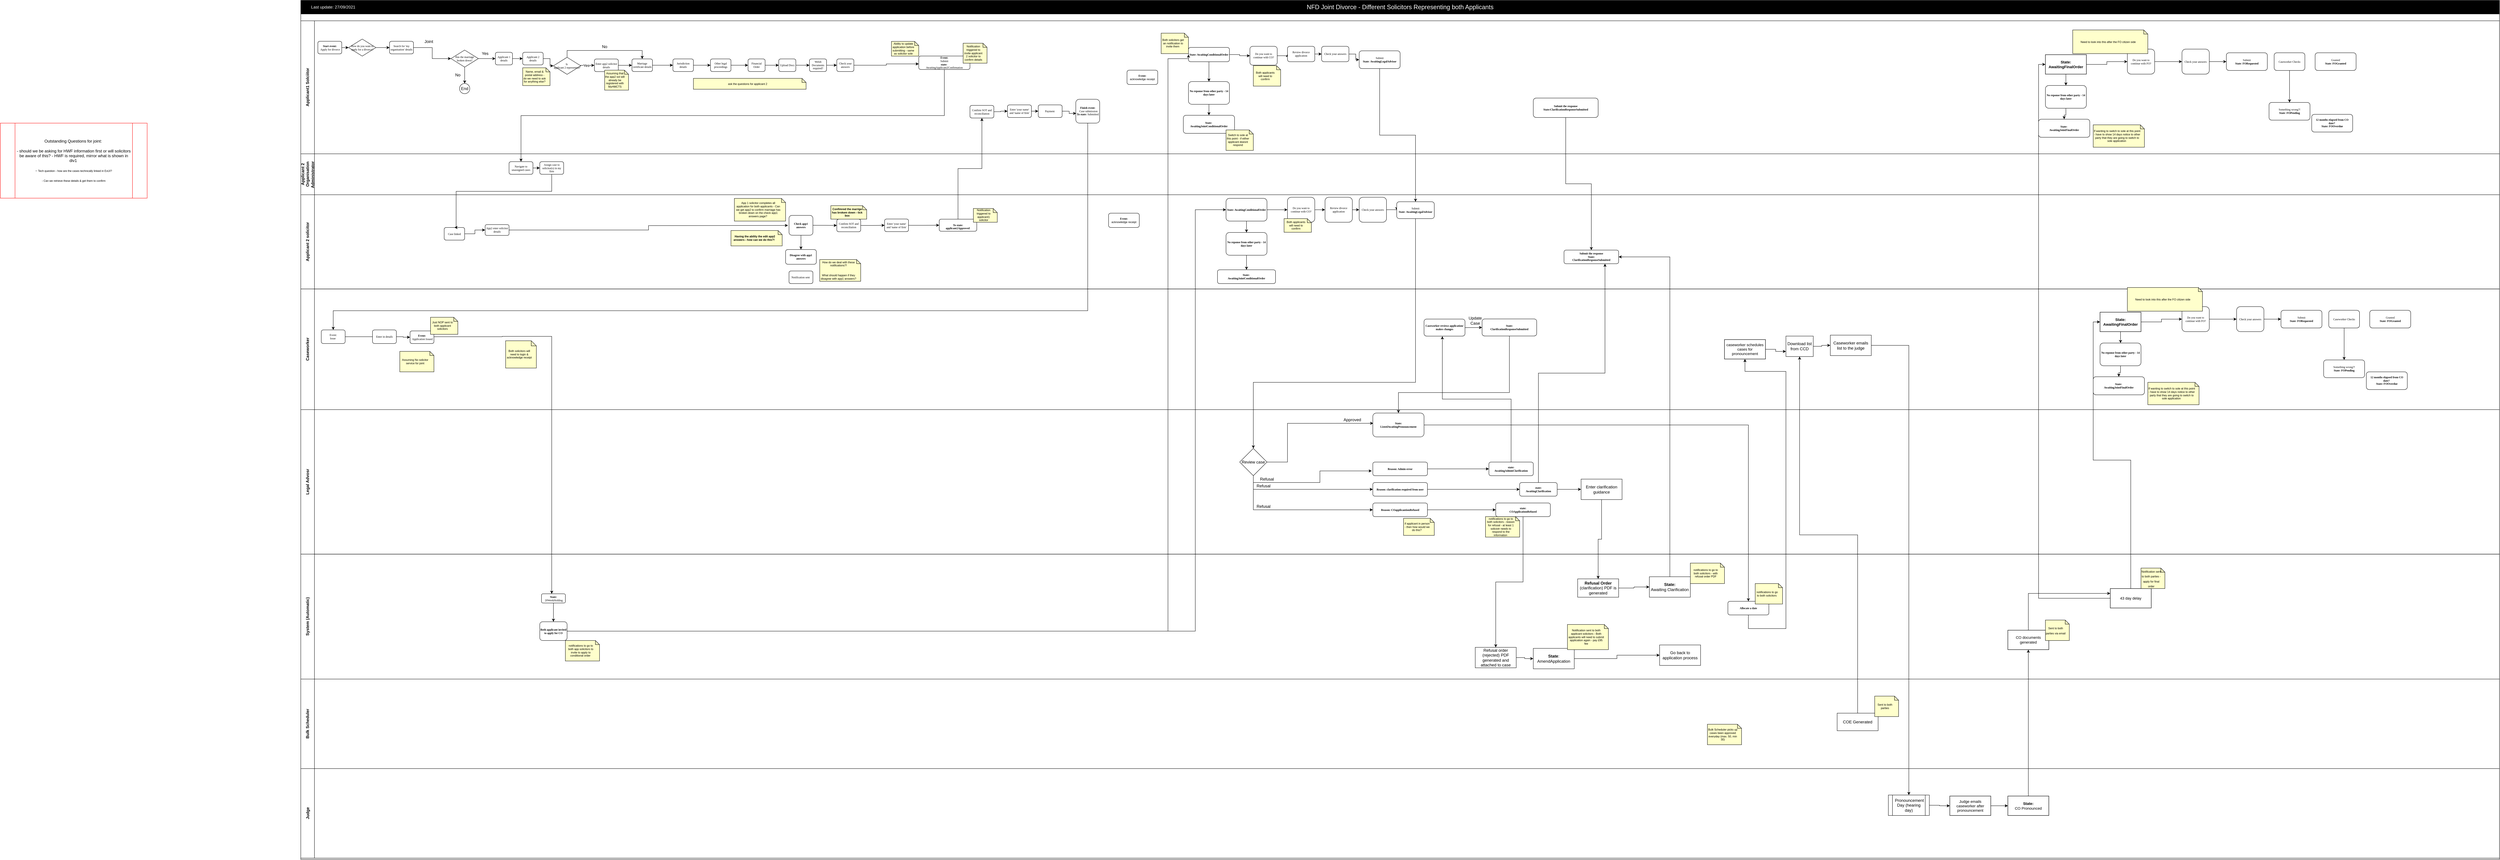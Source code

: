 <mxfile version="15.6.5" type="github" pages="7">
  <diagram name="Joint solicitors - application" id="UzjzO_GgUASHsdlZslyv">
    <mxGraphModel dx="4242" dy="908" grid="1" gridSize="10" guides="1" tooltips="1" connect="1" arrows="1" fold="1" page="1" pageScale="1" pageWidth="2336" pageHeight="1654" background="#ffffff" math="0" shadow="0">
      <root>
        <mxCell id="wyB5MmASiWUWbdZRvzDF-0" />
        <mxCell id="wyB5MmASiWUWbdZRvzDF-1" parent="wyB5MmASiWUWbdZRvzDF-0" />
        <mxCell id="wyB5MmASiWUWbdZRvzDF-2" value="" style="swimlane;html=1;childLayout=stackLayout;horizontal=1;startSize=20;horizontalStack=0;rounded=0;shadow=0;labelBackgroundColor=none;strokeWidth=1;fontFamily=Verdana;fontSize=8;align=center;" parent="wyB5MmASiWUWbdZRvzDF-1" vertex="1">
          <mxGeometry x="-120" y="60" width="6440" height="2478.75" as="geometry" />
        </mxCell>
        <mxCell id="wyB5MmASiWUWbdZRvzDF-3" value="Applicant1 Solciitor" style="swimlane;html=1;startSize=40;horizontal=0;" parent="wyB5MmASiWUWbdZRvzDF-2" vertex="1">
          <mxGeometry y="20" width="6440" height="390" as="geometry" />
        </mxCell>
        <mxCell id="wyB5MmASiWUWbdZRvzDF-4" style="edgeStyle=orthogonalEdgeStyle;rounded=0;orthogonalLoop=1;jettySize=auto;html=1;exitX=1;exitY=0.5;exitDx=0;exitDy=0;entryX=0;entryY=0.5;entryDx=0;entryDy=0;entryPerimeter=0;" parent="wyB5MmASiWUWbdZRvzDF-3" source="wyB5MmASiWUWbdZRvzDF-5" target="Y6NthDMX_8adtIv0fMUY-2" edge="1">
          <mxGeometry relative="1" as="geometry">
            <mxPoint x="150.0" y="68.5" as="targetPoint" />
          </mxGeometry>
        </mxCell>
        <mxCell id="wyB5MmASiWUWbdZRvzDF-5" value="&lt;b&gt;Start event:&lt;/b&gt;&lt;br&gt;&amp;nbsp;Apply for divorce" style="rounded=1;whiteSpace=wrap;html=1;shadow=0;labelBackgroundColor=none;strokeWidth=1;fontFamily=Verdana;fontSize=8;align=center;" parent="wyB5MmASiWUWbdZRvzDF-3" vertex="1">
          <mxGeometry x="50" y="60.0" width="70" height="37" as="geometry" />
        </mxCell>
        <mxCell id="wyB5MmASiWUWbdZRvzDF-47" value="&lt;b&gt;Finish event:&lt;/b&gt;&lt;br&gt;&amp;nbsp; Case submission&lt;br&gt;&lt;b&gt;To state:&lt;/b&gt;&amp;nbsp;Submitted" style="rounded=1;whiteSpace=wrap;html=1;shadow=0;labelBackgroundColor=none;strokeWidth=1;fontFamily=Verdana;fontSize=8;align=center;" parent="wyB5MmASiWUWbdZRvzDF-3" vertex="1">
          <mxGeometry x="2270" y="230" width="70" height="70" as="geometry" />
        </mxCell>
        <mxCell id="Xu4fKm0DpOwc1OmtIl89-0" style="edgeStyle=orthogonalEdgeStyle;rounded=0;orthogonalLoop=1;jettySize=auto;html=1;entryX=0;entryY=0.5;entryDx=0;entryDy=0;entryPerimeter=0;" parent="wyB5MmASiWUWbdZRvzDF-3" source="Y6NthDMX_8adtIv0fMUY-0" target="4Gsy31ebdq-OGoGYC07o-73" edge="1">
          <mxGeometry relative="1" as="geometry" />
        </mxCell>
        <mxCell id="Y6NthDMX_8adtIv0fMUY-0" value="Search for &#39;my organisation&#39; details" style="rounded=1;whiteSpace=wrap;html=1;shadow=0;labelBackgroundColor=none;strokeWidth=1;fontFamily=Verdana;fontSize=8;align=center;" parent="wyB5MmASiWUWbdZRvzDF-3" vertex="1">
          <mxGeometry x="260" y="60.0" width="70" height="37" as="geometry" />
        </mxCell>
        <mxCell id="Y6NthDMX_8adtIv0fMUY-8" style="edgeStyle=orthogonalEdgeStyle;rounded=0;orthogonalLoop=1;jettySize=auto;html=1;exitX=1;exitY=0.5;exitDx=0;exitDy=0;exitPerimeter=0;entryX=0;entryY=0.5;entryDx=0;entryDy=0;" parent="wyB5MmASiWUWbdZRvzDF-3" source="Y6NthDMX_8adtIv0fMUY-2" target="Y6NthDMX_8adtIv0fMUY-0" edge="1">
          <mxGeometry relative="1" as="geometry" />
        </mxCell>
        <mxCell id="Y6NthDMX_8adtIv0fMUY-2" value="How do you want to apply for a divorce?" style="strokeWidth=1;html=1;shape=mxgraph.flowchart.decision;whiteSpace=wrap;rounded=1;shadow=0;labelBackgroundColor=none;fontFamily=Verdana;fontSize=8;align=center;" parent="wyB5MmASiWUWbdZRvzDF-3" vertex="1">
          <mxGeometry x="140" y="53.5" width="80" height="50" as="geometry" />
        </mxCell>
        <mxCell id="4Gsy31ebdq-OGoGYC07o-54" value="Yes" style="edgeStyle=orthogonalEdgeStyle;rounded=0;orthogonalLoop=1;jettySize=auto;html=1;exitX=1;exitY=0.5;exitDx=0;exitDy=0;exitPerimeter=0;entryX=0;entryY=0.5;entryDx=0;entryDy=0;" parent="wyB5MmASiWUWbdZRvzDF-3" target="4Gsy31ebdq-OGoGYC07o-68" edge="1">
          <mxGeometry relative="1" as="geometry">
            <mxPoint x="810" y="130.5" as="sourcePoint" />
          </mxGeometry>
        </mxCell>
        <mxCell id="4Gsy31ebdq-OGoGYC07o-100" style="edgeStyle=orthogonalEdgeStyle;rounded=0;orthogonalLoop=1;jettySize=auto;html=1;exitX=0.5;exitY=0;exitDx=0;exitDy=0;exitPerimeter=0;entryX=0.5;entryY=0;entryDx=0;entryDy=0;" parent="wyB5MmASiWUWbdZRvzDF-3" source="4Gsy31ebdq-OGoGYC07o-55" target="4Gsy31ebdq-OGoGYC07o-80" edge="1">
          <mxGeometry relative="1" as="geometry" />
        </mxCell>
        <mxCell id="4Gsy31ebdq-OGoGYC07o-55" value="Is&amp;nbsp;&lt;br&gt;applicant 2 represented?" style="strokeWidth=1;html=1;shape=mxgraph.flowchart.decision;whiteSpace=wrap;rounded=1;shadow=0;labelBackgroundColor=none;fontFamily=Verdana;fontSize=8;align=center;" parent="wyB5MmASiWUWbdZRvzDF-3" vertex="1">
          <mxGeometry x="740" y="107" width="80" height="50" as="geometry" />
        </mxCell>
        <mxCell id="4Gsy31ebdq-OGoGYC07o-66" value="&lt;b&gt;Event:&lt;/b&gt;&lt;br&gt;Submit&lt;br&gt;&lt;b&gt;state:&lt;/b&gt;&amp;nbsp;&lt;br&gt;AwaitingApplicant2Confirmation" style="rounded=1;whiteSpace=wrap;html=1;shadow=0;labelBackgroundColor=none;strokeWidth=1;fontFamily=Verdana;fontSize=8;align=center;" parent="wyB5MmASiWUWbdZRvzDF-3" vertex="1">
          <mxGeometry x="1810" y="103.25" width="150" height="39.5" as="geometry" />
        </mxCell>
        <mxCell id="4Gsy31ebdq-OGoGYC07o-67" style="edgeStyle=orthogonalEdgeStyle;rounded=0;orthogonalLoop=1;jettySize=auto;html=1;exitX=1;exitY=0.5;exitDx=0;exitDy=0;entryX=0;entryY=0.5;entryDx=0;entryDy=0;" parent="wyB5MmASiWUWbdZRvzDF-3" source="4Gsy31ebdq-OGoGYC07o-68" edge="1">
          <mxGeometry relative="1" as="geometry">
            <mxPoint x="970" y="130.5" as="targetPoint" />
          </mxGeometry>
        </mxCell>
        <mxCell id="4Gsy31ebdq-OGoGYC07o-68" value="Enter app2 solicitor details" style="rounded=1;whiteSpace=wrap;html=1;shadow=0;labelBackgroundColor=none;strokeWidth=1;fontFamily=Verdana;fontSize=8;align=center;" parent="wyB5MmASiWUWbdZRvzDF-3" vertex="1">
          <mxGeometry x="860" y="112" width="70" height="37" as="geometry" />
        </mxCell>
        <mxCell id="4Gsy31ebdq-OGoGYC07o-70" value="Applicant 1 details" style="rounded=1;whiteSpace=wrap;html=1;shadow=0;labelBackgroundColor=none;strokeWidth=1;fontFamily=Verdana;fontSize=8;align=center;" parent="wyB5MmASiWUWbdZRvzDF-3" vertex="1">
          <mxGeometry x="570" y="92.25" width="50" height="37" as="geometry" />
        </mxCell>
        <mxCell id="4Gsy31ebdq-OGoGYC07o-72" style="edgeStyle=orthogonalEdgeStyle;rounded=0;orthogonalLoop=1;jettySize=auto;html=1;exitX=1;exitY=0.5;exitDx=0;exitDy=0;exitPerimeter=0;entryX=0;entryY=0.5;entryDx=0;entryDy=0;" parent="wyB5MmASiWUWbdZRvzDF-3" source="4Gsy31ebdq-OGoGYC07o-73" target="4Gsy31ebdq-OGoGYC07o-70" edge="1">
          <mxGeometry relative="1" as="geometry" />
        </mxCell>
        <mxCell id="4Gsy31ebdq-OGoGYC07o-73" value="Has the marriage broken down?" style="strokeWidth=1;html=1;shape=mxgraph.flowchart.decision;whiteSpace=wrap;rounded=1;shadow=0;labelBackgroundColor=none;fontFamily=Verdana;fontSize=8;align=center;" parent="wyB5MmASiWUWbdZRvzDF-3" vertex="1">
          <mxGeometry x="440" y="85.75" width="80" height="50" as="geometry" />
        </mxCell>
        <mxCell id="4Gsy31ebdq-OGoGYC07o-74" value="End" style="ellipse;whiteSpace=wrap;html=1;aspect=fixed;" parent="wyB5MmASiWUWbdZRvzDF-3" vertex="1">
          <mxGeometry x="465" y="183.75" width="30" height="30" as="geometry" />
        </mxCell>
        <mxCell id="4Gsy31ebdq-OGoGYC07o-71" style="edgeStyle=orthogonalEdgeStyle;rounded=0;orthogonalLoop=1;jettySize=auto;html=1;exitX=0.5;exitY=1;exitDx=0;exitDy=0;exitPerimeter=0;entryX=0.5;entryY=0;entryDx=0;entryDy=0;" parent="wyB5MmASiWUWbdZRvzDF-3" source="4Gsy31ebdq-OGoGYC07o-73" target="4Gsy31ebdq-OGoGYC07o-74" edge="1">
          <mxGeometry relative="1" as="geometry" />
        </mxCell>
        <mxCell id="4Gsy31ebdq-OGoGYC07o-75" value="No" style="text;html=1;strokeColor=none;fillColor=none;align=center;verticalAlign=middle;whiteSpace=wrap;rounded=0;" parent="wyB5MmASiWUWbdZRvzDF-3" vertex="1">
          <mxGeometry x="440" y="148.75" width="40" height="20" as="geometry" />
        </mxCell>
        <mxCell id="4Gsy31ebdq-OGoGYC07o-76" value="Yes" style="text;html=1;strokeColor=none;fillColor=none;align=center;verticalAlign=middle;whiteSpace=wrap;rounded=0;" parent="wyB5MmASiWUWbdZRvzDF-3" vertex="1">
          <mxGeometry x="520" y="85.747" width="40" height="20" as="geometry" />
        </mxCell>
        <mxCell id="4Gsy31ebdq-OGoGYC07o-77" style="edgeStyle=orthogonalEdgeStyle;rounded=0;orthogonalLoop=1;jettySize=auto;html=1;exitX=1;exitY=0.5;exitDx=0;exitDy=0;" parent="wyB5MmASiWUWbdZRvzDF-3" source="4Gsy31ebdq-OGoGYC07o-78" target="4Gsy31ebdq-OGoGYC07o-55" edge="1">
          <mxGeometry relative="1" as="geometry" />
        </mxCell>
        <mxCell id="4Gsy31ebdq-OGoGYC07o-78" value="Applicant 2 details" style="rounded=1;whiteSpace=wrap;html=1;shadow=0;labelBackgroundColor=none;strokeWidth=1;fontFamily=Verdana;fontSize=8;align=center;" parent="wyB5MmASiWUWbdZRvzDF-3" vertex="1">
          <mxGeometry x="650" y="92.25" width="60" height="37" as="geometry" />
        </mxCell>
        <mxCell id="4Gsy31ebdq-OGoGYC07o-69" style="edgeStyle=orthogonalEdgeStyle;rounded=0;orthogonalLoop=1;jettySize=auto;html=1;exitX=1;exitY=0.5;exitDx=0;exitDy=0;" parent="wyB5MmASiWUWbdZRvzDF-3" source="4Gsy31ebdq-OGoGYC07o-70" target="4Gsy31ebdq-OGoGYC07o-78" edge="1">
          <mxGeometry relative="1" as="geometry" />
        </mxCell>
        <mxCell id="4Gsy31ebdq-OGoGYC07o-80" value="Marriage certificate details" style="rounded=1;whiteSpace=wrap;html=1;shadow=0;labelBackgroundColor=none;strokeWidth=1;fontFamily=Verdana;fontSize=8;align=center;" parent="wyB5MmASiWUWbdZRvzDF-3" vertex="1">
          <mxGeometry x="970" y="111.75" width="60" height="37" as="geometry" />
        </mxCell>
        <mxCell id="4Gsy31ebdq-OGoGYC07o-82" value="Jurisdiction details" style="rounded=1;whiteSpace=wrap;html=1;shadow=0;labelBackgroundColor=none;strokeWidth=1;fontFamily=Verdana;fontSize=8;align=center;" parent="wyB5MmASiWUWbdZRvzDF-3" vertex="1">
          <mxGeometry x="1090" y="111.75" width="60" height="37" as="geometry" />
        </mxCell>
        <mxCell id="4Gsy31ebdq-OGoGYC07o-79" style="edgeStyle=orthogonalEdgeStyle;rounded=0;orthogonalLoop=1;jettySize=auto;html=1;exitX=1;exitY=0.5;exitDx=0;exitDy=0;" parent="wyB5MmASiWUWbdZRvzDF-3" source="4Gsy31ebdq-OGoGYC07o-80" target="4Gsy31ebdq-OGoGYC07o-82" edge="1">
          <mxGeometry relative="1" as="geometry" />
        </mxCell>
        <mxCell id="4Gsy31ebdq-OGoGYC07o-84" value="Other legal proceedings" style="rounded=1;whiteSpace=wrap;html=1;shadow=0;labelBackgroundColor=none;strokeWidth=1;fontFamily=Verdana;fontSize=8;align=center;" parent="wyB5MmASiWUWbdZRvzDF-3" vertex="1">
          <mxGeometry x="1200" y="111.75" width="60" height="37" as="geometry" />
        </mxCell>
        <mxCell id="4Gsy31ebdq-OGoGYC07o-81" style="edgeStyle=orthogonalEdgeStyle;rounded=0;orthogonalLoop=1;jettySize=auto;html=1;exitX=1;exitY=0.5;exitDx=0;exitDy=0;entryX=0;entryY=0.5;entryDx=0;entryDy=0;" parent="wyB5MmASiWUWbdZRvzDF-3" source="4Gsy31ebdq-OGoGYC07o-82" target="4Gsy31ebdq-OGoGYC07o-84" edge="1">
          <mxGeometry relative="1" as="geometry" />
        </mxCell>
        <mxCell id="4Gsy31ebdq-OGoGYC07o-86" value="Financial Order" style="rounded=1;whiteSpace=wrap;html=1;shadow=0;labelBackgroundColor=none;strokeWidth=1;fontFamily=Verdana;fontSize=8;align=center;" parent="wyB5MmASiWUWbdZRvzDF-3" vertex="1">
          <mxGeometry x="1310" y="111.75" width="50" height="37" as="geometry" />
        </mxCell>
        <mxCell id="4Gsy31ebdq-OGoGYC07o-83" style="edgeStyle=orthogonalEdgeStyle;rounded=0;orthogonalLoop=1;jettySize=auto;html=1;exitX=1;exitY=0.5;exitDx=0;exitDy=0;" parent="wyB5MmASiWUWbdZRvzDF-3" source="4Gsy31ebdq-OGoGYC07o-84" target="4Gsy31ebdq-OGoGYC07o-86" edge="1">
          <mxGeometry relative="1" as="geometry" />
        </mxCell>
        <mxCell id="4Gsy31ebdq-OGoGYC07o-88" value="Upload Docs" style="rounded=1;whiteSpace=wrap;html=1;shadow=0;labelBackgroundColor=none;strokeWidth=1;fontFamily=Verdana;fontSize=8;align=center;" parent="wyB5MmASiWUWbdZRvzDF-3" vertex="1">
          <mxGeometry x="1400" y="111.75" width="50" height="37" as="geometry" />
        </mxCell>
        <mxCell id="4Gsy31ebdq-OGoGYC07o-85" style="edgeStyle=orthogonalEdgeStyle;rounded=0;orthogonalLoop=1;jettySize=auto;html=1;exitX=1;exitY=0.5;exitDx=0;exitDy=0;" parent="wyB5MmASiWUWbdZRvzDF-3" source="4Gsy31ebdq-OGoGYC07o-86" target="4Gsy31ebdq-OGoGYC07o-88" edge="1">
          <mxGeometry relative="1" as="geometry" />
        </mxCell>
        <mxCell id="4Gsy31ebdq-OGoGYC07o-90" value="Welsh Documents required?" style="rounded=1;whiteSpace=wrap;html=1;shadow=0;labelBackgroundColor=none;strokeWidth=1;fontFamily=Verdana;fontSize=8;align=center;" parent="wyB5MmASiWUWbdZRvzDF-3" vertex="1">
          <mxGeometry x="1490" y="111.75" width="50" height="37" as="geometry" />
        </mxCell>
        <mxCell id="4Gsy31ebdq-OGoGYC07o-87" style="edgeStyle=orthogonalEdgeStyle;rounded=0;orthogonalLoop=1;jettySize=auto;html=1;exitX=1;exitY=0.5;exitDx=0;exitDy=0;" parent="wyB5MmASiWUWbdZRvzDF-3" source="4Gsy31ebdq-OGoGYC07o-88" target="4Gsy31ebdq-OGoGYC07o-90" edge="1">
          <mxGeometry relative="1" as="geometry" />
        </mxCell>
        <mxCell id="4Gsy31ebdq-OGoGYC07o-582" style="edgeStyle=orthogonalEdgeStyle;rounded=0;orthogonalLoop=1;jettySize=auto;html=1;entryX=0;entryY=0.586;entryDx=0;entryDy=0;entryPerimeter=0;" parent="wyB5MmASiWUWbdZRvzDF-3" source="4Gsy31ebdq-OGoGYC07o-92" target="4Gsy31ebdq-OGoGYC07o-66" edge="1">
          <mxGeometry relative="1" as="geometry" />
        </mxCell>
        <mxCell id="4Gsy31ebdq-OGoGYC07o-92" value="Check your answers" style="rounded=1;whiteSpace=wrap;html=1;shadow=0;labelBackgroundColor=none;strokeWidth=1;fontFamily=Verdana;fontSize=8;align=center;" parent="wyB5MmASiWUWbdZRvzDF-3" vertex="1">
          <mxGeometry x="1570" y="111.75" width="50" height="37" as="geometry" />
        </mxCell>
        <mxCell id="4Gsy31ebdq-OGoGYC07o-89" style="edgeStyle=orthogonalEdgeStyle;rounded=0;orthogonalLoop=1;jettySize=auto;html=1;exitX=1;exitY=0.5;exitDx=0;exitDy=0;" parent="wyB5MmASiWUWbdZRvzDF-3" source="4Gsy31ebdq-OGoGYC07o-90" target="4Gsy31ebdq-OGoGYC07o-92" edge="1">
          <mxGeometry relative="1" as="geometry" />
        </mxCell>
        <mxCell id="4Gsy31ebdq-OGoGYC07o-95" value="Joint" style="text;html=1;strokeColor=none;fillColor=none;align=center;verticalAlign=middle;whiteSpace=wrap;rounded=0;" parent="wyB5MmASiWUWbdZRvzDF-3" vertex="1">
          <mxGeometry x="340" y="50.5" width="70" height="20" as="geometry" />
        </mxCell>
        <mxCell id="4Gsy31ebdq-OGoGYC07o-101" value="No" style="text;html=1;strokeColor=none;fillColor=none;align=center;verticalAlign=middle;whiteSpace=wrap;rounded=0;" parent="wyB5MmASiWUWbdZRvzDF-3" vertex="1">
          <mxGeometry x="870" y="65.747" width="40" height="20" as="geometry" />
        </mxCell>
        <mxCell id="4Gsy31ebdq-OGoGYC07o-536" value="&lt;h6&gt;&lt;span style=&quot;font-size: 8px ; font-weight: 400&quot;&gt;Name, email &amp;amp; postal address - do we need to ask for anything else?&lt;/span&gt;&lt;/h6&gt;" style="shape=note;whiteSpace=wrap;html=1;backgroundOutline=1;darkOpacity=0.05;size=12;fillColor=#FFFFCC;spacingRight=10;" parent="wyB5MmASiWUWbdZRvzDF-3" vertex="1">
          <mxGeometry x="650" y="137.75" width="80" height="52.25" as="geometry" />
        </mxCell>
        <mxCell id="4Gsy31ebdq-OGoGYC07o-537" value="&lt;h6&gt;&lt;span style=&quot;font-size: 8px ; font-weight: 400&quot;&gt;Assuming that the app2 sol will already be registered with MyHMCTS&lt;/span&gt;&lt;/h6&gt;" style="shape=note;whiteSpace=wrap;html=1;backgroundOutline=1;darkOpacity=0.05;size=12;fillColor=#FFFFCC;spacingRight=10;" parent="wyB5MmASiWUWbdZRvzDF-3" vertex="1">
          <mxGeometry x="890" y="144.81" width="70" height="58.5" as="geometry" />
        </mxCell>
        <mxCell id="4Gsy31ebdq-OGoGYC07o-583" value="&lt;h6&gt;&lt;span style=&quot;font-size: 8px ; font-weight: 400&quot;&gt;Notification triggered to invite applicant 2 solicitor to confirm details&lt;/span&gt;&lt;/h6&gt;" style="shape=note;whiteSpace=wrap;html=1;backgroundOutline=1;darkOpacity=0.05;size=12;fillColor=#FFFFCC;spacingRight=10;" parent="wyB5MmASiWUWbdZRvzDF-3" vertex="1">
          <mxGeometry x="1940" y="65.75" width="70" height="58.5" as="geometry" />
        </mxCell>
        <mxCell id="4Gsy31ebdq-OGoGYC07o-63" value="&lt;span&gt;Confirm SOT and reconciliation&lt;/span&gt;" style="rounded=1;whiteSpace=wrap;html=1;shadow=0;labelBackgroundColor=none;strokeWidth=1;fontFamily=Verdana;fontSize=8;align=center;fontStyle=0" parent="wyB5MmASiWUWbdZRvzDF-3" vertex="1">
          <mxGeometry x="1960" y="248" width="70" height="37" as="geometry" />
        </mxCell>
        <mxCell id="4Gsy31ebdq-OGoGYC07o-1198" style="edgeStyle=orthogonalEdgeStyle;rounded=0;orthogonalLoop=1;jettySize=auto;html=1;exitX=1;exitY=0.5;exitDx=0;exitDy=0;entryX=0;entryY=0.5;entryDx=0;entryDy=0;" parent="wyB5MmASiWUWbdZRvzDF-3" source="4Gsy31ebdq-OGoGYC07o-65" target="4Gsy31ebdq-OGoGYC07o-1196" edge="1">
          <mxGeometry relative="1" as="geometry" />
        </mxCell>
        <mxCell id="4Gsy31ebdq-OGoGYC07o-65" value="&lt;span&gt;Enter &#39;your name&#39; and &#39;name of firm&#39;&lt;/span&gt;" style="rounded=1;whiteSpace=wrap;html=1;shadow=0;labelBackgroundColor=none;strokeWidth=1;fontFamily=Verdana;fontSize=8;align=center;fontStyle=0" parent="wyB5MmASiWUWbdZRvzDF-3" vertex="1">
          <mxGeometry x="2070" y="246.5" width="70" height="37" as="geometry" />
        </mxCell>
        <mxCell id="4Gsy31ebdq-OGoGYC07o-62" style="edgeStyle=orthogonalEdgeStyle;rounded=0;orthogonalLoop=1;jettySize=auto;html=1;exitX=1;exitY=0.5;exitDx=0;exitDy=0;entryX=0;entryY=0.5;entryDx=0;entryDy=0;" parent="wyB5MmASiWUWbdZRvzDF-3" source="4Gsy31ebdq-OGoGYC07o-63" target="4Gsy31ebdq-OGoGYC07o-65" edge="1">
          <mxGeometry relative="1" as="geometry" />
        </mxCell>
        <mxCell id="4Gsy31ebdq-OGoGYC07o-1196" value="&lt;span&gt;Payment&amp;nbsp;&lt;/span&gt;" style="rounded=1;whiteSpace=wrap;html=1;shadow=0;labelBackgroundColor=none;strokeWidth=1;fontFamily=Verdana;fontSize=8;align=center;fontStyle=0" parent="wyB5MmASiWUWbdZRvzDF-3" vertex="1">
          <mxGeometry x="2160" y="246.5" width="70" height="37" as="geometry" />
        </mxCell>
        <mxCell id="4Gsy31ebdq-OGoGYC07o-1199" style="edgeStyle=orthogonalEdgeStyle;rounded=0;orthogonalLoop=1;jettySize=auto;html=1;exitX=1;exitY=0.5;exitDx=0;exitDy=0;entryX=0.017;entryY=0.591;entryDx=0;entryDy=0;entryPerimeter=0;" parent="wyB5MmASiWUWbdZRvzDF-3" source="4Gsy31ebdq-OGoGYC07o-1196" edge="1">
          <mxGeometry relative="1" as="geometry">
            <mxPoint x="2271.19" y="271.37" as="targetPoint" />
          </mxGeometry>
        </mxCell>
        <mxCell id="Dzt0slZm_T8Roepfdlg1-7" style="edgeStyle=orthogonalEdgeStyle;rounded=0;orthogonalLoop=1;jettySize=auto;html=1;entryX=0;entryY=0.5;entryDx=0;entryDy=0;" parent="wyB5MmASiWUWbdZRvzDF-3" source="Dzt0slZm_T8Roepfdlg1-4" target="Dzt0slZm_T8Roepfdlg1-5" edge="1">
          <mxGeometry relative="1" as="geometry" />
        </mxCell>
        <mxCell id="flrUwObjVT1ocd6PyXul-1" style="edgeStyle=orthogonalEdgeStyle;rounded=0;orthogonalLoop=1;jettySize=auto;html=1;entryX=0.5;entryY=0;entryDx=0;entryDy=0;" parent="wyB5MmASiWUWbdZRvzDF-3" source="Dzt0slZm_T8Roepfdlg1-4" target="Dzt0slZm_T8Roepfdlg1-9" edge="1">
          <mxGeometry relative="1" as="geometry" />
        </mxCell>
        <mxCell id="Dzt0slZm_T8Roepfdlg1-4" value="&lt;b&gt;State: AwaitingConditionalOrder&lt;/b&gt;" style="rounded=1;whiteSpace=wrap;html=1;shadow=0;labelBackgroundColor=none;strokeWidth=1;fontFamily=Verdana;fontSize=8;align=center;" parent="wyB5MmASiWUWbdZRvzDF-3" vertex="1">
          <mxGeometry x="2600" y="78.06" width="120" height="41.94" as="geometry" />
        </mxCell>
        <mxCell id="Dzt0slZm_T8Roepfdlg1-8" style="edgeStyle=orthogonalEdgeStyle;rounded=0;orthogonalLoop=1;jettySize=auto;html=1;exitX=1;exitY=0.5;exitDx=0;exitDy=0;entryX=0;entryY=0.5;entryDx=0;entryDy=0;" parent="wyB5MmASiWUWbdZRvzDF-3" source="Dzt0slZm_T8Roepfdlg1-5" target="Dzt0slZm_T8Roepfdlg1-6" edge="1">
          <mxGeometry relative="1" as="geometry" />
        </mxCell>
        <mxCell id="Dzt0slZm_T8Roepfdlg1-5" value="Do you want to continue with CO?" style="rounded=1;whiteSpace=wrap;html=1;shadow=0;labelBackgroundColor=none;strokeWidth=1;fontFamily=Verdana;fontSize=8;align=center;" parent="wyB5MmASiWUWbdZRvzDF-3" vertex="1">
          <mxGeometry x="2780" y="74.75" width="80" height="55.25" as="geometry" />
        </mxCell>
        <mxCell id="flrUwObjVT1ocd6PyXul-2" style="edgeStyle=orthogonalEdgeStyle;rounded=0;orthogonalLoop=1;jettySize=auto;html=1;exitX=1;exitY=0.5;exitDx=0;exitDy=0;entryX=0;entryY=0.5;entryDx=0;entryDy=0;" parent="wyB5MmASiWUWbdZRvzDF-3" source="Dzt0slZm_T8Roepfdlg1-6" target="Dzt0slZm_T8Roepfdlg1-12" edge="1">
          <mxGeometry relative="1" as="geometry" />
        </mxCell>
        <mxCell id="Dzt0slZm_T8Roepfdlg1-6" value="Review divorce application" style="rounded=1;whiteSpace=wrap;html=1;shadow=0;labelBackgroundColor=none;strokeWidth=1;fontFamily=Verdana;fontSize=8;align=center;" parent="wyB5MmASiWUWbdZRvzDF-3" vertex="1">
          <mxGeometry x="2890" y="74.75" width="80" height="45.25" as="geometry" />
        </mxCell>
        <mxCell id="flrUwObjVT1ocd6PyXul-4" style="edgeStyle=orthogonalEdgeStyle;rounded=0;orthogonalLoop=1;jettySize=auto;html=1;" parent="wyB5MmASiWUWbdZRvzDF-3" source="Dzt0slZm_T8Roepfdlg1-9" target="Dzt0slZm_T8Roepfdlg1-11" edge="1">
          <mxGeometry relative="1" as="geometry" />
        </mxCell>
        <mxCell id="Dzt0slZm_T8Roepfdlg1-9" value="&lt;b&gt;No reponse from other party - 14 days later&lt;br&gt;&lt;/b&gt;" style="rounded=1;whiteSpace=wrap;html=1;shadow=0;labelBackgroundColor=none;strokeWidth=1;fontFamily=Verdana;fontSize=8;align=center;" parent="wyB5MmASiWUWbdZRvzDF-3" vertex="1">
          <mxGeometry x="2600" y="178.12" width="120" height="66.75" as="geometry" />
        </mxCell>
        <mxCell id="Dzt0slZm_T8Roepfdlg1-11" value="&lt;b&gt;State:&amp;nbsp;&lt;br&gt;AwaitingJointConditionalOrder&lt;br&gt;&lt;/b&gt;" style="rounded=1;whiteSpace=wrap;html=1;shadow=0;labelBackgroundColor=none;strokeWidth=1;fontFamily=Verdana;fontSize=8;align=center;" parent="wyB5MmASiWUWbdZRvzDF-3" vertex="1">
          <mxGeometry x="2585" y="277" width="150" height="53" as="geometry" />
        </mxCell>
        <mxCell id="flrUwObjVT1ocd6PyXul-3" style="edgeStyle=orthogonalEdgeStyle;rounded=0;orthogonalLoop=1;jettySize=auto;html=1;entryX=0;entryY=0.5;entryDx=0;entryDy=0;" parent="wyB5MmASiWUWbdZRvzDF-3" source="Dzt0slZm_T8Roepfdlg1-12" target="Dzt0slZm_T8Roepfdlg1-13" edge="1">
          <mxGeometry relative="1" as="geometry" />
        </mxCell>
        <mxCell id="Dzt0slZm_T8Roepfdlg1-12" value="Check your answers" style="rounded=1;whiteSpace=wrap;html=1;shadow=0;labelBackgroundColor=none;strokeWidth=1;fontFamily=Verdana;fontSize=8;align=center;" parent="wyB5MmASiWUWbdZRvzDF-3" vertex="1">
          <mxGeometry x="2990" y="74.75" width="80" height="45.25" as="geometry" />
        </mxCell>
        <mxCell id="Dzt0slZm_T8Roepfdlg1-13" value="Submit&lt;br&gt;&lt;b&gt;State&lt;/b&gt;: &lt;b&gt;AwaitingLegalAdvisor&lt;/b&gt;" style="rounded=1;whiteSpace=wrap;html=1;shadow=0;labelBackgroundColor=none;strokeWidth=1;fontFamily=Verdana;fontSize=8;align=center;" parent="wyB5MmASiWUWbdZRvzDF-3" vertex="1">
          <mxGeometry x="3100" y="88.06" width="120" height="51.94" as="geometry" />
        </mxCell>
        <mxCell id="Dzt0slZm_T8Roepfdlg1-146" value="&lt;b&gt;Submit the response&lt;br&gt;State:ClarificationResponseSubmitted&lt;br&gt;&lt;/b&gt;" style="rounded=1;whiteSpace=wrap;html=1;shadow=0;labelBackgroundColor=none;strokeWidth=1;fontFamily=Verdana;fontSize=8;align=center;" parent="wyB5MmASiWUWbdZRvzDF-3" vertex="1">
          <mxGeometry x="3610" y="226.5" width="190" height="57" as="geometry" />
        </mxCell>
        <mxCell id="flrUwObjVT1ocd6PyXul-35" value="&lt;h6&gt;&lt;span style=&quot;font-size: 8px ; font-weight: 400&quot;&gt;Both applicants will need to confirm&lt;/span&gt;&lt;/h6&gt;" style="shape=note;whiteSpace=wrap;html=1;backgroundOutline=1;darkOpacity=0.05;size=12;fillColor=#FFFFCC;spacingRight=10;" parent="wyB5MmASiWUWbdZRvzDF-3" vertex="1">
          <mxGeometry x="2790" y="131.5" width="80" height="60" as="geometry" />
        </mxCell>
        <mxCell id="flrUwObjVT1ocd6PyXul-36" value="&lt;h6&gt;&lt;span style=&quot;font-size: 8px ; font-weight: 400&quot;&gt;Switch to sole at this point - if either applicant doesnt respond&lt;/span&gt;&lt;/h6&gt;" style="shape=note;whiteSpace=wrap;html=1;backgroundOutline=1;darkOpacity=0.05;size=12;fillColor=#FFFFCC;spacingRight=10;" parent="wyB5MmASiWUWbdZRvzDF-3" vertex="1">
          <mxGeometry x="2710" y="320" width="80" height="60" as="geometry" />
        </mxCell>
        <mxCell id="Xu4fKm0DpOwc1OmtIl89-361" value="&lt;b&gt;Event:&lt;br&gt;&lt;/b&gt;&lt;font face=&quot;Helvetica&quot;&gt;acknowledge&amp;nbsp;receipt&lt;/font&gt;&lt;b&gt;&lt;br&gt;&lt;/b&gt;" style="rounded=1;whiteSpace=wrap;html=1;shadow=0;labelBackgroundColor=none;strokeWidth=1;fontFamily=Verdana;fontSize=8;align=center;" parent="wyB5MmASiWUWbdZRvzDF-3" vertex="1">
          <mxGeometry x="2420" y="144.81" width="90" height="41.94" as="geometry" />
        </mxCell>
        <mxCell id="jJMWOeueoiUJw3nUS49h-0" value="&lt;h6&gt;&lt;span style=&quot;font-size: 8px ; font-weight: 400&quot;&gt;If wanting to switch to sole at this point - have to show 14 days notice&amp;nbsp;to other party that they are going to switch to sole application&amp;nbsp;&lt;/span&gt;&lt;/h6&gt;" style="shape=note;whiteSpace=wrap;html=1;backgroundOutline=1;darkOpacity=0.05;size=12;fillColor=#FFFFCC;spacingRight=10;" parent="wyB5MmASiWUWbdZRvzDF-3" vertex="1">
          <mxGeometry x="5250" y="304.97" width="150" height="65.61" as="geometry" />
        </mxCell>
        <mxCell id="jJMWOeueoiUJw3nUS49h-1" value="12 months elapsed from CO date?&amp;nbsp;&lt;br&gt;State: FOOverdue" style="rounded=1;whiteSpace=wrap;html=1;shadow=0;labelBackgroundColor=none;strokeWidth=1;fontFamily=Verdana;fontSize=8;align=center;fontStyle=1" parent="wyB5MmASiWUWbdZRvzDF-3" vertex="1">
          <mxGeometry x="5890" y="274.22" width="120" height="51.94" as="geometry" />
        </mxCell>
        <mxCell id="jJMWOeueoiUJw3nUS49h-2" value="&lt;b&gt;State:&lt;br&gt;AwaitingFinalOrder&lt;/b&gt;" style="html=1;whiteSpace=wrap;;fontSize=11;fontColor=#000000;spacing=5;strokeOpacity=100;strokeWidth=1.2;" parent="wyB5MmASiWUWbdZRvzDF-3" vertex="1">
          <mxGeometry x="5110" y="99.36" width="120" height="57" as="geometry" />
        </mxCell>
        <mxCell id="jJMWOeueoiUJw3nUS49h-3" style="edgeStyle=orthogonalEdgeStyle;rounded=0;orthogonalLoop=1;jettySize=auto;html=1;entryX=0;entryY=0.5;entryDx=0;entryDy=0;" parent="wyB5MmASiWUWbdZRvzDF-3" source="jJMWOeueoiUJw3nUS49h-2" target="jJMWOeueoiUJw3nUS49h-5" edge="1">
          <mxGeometry relative="1" as="geometry">
            <mxPoint x="5290" y="119.67" as="sourcePoint" />
          </mxGeometry>
        </mxCell>
        <mxCell id="jJMWOeueoiUJw3nUS49h-4" style="edgeStyle=orthogonalEdgeStyle;rounded=0;orthogonalLoop=1;jettySize=auto;html=1;entryX=0.5;entryY=0;entryDx=0;entryDy=0;" parent="wyB5MmASiWUWbdZRvzDF-3" target="jJMWOeueoiUJw3nUS49h-6" edge="1">
          <mxGeometry relative="1" as="geometry">
            <mxPoint x="5170" y="156.36" as="sourcePoint" />
          </mxGeometry>
        </mxCell>
        <mxCell id="jJMWOeueoiUJw3nUS49h-5" value="Do you want to continue with FO?" style="rounded=1;whiteSpace=wrap;html=1;shadow=0;labelBackgroundColor=none;strokeWidth=1;fontFamily=Verdana;fontSize=8;align=center;" parent="wyB5MmASiWUWbdZRvzDF-3" vertex="1">
          <mxGeometry x="5350" y="82.98" width="80" height="73.38" as="geometry" />
        </mxCell>
        <mxCell id="jJMWOeueoiUJw3nUS49h-6" value="&lt;b&gt;No reponse from other party - 14 days later&lt;br&gt;&lt;/b&gt;" style="rounded=1;whiteSpace=wrap;html=1;shadow=0;labelBackgroundColor=none;strokeWidth=1;fontFamily=Verdana;fontSize=8;align=center;" parent="wyB5MmASiWUWbdZRvzDF-3" vertex="1">
          <mxGeometry x="5110" y="189.67" width="120" height="66.75" as="geometry" />
        </mxCell>
        <mxCell id="jJMWOeueoiUJw3nUS49h-7" value="&lt;b&gt;State:&amp;nbsp;&lt;br&gt;AwaitingJointFinalOrder&lt;br&gt;&lt;/b&gt;" style="rounded=1;whiteSpace=wrap;html=1;shadow=0;labelBackgroundColor=none;strokeWidth=1;fontFamily=Verdana;fontSize=8;align=center;" parent="wyB5MmASiWUWbdZRvzDF-3" vertex="1">
          <mxGeometry x="5090" y="288.55" width="150" height="53" as="geometry" />
        </mxCell>
        <mxCell id="jJMWOeueoiUJw3nUS49h-8" style="edgeStyle=orthogonalEdgeStyle;rounded=0;orthogonalLoop=1;jettySize=auto;html=1;" parent="wyB5MmASiWUWbdZRvzDF-3" source="jJMWOeueoiUJw3nUS49h-6" target="jJMWOeueoiUJw3nUS49h-7" edge="1">
          <mxGeometry relative="1" as="geometry" />
        </mxCell>
        <mxCell id="jJMWOeueoiUJw3nUS49h-9" value="Check your answers" style="rounded=1;whiteSpace=wrap;html=1;shadow=0;labelBackgroundColor=none;strokeWidth=1;fontFamily=Verdana;fontSize=8;align=center;" parent="wyB5MmASiWUWbdZRvzDF-3" vertex="1">
          <mxGeometry x="5510" y="82.98" width="80" height="73.38" as="geometry" />
        </mxCell>
        <mxCell id="jJMWOeueoiUJw3nUS49h-10" style="edgeStyle=orthogonalEdgeStyle;rounded=0;orthogonalLoop=1;jettySize=auto;html=1;exitX=1;exitY=0.5;exitDx=0;exitDy=0;entryX=0;entryY=0.5;entryDx=0;entryDy=0;" parent="wyB5MmASiWUWbdZRvzDF-3" source="jJMWOeueoiUJw3nUS49h-5" target="jJMWOeueoiUJw3nUS49h-9" edge="1">
          <mxGeometry relative="1" as="geometry">
            <mxPoint x="5580" y="-746.58" as="targetPoint" />
          </mxGeometry>
        </mxCell>
        <mxCell id="jJMWOeueoiUJw3nUS49h-11" value="Submit&lt;br&gt;&lt;b&gt;State&lt;/b&gt;: &lt;b&gt;FORequested&lt;/b&gt;" style="rounded=1;whiteSpace=wrap;html=1;shadow=0;labelBackgroundColor=none;strokeWidth=1;fontFamily=Verdana;fontSize=8;align=center;" parent="wyB5MmASiWUWbdZRvzDF-3" vertex="1">
          <mxGeometry x="5640" y="93.7" width="120" height="51.94" as="geometry" />
        </mxCell>
        <mxCell id="jJMWOeueoiUJw3nUS49h-12" style="edgeStyle=orthogonalEdgeStyle;rounded=0;orthogonalLoop=1;jettySize=auto;html=1;entryX=0;entryY=0.5;entryDx=0;entryDy=0;" parent="wyB5MmASiWUWbdZRvzDF-3" source="jJMWOeueoiUJw3nUS49h-9" target="jJMWOeueoiUJw3nUS49h-11" edge="1">
          <mxGeometry relative="1" as="geometry" />
        </mxCell>
        <mxCell id="jJMWOeueoiUJw3nUS49h-13" value="&lt;h6&gt;&lt;span style=&quot;font-size: 8px ; font-weight: 400&quot;&gt;Need to look into this after the FO citizen side&amp;nbsp;&lt;/span&gt;&lt;/h6&gt;" style="shape=note;whiteSpace=wrap;html=1;backgroundOutline=1;darkOpacity=0.05;size=12;fillColor=#FFFFCC;spacingRight=10;" parent="wyB5MmASiWUWbdZRvzDF-3" vertex="1">
          <mxGeometry x="5190" y="26.91" width="220" height="69.38" as="geometry" />
        </mxCell>
        <mxCell id="jJMWOeueoiUJw3nUS49h-14" value="Granted&lt;br&gt;&lt;b&gt;State&lt;/b&gt;: &lt;b&gt;FOGranted&lt;/b&gt;" style="rounded=1;whiteSpace=wrap;html=1;shadow=0;labelBackgroundColor=none;strokeWidth=1;fontFamily=Verdana;fontSize=8;align=center;" parent="wyB5MmASiWUWbdZRvzDF-3" vertex="1">
          <mxGeometry x="5900" y="93.7" width="120" height="51.94" as="geometry" />
        </mxCell>
        <mxCell id="jJMWOeueoiUJw3nUS49h-15" value="Caseworker Checks" style="rounded=1;whiteSpace=wrap;html=1;shadow=0;labelBackgroundColor=none;strokeWidth=1;fontFamily=Verdana;fontSize=8;align=center;" parent="wyB5MmASiWUWbdZRvzDF-3" vertex="1">
          <mxGeometry x="5780" y="93.7" width="90" height="51.94" as="geometry" />
        </mxCell>
        <mxCell id="jJMWOeueoiUJw3nUS49h-16" value="Something wrong?!&lt;br&gt;&lt;b&gt;State&lt;/b&gt;: &lt;b&gt;FOPending&lt;/b&gt;" style="rounded=1;whiteSpace=wrap;html=1;shadow=0;labelBackgroundColor=none;strokeWidth=1;fontFamily=Verdana;fontSize=8;align=center;" parent="wyB5MmASiWUWbdZRvzDF-3" vertex="1">
          <mxGeometry x="5765" y="239.36" width="120" height="51.94" as="geometry" />
        </mxCell>
        <mxCell id="jJMWOeueoiUJw3nUS49h-17" style="edgeStyle=orthogonalEdgeStyle;rounded=0;orthogonalLoop=1;jettySize=auto;html=1;entryX=0.5;entryY=0;entryDx=0;entryDy=0;" parent="wyB5MmASiWUWbdZRvzDF-3" source="jJMWOeueoiUJw3nUS49h-15" target="jJMWOeueoiUJw3nUS49h-16" edge="1">
          <mxGeometry relative="1" as="geometry">
            <mxPoint x="5945" y="-636.89" as="targetPoint" />
          </mxGeometry>
        </mxCell>
        <mxCell id="0a5zqLvlp7J079JQYv56-6" value="&lt;h6&gt;&lt;span style=&quot;font-size: 8px ; font-weight: 400&quot;&gt;Ability to update application before submitting - same as solicitor sole&lt;/span&gt;&lt;/h6&gt;" style="shape=note;whiteSpace=wrap;html=1;backgroundOutline=1;darkOpacity=0.05;size=12;fillColor=#FFFFCC;spacingRight=10;" parent="wyB5MmASiWUWbdZRvzDF-3" vertex="1">
          <mxGeometry x="1730" y="60.41" width="80" height="43.09" as="geometry" />
        </mxCell>
        <mxCell id="0a5zqLvlp7J079JQYv56-7" value="&lt;h6&gt;&lt;span style=&quot;font-size: 8px ; font-weight: 400&quot;&gt;ask the questions for applicant 2&amp;nbsp;&lt;/span&gt;&lt;/h6&gt;" style="shape=note;whiteSpace=wrap;html=1;backgroundOutline=1;darkOpacity=0.05;size=12;fillColor=#FFFFCC;spacingRight=10;" parent="wyB5MmASiWUWbdZRvzDF-3" vertex="1">
          <mxGeometry x="1150" y="168.75" width="330" height="31.83" as="geometry" />
        </mxCell>
        <mxCell id="0a5zqLvlp7J079JQYv56-9" value="&lt;h6&gt;&lt;span style=&quot;font-size: 8px ; font-weight: 400&quot;&gt;Both solicitors get an notification to invite them&amp;nbsp;&lt;/span&gt;&lt;/h6&gt;" style="shape=note;whiteSpace=wrap;html=1;backgroundOutline=1;darkOpacity=0.05;size=12;fillColor=#FFFFCC;spacingRight=10;" parent="wyB5MmASiWUWbdZRvzDF-3" vertex="1">
          <mxGeometry x="2520" y="36.29" width="80" height="60" as="geometry" />
        </mxCell>
        <mxCell id="wyB5MmASiWUWbdZRvzDF-82" value="Applicant 2&lt;br&gt;Organisation &lt;br&gt;Administrator&amp;nbsp;" style="swimlane;html=1;startSize=40;horizontal=0;" parent="wyB5MmASiWUWbdZRvzDF-2" vertex="1">
          <mxGeometry y="410" width="6440" height="120" as="geometry" />
        </mxCell>
        <mxCell id="wyB5MmASiWUWbdZRvzDF-83" style="edgeStyle=orthogonalEdgeStyle;rounded=0;orthogonalLoop=1;jettySize=auto;html=1;exitX=1;exitY=0.5;exitDx=0;exitDy=0;entryX=0;entryY=0.5;entryDx=0;entryDy=0;" parent="wyB5MmASiWUWbdZRvzDF-82" source="wyB5MmASiWUWbdZRvzDF-84" target="wyB5MmASiWUWbdZRvzDF-87" edge="1">
          <mxGeometry relative="1" as="geometry" />
        </mxCell>
        <mxCell id="wyB5MmASiWUWbdZRvzDF-84" value="Navigate to unassigned cases" style="rounded=1;whiteSpace=wrap;html=1;shadow=0;labelBackgroundColor=none;strokeWidth=1;fontFamily=Verdana;fontSize=8;align=center;" parent="wyB5MmASiWUWbdZRvzDF-82" vertex="1">
          <mxGeometry x="610" y="23.0" width="70" height="37" as="geometry" />
        </mxCell>
        <mxCell id="wyB5MmASiWUWbdZRvzDF-87" value="Assign case to solicitor(s) in my firm" style="rounded=1;whiteSpace=wrap;html=1;shadow=0;labelBackgroundColor=none;strokeWidth=1;fontFamily=Verdana;fontSize=8;align=center;" parent="wyB5MmASiWUWbdZRvzDF-82" vertex="1">
          <mxGeometry x="700" y="23" width="70" height="37" as="geometry" />
        </mxCell>
        <mxCell id="4Gsy31ebdq-OGoGYC07o-1194" style="edgeStyle=orthogonalEdgeStyle;rounded=0;orthogonalLoop=1;jettySize=auto;html=1;entryX=0.5;entryY=1;entryDx=0;entryDy=0;exitX=0.5;exitY=0;exitDx=0;exitDy=0;" parent="wyB5MmASiWUWbdZRvzDF-2" source="4Gsy31ebdq-OGoGYC07o-549" target="4Gsy31ebdq-OGoGYC07o-63" edge="1">
          <mxGeometry relative="1" as="geometry" />
        </mxCell>
        <mxCell id="Dzt0slZm_T8Roepfdlg1-148" style="edgeStyle=orthogonalEdgeStyle;rounded=0;orthogonalLoop=1;jettySize=auto;html=1;entryX=0.75;entryY=1;entryDx=0;entryDy=0;exitX=0.5;exitY=0;exitDx=0;exitDy=0;" parent="wyB5MmASiWUWbdZRvzDF-2" source="Xu4fKm0DpOwc1OmtIl89-282" target="Dzt0slZm_T8Roepfdlg1-145" edge="1">
          <mxGeometry relative="1" as="geometry">
            <mxPoint x="3570" y="1410.059" as="sourcePoint" />
          </mxGeometry>
        </mxCell>
        <mxCell id="flrUwObjVT1ocd6PyXul-11" style="edgeStyle=orthogonalEdgeStyle;rounded=0;orthogonalLoop=1;jettySize=auto;html=1;entryX=0.5;entryY=0;entryDx=0;entryDy=0;" parent="wyB5MmASiWUWbdZRvzDF-2" source="Dzt0slZm_T8Roepfdlg1-144" target="Xu4fKm0DpOwc1OmtIl89-272" edge="1">
          <mxGeometry relative="1" as="geometry">
            <Array as="points">
              <mxPoint x="3265" y="1080" />
              <mxPoint x="2790" y="1080" />
            </Array>
            <mxPoint x="2760" y="1320" as="targetPoint" />
          </mxGeometry>
        </mxCell>
        <mxCell id="wyB5MmASiWUWbdZRvzDF-141" value="&lt;b&gt;Applicant 2 solicitor &lt;/b&gt;" style="swimlane;html=1;startSize=40;horizontal=0;fontStyle=0" parent="wyB5MmASiWUWbdZRvzDF-2" vertex="1">
          <mxGeometry y="530" width="6440" height="276.25" as="geometry" />
        </mxCell>
        <mxCell id="wyB5MmASiWUWbdZRvzDF-143" style="edgeStyle=orthogonalEdgeStyle;rounded=0;orthogonalLoop=1;jettySize=auto;html=1;exitX=1;exitY=0.5;exitDx=0;exitDy=0;entryX=0;entryY=0.5;entryDx=0;entryDy=0;" parent="wyB5MmASiWUWbdZRvzDF-141" edge="1">
          <mxGeometry relative="1" as="geometry">
            <mxPoint x="1110" y="88.5" as="sourcePoint" />
          </mxGeometry>
        </mxCell>
        <mxCell id="wyB5MmASiWUWbdZRvzDF-146" style="edgeStyle=orthogonalEdgeStyle;rounded=0;orthogonalLoop=1;jettySize=auto;html=1;exitX=1;exitY=0.5;exitDx=0;exitDy=0;entryX=0;entryY=0.5;entryDx=0;entryDy=0;" parent="wyB5MmASiWUWbdZRvzDF-141" edge="1">
          <mxGeometry relative="1" as="geometry">
            <mxPoint x="1020" y="88.5" as="sourcePoint" />
          </mxGeometry>
        </mxCell>
        <mxCell id="Xu4fKm0DpOwc1OmtIl89-310" style="edgeStyle=orthogonalEdgeStyle;rounded=0;orthogonalLoop=1;jettySize=auto;html=1;entryX=0;entryY=0.5;entryDx=0;entryDy=0;" parent="wyB5MmASiWUWbdZRvzDF-141" source="c1NY_56T70xuO1JxPN3--24" target="4Gsy31ebdq-OGoGYC07o-552" edge="1">
          <mxGeometry relative="1" as="geometry" />
        </mxCell>
        <mxCell id="c1NY_56T70xuO1JxPN3--24" value="Case linked" style="rounded=1;whiteSpace=wrap;html=1;shadow=0;labelBackgroundColor=none;strokeWidth=1;fontFamily=Verdana;fontSize=8;align=center;" parent="wyB5MmASiWUWbdZRvzDF-141" vertex="1">
          <mxGeometry x="420" y="96" width="60" height="37" as="geometry" />
        </mxCell>
        <mxCell id="4Gsy31ebdq-OGoGYC07o-1191" style="edgeStyle=orthogonalEdgeStyle;rounded=0;orthogonalLoop=1;jettySize=auto;html=1;" parent="wyB5MmASiWUWbdZRvzDF-141" source="4Gsy31ebdq-OGoGYC07o-542" target="4Gsy31ebdq-OGoGYC07o-1190" edge="1">
          <mxGeometry relative="1" as="geometry" />
        </mxCell>
        <mxCell id="4Gsy31ebdq-OGoGYC07o-1193" style="edgeStyle=orthogonalEdgeStyle;rounded=0;orthogonalLoop=1;jettySize=auto;html=1;" parent="wyB5MmASiWUWbdZRvzDF-141" source="4Gsy31ebdq-OGoGYC07o-542" target="4Gsy31ebdq-OGoGYC07o-545" edge="1">
          <mxGeometry relative="1" as="geometry" />
        </mxCell>
        <mxCell id="4Gsy31ebdq-OGoGYC07o-542" value="&lt;b&gt;Check app1 answers&lt;/b&gt;" style="rounded=1;whiteSpace=wrap;html=1;shadow=0;labelBackgroundColor=none;strokeWidth=1;fontFamily=Verdana;fontSize=8;align=center;" parent="wyB5MmASiWUWbdZRvzDF-141" vertex="1">
          <mxGeometry x="1430" y="60.5" width="70" height="58.25" as="geometry" />
        </mxCell>
        <mxCell id="4Gsy31ebdq-OGoGYC07o-545" value="&lt;span&gt;Confirm SOT and reconciliation&lt;/span&gt;" style="rounded=1;whiteSpace=wrap;html=1;shadow=0;labelBackgroundColor=none;strokeWidth=1;fontFamily=Verdana;fontSize=8;align=center;fontStyle=0" parent="wyB5MmASiWUWbdZRvzDF-141" vertex="1">
          <mxGeometry x="1570" y="71.5" width="70" height="37" as="geometry" />
        </mxCell>
        <mxCell id="4Gsy31ebdq-OGoGYC07o-547" value="&lt;span&gt;Enter &#39;your name&#39; and &#39;name of firm&#39;&lt;/span&gt;" style="rounded=1;whiteSpace=wrap;html=1;shadow=0;labelBackgroundColor=none;strokeWidth=1;fontFamily=Verdana;fontSize=8;align=center;fontStyle=0" parent="wyB5MmASiWUWbdZRvzDF-141" vertex="1">
          <mxGeometry x="1710" y="71.12" width="70" height="37" as="geometry" />
        </mxCell>
        <mxCell id="4Gsy31ebdq-OGoGYC07o-548" style="edgeStyle=orthogonalEdgeStyle;rounded=0;orthogonalLoop=1;jettySize=auto;html=1;exitX=1;exitY=0.5;exitDx=0;exitDy=0;entryX=0;entryY=0.5;entryDx=0;entryDy=0;" parent="wyB5MmASiWUWbdZRvzDF-141" source="4Gsy31ebdq-OGoGYC07o-545" target="4Gsy31ebdq-OGoGYC07o-547" edge="1">
          <mxGeometry relative="1" as="geometry" />
        </mxCell>
        <mxCell id="4Gsy31ebdq-OGoGYC07o-549" value="&lt;br&gt;&lt;b&gt;To state: &lt;br&gt;applicant2Approved&amp;nbsp;&lt;/b&gt;" style="rounded=1;whiteSpace=wrap;html=1;shadow=0;labelBackgroundColor=none;strokeWidth=1;fontFamily=Verdana;fontSize=8;align=center;" parent="wyB5MmASiWUWbdZRvzDF-141" vertex="1">
          <mxGeometry x="1870" y="71.63" width="110" height="35.37" as="geometry" />
        </mxCell>
        <mxCell id="4Gsy31ebdq-OGoGYC07o-550" style="edgeStyle=orthogonalEdgeStyle;rounded=0;orthogonalLoop=1;jettySize=auto;html=1;exitX=1;exitY=0.5;exitDx=0;exitDy=0;entryX=0;entryY=0.5;entryDx=0;entryDy=0;" parent="wyB5MmASiWUWbdZRvzDF-141" source="4Gsy31ebdq-OGoGYC07o-547" target="4Gsy31ebdq-OGoGYC07o-549" edge="1">
          <mxGeometry relative="1" as="geometry" />
        </mxCell>
        <mxCell id="4Gsy31ebdq-OGoGYC07o-1185" style="edgeStyle=orthogonalEdgeStyle;rounded=0;orthogonalLoop=1;jettySize=auto;html=1;" parent="wyB5MmASiWUWbdZRvzDF-141" source="4Gsy31ebdq-OGoGYC07o-552" edge="1">
          <mxGeometry relative="1" as="geometry">
            <mxPoint x="1427" y="90" as="targetPoint" />
          </mxGeometry>
        </mxCell>
        <mxCell id="4Gsy31ebdq-OGoGYC07o-552" value="App2 enter solicitor details" style="rounded=1;whiteSpace=wrap;html=1;shadow=0;labelBackgroundColor=none;strokeWidth=1;fontFamily=Verdana;fontSize=8;align=center;" parent="wyB5MmASiWUWbdZRvzDF-141" vertex="1">
          <mxGeometry x="540" y="87.5" width="70" height="31.75" as="geometry" />
        </mxCell>
        <mxCell id="4Gsy31ebdq-OGoGYC07o-1189" value="&lt;h6&gt;&lt;span style=&quot;font-size: 8px ; font-weight: 400&quot;&gt;How do we deal with these notifications?!&lt;/span&gt;&lt;/h6&gt;&lt;h6&gt;&lt;span style=&quot;font-size: 8px ; font-weight: 400&quot;&gt;What should happen if they disagree with app1 answers?&lt;/span&gt;&lt;/h6&gt;" style="shape=note;whiteSpace=wrap;html=1;backgroundOutline=1;darkOpacity=0.05;size=12;fillColor=#FFFFCC;spacingRight=10;" parent="wyB5MmASiWUWbdZRvzDF-141" vertex="1">
          <mxGeometry x="1520" y="190" width="120" height="63.75" as="geometry" />
        </mxCell>
        <mxCell id="4Gsy31ebdq-OGoGYC07o-1190" value="&lt;b&gt;Disagree with app1 answers&lt;/b&gt;" style="rounded=1;whiteSpace=wrap;html=1;shadow=0;labelBackgroundColor=none;strokeWidth=1;fontFamily=Verdana;fontSize=8;align=center;" parent="wyB5MmASiWUWbdZRvzDF-141" vertex="1">
          <mxGeometry x="1420" y="160.62" width="90" height="43.25" as="geometry" />
        </mxCell>
        <mxCell id="flrUwObjVT1ocd6PyXul-6" style="edgeStyle=orthogonalEdgeStyle;rounded=0;orthogonalLoop=1;jettySize=auto;html=1;entryX=0.5;entryY=0;entryDx=0;entryDy=0;" parent="wyB5MmASiWUWbdZRvzDF-141" source="Dzt0slZm_T8Roepfdlg1-137" target="Dzt0slZm_T8Roepfdlg1-141" edge="1">
          <mxGeometry relative="1" as="geometry" />
        </mxCell>
        <mxCell id="Dzt0slZm_T8Roepfdlg1-137" value="&lt;b&gt;State: AwaitingConditionalOrder&lt;/b&gt;" style="rounded=1;whiteSpace=wrap;html=1;shadow=0;labelBackgroundColor=none;strokeWidth=1;fontFamily=Verdana;fontSize=8;align=center;" parent="wyB5MmASiWUWbdZRvzDF-141" vertex="1">
          <mxGeometry x="2710" y="10.56" width="120" height="66.75" as="geometry" />
        </mxCell>
        <mxCell id="Dzt0slZm_T8Roepfdlg1-139" value="Do you want to continue with CO?" style="rounded=1;whiteSpace=wrap;html=1;shadow=0;labelBackgroundColor=none;strokeWidth=1;fontFamily=Verdana;fontSize=8;align=center;" parent="wyB5MmASiWUWbdZRvzDF-141" vertex="1">
          <mxGeometry x="2890" y="7.25" width="80" height="73.38" as="geometry" />
        </mxCell>
        <mxCell id="Dzt0slZm_T8Roepfdlg1-136" style="edgeStyle=orthogonalEdgeStyle;rounded=0;orthogonalLoop=1;jettySize=auto;html=1;entryX=0;entryY=0.5;entryDx=0;entryDy=0;" parent="wyB5MmASiWUWbdZRvzDF-141" source="Dzt0slZm_T8Roepfdlg1-137" target="Dzt0slZm_T8Roepfdlg1-139" edge="1">
          <mxGeometry relative="1" as="geometry" />
        </mxCell>
        <mxCell id="flrUwObjVT1ocd6PyXul-9" style="edgeStyle=orthogonalEdgeStyle;rounded=0;orthogonalLoop=1;jettySize=auto;html=1;exitX=1;exitY=0.5;exitDx=0;exitDy=0;entryX=0;entryY=0.5;entryDx=0;entryDy=0;" parent="wyB5MmASiWUWbdZRvzDF-141" source="Dzt0slZm_T8Roepfdlg1-140" target="Dzt0slZm_T8Roepfdlg1-143" edge="1">
          <mxGeometry relative="1" as="geometry" />
        </mxCell>
        <mxCell id="Dzt0slZm_T8Roepfdlg1-140" value="Review divorce application" style="rounded=1;whiteSpace=wrap;html=1;shadow=0;labelBackgroundColor=none;strokeWidth=1;fontFamily=Verdana;fontSize=8;align=center;" parent="wyB5MmASiWUWbdZRvzDF-141" vertex="1">
          <mxGeometry x="3000" y="7.25" width="80" height="73.38" as="geometry" />
        </mxCell>
        <mxCell id="Dzt0slZm_T8Roepfdlg1-138" style="edgeStyle=orthogonalEdgeStyle;rounded=0;orthogonalLoop=1;jettySize=auto;html=1;exitX=1;exitY=0.5;exitDx=0;exitDy=0;entryX=0;entryY=0.5;entryDx=0;entryDy=0;" parent="wyB5MmASiWUWbdZRvzDF-141" source="Dzt0slZm_T8Roepfdlg1-139" target="Dzt0slZm_T8Roepfdlg1-140" edge="1">
          <mxGeometry relative="1" as="geometry" />
        </mxCell>
        <mxCell id="flrUwObjVT1ocd6PyXul-8" style="edgeStyle=orthogonalEdgeStyle;rounded=0;orthogonalLoop=1;jettySize=auto;html=1;entryX=0.5;entryY=0;entryDx=0;entryDy=0;" parent="wyB5MmASiWUWbdZRvzDF-141" source="Dzt0slZm_T8Roepfdlg1-141" target="Dzt0slZm_T8Roepfdlg1-142" edge="1">
          <mxGeometry relative="1" as="geometry" />
        </mxCell>
        <mxCell id="Dzt0slZm_T8Roepfdlg1-141" value="&lt;b&gt;No reponse from other party - 14 days later&lt;br&gt;&lt;/b&gt;" style="rounded=1;whiteSpace=wrap;html=1;shadow=0;labelBackgroundColor=none;strokeWidth=1;fontFamily=Verdana;fontSize=8;align=center;" parent="wyB5MmASiWUWbdZRvzDF-141" vertex="1">
          <mxGeometry x="2710" y="110.62" width="120" height="66.75" as="geometry" />
        </mxCell>
        <mxCell id="Dzt0slZm_T8Roepfdlg1-142" value="&lt;b&gt;State:&amp;nbsp;&lt;br&gt;AwaitingJointConditionalOrder&lt;br&gt;&lt;/b&gt;" style="rounded=1;whiteSpace=wrap;html=1;shadow=0;labelBackgroundColor=none;strokeWidth=1;fontFamily=Verdana;fontSize=8;align=center;" parent="wyB5MmASiWUWbdZRvzDF-141" vertex="1">
          <mxGeometry x="2685" y="220" width="170" height="40.5" as="geometry" />
        </mxCell>
        <mxCell id="flrUwObjVT1ocd6PyXul-10" style="edgeStyle=orthogonalEdgeStyle;rounded=0;orthogonalLoop=1;jettySize=auto;html=1;exitX=1;exitY=0.5;exitDx=0;exitDy=0;entryX=0;entryY=0.5;entryDx=0;entryDy=0;" parent="wyB5MmASiWUWbdZRvzDF-141" source="Dzt0slZm_T8Roepfdlg1-143" target="Dzt0slZm_T8Roepfdlg1-144" edge="1">
          <mxGeometry relative="1" as="geometry" />
        </mxCell>
        <mxCell id="Dzt0slZm_T8Roepfdlg1-143" value="Check your answers" style="rounded=1;whiteSpace=wrap;html=1;shadow=0;labelBackgroundColor=none;strokeWidth=1;fontFamily=Verdana;fontSize=8;align=center;" parent="wyB5MmASiWUWbdZRvzDF-141" vertex="1">
          <mxGeometry x="3100" y="7.25" width="80" height="73.38" as="geometry" />
        </mxCell>
        <mxCell id="Dzt0slZm_T8Roepfdlg1-144" value="Submit&lt;br&gt;&lt;b&gt;State&lt;/b&gt;: &lt;b&gt;AwaitingLegalAdvisor&lt;/b&gt;" style="rounded=1;whiteSpace=wrap;html=1;shadow=0;labelBackgroundColor=none;strokeWidth=1;fontFamily=Verdana;fontSize=8;align=center;" parent="wyB5MmASiWUWbdZRvzDF-141" vertex="1">
          <mxGeometry x="3210" y="20.56" width="110" height="49.44" as="geometry" />
        </mxCell>
        <mxCell id="Dzt0slZm_T8Roepfdlg1-145" value="&lt;b&gt;Submit the response&lt;br&gt;State:&lt;br&gt;ClarificationResponseSubmitted&lt;br&gt;&lt;/b&gt;" style="rounded=1;whiteSpace=wrap;html=1;shadow=0;labelBackgroundColor=none;strokeWidth=1;fontFamily=Verdana;fontSize=8;align=center;" parent="wyB5MmASiWUWbdZRvzDF-141" vertex="1">
          <mxGeometry x="3700" y="162.24" width="160" height="40" as="geometry" />
        </mxCell>
        <mxCell id="IJgFMk3EBpdZ4JfDLC-T-0" value="&lt;h6&gt;&lt;span style=&quot;font-size: 8px ; font-weight: 400&quot;&gt;Both applicants will need to confirm&lt;/span&gt;&lt;/h6&gt;" style="shape=note;whiteSpace=wrap;html=1;backgroundOutline=1;darkOpacity=0.05;size=12;fillColor=#FFFFCC;spacingRight=10;" parent="wyB5MmASiWUWbdZRvzDF-141" vertex="1">
          <mxGeometry x="2880" y="70" width="80" height="40" as="geometry" />
        </mxCell>
        <mxCell id="Xu4fKm0DpOwc1OmtIl89-362" value="&lt;b&gt;Event:&lt;br&gt;&lt;/b&gt;&lt;font face=&quot;Helvetica&quot;&gt;acknowledge&amp;nbsp;receipt&lt;/font&gt;&lt;b&gt;&lt;br&gt;&lt;/b&gt;" style="rounded=1;whiteSpace=wrap;html=1;shadow=0;labelBackgroundColor=none;strokeWidth=1;fontFamily=Verdana;fontSize=8;align=center;" parent="wyB5MmASiWUWbdZRvzDF-141" vertex="1">
          <mxGeometry x="2366" y="54.06" width="90" height="41.94" as="geometry" />
        </mxCell>
        <mxCell id="0a5zqLvlp7J079JQYv56-0" value="&lt;h6&gt;&lt;span style=&quot;font-size: 8px ; font-weight: 400&quot;&gt;App 1 solicitor completes all application for both applicants - Can we get app2 to confirm marriage&amp;nbsp;has broken&amp;nbsp;down on the check app1 answers page?&amp;nbsp;&lt;/span&gt;&lt;/h6&gt;" style="shape=note;whiteSpace=wrap;html=1;backgroundOutline=1;darkOpacity=0.05;size=12;fillColor=#FFFFCC;spacingRight=10;" parent="wyB5MmASiWUWbdZRvzDF-141" vertex="1">
          <mxGeometry x="1270" y="10.69" width="150" height="66.5" as="geometry" />
        </mxCell>
        <mxCell id="0a5zqLvlp7J079JQYv56-1" value="Notification sent&amp;nbsp;" style="rounded=1;whiteSpace=wrap;html=1;shadow=0;labelBackgroundColor=none;strokeWidth=1;fontFamily=Verdana;fontSize=8;align=center;fontStyle=0" parent="wyB5MmASiWUWbdZRvzDF-141" vertex="1">
          <mxGeometry x="1430" y="223.5" width="70" height="37" as="geometry" />
        </mxCell>
        <mxCell id="0a5zqLvlp7J079JQYv56-2" value="&lt;h6&gt;Confimred the marrige has brokem down - tick box&lt;/h6&gt;" style="shape=note;whiteSpace=wrap;html=1;backgroundOutline=1;darkOpacity=0.05;size=12;fillColor=#FFFFCC;spacingRight=10;" parent="wyB5MmASiWUWbdZRvzDF-141" vertex="1">
          <mxGeometry x="1552.5" y="32.06" width="105" height="39.44" as="geometry" />
        </mxCell>
        <mxCell id="0a5zqLvlp7J079JQYv56-5" value="&lt;h6&gt;&lt;span style=&quot;font-size: 8px ; font-weight: 400&quot;&gt;Notification triggered to applicant1 solicitor&lt;/span&gt;&lt;/h6&gt;" style="shape=note;whiteSpace=wrap;html=1;backgroundOutline=1;darkOpacity=0.05;size=12;fillColor=#FFFFCC;spacingRight=10;" parent="wyB5MmASiWUWbdZRvzDF-141" vertex="1">
          <mxGeometry x="1970" y="40.3" width="70" height="40.33" as="geometry" />
        </mxCell>
        <mxCell id="dc2P_GNWGpi20EDP2LFb-0" value="&lt;h6&gt;Having the ability the edit app2 answers - how can we do this?!&amp;nbsp;&amp;nbsp;&lt;/h6&gt;" style="shape=note;whiteSpace=wrap;html=1;backgroundOutline=1;darkOpacity=0.05;size=12;fillColor=#FFFFCC;spacingRight=10;" parent="wyB5MmASiWUWbdZRvzDF-141" vertex="1">
          <mxGeometry x="1260" y="104.88" width="150" height="45.12" as="geometry" />
        </mxCell>
        <mxCell id="Xu4fKm0DpOwc1OmtIl89-223" value="Caseworker" style="swimlane;html=1;startSize=40;horizontal=0;" parent="wyB5MmASiWUWbdZRvzDF-2" vertex="1">
          <mxGeometry y="806.25" width="6440" height="353.75" as="geometry">
            <mxRectangle y="440" width="2260" height="40" as="alternateBounds" />
          </mxGeometry>
        </mxCell>
        <mxCell id="Xu4fKm0DpOwc1OmtIl89-224" style="edgeStyle=orthogonalEdgeStyle;rounded=0;orthogonalLoop=1;jettySize=auto;html=1;exitX=1;exitY=0.5;exitDx=0;exitDy=0;entryX=0;entryY=0.5;entryDx=0;entryDy=0;startArrow=none;" parent="Xu4fKm0DpOwc1OmtIl89-223" source="Xu4fKm0DpOwc1OmtIl89-233" target="Xu4fKm0DpOwc1OmtIl89-230" edge="1">
          <mxGeometry relative="1" as="geometry">
            <mxPoint x="320" y="145" as="targetPoint" />
          </mxGeometry>
        </mxCell>
        <mxCell id="Xu4fKm0DpOwc1OmtIl89-225" value="Event:&lt;br&gt;Issue&amp;nbsp;" style="rounded=1;whiteSpace=wrap;html=1;shadow=0;labelBackgroundColor=none;strokeWidth=1;fontFamily=Verdana;fontSize=8;align=center;" parent="Xu4fKm0DpOwc1OmtIl89-223" vertex="1">
          <mxGeometry x="60" y="120" width="70" height="40" as="geometry" />
        </mxCell>
        <mxCell id="Xu4fKm0DpOwc1OmtIl89-230" value="&lt;b&gt;Event:&lt;/b&gt;&lt;br&gt;&amp;nbsp;Application Issued" style="rounded=1;whiteSpace=wrap;html=1;shadow=0;labelBackgroundColor=none;strokeWidth=1;fontFamily=Verdana;fontSize=8;align=center;" parent="Xu4fKm0DpOwc1OmtIl89-223" vertex="1">
          <mxGeometry x="320" y="123" width="70" height="37" as="geometry" />
        </mxCell>
        <mxCell id="Xu4fKm0DpOwc1OmtIl89-233" value="Enter in details" style="rounded=1;whiteSpace=wrap;html=1;shadow=0;labelBackgroundColor=none;strokeWidth=1;fontFamily=Verdana;fontSize=8;align=center;" parent="Xu4fKm0DpOwc1OmtIl89-223" vertex="1">
          <mxGeometry x="210" y="120" width="70" height="40" as="geometry" />
        </mxCell>
        <mxCell id="Xu4fKm0DpOwc1OmtIl89-234" value="" style="edgeStyle=orthogonalEdgeStyle;rounded=0;orthogonalLoop=1;jettySize=auto;html=1;exitX=1;exitY=0.5;exitDx=0;exitDy=0;entryX=0;entryY=0.5;entryDx=0;entryDy=0;entryPerimeter=0;endArrow=none;" parent="Xu4fKm0DpOwc1OmtIl89-223" source="Xu4fKm0DpOwc1OmtIl89-225" target="Xu4fKm0DpOwc1OmtIl89-233" edge="1">
          <mxGeometry relative="1" as="geometry">
            <mxPoint x="140" y="640" as="sourcePoint" />
            <mxPoint x="370" y="640" as="targetPoint" />
          </mxGeometry>
        </mxCell>
        <mxCell id="Xu4fKm0DpOwc1OmtIl89-235" value="&lt;h6&gt;&lt;span style=&quot;font-size: 8px ; font-weight: 400&quot;&gt;Just NOP sent to both applicant solicitors&lt;/span&gt;&lt;br&gt;&lt;/h6&gt;" style="shape=note;whiteSpace=wrap;html=1;backgroundOutline=1;darkOpacity=0.05;size=12;fillColor=#FFFFCC;spacingRight=10;" parent="Xu4fKm0DpOwc1OmtIl89-223" vertex="1">
          <mxGeometry x="380" y="83.0" width="80" height="50" as="geometry" />
        </mxCell>
        <mxCell id="Xu4fKm0DpOwc1OmtIl89-237" value="&lt;h6&gt;&lt;span style=&quot;font-size: 8px ; font-weight: 400&quot;&gt;Both solicitors will need to login &amp;amp; acknowledge&amp;nbsp;receipt&lt;/span&gt;&lt;/h6&gt;" style="shape=note;whiteSpace=wrap;html=1;backgroundOutline=1;darkOpacity=0.05;size=15;fillColor=#FFFFCC;spacingRight=10;" parent="Xu4fKm0DpOwc1OmtIl89-223" vertex="1">
          <mxGeometry x="600" y="151.82" width="90" height="80" as="geometry" />
        </mxCell>
        <mxCell id="Xu4fKm0DpOwc1OmtIl89-238" value="&lt;h6&gt;&lt;span style=&quot;font-size: 8px ; font-weight: 400&quot;&gt;Assuming No solicitor service for joint&lt;/span&gt;&lt;/h6&gt;" style="shape=note;whiteSpace=wrap;html=1;backgroundOutline=1;darkOpacity=0.05;size=12;fillColor=#FFFFCC;spacingRight=10;" parent="Xu4fKm0DpOwc1OmtIl89-223" vertex="1">
          <mxGeometry x="290" y="183" width="100" height="60" as="geometry" />
        </mxCell>
        <mxCell id="Xu4fKm0DpOwc1OmtIl89-241" style="edgeStyle=orthogonalEdgeStyle;rounded=0;orthogonalLoop=1;jettySize=auto;html=1;" parent="Xu4fKm0DpOwc1OmtIl89-223" source="Xu4fKm0DpOwc1OmtIl89-242" target="Xu4fKm0DpOwc1OmtIl89-259" edge="1">
          <mxGeometry relative="1" as="geometry" />
        </mxCell>
        <mxCell id="Xu4fKm0DpOwc1OmtIl89-242" value="&lt;b&gt;Caseworker reviews application/ makes changes&lt;/b&gt;" style="rounded=1;whiteSpace=wrap;html=1;shadow=0;labelBackgroundColor=none;strokeWidth=1;fontFamily=Verdana;fontSize=8;align=center;" parent="Xu4fKm0DpOwc1OmtIl89-223" vertex="1">
          <mxGeometry x="3290" y="88.23" width="120" height="50" as="geometry" />
        </mxCell>
        <mxCell id="Xu4fKm0DpOwc1OmtIl89-252" value="Caseworker emails list to the judge" style="rounded=0;whiteSpace=wrap;html=1;" parent="Xu4fKm0DpOwc1OmtIl89-223" vertex="1">
          <mxGeometry x="4480" y="135.37" width="120" height="60" as="geometry" />
        </mxCell>
        <mxCell id="9EiTR5e7VkzdOuQ8g9Il-48" style="edgeStyle=orthogonalEdgeStyle;rounded=0;orthogonalLoop=1;jettySize=auto;html=1;" parent="Xu4fKm0DpOwc1OmtIl89-223" source="Xu4fKm0DpOwc1OmtIl89-253" target="Xu4fKm0DpOwc1OmtIl89-252" edge="1">
          <mxGeometry relative="1" as="geometry" />
        </mxCell>
        <mxCell id="Xu4fKm0DpOwc1OmtIl89-253" value="Download list from CCD" style="rounded=0;whiteSpace=wrap;html=1;" parent="Xu4fKm0DpOwc1OmtIl89-223" vertex="1">
          <mxGeometry x="4350" y="138.14" width="80" height="60" as="geometry" />
        </mxCell>
        <mxCell id="0tt7F_EGfJOENahRzOI5-4" style="edgeStyle=orthogonalEdgeStyle;rounded=0;orthogonalLoop=1;jettySize=auto;html=1;entryX=0;entryY=0.75;entryDx=0;entryDy=0;" parent="Xu4fKm0DpOwc1OmtIl89-223" source="Xu4fKm0DpOwc1OmtIl89-256" target="Xu4fKm0DpOwc1OmtIl89-253" edge="1">
          <mxGeometry relative="1" as="geometry" />
        </mxCell>
        <mxCell id="Xu4fKm0DpOwc1OmtIl89-256" value="caseworker schedules cases for pronouncement" style="html=1;whiteSpace=wrap;;fontSize=11;fontColor=#000000;spacing=5;strokeOpacity=100;strokeWidth=1.2;" parent="Xu4fKm0DpOwc1OmtIl89-223" vertex="1">
          <mxGeometry x="4170" y="148.38" width="120" height="57" as="geometry" />
        </mxCell>
        <mxCell id="Xu4fKm0DpOwc1OmtIl89-258" value="Update Case" style="text;html=1;strokeColor=none;fillColor=none;align=center;verticalAlign=middle;whiteSpace=wrap;rounded=0;" parent="Xu4fKm0DpOwc1OmtIl89-223" vertex="1">
          <mxGeometry x="3420" y="83.0" width="40" height="20" as="geometry" />
        </mxCell>
        <mxCell id="Xu4fKm0DpOwc1OmtIl89-259" value="&lt;b&gt;State:&lt;br&gt;ClarificationResponseSubmitted&lt;br&gt;&lt;/b&gt;" style="rounded=1;whiteSpace=wrap;html=1;shadow=0;labelBackgroundColor=none;strokeWidth=1;fontFamily=Verdana;fontSize=8;align=center;" parent="Xu4fKm0DpOwc1OmtIl89-223" vertex="1">
          <mxGeometry x="3460" y="87.86" width="160" height="50" as="geometry" />
        </mxCell>
        <mxCell id="qb4fzHsUZ4-9xd4ygaEW-11" value="&lt;h6&gt;&lt;span style=&quot;font-size: 8px ; font-weight: 400&quot;&gt;If wanting to switch to sole at this point - have to show 14 days notice&amp;nbsp;to other party that they are going to switch to sole application&amp;nbsp;&lt;/span&gt;&lt;/h6&gt;" style="shape=note;whiteSpace=wrap;html=1;backgroundOutline=1;darkOpacity=0.05;size=12;fillColor=#FFFFCC;spacingRight=10;" parent="Xu4fKm0DpOwc1OmtIl89-223" vertex="1">
          <mxGeometry x="5410" y="273.75" width="150" height="65.61" as="geometry" />
        </mxCell>
        <mxCell id="qb4fzHsUZ4-9xd4ygaEW-17" value="12 months elapsed from CO date?&amp;nbsp;&lt;br&gt;State: FOOverdue" style="rounded=1;whiteSpace=wrap;html=1;shadow=0;labelBackgroundColor=none;strokeWidth=1;fontFamily=Verdana;fontSize=8;align=center;fontStyle=1" parent="Xu4fKm0DpOwc1OmtIl89-223" vertex="1">
          <mxGeometry x="6050" y="243" width="120" height="51.94" as="geometry" />
        </mxCell>
        <mxCell id="Xu4fKm0DpOwc1OmtIl89-260" value="Legal Advosr" style="swimlane;html=1;startSize=40;horizontal=0;" parent="wyB5MmASiWUWbdZRvzDF-2" vertex="1">
          <mxGeometry y="1160" width="6440" height="423.75" as="geometry" />
        </mxCell>
        <mxCell id="Xu4fKm0DpOwc1OmtIl89-261" style="edgeStyle=orthogonalEdgeStyle;rounded=0;orthogonalLoop=1;jettySize=auto;html=1;exitX=1;exitY=0.5;exitDx=0;exitDy=0;entryX=0;entryY=0.5;entryDx=0;entryDy=0;" parent="Xu4fKm0DpOwc1OmtIl89-260" edge="1">
          <mxGeometry relative="1" as="geometry">
            <mxPoint x="1300" y="88.5" as="sourcePoint" />
          </mxGeometry>
        </mxCell>
        <mxCell id="Xu4fKm0DpOwc1OmtIl89-262" style="edgeStyle=orthogonalEdgeStyle;rounded=0;orthogonalLoop=1;jettySize=auto;html=1;exitX=1;exitY=0.5;exitDx=0;exitDy=0;entryX=0;entryY=0.5;entryDx=0;entryDy=0;" parent="Xu4fKm0DpOwc1OmtIl89-260" edge="1">
          <mxGeometry relative="1" as="geometry">
            <mxPoint x="1390" y="88.5" as="sourcePoint" />
          </mxGeometry>
        </mxCell>
        <mxCell id="Xu4fKm0DpOwc1OmtIl89-263" style="edgeStyle=orthogonalEdgeStyle;rounded=0;orthogonalLoop=1;jettySize=auto;html=1;exitX=0;exitY=0.5;exitDx=0;exitDy=0;entryX=0.442;entryY=0.983;entryDx=0;entryDy=0;entryPerimeter=0;" parent="Xu4fKm0DpOwc1OmtIl89-260" edge="1">
          <mxGeometry relative="1" as="geometry">
            <mxPoint x="1575.36" y="112.65" as="targetPoint" />
          </mxGeometry>
        </mxCell>
        <mxCell id="Xu4fKm0DpOwc1OmtIl89-264" style="edgeStyle=orthogonalEdgeStyle;rounded=0;orthogonalLoop=1;jettySize=auto;html=1;exitX=0.5;exitY=0;exitDx=0;exitDy=0;exitPerimeter=0;entryX=0.5;entryY=0;entryDx=0;entryDy=0;" parent="Xu4fKm0DpOwc1OmtIl89-260" edge="1">
          <mxGeometry relative="1" as="geometry">
            <mxPoint x="1765" y="68.25" as="targetPoint" />
          </mxGeometry>
        </mxCell>
        <mxCell id="Xu4fKm0DpOwc1OmtIl89-265" value="No update required" style="edgeLabel;html=1;align=center;verticalAlign=middle;resizable=0;points=[];" parent="Xu4fKm0DpOwc1OmtIl89-264" vertex="1" connectable="0">
          <mxGeometry x="-0.598" y="3" relative="1" as="geometry">
            <mxPoint x="24.17" as="offset" />
          </mxGeometry>
        </mxCell>
        <mxCell id="Xu4fKm0DpOwc1OmtIl89-266" style="edgeStyle=orthogonalEdgeStyle;rounded=0;orthogonalLoop=1;jettySize=auto;html=1;exitX=1;exitY=0.5;exitDx=0;exitDy=0;exitPerimeter=0;entryX=0.5;entryY=0;entryDx=0;entryDy=0;" parent="Xu4fKm0DpOwc1OmtIl89-260" edge="1">
          <mxGeometry relative="1" as="geometry">
            <mxPoint x="1620" y="88.5" as="sourcePoint" />
          </mxGeometry>
        </mxCell>
        <mxCell id="Xu4fKm0DpOwc1OmtIl89-267" value="Update" style="edgeLabel;html=1;align=center;verticalAlign=middle;resizable=0;points=[];" parent="Xu4fKm0DpOwc1OmtIl89-266" vertex="1" connectable="0">
          <mxGeometry x="-0.681" y="-1" relative="1" as="geometry">
            <mxPoint as="offset" />
          </mxGeometry>
        </mxCell>
        <mxCell id="Xu4fKm0DpOwc1OmtIl89-268" style="edgeStyle=orthogonalEdgeStyle;rounded=0;orthogonalLoop=1;jettySize=auto;html=1;exitX=1;exitY=0.5;exitDx=0;exitDy=0;entryX=0.008;entryY=0.431;entryDx=0;entryDy=0;entryPerimeter=0;" parent="Xu4fKm0DpOwc1OmtIl89-260" source="Xu4fKm0DpOwc1OmtIl89-272" target="Xu4fKm0DpOwc1OmtIl89-273" edge="1">
          <mxGeometry relative="1" as="geometry">
            <mxPoint x="2810.0" y="80" as="sourcePoint" />
            <Array as="points">
              <mxPoint x="2890" y="154" />
              <mxPoint x="2890" y="40" />
            </Array>
          </mxGeometry>
        </mxCell>
        <mxCell id="Xu4fKm0DpOwc1OmtIl89-269" style="edgeStyle=orthogonalEdgeStyle;rounded=0;orthogonalLoop=1;jettySize=auto;html=1;exitX=0.5;exitY=1;exitDx=0;exitDy=0;entryX=-0.02;entryY=0.651;entryDx=0;entryDy=0;entryPerimeter=0;" parent="Xu4fKm0DpOwc1OmtIl89-260" source="Xu4fKm0DpOwc1OmtIl89-272" target="Xu4fKm0DpOwc1OmtIl89-275" edge="1">
          <mxGeometry relative="1" as="geometry" />
        </mxCell>
        <mxCell id="Xu4fKm0DpOwc1OmtIl89-270" style="edgeStyle=orthogonalEdgeStyle;rounded=0;orthogonalLoop=1;jettySize=auto;html=1;exitX=0.5;exitY=1;exitDx=0;exitDy=0;entryX=0;entryY=0.5;entryDx=0;entryDy=0;" parent="Xu4fKm0DpOwc1OmtIl89-260" source="Xu4fKm0DpOwc1OmtIl89-272" target="Xu4fKm0DpOwc1OmtIl89-280" edge="1">
          <mxGeometry relative="1" as="geometry" />
        </mxCell>
        <mxCell id="Xu4fKm0DpOwc1OmtIl89-271" style="edgeStyle=orthogonalEdgeStyle;rounded=0;orthogonalLoop=1;jettySize=auto;html=1;exitX=0.5;exitY=1;exitDx=0;exitDy=0;entryX=0;entryY=0.5;entryDx=0;entryDy=0;" parent="Xu4fKm0DpOwc1OmtIl89-260" source="Xu4fKm0DpOwc1OmtIl89-272" target="Xu4fKm0DpOwc1OmtIl89-286" edge="1">
          <mxGeometry relative="1" as="geometry" />
        </mxCell>
        <mxCell id="Xu4fKm0DpOwc1OmtIl89-272" value="Review case" style="rhombus;whiteSpace=wrap;html=1;" parent="Xu4fKm0DpOwc1OmtIl89-260" vertex="1">
          <mxGeometry x="2750" y="113.75" width="80" height="80" as="geometry" />
        </mxCell>
        <mxCell id="Xu4fKm0DpOwc1OmtIl89-273" value="&lt;b&gt;State:&lt;br&gt;ListedAwaitingPronouncement&lt;/b&gt;" style="rounded=1;whiteSpace=wrap;html=1;shadow=0;labelBackgroundColor=none;strokeWidth=1;fontFamily=Verdana;fontSize=8;align=center;" parent="Xu4fKm0DpOwc1OmtIl89-260" vertex="1">
          <mxGeometry x="3140" y="10" width="150" height="70" as="geometry" />
        </mxCell>
        <mxCell id="Xu4fKm0DpOwc1OmtIl89-274" style="edgeStyle=orthogonalEdgeStyle;rounded=0;orthogonalLoop=1;jettySize=auto;html=1;exitX=1;exitY=0.5;exitDx=0;exitDy=0;" parent="Xu4fKm0DpOwc1OmtIl89-260" source="Xu4fKm0DpOwc1OmtIl89-275" target="Xu4fKm0DpOwc1OmtIl89-278" edge="1">
          <mxGeometry relative="1" as="geometry" />
        </mxCell>
        <mxCell id="Xu4fKm0DpOwc1OmtIl89-275" value="&lt;b&gt;Reason: Admin error&lt;/b&gt;" style="rounded=1;whiteSpace=wrap;html=1;shadow=0;labelBackgroundColor=none;strokeWidth=1;fontFamily=Verdana;fontSize=8;align=center;" parent="Xu4fKm0DpOwc1OmtIl89-260" vertex="1">
          <mxGeometry x="3140" y="153.75" width="160" height="40" as="geometry" />
        </mxCell>
        <mxCell id="Xu4fKm0DpOwc1OmtIl89-276" value="Approved" style="text;html=1;strokeColor=none;fillColor=none;align=center;verticalAlign=middle;whiteSpace=wrap;rounded=0;" parent="Xu4fKm0DpOwc1OmtIl89-260" vertex="1">
          <mxGeometry x="3060" y="20" width="40" height="20" as="geometry" />
        </mxCell>
        <mxCell id="Xu4fKm0DpOwc1OmtIl89-277" value="Refusal" style="text;html=1;strokeColor=none;fillColor=none;align=center;verticalAlign=middle;whiteSpace=wrap;rounded=0;" parent="Xu4fKm0DpOwc1OmtIl89-260" vertex="1">
          <mxGeometry x="2810" y="193.75" width="40" height="20" as="geometry" />
        </mxCell>
        <mxCell id="Xu4fKm0DpOwc1OmtIl89-278" value="&lt;b&gt;state: &lt;br&gt;AwaitingAdminClarification&lt;/b&gt;" style="rounded=1;whiteSpace=wrap;html=1;shadow=0;labelBackgroundColor=none;strokeWidth=1;fontFamily=Verdana;fontSize=8;align=center;" parent="Xu4fKm0DpOwc1OmtIl89-260" vertex="1">
          <mxGeometry x="3480" y="153.75" width="130" height="40" as="geometry" />
        </mxCell>
        <mxCell id="Xu4fKm0DpOwc1OmtIl89-279" style="edgeStyle=orthogonalEdgeStyle;rounded=0;orthogonalLoop=1;jettySize=auto;html=1;exitX=1;exitY=0.5;exitDx=0;exitDy=0;entryX=0;entryY=0.5;entryDx=0;entryDy=0;" parent="Xu4fKm0DpOwc1OmtIl89-260" source="Xu4fKm0DpOwc1OmtIl89-280" target="Xu4fKm0DpOwc1OmtIl89-282" edge="1">
          <mxGeometry relative="1" as="geometry" />
        </mxCell>
        <mxCell id="Xu4fKm0DpOwc1OmtIl89-280" value="&lt;b&gt;Reason: clarification required from user&lt;/b&gt;" style="rounded=1;whiteSpace=wrap;html=1;shadow=0;labelBackgroundColor=none;strokeWidth=1;fontFamily=Verdana;fontSize=8;align=center;" parent="Xu4fKm0DpOwc1OmtIl89-260" vertex="1">
          <mxGeometry x="3140" y="213.75" width="160" height="40" as="geometry" />
        </mxCell>
        <mxCell id="Xu4fKm0DpOwc1OmtIl89-281" style="edgeStyle=orthogonalEdgeStyle;rounded=0;orthogonalLoop=1;jettySize=auto;html=1;entryX=0;entryY=0.5;entryDx=0;entryDy=0;" parent="Xu4fKm0DpOwc1OmtIl89-260" source="Xu4fKm0DpOwc1OmtIl89-282" target="Xu4fKm0DpOwc1OmtIl89-292" edge="1">
          <mxGeometry relative="1" as="geometry" />
        </mxCell>
        <mxCell id="Xu4fKm0DpOwc1OmtIl89-282" value="&lt;b&gt;state: &lt;br&gt;AwaitingClarification&lt;/b&gt;" style="rounded=1;whiteSpace=wrap;html=1;shadow=0;labelBackgroundColor=none;strokeWidth=1;fontFamily=Verdana;fontSize=8;align=center;" parent="Xu4fKm0DpOwc1OmtIl89-260" vertex="1">
          <mxGeometry x="3570" y="213.75" width="110" height="40" as="geometry" />
        </mxCell>
        <mxCell id="Xu4fKm0DpOwc1OmtIl89-283" value="&lt;h6&gt;&lt;span style=&quot;font-size: 8px ; font-weight: 400&quot;&gt;notifications to go to both solicitors - reason for refusal - at least 1 soliciotr needs to respond to the information&amp;nbsp;&lt;/span&gt;&lt;/h6&gt;" style="shape=note;whiteSpace=wrap;html=1;backgroundOutline=1;darkOpacity=0.05;size=12;fillColor=#FFFFCC;spacingRight=10;" parent="Xu4fKm0DpOwc1OmtIl89-260" vertex="1">
          <mxGeometry x="3470" y="313.75" width="100" height="60" as="geometry" />
        </mxCell>
        <mxCell id="Xu4fKm0DpOwc1OmtIl89-284" value="&lt;h6&gt;&lt;span style=&quot;font-size: 8px ; font-weight: 400&quot;&gt;if applicant in person - then how would we do this?&amp;nbsp;&lt;/span&gt;&lt;/h6&gt;" style="shape=note;whiteSpace=wrap;html=1;backgroundOutline=1;darkOpacity=0.05;size=12;fillColor=#FFFFCC;spacingRight=10;" parent="Xu4fKm0DpOwc1OmtIl89-260" vertex="1">
          <mxGeometry x="3230" y="318.75" width="90" height="50" as="geometry" />
        </mxCell>
        <mxCell id="Xu4fKm0DpOwc1OmtIl89-285" style="edgeStyle=orthogonalEdgeStyle;rounded=0;orthogonalLoop=1;jettySize=auto;html=1;exitX=1;exitY=0.5;exitDx=0;exitDy=0;entryX=0;entryY=0.5;entryDx=0;entryDy=0;" parent="Xu4fKm0DpOwc1OmtIl89-260" source="Xu4fKm0DpOwc1OmtIl89-286" target="Xu4fKm0DpOwc1OmtIl89-288" edge="1">
          <mxGeometry relative="1" as="geometry" />
        </mxCell>
        <mxCell id="Xu4fKm0DpOwc1OmtIl89-286" value="&lt;b&gt;Reason: COapplicantionRefused&lt;/b&gt;" style="rounded=1;whiteSpace=wrap;html=1;shadow=0;labelBackgroundColor=none;strokeWidth=1;fontFamily=Verdana;fontSize=8;align=center;" parent="Xu4fKm0DpOwc1OmtIl89-260" vertex="1">
          <mxGeometry x="3140" y="273.75" width="160" height="40" as="geometry" />
        </mxCell>
        <mxCell id="Xu4fKm0DpOwc1OmtIl89-288" value="&lt;b&gt;state: &lt;br&gt;COApplicationRefused&lt;br&gt;&lt;/b&gt;" style="rounded=1;whiteSpace=wrap;html=1;shadow=0;labelBackgroundColor=none;strokeWidth=1;fontFamily=Verdana;fontSize=8;align=center;" parent="Xu4fKm0DpOwc1OmtIl89-260" vertex="1">
          <mxGeometry x="3500" y="273.75" width="160" height="40" as="geometry" />
        </mxCell>
        <mxCell id="Xu4fKm0DpOwc1OmtIl89-290" value="Refusal" style="text;html=1;strokeColor=none;fillColor=none;align=center;verticalAlign=middle;whiteSpace=wrap;rounded=0;" parent="Xu4fKm0DpOwc1OmtIl89-260" vertex="1">
          <mxGeometry x="2800" y="273.75" width="40" height="20" as="geometry" />
        </mxCell>
        <mxCell id="Xu4fKm0DpOwc1OmtIl89-292" value="Enter clarification guidance" style="rounded=0;whiteSpace=wrap;html=1;" parent="Xu4fKm0DpOwc1OmtIl89-260" vertex="1">
          <mxGeometry x="3750" y="203.75" width="120" height="60" as="geometry" />
        </mxCell>
        <mxCell id="Xu4fKm0DpOwc1OmtIl89-296" value="Refusal" style="text;html=1;strokeColor=none;fillColor=none;align=center;verticalAlign=middle;whiteSpace=wrap;rounded=0;" parent="Xu4fKm0DpOwc1OmtIl89-260" vertex="1">
          <mxGeometry x="2800" y="213.75" width="40" height="20" as="geometry" />
        </mxCell>
        <mxCell id="Xu4fKm0DpOwc1OmtIl89-308" style="edgeStyle=orthogonalEdgeStyle;rounded=0;orthogonalLoop=1;jettySize=auto;html=1;entryX=0.5;entryY=0;entryDx=0;entryDy=0;exitX=0.5;exitY=1;exitDx=0;exitDy=0;" parent="wyB5MmASiWUWbdZRvzDF-2" source="4Gsy31ebdq-OGoGYC07o-66" target="wyB5MmASiWUWbdZRvzDF-84" edge="1">
          <mxGeometry relative="1" as="geometry" />
        </mxCell>
        <mxCell id="Xu4fKm0DpOwc1OmtIl89-309" style="edgeStyle=orthogonalEdgeStyle;rounded=0;orthogonalLoop=1;jettySize=auto;html=1;entryX=0.5;entryY=0;entryDx=0;entryDy=0;" parent="wyB5MmASiWUWbdZRvzDF-2" source="wyB5MmASiWUWbdZRvzDF-87" target="c1NY_56T70xuO1JxPN3--24" edge="1">
          <mxGeometry relative="1" as="geometry">
            <mxPoint x="455" y="620" as="targetPoint" />
            <Array as="points">
              <mxPoint x="735" y="520" />
              <mxPoint x="455" y="520" />
              <mxPoint x="455" y="626" />
            </Array>
          </mxGeometry>
        </mxCell>
        <mxCell id="Xu4fKm0DpOwc1OmtIl89-360" style="edgeStyle=orthogonalEdgeStyle;rounded=0;orthogonalLoop=1;jettySize=auto;html=1;exitX=0.5;exitY=1;exitDx=0;exitDy=0;" parent="wyB5MmASiWUWbdZRvzDF-2" source="wyB5MmASiWUWbdZRvzDF-47" target="Xu4fKm0DpOwc1OmtIl89-225" edge="1">
          <mxGeometry relative="1" as="geometry">
            <Array as="points">
              <mxPoint x="2305" y="870" />
              <mxPoint x="95" y="870" />
            </Array>
          </mxGeometry>
        </mxCell>
        <mxCell id="Xu4fKm0DpOwc1OmtIl89-229" style="edgeStyle=orthogonalEdgeStyle;rounded=0;orthogonalLoop=1;jettySize=auto;html=1;exitX=1;exitY=0.5;exitDx=0;exitDy=0;" parent="wyB5MmASiWUWbdZRvzDF-2" source="Xu4fKm0DpOwc1OmtIl89-230" target="Xu4fKm0DpOwc1OmtIl89-232" edge="1">
          <mxGeometry relative="1" as="geometry">
            <Array as="points">
              <mxPoint x="590" y="946.25" />
              <mxPoint x="590" y="945.25" />
              <mxPoint x="735" y="945.25" />
            </Array>
          </mxGeometry>
        </mxCell>
        <mxCell id="Xu4fKm0DpOwc1OmtIl89-366" style="edgeStyle=orthogonalEdgeStyle;rounded=0;orthogonalLoop=1;jettySize=auto;html=1;entryX=0;entryY=0.5;entryDx=0;entryDy=0;" parent="wyB5MmASiWUWbdZRvzDF-2" source="Xu4fKm0DpOwc1OmtIl89-240" target="Dzt0slZm_T8Roepfdlg1-137" edge="1">
          <mxGeometry relative="1" as="geometry">
            <Array as="points">
              <mxPoint x="2620" y="1810" />
              <mxPoint x="2620" y="574" />
            </Array>
          </mxGeometry>
        </mxCell>
        <mxCell id="Xu4fKm0DpOwc1OmtIl89-367" style="edgeStyle=orthogonalEdgeStyle;rounded=0;orthogonalLoop=1;jettySize=auto;html=1;entryX=0;entryY=0.5;entryDx=0;entryDy=0;" parent="wyB5MmASiWUWbdZRvzDF-2" source="Xu4fKm0DpOwc1OmtIl89-240" target="Dzt0slZm_T8Roepfdlg1-4" edge="1">
          <mxGeometry relative="1" as="geometry">
            <Array as="points">
              <mxPoint x="2540" y="1810" />
              <mxPoint x="2540" y="131" />
            </Array>
          </mxGeometry>
        </mxCell>
        <mxCell id="Xu4fKm0DpOwc1OmtIl89-368" style="edgeStyle=orthogonalEdgeStyle;rounded=0;orthogonalLoop=1;jettySize=auto;html=1;entryX=0.5;entryY=0;entryDx=0;entryDy=0;" parent="wyB5MmASiWUWbdZRvzDF-2" source="Dzt0slZm_T8Roepfdlg1-13" target="Dzt0slZm_T8Roepfdlg1-144" edge="1">
          <mxGeometry relative="1" as="geometry" />
        </mxCell>
        <mxCell id="Xu4fKm0DpOwc1OmtIl89-287" style="edgeStyle=orthogonalEdgeStyle;rounded=0;orthogonalLoop=1;jettySize=auto;html=1;exitX=0.5;exitY=1;exitDx=0;exitDy=0;" parent="wyB5MmASiWUWbdZRvzDF-2" source="Xu4fKm0DpOwc1OmtIl89-288" target="Xu4fKm0DpOwc1OmtIl89-302" edge="1">
          <mxGeometry relative="1" as="geometry" />
        </mxCell>
        <mxCell id="Xu4fKm0DpOwc1OmtIl89-291" style="edgeStyle=orthogonalEdgeStyle;rounded=0;orthogonalLoop=1;jettySize=auto;html=1;exitX=0.5;exitY=1;exitDx=0;exitDy=0;" parent="wyB5MmASiWUWbdZRvzDF-2" source="Xu4fKm0DpOwc1OmtIl89-292" target="Xu4fKm0DpOwc1OmtIl89-294" edge="1">
          <mxGeometry relative="1" as="geometry" />
        </mxCell>
        <mxCell id="Xu4fKm0DpOwc1OmtIl89-311" value="System (Automatic)" style="swimlane;html=1;startSize=40;horizontal=0;" parent="wyB5MmASiWUWbdZRvzDF-2" vertex="1">
          <mxGeometry y="1583.75" width="6440" height="366.25" as="geometry" />
        </mxCell>
        <mxCell id="Xu4fKm0DpOwc1OmtIl89-312" style="edgeStyle=orthogonalEdgeStyle;rounded=0;orthogonalLoop=1;jettySize=auto;html=1;exitX=1;exitY=0.5;exitDx=0;exitDy=0;entryX=0;entryY=0.5;entryDx=0;entryDy=0;" parent="Xu4fKm0DpOwc1OmtIl89-311" edge="1">
          <mxGeometry relative="1" as="geometry">
            <mxPoint x="1300" y="88.5" as="sourcePoint" />
          </mxGeometry>
        </mxCell>
        <mxCell id="Xu4fKm0DpOwc1OmtIl89-313" style="edgeStyle=orthogonalEdgeStyle;rounded=0;orthogonalLoop=1;jettySize=auto;html=1;exitX=1;exitY=0.5;exitDx=0;exitDy=0;entryX=0;entryY=0.5;entryDx=0;entryDy=0;" parent="Xu4fKm0DpOwc1OmtIl89-311" edge="1">
          <mxGeometry relative="1" as="geometry">
            <mxPoint x="1390" y="88.5" as="sourcePoint" />
          </mxGeometry>
        </mxCell>
        <mxCell id="Xu4fKm0DpOwc1OmtIl89-314" style="edgeStyle=orthogonalEdgeStyle;rounded=0;orthogonalLoop=1;jettySize=auto;html=1;exitX=0;exitY=0.5;exitDx=0;exitDy=0;entryX=0.442;entryY=0.983;entryDx=0;entryDy=0;entryPerimeter=0;" parent="Xu4fKm0DpOwc1OmtIl89-311" edge="1">
          <mxGeometry relative="1" as="geometry">
            <mxPoint x="1575.36" y="112.65" as="targetPoint" />
          </mxGeometry>
        </mxCell>
        <mxCell id="Xu4fKm0DpOwc1OmtIl89-315" style="edgeStyle=orthogonalEdgeStyle;rounded=0;orthogonalLoop=1;jettySize=auto;html=1;exitX=0.5;exitY=0;exitDx=0;exitDy=0;exitPerimeter=0;entryX=0.5;entryY=0;entryDx=0;entryDy=0;" parent="Xu4fKm0DpOwc1OmtIl89-311" edge="1">
          <mxGeometry relative="1" as="geometry">
            <mxPoint x="1765" y="68.25" as="targetPoint" />
          </mxGeometry>
        </mxCell>
        <mxCell id="Xu4fKm0DpOwc1OmtIl89-316" value="No update required" style="edgeLabel;html=1;align=center;verticalAlign=middle;resizable=0;points=[];" parent="Xu4fKm0DpOwc1OmtIl89-315" vertex="1" connectable="0">
          <mxGeometry x="-0.598" y="3" relative="1" as="geometry">
            <mxPoint x="24.17" as="offset" />
          </mxGeometry>
        </mxCell>
        <mxCell id="Xu4fKm0DpOwc1OmtIl89-317" style="edgeStyle=orthogonalEdgeStyle;rounded=0;orthogonalLoop=1;jettySize=auto;html=1;exitX=1;exitY=0.5;exitDx=0;exitDy=0;exitPerimeter=0;entryX=0.5;entryY=0;entryDx=0;entryDy=0;" parent="Xu4fKm0DpOwc1OmtIl89-311" edge="1">
          <mxGeometry relative="1" as="geometry">
            <mxPoint x="1620" y="88.5" as="sourcePoint" />
          </mxGeometry>
        </mxCell>
        <mxCell id="Xu4fKm0DpOwc1OmtIl89-318" value="Update" style="edgeLabel;html=1;align=center;verticalAlign=middle;resizable=0;points=[];" parent="Xu4fKm0DpOwc1OmtIl89-317" vertex="1" connectable="0">
          <mxGeometry x="-0.681" y="-1" relative="1" as="geometry">
            <mxPoint as="offset" />
          </mxGeometry>
        </mxCell>
        <mxCell id="Xu4fKm0DpOwc1OmtIl89-232" value="&lt;b&gt;State:&lt;/b&gt;&lt;br&gt;&amp;nbsp;20WeekHolding" style="rounded=1;whiteSpace=wrap;html=1;shadow=0;labelBackgroundColor=none;strokeWidth=1;fontFamily=Verdana;fontSize=8;align=center;" parent="Xu4fKm0DpOwc1OmtIl89-311" vertex="1">
          <mxGeometry x="705" y="116.25" width="70" height="27" as="geometry" />
        </mxCell>
        <mxCell id="Xu4fKm0DpOwc1OmtIl89-239" value="&lt;h6&gt;&lt;span style=&quot;font-size: 8px ; font-weight: 400&quot;&gt;notifications to go to both app solicitors to invite to apply to conditional order&amp;nbsp;&lt;/span&gt;&lt;/h6&gt;" style="shape=note;whiteSpace=wrap;html=1;backgroundOutline=1;darkOpacity=0.05;size=12;fillColor=#FFFFCC;spacingRight=10;" parent="Xu4fKm0DpOwc1OmtIl89-311" vertex="1">
          <mxGeometry x="775" y="253.25" width="100" height="60" as="geometry" />
        </mxCell>
        <mxCell id="Xu4fKm0DpOwc1OmtIl89-240" value="&lt;b&gt;Both applicant invited to apply for CO&lt;/b&gt;" style="rounded=1;whiteSpace=wrap;html=1;shadow=0;labelBackgroundColor=none;strokeWidth=1;fontFamily=Verdana;fontSize=8;align=center;" parent="Xu4fKm0DpOwc1OmtIl89-311" vertex="1">
          <mxGeometry x="700" y="198.25" width="80" height="55" as="geometry" />
        </mxCell>
        <mxCell id="Xu4fKm0DpOwc1OmtIl89-231" style="edgeStyle=orthogonalEdgeStyle;rounded=0;orthogonalLoop=1;jettySize=auto;html=1;" parent="Xu4fKm0DpOwc1OmtIl89-311" source="Xu4fKm0DpOwc1OmtIl89-232" target="Xu4fKm0DpOwc1OmtIl89-240" edge="1">
          <mxGeometry relative="1" as="geometry" />
        </mxCell>
        <mxCell id="Xu4fKm0DpOwc1OmtIl89-302" value="Refusal order (rejected) PDF generated and attached to case" style="rounded=0;whiteSpace=wrap;html=1;" parent="Xu4fKm0DpOwc1OmtIl89-311" vertex="1">
          <mxGeometry x="3440" y="273.25" width="120" height="60" as="geometry" />
        </mxCell>
        <mxCell id="Xu4fKm0DpOwc1OmtIl89-304" value="&lt;span style=&quot;font-style: normal&quot;&gt;&lt;b&gt;State&lt;/b&gt;:&lt;br&gt;AmendApplication&lt;/span&gt;" style="rounded=0;whiteSpace=wrap;html=1;fontStyle=2" parent="Xu4fKm0DpOwc1OmtIl89-311" vertex="1">
          <mxGeometry x="3610" y="276.25" width="120" height="60" as="geometry" />
        </mxCell>
        <mxCell id="Xu4fKm0DpOwc1OmtIl89-301" style="edgeStyle=orthogonalEdgeStyle;rounded=0;orthogonalLoop=1;jettySize=auto;html=1;exitX=1;exitY=0.5;exitDx=0;exitDy=0;entryX=0;entryY=0.5;entryDx=0;entryDy=0;" parent="Xu4fKm0DpOwc1OmtIl89-311" source="Xu4fKm0DpOwc1OmtIl89-302" target="Xu4fKm0DpOwc1OmtIl89-304" edge="1">
          <mxGeometry relative="1" as="geometry" />
        </mxCell>
        <mxCell id="Xu4fKm0DpOwc1OmtIl89-307" value="&lt;h6&gt;&lt;span style=&quot;font-size: 8px ; font-weight: 400&quot;&gt;Notification sent to both applicant solicitors - Both applicants will need to submit application again - pay £95 fee&lt;/span&gt;&lt;/h6&gt;" style="shape=note;whiteSpace=wrap;html=1;backgroundOutline=1;darkOpacity=0.05;size=12;fillColor=#FFFFCC;spacingRight=10;" parent="Xu4fKm0DpOwc1OmtIl89-311" vertex="1">
          <mxGeometry x="3710" y="206.25" width="120" height="73.75" as="geometry" />
        </mxCell>
        <mxCell id="Xu4fKm0DpOwc1OmtIl89-306" value="Go back to application process" style="rounded=0;whiteSpace=wrap;html=1;" parent="Xu4fKm0DpOwc1OmtIl89-311" vertex="1">
          <mxGeometry x="3980" y="266.25" width="120" height="60" as="geometry" />
        </mxCell>
        <mxCell id="Xu4fKm0DpOwc1OmtIl89-303" style="edgeStyle=orthogonalEdgeStyle;rounded=0;orthogonalLoop=1;jettySize=auto;html=1;entryX=0;entryY=0.5;entryDx=0;entryDy=0;" parent="Xu4fKm0DpOwc1OmtIl89-311" source="Xu4fKm0DpOwc1OmtIl89-304" target="Xu4fKm0DpOwc1OmtIl89-306" edge="1">
          <mxGeometry relative="1" as="geometry">
            <mxPoint x="4010" y="286.25" as="targetPoint" />
          </mxGeometry>
        </mxCell>
        <mxCell id="Xu4fKm0DpOwc1OmtIl89-294" value="&lt;b&gt;Refusal Order &lt;/b&gt;(clarification)&lt;b&gt;&amp;nbsp;&lt;/b&gt;PDF is generated" style="rounded=0;whiteSpace=wrap;html=1;" parent="Xu4fKm0DpOwc1OmtIl89-311" vertex="1">
          <mxGeometry x="3740" y="72.5" width="120" height="53.75" as="geometry" />
        </mxCell>
        <mxCell id="Xu4fKm0DpOwc1OmtIl89-295" value="&lt;b&gt;State:&lt;/b&gt;&lt;br&gt;Awaiting Clarification" style="rounded=0;whiteSpace=wrap;html=1;fontStyle=0" parent="Xu4fKm0DpOwc1OmtIl89-311" vertex="1">
          <mxGeometry x="3950" y="66.25" width="120" height="60" as="geometry" />
        </mxCell>
        <mxCell id="Xu4fKm0DpOwc1OmtIl89-293" style="edgeStyle=orthogonalEdgeStyle;rounded=0;orthogonalLoop=1;jettySize=auto;html=1;exitX=1;exitY=0.5;exitDx=0;exitDy=0;" parent="Xu4fKm0DpOwc1OmtIl89-311" source="Xu4fKm0DpOwc1OmtIl89-294" target="Xu4fKm0DpOwc1OmtIl89-295" edge="1">
          <mxGeometry relative="1" as="geometry" />
        </mxCell>
        <mxCell id="Xu4fKm0DpOwc1OmtIl89-297" value="&lt;h6&gt;&lt;span style=&quot;font-size: 8px ; font-weight: 400&quot;&gt;notifications to go to both solicitors - with refusal order PDF&lt;/span&gt;&lt;/h6&gt;" style="shape=note;whiteSpace=wrap;html=1;backgroundOutline=1;darkOpacity=0.05;size=12;fillColor=#FFFFCC;spacingRight=10;" parent="Xu4fKm0DpOwc1OmtIl89-311" vertex="1">
          <mxGeometry x="4070" y="26.25" width="100" height="60" as="geometry" />
        </mxCell>
        <mxCell id="0tt7F_EGfJOENahRzOI5-7" style="edgeStyle=orthogonalEdgeStyle;rounded=0;orthogonalLoop=1;jettySize=auto;html=1;entryX=0;entryY=0.25;entryDx=0;entryDy=0;exitX=0.5;exitY=0;exitDx=0;exitDy=0;" parent="Xu4fKm0DpOwc1OmtIl89-311" source="flrUwObjVT1ocd6PyXul-295" target="flrUwObjVT1ocd6PyXul-297" edge="1">
          <mxGeometry relative="1" as="geometry" />
        </mxCell>
        <mxCell id="flrUwObjVT1ocd6PyXul-295" value="CO documents generated" style="html=1;whiteSpace=wrap;;fontSize=11;fontColor=#000000;spacing=5;strokeOpacity=100;strokeWidth=1.2;" parent="Xu4fKm0DpOwc1OmtIl89-311" vertex="1">
          <mxGeometry x="5000" y="223.0" width="120" height="57" as="geometry" />
        </mxCell>
        <mxCell id="flrUwObjVT1ocd6PyXul-296" value="&lt;span style=&quot;font-size: 8px&quot;&gt;Sent to both parties via email&lt;/span&gt;" style="shape=note;whiteSpace=wrap;html=1;backgroundOutline=1;darkOpacity=0.05;size=12;fillColor=#FFFFCC;spacingRight=10;" parent="Xu4fKm0DpOwc1OmtIl89-311" vertex="1">
          <mxGeometry x="5110" y="193.25" width="70" height="60" as="geometry" />
        </mxCell>
        <mxCell id="flrUwObjVT1ocd6PyXul-297" value="43 day delay" style="html=1;whiteSpace=wrap;;fontSize=11;fontColor=#000000;spacing=5;strokeOpacity=100;strokeWidth=1.2;" parent="Xu4fKm0DpOwc1OmtIl89-311" vertex="1">
          <mxGeometry x="5300" y="100.87" width="120" height="57" as="geometry" />
        </mxCell>
        <mxCell id="flrUwObjVT1ocd6PyXul-298" value="&lt;span style=&quot;font-size: 8px&quot;&gt;Notification sent to both parties - apply for final order&lt;/span&gt;" style="shape=note;whiteSpace=wrap;html=1;backgroundOutline=1;darkOpacity=0.05;size=12;fillColor=#FFFFCC;spacingRight=10;" parent="Xu4fKm0DpOwc1OmtIl89-311" vertex="1">
          <mxGeometry x="5390" y="40.87" width="70" height="60" as="geometry" />
        </mxCell>
        <mxCell id="9EiTR5e7VkzdOuQ8g9Il-27" value="&lt;b&gt;Allocate a date&lt;/b&gt;" style="rounded=1;whiteSpace=wrap;html=1;shadow=0;labelBackgroundColor=none;strokeWidth=1;fontFamily=Verdana;fontSize=8;align=center;" parent="Xu4fKm0DpOwc1OmtIl89-311" vertex="1">
          <mxGeometry x="4180" y="138.25" width="120" height="40" as="geometry" />
        </mxCell>
        <mxCell id="9EiTR5e7VkzdOuQ8g9Il-28" value="&lt;h6&gt;&lt;span style=&quot;font-size: 8px ; font-weight: 400&quot;&gt;notifications to go to both solicitors&amp;nbsp;&lt;/span&gt;&lt;/h6&gt;" style="shape=note;whiteSpace=wrap;html=1;backgroundOutline=1;darkOpacity=0.05;size=12;fillColor=#FFFFCC;spacingRight=10;" parent="Xu4fKm0DpOwc1OmtIl89-311" vertex="1">
          <mxGeometry x="4260" y="86.25" width="80" height="60" as="geometry" />
        </mxCell>
        <mxCell id="Xu4fKm0DpOwc1OmtIl89-370" style="edgeStyle=orthogonalEdgeStyle;rounded=0;orthogonalLoop=1;jettySize=auto;html=1;entryX=1;entryY=0.5;entryDx=0;entryDy=0;exitX=0.5;exitY=0;exitDx=0;exitDy=0;" parent="wyB5MmASiWUWbdZRvzDF-2" source="Xu4fKm0DpOwc1OmtIl89-295" target="Dzt0slZm_T8Roepfdlg1-145" edge="1">
          <mxGeometry relative="1" as="geometry" />
        </mxCell>
        <mxCell id="9EiTR5e7VkzdOuQ8g9Il-0" style="edgeStyle=orthogonalEdgeStyle;rounded=0;orthogonalLoop=1;jettySize=auto;html=1;entryX=0.447;entryY=1.008;entryDx=0;entryDy=0;entryPerimeter=0;exitX=0.5;exitY=0;exitDx=0;exitDy=0;" parent="wyB5MmASiWUWbdZRvzDF-2" source="Xu4fKm0DpOwc1OmtIl89-278" target="Xu4fKm0DpOwc1OmtIl89-242" edge="1">
          <mxGeometry relative="1" as="geometry" />
        </mxCell>
        <mxCell id="9EiTR5e7VkzdOuQ8g9Il-3" style="edgeStyle=orthogonalEdgeStyle;rounded=0;orthogonalLoop=1;jettySize=auto;html=1;" parent="wyB5MmASiWUWbdZRvzDF-2" source="Dzt0slZm_T8Roepfdlg1-146" target="Dzt0slZm_T8Roepfdlg1-145" edge="1">
          <mxGeometry relative="1" as="geometry" />
        </mxCell>
        <mxCell id="9EiTR5e7VkzdOuQ8g9Il-4" value="Bulk Scheduler" style="swimlane;html=1;startSize=40;horizontal=0;" parent="wyB5MmASiWUWbdZRvzDF-2" vertex="1">
          <mxGeometry y="1950" width="6440" height="262.5" as="geometry" />
        </mxCell>
        <mxCell id="9EiTR5e7VkzdOuQ8g9Il-5" style="edgeStyle=orthogonalEdgeStyle;rounded=0;orthogonalLoop=1;jettySize=auto;html=1;exitX=1;exitY=0.5;exitDx=0;exitDy=0;entryX=0;entryY=0.5;entryDx=0;entryDy=0;" parent="9EiTR5e7VkzdOuQ8g9Il-4" edge="1">
          <mxGeometry relative="1" as="geometry">
            <mxPoint x="1300" y="88.5" as="sourcePoint" />
          </mxGeometry>
        </mxCell>
        <mxCell id="9EiTR5e7VkzdOuQ8g9Il-6" style="edgeStyle=orthogonalEdgeStyle;rounded=0;orthogonalLoop=1;jettySize=auto;html=1;exitX=1;exitY=0.5;exitDx=0;exitDy=0;entryX=0;entryY=0.5;entryDx=0;entryDy=0;" parent="9EiTR5e7VkzdOuQ8g9Il-4" edge="1">
          <mxGeometry relative="1" as="geometry">
            <mxPoint x="1390" y="88.5" as="sourcePoint" />
          </mxGeometry>
        </mxCell>
        <mxCell id="9EiTR5e7VkzdOuQ8g9Il-7" style="edgeStyle=orthogonalEdgeStyle;rounded=0;orthogonalLoop=1;jettySize=auto;html=1;exitX=0;exitY=0.5;exitDx=0;exitDy=0;entryX=0.442;entryY=0.983;entryDx=0;entryDy=0;entryPerimeter=0;" parent="9EiTR5e7VkzdOuQ8g9Il-4" edge="1">
          <mxGeometry relative="1" as="geometry">
            <mxPoint x="1575.36" y="112.65" as="targetPoint" />
          </mxGeometry>
        </mxCell>
        <mxCell id="9EiTR5e7VkzdOuQ8g9Il-8" style="edgeStyle=orthogonalEdgeStyle;rounded=0;orthogonalLoop=1;jettySize=auto;html=1;exitX=0.5;exitY=0;exitDx=0;exitDy=0;exitPerimeter=0;entryX=0.5;entryY=0;entryDx=0;entryDy=0;" parent="9EiTR5e7VkzdOuQ8g9Il-4" edge="1">
          <mxGeometry relative="1" as="geometry">
            <mxPoint x="1765" y="68.25" as="targetPoint" />
          </mxGeometry>
        </mxCell>
        <mxCell id="9EiTR5e7VkzdOuQ8g9Il-9" value="No update required" style="edgeLabel;html=1;align=center;verticalAlign=middle;resizable=0;points=[];" parent="9EiTR5e7VkzdOuQ8g9Il-8" vertex="1" connectable="0">
          <mxGeometry x="-0.598" y="3" relative="1" as="geometry">
            <mxPoint x="24.17" as="offset" />
          </mxGeometry>
        </mxCell>
        <mxCell id="9EiTR5e7VkzdOuQ8g9Il-10" style="edgeStyle=orthogonalEdgeStyle;rounded=0;orthogonalLoop=1;jettySize=auto;html=1;exitX=1;exitY=0.5;exitDx=0;exitDy=0;exitPerimeter=0;entryX=0.5;entryY=0;entryDx=0;entryDy=0;" parent="9EiTR5e7VkzdOuQ8g9Il-4" edge="1">
          <mxGeometry relative="1" as="geometry">
            <mxPoint x="1620" y="88.5" as="sourcePoint" />
          </mxGeometry>
        </mxCell>
        <mxCell id="9EiTR5e7VkzdOuQ8g9Il-11" value="Update" style="edgeLabel;html=1;align=center;verticalAlign=middle;resizable=0;points=[];" parent="9EiTR5e7VkzdOuQ8g9Il-10" vertex="1" connectable="0">
          <mxGeometry x="-0.681" y="-1" relative="1" as="geometry">
            <mxPoint as="offset" />
          </mxGeometry>
        </mxCell>
        <mxCell id="9EiTR5e7VkzdOuQ8g9Il-30" value="&lt;h6&gt;&lt;span style=&quot;font-size: 8px ; font-weight: 400&quot;&gt;Bulk Scheduler picks up cases been approved everyday (max. 50, min 30)&lt;/span&gt;&lt;/h6&gt;" style="shape=note;whiteSpace=wrap;html=1;backgroundOutline=1;darkOpacity=0.05;size=12;fillColor=#FFFFCC;spacingRight=10;" parent="9EiTR5e7VkzdOuQ8g9Il-4" vertex="1">
          <mxGeometry x="4120" y="132.5" width="100" height="60" as="geometry" />
        </mxCell>
        <mxCell id="9EiTR5e7VkzdOuQ8g9Il-29" value="COE Generated" style="rounded=0;whiteSpace=wrap;html=1;" parent="9EiTR5e7VkzdOuQ8g9Il-4" vertex="1">
          <mxGeometry x="4500" y="100" width="120" height="51.5" as="geometry" />
        </mxCell>
        <mxCell id="9EiTR5e7VkzdOuQ8g9Il-31" value="&lt;h6&gt;&lt;span style=&quot;font-size: 8px ; font-weight: 400&quot;&gt;Sent to both parties&lt;/span&gt;&lt;/h6&gt;" style="shape=note;whiteSpace=wrap;html=1;backgroundOutline=1;darkOpacity=0.05;size=12;fillColor=#FFFFCC;spacingRight=10;" parent="9EiTR5e7VkzdOuQ8g9Il-4" vertex="1">
          <mxGeometry x="4610" y="50" width="70" height="60" as="geometry" />
        </mxCell>
        <mxCell id="9EiTR5e7VkzdOuQ8g9Il-33" style="edgeStyle=orthogonalEdgeStyle;rounded=0;orthogonalLoop=1;jettySize=auto;html=1;" parent="wyB5MmASiWUWbdZRvzDF-2" source="Xu4fKm0DpOwc1OmtIl89-273" target="9EiTR5e7VkzdOuQ8g9Il-27" edge="1">
          <mxGeometry relative="1" as="geometry">
            <Array as="points">
              <mxPoint x="4240" y="1205" />
            </Array>
          </mxGeometry>
        </mxCell>
        <mxCell id="9EiTR5e7VkzdOuQ8g9Il-34" style="edgeStyle=orthogonalEdgeStyle;rounded=0;orthogonalLoop=1;jettySize=auto;html=1;exitX=0.5;exitY=0;exitDx=0;exitDy=0;" parent="wyB5MmASiWUWbdZRvzDF-2" source="9EiTR5e7VkzdOuQ8g9Il-29" target="Xu4fKm0DpOwc1OmtIl89-253" edge="1">
          <mxGeometry relative="1" as="geometry" />
        </mxCell>
        <mxCell id="9EiTR5e7VkzdOuQ8g9Il-35" value="Judge" style="swimlane;html=1;startSize=40;horizontal=0;" parent="wyB5MmASiWUWbdZRvzDF-2" vertex="1">
          <mxGeometry y="2212.5" width="6440" height="262.5" as="geometry" />
        </mxCell>
        <mxCell id="9EiTR5e7VkzdOuQ8g9Il-36" style="edgeStyle=orthogonalEdgeStyle;rounded=0;orthogonalLoop=1;jettySize=auto;html=1;exitX=1;exitY=0.5;exitDx=0;exitDy=0;entryX=0;entryY=0.5;entryDx=0;entryDy=0;" parent="9EiTR5e7VkzdOuQ8g9Il-35" edge="1">
          <mxGeometry relative="1" as="geometry">
            <mxPoint x="1300" y="88.5" as="sourcePoint" />
          </mxGeometry>
        </mxCell>
        <mxCell id="9EiTR5e7VkzdOuQ8g9Il-37" style="edgeStyle=orthogonalEdgeStyle;rounded=0;orthogonalLoop=1;jettySize=auto;html=1;exitX=1;exitY=0.5;exitDx=0;exitDy=0;entryX=0;entryY=0.5;entryDx=0;entryDy=0;" parent="9EiTR5e7VkzdOuQ8g9Il-35" edge="1">
          <mxGeometry relative="1" as="geometry">
            <mxPoint x="1390" y="88.5" as="sourcePoint" />
          </mxGeometry>
        </mxCell>
        <mxCell id="9EiTR5e7VkzdOuQ8g9Il-38" style="edgeStyle=orthogonalEdgeStyle;rounded=0;orthogonalLoop=1;jettySize=auto;html=1;exitX=0;exitY=0.5;exitDx=0;exitDy=0;entryX=0.442;entryY=0.983;entryDx=0;entryDy=0;entryPerimeter=0;" parent="9EiTR5e7VkzdOuQ8g9Il-35" edge="1">
          <mxGeometry relative="1" as="geometry">
            <mxPoint x="1575.36" y="112.65" as="targetPoint" />
          </mxGeometry>
        </mxCell>
        <mxCell id="9EiTR5e7VkzdOuQ8g9Il-39" style="edgeStyle=orthogonalEdgeStyle;rounded=0;orthogonalLoop=1;jettySize=auto;html=1;exitX=0.5;exitY=0;exitDx=0;exitDy=0;exitPerimeter=0;entryX=0.5;entryY=0;entryDx=0;entryDy=0;" parent="9EiTR5e7VkzdOuQ8g9Il-35" edge="1">
          <mxGeometry relative="1" as="geometry">
            <mxPoint x="1765" y="68.25" as="targetPoint" />
          </mxGeometry>
        </mxCell>
        <mxCell id="9EiTR5e7VkzdOuQ8g9Il-40" value="No update required" style="edgeLabel;html=1;align=center;verticalAlign=middle;resizable=0;points=[];" parent="9EiTR5e7VkzdOuQ8g9Il-39" vertex="1" connectable="0">
          <mxGeometry x="-0.598" y="3" relative="1" as="geometry">
            <mxPoint x="24.17" as="offset" />
          </mxGeometry>
        </mxCell>
        <mxCell id="9EiTR5e7VkzdOuQ8g9Il-41" style="edgeStyle=orthogonalEdgeStyle;rounded=0;orthogonalLoop=1;jettySize=auto;html=1;exitX=1;exitY=0.5;exitDx=0;exitDy=0;exitPerimeter=0;entryX=0.5;entryY=0;entryDx=0;entryDy=0;" parent="9EiTR5e7VkzdOuQ8g9Il-35" edge="1">
          <mxGeometry relative="1" as="geometry">
            <mxPoint x="1620" y="88.5" as="sourcePoint" />
          </mxGeometry>
        </mxCell>
        <mxCell id="9EiTR5e7VkzdOuQ8g9Il-42" value="Update" style="edgeLabel;html=1;align=center;verticalAlign=middle;resizable=0;points=[];" parent="9EiTR5e7VkzdOuQ8g9Il-41" vertex="1" connectable="0">
          <mxGeometry x="-0.681" y="-1" relative="1" as="geometry">
            <mxPoint as="offset" />
          </mxGeometry>
        </mxCell>
        <mxCell id="9EiTR5e7VkzdOuQ8g9Il-46" style="edgeStyle=orthogonalEdgeStyle;rounded=0;orthogonalLoop=1;jettySize=auto;html=1;entryX=0;entryY=0.5;entryDx=0;entryDy=0;" parent="9EiTR5e7VkzdOuQ8g9Il-35" source="Xu4fKm0DpOwc1OmtIl89-247" target="Xu4fKm0DpOwc1OmtIl89-255" edge="1">
          <mxGeometry relative="1" as="geometry" />
        </mxCell>
        <mxCell id="Xu4fKm0DpOwc1OmtIl89-247" value="&amp;nbsp;Pronouncement Day (hearing day)" style="shape=process;whiteSpace=wrap;html=1;backgroundOutline=1;" parent="9EiTR5e7VkzdOuQ8g9Il-35" vertex="1">
          <mxGeometry x="4650" y="77.5" width="120" height="60" as="geometry" />
        </mxCell>
        <mxCell id="9EiTR5e7VkzdOuQ8g9Il-47" style="edgeStyle=orthogonalEdgeStyle;rounded=0;orthogonalLoop=1;jettySize=auto;html=1;" parent="9EiTR5e7VkzdOuQ8g9Il-35" source="Xu4fKm0DpOwc1OmtIl89-255" target="flrUwObjVT1ocd6PyXul-18" edge="1">
          <mxGeometry relative="1" as="geometry" />
        </mxCell>
        <mxCell id="Xu4fKm0DpOwc1OmtIl89-255" value="Judge emails caseworker after pronouncement" style="html=1;whiteSpace=wrap;;fontSize=11;fontColor=#000000;spacing=5;strokeOpacity=100;strokeWidth=1.2;" parent="9EiTR5e7VkzdOuQ8g9Il-35" vertex="1">
          <mxGeometry x="4830" y="80.5" width="120" height="57" as="geometry" />
        </mxCell>
        <mxCell id="flrUwObjVT1ocd6PyXul-18" value="&lt;b&gt;State:&lt;/b&gt;&lt;br&gt;CO Pronounced" style="html=1;whiteSpace=wrap;;fontSize=11;fontColor=#000000;spacing=5;strokeOpacity=100;strokeWidth=1.2;" parent="9EiTR5e7VkzdOuQ8g9Il-35" vertex="1">
          <mxGeometry x="5000" y="80.5" width="120" height="57" as="geometry" />
        </mxCell>
        <mxCell id="9EiTR5e7VkzdOuQ8g9Il-49" style="edgeStyle=orthogonalEdgeStyle;rounded=0;orthogonalLoop=1;jettySize=auto;html=1;entryX=0.5;entryY=1;entryDx=0;entryDy=0;" parent="wyB5MmASiWUWbdZRvzDF-2" source="flrUwObjVT1ocd6PyXul-18" target="flrUwObjVT1ocd6PyXul-295" edge="1">
          <mxGeometry relative="1" as="geometry">
            <mxPoint x="4940" y="1960" as="targetPoint" />
            <Array as="points">
              <mxPoint x="5060" y="1880" />
            </Array>
          </mxGeometry>
        </mxCell>
        <mxCell id="0tt7F_EGfJOENahRzOI5-3" style="edgeStyle=orthogonalEdgeStyle;rounded=0;orthogonalLoop=1;jettySize=auto;html=1;entryX=0.5;entryY=1;entryDx=0;entryDy=0;" parent="wyB5MmASiWUWbdZRvzDF-2" source="9EiTR5e7VkzdOuQ8g9Il-27" target="Xu4fKm0DpOwc1OmtIl89-256" edge="1">
          <mxGeometry relative="1" as="geometry">
            <mxPoint x="4270" y="1210" as="targetPoint" />
            <Array as="points">
              <mxPoint x="4240" y="1802" />
              <mxPoint x="4350" y="1802" />
              <mxPoint x="4350" y="1048" />
              <mxPoint x="4230" y="1048" />
            </Array>
          </mxGeometry>
        </mxCell>
        <mxCell id="0tt7F_EGfJOENahRzOI5-1" style="edgeStyle=orthogonalEdgeStyle;rounded=0;orthogonalLoop=1;jettySize=auto;html=1;" parent="wyB5MmASiWUWbdZRvzDF-2" source="Xu4fKm0DpOwc1OmtIl89-259" target="Xu4fKm0DpOwc1OmtIl89-273" edge="1">
          <mxGeometry relative="1" as="geometry">
            <Array as="points">
              <mxPoint x="3540" y="1110" />
              <mxPoint x="3215" y="1110" />
            </Array>
          </mxGeometry>
        </mxCell>
        <mxCell id="0tt7F_EGfJOENahRzOI5-6" style="edgeStyle=orthogonalEdgeStyle;rounded=0;orthogonalLoop=1;jettySize=auto;html=1;entryX=0.5;entryY=0;entryDx=0;entryDy=0;" parent="wyB5MmASiWUWbdZRvzDF-2" source="Xu4fKm0DpOwc1OmtIl89-252" target="Xu4fKm0DpOwc1OmtIl89-247" edge="1">
          <mxGeometry relative="1" as="geometry" />
        </mxCell>
        <mxCell id="jJMWOeueoiUJw3nUS49h-18" style="edgeStyle=orthogonalEdgeStyle;rounded=0;orthogonalLoop=1;jettySize=auto;html=1;entryX=0;entryY=0.5;entryDx=0;entryDy=0;" parent="wyB5MmASiWUWbdZRvzDF-2" source="flrUwObjVT1ocd6PyXul-297" target="jJMWOeueoiUJw3nUS49h-2" edge="1">
          <mxGeometry relative="1" as="geometry" />
        </mxCell>
        <mxCell id="wyB5MmASiWUWbdZRvzDF-134" value="&lt;span style=&quot;font-size: 18px&quot;&gt;NFD Joint Divorce - Different Solicitors Representing both Applicants&lt;/span&gt;" style="rounded=0;whiteSpace=wrap;html=1;fillColor=#000000;fontColor=#FFFFFF;" parent="wyB5MmASiWUWbdZRvzDF-1" vertex="1">
          <mxGeometry x="-120" y="20" width="6440" height="40" as="geometry" />
        </mxCell>
        <mxCell id="wyB5MmASiWUWbdZRvzDF-174" value="Last update: 27/09/2021" style="text;html=1;strokeColor=none;fillColor=none;align=center;verticalAlign=middle;whiteSpace=wrap;rounded=0;fontColor=#FFFFFF;" parent="wyB5MmASiWUWbdZRvzDF-1" vertex="1">
          <mxGeometry x="-100" y="30" width="150" height="20" as="geometry" />
        </mxCell>
        <mxCell id="4Gsy31ebdq-OGoGYC07o-53" value="Outstanding Questions for joint:&amp;nbsp;&lt;br&gt;&lt;br&gt;- should we be asking for HWF information first or will solicitors be aware of this? - HWF is required, mirror what is shown in div1&amp;nbsp;&lt;br&gt;&lt;br&gt;-&amp;nbsp;&lt;span style=&quot;font-size: 8px&quot;&gt;Tech question - how are the cases technically linked in ExUI?&lt;br&gt;&lt;br&gt;-&amp;nbsp;&lt;/span&gt;&lt;span style=&quot;font-size: 8px&quot;&gt;Can we retrieve these details &amp;amp; get them to confirm&lt;/span&gt;&lt;span style=&quot;font-size: 8px&quot;&gt;&lt;br&gt;&lt;/span&gt;" style="shape=process;whiteSpace=wrap;html=1;backgroundOutline=1;strokeColor=#FF0000;" parent="wyB5MmASiWUWbdZRvzDF-1" vertex="1">
          <mxGeometry x="-1000" y="380" width="430" height="220" as="geometry" />
        </mxCell>
        <mxCell id="qb4fzHsUZ4-9xd4ygaEW-0" value="&lt;b&gt;State:&lt;br&gt;AwaitingFinalOrder&lt;/b&gt;" style="html=1;whiteSpace=wrap;;fontSize=11;fontColor=#000000;spacing=5;strokeOpacity=100;strokeWidth=1.2;" parent="wyB5MmASiWUWbdZRvzDF-1" vertex="1">
          <mxGeometry x="5150" y="934.39" width="120" height="57" as="geometry" />
        </mxCell>
        <mxCell id="qb4fzHsUZ4-9xd4ygaEW-1" style="edgeStyle=orthogonalEdgeStyle;rounded=0;orthogonalLoop=1;jettySize=auto;html=1;entryX=0;entryY=0.5;entryDx=0;entryDy=0;" parent="wyB5MmASiWUWbdZRvzDF-1" source="qb4fzHsUZ4-9xd4ygaEW-0" target="qb4fzHsUZ4-9xd4ygaEW-3" edge="1">
          <mxGeometry relative="1" as="geometry">
            <mxPoint x="5330" y="954.7" as="sourcePoint" />
          </mxGeometry>
        </mxCell>
        <mxCell id="qb4fzHsUZ4-9xd4ygaEW-2" style="edgeStyle=orthogonalEdgeStyle;rounded=0;orthogonalLoop=1;jettySize=auto;html=1;entryX=0.5;entryY=0;entryDx=0;entryDy=0;" parent="wyB5MmASiWUWbdZRvzDF-1" target="qb4fzHsUZ4-9xd4ygaEW-4" edge="1">
          <mxGeometry relative="1" as="geometry">
            <mxPoint x="5210" y="991.39" as="sourcePoint" />
          </mxGeometry>
        </mxCell>
        <mxCell id="qb4fzHsUZ4-9xd4ygaEW-3" value="Do you want to continue with FO?" style="rounded=1;whiteSpace=wrap;html=1;shadow=0;labelBackgroundColor=none;strokeWidth=1;fontFamily=Verdana;fontSize=8;align=center;" parent="wyB5MmASiWUWbdZRvzDF-1" vertex="1">
          <mxGeometry x="5390" y="918.01" width="80" height="73.38" as="geometry" />
        </mxCell>
        <mxCell id="qb4fzHsUZ4-9xd4ygaEW-4" value="&lt;b&gt;No reponse from other party - 14 days later&lt;br&gt;&lt;/b&gt;" style="rounded=1;whiteSpace=wrap;html=1;shadow=0;labelBackgroundColor=none;strokeWidth=1;fontFamily=Verdana;fontSize=8;align=center;" parent="wyB5MmASiWUWbdZRvzDF-1" vertex="1">
          <mxGeometry x="5150" y="1024.7" width="120" height="66.75" as="geometry" />
        </mxCell>
        <mxCell id="qb4fzHsUZ4-9xd4ygaEW-5" value="&lt;b&gt;State:&amp;nbsp;&lt;br&gt;AwaitingJointFinalOrder&lt;br&gt;&lt;/b&gt;" style="rounded=1;whiteSpace=wrap;html=1;shadow=0;labelBackgroundColor=none;strokeWidth=1;fontFamily=Verdana;fontSize=8;align=center;" parent="wyB5MmASiWUWbdZRvzDF-1" vertex="1">
          <mxGeometry x="5130" y="1123.58" width="150" height="53" as="geometry" />
        </mxCell>
        <mxCell id="qb4fzHsUZ4-9xd4ygaEW-6" style="edgeStyle=orthogonalEdgeStyle;rounded=0;orthogonalLoop=1;jettySize=auto;html=1;" parent="wyB5MmASiWUWbdZRvzDF-1" source="qb4fzHsUZ4-9xd4ygaEW-4" target="qb4fzHsUZ4-9xd4ygaEW-5" edge="1">
          <mxGeometry relative="1" as="geometry" />
        </mxCell>
        <mxCell id="qb4fzHsUZ4-9xd4ygaEW-7" value="Check your answers" style="rounded=1;whiteSpace=wrap;html=1;shadow=0;labelBackgroundColor=none;strokeWidth=1;fontFamily=Verdana;fontSize=8;align=center;" parent="wyB5MmASiWUWbdZRvzDF-1" vertex="1">
          <mxGeometry x="5550" y="918.01" width="80" height="73.38" as="geometry" />
        </mxCell>
        <mxCell id="qb4fzHsUZ4-9xd4ygaEW-8" style="edgeStyle=orthogonalEdgeStyle;rounded=0;orthogonalLoop=1;jettySize=auto;html=1;exitX=1;exitY=0.5;exitDx=0;exitDy=0;entryX=0;entryY=0.5;entryDx=0;entryDy=0;" parent="wyB5MmASiWUWbdZRvzDF-1" source="qb4fzHsUZ4-9xd4ygaEW-3" target="qb4fzHsUZ4-9xd4ygaEW-7" edge="1">
          <mxGeometry relative="1" as="geometry">
            <mxPoint x="5620" y="88.45" as="targetPoint" />
          </mxGeometry>
        </mxCell>
        <mxCell id="qb4fzHsUZ4-9xd4ygaEW-9" value="Submit&lt;br&gt;&lt;b&gt;State&lt;/b&gt;: &lt;b&gt;FORequested&lt;/b&gt;" style="rounded=1;whiteSpace=wrap;html=1;shadow=0;labelBackgroundColor=none;strokeWidth=1;fontFamily=Verdana;fontSize=8;align=center;" parent="wyB5MmASiWUWbdZRvzDF-1" vertex="1">
          <mxGeometry x="5680" y="928.73" width="120" height="51.94" as="geometry" />
        </mxCell>
        <mxCell id="qb4fzHsUZ4-9xd4ygaEW-10" style="edgeStyle=orthogonalEdgeStyle;rounded=0;orthogonalLoop=1;jettySize=auto;html=1;entryX=0;entryY=0.5;entryDx=0;entryDy=0;" parent="wyB5MmASiWUWbdZRvzDF-1" source="qb4fzHsUZ4-9xd4ygaEW-7" target="qb4fzHsUZ4-9xd4ygaEW-9" edge="1">
          <mxGeometry relative="1" as="geometry" />
        </mxCell>
        <mxCell id="qb4fzHsUZ4-9xd4ygaEW-12" value="&lt;h6&gt;&lt;span style=&quot;font-size: 8px ; font-weight: 400&quot;&gt;Need to look into this after the FO citizen side&amp;nbsp;&lt;/span&gt;&lt;/h6&gt;" style="shape=note;whiteSpace=wrap;html=1;backgroundOutline=1;darkOpacity=0.05;size=12;fillColor=#FFFFCC;spacingRight=10;" parent="wyB5MmASiWUWbdZRvzDF-1" vertex="1">
          <mxGeometry x="5230" y="861.94" width="220" height="69.38" as="geometry" />
        </mxCell>
        <mxCell id="qb4fzHsUZ4-9xd4ygaEW-13" value="Granted&lt;br&gt;&lt;b&gt;State&lt;/b&gt;: &lt;b&gt;FOGranted&lt;/b&gt;" style="rounded=1;whiteSpace=wrap;html=1;shadow=0;labelBackgroundColor=none;strokeWidth=1;fontFamily=Verdana;fontSize=8;align=center;" parent="wyB5MmASiWUWbdZRvzDF-1" vertex="1">
          <mxGeometry x="5940" y="928.73" width="120" height="51.94" as="geometry" />
        </mxCell>
        <mxCell id="qb4fzHsUZ4-9xd4ygaEW-14" value="Caseworker Checks" style="rounded=1;whiteSpace=wrap;html=1;shadow=0;labelBackgroundColor=none;strokeWidth=1;fontFamily=Verdana;fontSize=8;align=center;" parent="wyB5MmASiWUWbdZRvzDF-1" vertex="1">
          <mxGeometry x="5820" y="928.73" width="90" height="51.94" as="geometry" />
        </mxCell>
        <mxCell id="qb4fzHsUZ4-9xd4ygaEW-15" value="Something wrong?!&lt;br&gt;&lt;b&gt;State&lt;/b&gt;: &lt;b&gt;FOPending&lt;/b&gt;" style="rounded=1;whiteSpace=wrap;html=1;shadow=0;labelBackgroundColor=none;strokeWidth=1;fontFamily=Verdana;fontSize=8;align=center;" parent="wyB5MmASiWUWbdZRvzDF-1" vertex="1">
          <mxGeometry x="5805" y="1074.39" width="120" height="51.94" as="geometry" />
        </mxCell>
        <mxCell id="qb4fzHsUZ4-9xd4ygaEW-16" style="edgeStyle=orthogonalEdgeStyle;rounded=0;orthogonalLoop=1;jettySize=auto;html=1;entryX=0.5;entryY=0;entryDx=0;entryDy=0;" parent="wyB5MmASiWUWbdZRvzDF-1" source="qb4fzHsUZ4-9xd4ygaEW-14" target="qb4fzHsUZ4-9xd4ygaEW-15" edge="1">
          <mxGeometry relative="1" as="geometry">
            <mxPoint x="5985" y="198.14" as="targetPoint" />
          </mxGeometry>
        </mxCell>
        <mxCell id="0tt7F_EGfJOENahRzOI5-8" style="edgeStyle=orthogonalEdgeStyle;rounded=0;orthogonalLoop=1;jettySize=auto;html=1;entryX=0;entryY=0.5;entryDx=0;entryDy=0;" parent="wyB5MmASiWUWbdZRvzDF-1" source="flrUwObjVT1ocd6PyXul-297" target="qb4fzHsUZ4-9xd4ygaEW-0" edge="1">
          <mxGeometry relative="1" as="geometry" />
        </mxCell>
      </root>
    </mxGraphModel>
  </diagram>
  <diagram name="Joint solicitors - application" id="G1zOZyjJlgcDFVAlR0I8">
    <mxGraphModel dx="3244" dy="427" grid="1" gridSize="10" guides="1" tooltips="1" connect="1" arrows="1" fold="1" page="1" pageScale="1" pageWidth="2336" pageHeight="1654" background="#ffffff" math="0" shadow="0">
      <root>
        <mxCell id="3PJNPCHeUd-rgZYDl06C-0" />
        <mxCell id="3PJNPCHeUd-rgZYDl06C-1" parent="3PJNPCHeUd-rgZYDl06C-0" />
        <mxCell id="3PJNPCHeUd-rgZYDl06C-2" value="" style="swimlane;html=1;childLayout=stackLayout;horizontal=1;startSize=20;horizontalStack=0;rounded=0;shadow=0;labelBackgroundColor=none;strokeWidth=1;fontFamily=Verdana;fontSize=8;align=center;" parent="3PJNPCHeUd-rgZYDl06C-1" vertex="1">
          <mxGeometry x="-120" y="60" width="6440" height="2478.75" as="geometry" />
        </mxCell>
        <mxCell id="MSEFPUk9Gw3bi1AdGE-H-122" style="edgeStyle=orthogonalEdgeStyle;rounded=0;orthogonalLoop=1;jettySize=auto;html=1;entryX=0.5;entryY=1;entryDx=0;entryDy=0;" edge="1" parent="3PJNPCHeUd-rgZYDl06C-2" source="MSEFPUk9Gw3bi1AdGE-H-107" target="MSEFPUk9Gw3bi1AdGE-H-123">
          <mxGeometry relative="1" as="geometry" />
        </mxCell>
        <mxCell id="3PJNPCHeUd-rgZYDl06C-3" value="Applicant1 Solciitor" style="swimlane;html=1;startSize=40;horizontal=0;" parent="3PJNPCHeUd-rgZYDl06C-2" vertex="1">
          <mxGeometry y="20" width="6440" height="390" as="geometry" />
        </mxCell>
        <mxCell id="3PJNPCHeUd-rgZYDl06C-4" style="edgeStyle=orthogonalEdgeStyle;rounded=0;orthogonalLoop=1;jettySize=auto;html=1;exitX=1;exitY=0.5;exitDx=0;exitDy=0;entryX=0;entryY=0.5;entryDx=0;entryDy=0;entryPerimeter=0;" parent="3PJNPCHeUd-rgZYDl06C-3" source="3PJNPCHeUd-rgZYDl06C-5" target="3PJNPCHeUd-rgZYDl06C-10" edge="1">
          <mxGeometry relative="1" as="geometry">
            <mxPoint x="150.0" y="68.5" as="targetPoint" />
          </mxGeometry>
        </mxCell>
        <mxCell id="3PJNPCHeUd-rgZYDl06C-5" value="&lt;b&gt;Start event:&lt;/b&gt;&lt;br&gt;&amp;nbsp;Apply for divorce" style="rounded=1;whiteSpace=wrap;html=1;shadow=0;labelBackgroundColor=none;strokeWidth=1;fontFamily=Verdana;fontSize=8;align=center;" parent="3PJNPCHeUd-rgZYDl06C-3" vertex="1">
          <mxGeometry x="50" y="60.0" width="70" height="37" as="geometry" />
        </mxCell>
        <mxCell id="3PJNPCHeUd-rgZYDl06C-6" value="&lt;b&gt;Finish event:&lt;/b&gt;&lt;br&gt;&amp;nbsp; Case submission&lt;br&gt;&lt;b&gt;To state:&lt;/b&gt;&amp;nbsp;Submitted" style="rounded=1;whiteSpace=wrap;html=1;shadow=0;labelBackgroundColor=none;strokeWidth=1;fontFamily=Verdana;fontSize=8;align=center;" parent="3PJNPCHeUd-rgZYDl06C-3" vertex="1">
          <mxGeometry x="2270" y="230" width="90" height="70" as="geometry" />
        </mxCell>
        <mxCell id="3PJNPCHeUd-rgZYDl06C-7" style="edgeStyle=orthogonalEdgeStyle;rounded=0;orthogonalLoop=1;jettySize=auto;html=1;entryX=0;entryY=0.5;entryDx=0;entryDy=0;entryPerimeter=0;" parent="3PJNPCHeUd-rgZYDl06C-3" source="3PJNPCHeUd-rgZYDl06C-8" target="3PJNPCHeUd-rgZYDl06C-19" edge="1">
          <mxGeometry relative="1" as="geometry" />
        </mxCell>
        <mxCell id="3PJNPCHeUd-rgZYDl06C-8" value="Search for &#39;my organisation&#39; details" style="rounded=1;whiteSpace=wrap;html=1;shadow=0;labelBackgroundColor=none;strokeWidth=1;fontFamily=Verdana;fontSize=8;align=center;" parent="3PJNPCHeUd-rgZYDl06C-3" vertex="1">
          <mxGeometry x="260" y="60.0" width="70" height="37" as="geometry" />
        </mxCell>
        <mxCell id="3PJNPCHeUd-rgZYDl06C-9" style="edgeStyle=orthogonalEdgeStyle;rounded=0;orthogonalLoop=1;jettySize=auto;html=1;exitX=1;exitY=0.5;exitDx=0;exitDy=0;exitPerimeter=0;entryX=0;entryY=0.5;entryDx=0;entryDy=0;" parent="3PJNPCHeUd-rgZYDl06C-3" source="3PJNPCHeUd-rgZYDl06C-10" target="3PJNPCHeUd-rgZYDl06C-8" edge="1">
          <mxGeometry relative="1" as="geometry" />
        </mxCell>
        <mxCell id="3PJNPCHeUd-rgZYDl06C-10" value="How do you want to apply for a divorce?" style="strokeWidth=1;html=1;shape=mxgraph.flowchart.decision;whiteSpace=wrap;rounded=1;shadow=0;labelBackgroundColor=none;fontFamily=Verdana;fontSize=8;align=center;" parent="3PJNPCHeUd-rgZYDl06C-3" vertex="1">
          <mxGeometry x="140" y="53.5" width="80" height="50" as="geometry" />
        </mxCell>
        <mxCell id="3PJNPCHeUd-rgZYDl06C-14" value="&lt;b&gt;Event:&lt;/b&gt;&lt;br&gt;case created&lt;br&gt;&lt;b&gt;state:&lt;/b&gt;&amp;nbsp;&lt;br&gt;AwaitingApplicant2Confirmation" style="rounded=1;whiteSpace=wrap;html=1;shadow=0;labelBackgroundColor=none;strokeWidth=1;fontFamily=Verdana;fontSize=8;align=center;" parent="3PJNPCHeUd-rgZYDl06C-3" vertex="1">
          <mxGeometry x="1830" y="103.25" width="130" height="46.75" as="geometry" />
        </mxCell>
        <mxCell id="3PJNPCHeUd-rgZYDl06C-15" style="edgeStyle=orthogonalEdgeStyle;rounded=0;orthogonalLoop=1;jettySize=auto;html=1;exitX=1;exitY=0.5;exitDx=0;exitDy=0;entryX=0;entryY=0.5;entryDx=0;entryDy=0;" parent="3PJNPCHeUd-rgZYDl06C-3" source="3PJNPCHeUd-rgZYDl06C-16" edge="1">
          <mxGeometry relative="1" as="geometry">
            <mxPoint x="970" y="130.5" as="targetPoint" />
          </mxGeometry>
        </mxCell>
        <mxCell id="3PJNPCHeUd-rgZYDl06C-16" value="Enter app2 solicitor details" style="rounded=1;whiteSpace=wrap;html=1;shadow=0;labelBackgroundColor=none;strokeWidth=1;fontFamily=Verdana;fontSize=8;align=center;" parent="3PJNPCHeUd-rgZYDl06C-3" vertex="1">
          <mxGeometry x="860" y="112" width="70" height="37" as="geometry" />
        </mxCell>
        <mxCell id="3PJNPCHeUd-rgZYDl06C-17" value="Applicant 1 details" style="rounded=1;whiteSpace=wrap;html=1;shadow=0;labelBackgroundColor=none;strokeWidth=1;fontFamily=Verdana;fontSize=8;align=center;" parent="3PJNPCHeUd-rgZYDl06C-3" vertex="1">
          <mxGeometry x="570" y="92.25" width="50" height="37" as="geometry" />
        </mxCell>
        <mxCell id="3PJNPCHeUd-rgZYDl06C-18" style="edgeStyle=orthogonalEdgeStyle;rounded=0;orthogonalLoop=1;jettySize=auto;html=1;exitX=1;exitY=0.5;exitDx=0;exitDy=0;exitPerimeter=0;entryX=0;entryY=0.5;entryDx=0;entryDy=0;" parent="3PJNPCHeUd-rgZYDl06C-3" source="3PJNPCHeUd-rgZYDl06C-19" target="3PJNPCHeUd-rgZYDl06C-17" edge="1">
          <mxGeometry relative="1" as="geometry" />
        </mxCell>
        <mxCell id="3PJNPCHeUd-rgZYDl06C-19" value="Has the marriage broken down?" style="strokeWidth=1;html=1;shape=mxgraph.flowchart.decision;whiteSpace=wrap;rounded=1;shadow=0;labelBackgroundColor=none;fontFamily=Verdana;fontSize=8;align=center;" parent="3PJNPCHeUd-rgZYDl06C-3" vertex="1">
          <mxGeometry x="440" y="85.75" width="80" height="50" as="geometry" />
        </mxCell>
        <mxCell id="3PJNPCHeUd-rgZYDl06C-20" value="End" style="ellipse;whiteSpace=wrap;html=1;aspect=fixed;" parent="3PJNPCHeUd-rgZYDl06C-3" vertex="1">
          <mxGeometry x="465" y="183.75" width="30" height="30" as="geometry" />
        </mxCell>
        <mxCell id="3PJNPCHeUd-rgZYDl06C-21" style="edgeStyle=orthogonalEdgeStyle;rounded=0;orthogonalLoop=1;jettySize=auto;html=1;exitX=0.5;exitY=1;exitDx=0;exitDy=0;exitPerimeter=0;entryX=0.5;entryY=0;entryDx=0;entryDy=0;" parent="3PJNPCHeUd-rgZYDl06C-3" source="3PJNPCHeUd-rgZYDl06C-19" target="3PJNPCHeUd-rgZYDl06C-20" edge="1">
          <mxGeometry relative="1" as="geometry" />
        </mxCell>
        <mxCell id="3PJNPCHeUd-rgZYDl06C-22" value="No" style="text;html=1;strokeColor=none;fillColor=none;align=center;verticalAlign=middle;whiteSpace=wrap;rounded=0;" parent="3PJNPCHeUd-rgZYDl06C-3" vertex="1">
          <mxGeometry x="440" y="148.75" width="40" height="20" as="geometry" />
        </mxCell>
        <mxCell id="3PJNPCHeUd-rgZYDl06C-23" value="Yes" style="text;html=1;strokeColor=none;fillColor=none;align=center;verticalAlign=middle;whiteSpace=wrap;rounded=0;" parent="3PJNPCHeUd-rgZYDl06C-3" vertex="1">
          <mxGeometry x="520" y="85.747" width="40" height="20" as="geometry" />
        </mxCell>
        <mxCell id="3PJNPCHeUd-rgZYDl06C-24" style="edgeStyle=orthogonalEdgeStyle;rounded=0;orthogonalLoop=1;jettySize=auto;html=1;exitX=1;exitY=0.5;exitDx=0;exitDy=0;entryX=0;entryY=0.5;entryDx=0;entryDy=0;" parent="3PJNPCHeUd-rgZYDl06C-3" source="3PJNPCHeUd-rgZYDl06C-25" target="3PJNPCHeUd-rgZYDl06C-16" edge="1">
          <mxGeometry relative="1" as="geometry">
            <mxPoint x="740" y="132" as="targetPoint" />
          </mxGeometry>
        </mxCell>
        <mxCell id="3PJNPCHeUd-rgZYDl06C-25" value="Applicant 2 details" style="rounded=1;whiteSpace=wrap;html=1;shadow=0;labelBackgroundColor=none;strokeWidth=1;fontFamily=Verdana;fontSize=8;align=center;" parent="3PJNPCHeUd-rgZYDl06C-3" vertex="1">
          <mxGeometry x="650" y="92.25" width="60" height="37" as="geometry" />
        </mxCell>
        <mxCell id="3PJNPCHeUd-rgZYDl06C-26" style="edgeStyle=orthogonalEdgeStyle;rounded=0;orthogonalLoop=1;jettySize=auto;html=1;exitX=1;exitY=0.5;exitDx=0;exitDy=0;" parent="3PJNPCHeUd-rgZYDl06C-3" source="3PJNPCHeUd-rgZYDl06C-17" target="3PJNPCHeUd-rgZYDl06C-25" edge="1">
          <mxGeometry relative="1" as="geometry" />
        </mxCell>
        <mxCell id="3PJNPCHeUd-rgZYDl06C-27" value="Marriage certificate details" style="rounded=1;whiteSpace=wrap;html=1;shadow=0;labelBackgroundColor=none;strokeWidth=1;fontFamily=Verdana;fontSize=8;align=center;" parent="3PJNPCHeUd-rgZYDl06C-3" vertex="1">
          <mxGeometry x="970" y="111.75" width="60" height="37" as="geometry" />
        </mxCell>
        <mxCell id="3PJNPCHeUd-rgZYDl06C-28" value="Jurisdiction details" style="rounded=1;whiteSpace=wrap;html=1;shadow=0;labelBackgroundColor=none;strokeWidth=1;fontFamily=Verdana;fontSize=8;align=center;" parent="3PJNPCHeUd-rgZYDl06C-3" vertex="1">
          <mxGeometry x="1090" y="111.75" width="60" height="37" as="geometry" />
        </mxCell>
        <mxCell id="3PJNPCHeUd-rgZYDl06C-29" style="edgeStyle=orthogonalEdgeStyle;rounded=0;orthogonalLoop=1;jettySize=auto;html=1;exitX=1;exitY=0.5;exitDx=0;exitDy=0;" parent="3PJNPCHeUd-rgZYDl06C-3" source="3PJNPCHeUd-rgZYDl06C-27" target="3PJNPCHeUd-rgZYDl06C-28" edge="1">
          <mxGeometry relative="1" as="geometry" />
        </mxCell>
        <mxCell id="3PJNPCHeUd-rgZYDl06C-30" value="Other legal proceedings" style="rounded=1;whiteSpace=wrap;html=1;shadow=0;labelBackgroundColor=none;strokeWidth=1;fontFamily=Verdana;fontSize=8;align=center;" parent="3PJNPCHeUd-rgZYDl06C-3" vertex="1">
          <mxGeometry x="1200" y="111.75" width="60" height="37" as="geometry" />
        </mxCell>
        <mxCell id="3PJNPCHeUd-rgZYDl06C-31" style="edgeStyle=orthogonalEdgeStyle;rounded=0;orthogonalLoop=1;jettySize=auto;html=1;exitX=1;exitY=0.5;exitDx=0;exitDy=0;entryX=0;entryY=0.5;entryDx=0;entryDy=0;" parent="3PJNPCHeUd-rgZYDl06C-3" source="3PJNPCHeUd-rgZYDl06C-28" target="3PJNPCHeUd-rgZYDl06C-30" edge="1">
          <mxGeometry relative="1" as="geometry" />
        </mxCell>
        <mxCell id="3PJNPCHeUd-rgZYDl06C-32" value="Financial Order for app1" style="rounded=1;whiteSpace=wrap;html=1;shadow=0;labelBackgroundColor=none;strokeWidth=1;fontFamily=Verdana;fontSize=8;align=center;" parent="3PJNPCHeUd-rgZYDl06C-3" vertex="1">
          <mxGeometry x="1310" y="111.75" width="50" height="37" as="geometry" />
        </mxCell>
        <mxCell id="3PJNPCHeUd-rgZYDl06C-33" style="edgeStyle=orthogonalEdgeStyle;rounded=0;orthogonalLoop=1;jettySize=auto;html=1;exitX=1;exitY=0.5;exitDx=0;exitDy=0;" parent="3PJNPCHeUd-rgZYDl06C-3" source="3PJNPCHeUd-rgZYDl06C-30" target="3PJNPCHeUd-rgZYDl06C-32" edge="1">
          <mxGeometry relative="1" as="geometry" />
        </mxCell>
        <mxCell id="3PJNPCHeUd-rgZYDl06C-34" value="Upload Docs" style="rounded=1;whiteSpace=wrap;html=1;shadow=0;labelBackgroundColor=none;strokeWidth=1;fontFamily=Verdana;fontSize=8;align=center;" parent="3PJNPCHeUd-rgZYDl06C-3" vertex="1">
          <mxGeometry x="1400" y="111.75" width="50" height="37" as="geometry" />
        </mxCell>
        <mxCell id="3PJNPCHeUd-rgZYDl06C-35" style="edgeStyle=orthogonalEdgeStyle;rounded=0;orthogonalLoop=1;jettySize=auto;html=1;exitX=1;exitY=0.5;exitDx=0;exitDy=0;" parent="3PJNPCHeUd-rgZYDl06C-3" source="3PJNPCHeUd-rgZYDl06C-32" target="3PJNPCHeUd-rgZYDl06C-34" edge="1">
          <mxGeometry relative="1" as="geometry" />
        </mxCell>
        <mxCell id="3PJNPCHeUd-rgZYDl06C-36" value="Welsh Documents required?" style="rounded=1;whiteSpace=wrap;html=1;shadow=0;labelBackgroundColor=none;strokeWidth=1;fontFamily=Verdana;fontSize=8;align=center;" parent="3PJNPCHeUd-rgZYDl06C-3" vertex="1">
          <mxGeometry x="1490" y="111.75" width="50" height="37" as="geometry" />
        </mxCell>
        <mxCell id="3PJNPCHeUd-rgZYDl06C-37" style="edgeStyle=orthogonalEdgeStyle;rounded=0;orthogonalLoop=1;jettySize=auto;html=1;exitX=1;exitY=0.5;exitDx=0;exitDy=0;" parent="3PJNPCHeUd-rgZYDl06C-3" source="3PJNPCHeUd-rgZYDl06C-34" target="3PJNPCHeUd-rgZYDl06C-36" edge="1">
          <mxGeometry relative="1" as="geometry" />
        </mxCell>
        <mxCell id="3PJNPCHeUd-rgZYDl06C-38" style="edgeStyle=orthogonalEdgeStyle;rounded=0;orthogonalLoop=1;jettySize=auto;html=1;entryX=0;entryY=0.586;entryDx=0;entryDy=0;entryPerimeter=0;" parent="3PJNPCHeUd-rgZYDl06C-3" source="3PJNPCHeUd-rgZYDl06C-39" target="3PJNPCHeUd-rgZYDl06C-14" edge="1">
          <mxGeometry relative="1" as="geometry" />
        </mxCell>
        <mxCell id="3PJNPCHeUd-rgZYDl06C-39" value="Check your answers" style="rounded=1;whiteSpace=wrap;html=1;shadow=0;labelBackgroundColor=none;strokeWidth=1;fontFamily=Verdana;fontSize=8;align=center;" parent="3PJNPCHeUd-rgZYDl06C-3" vertex="1">
          <mxGeometry x="1570" y="111.75" width="50" height="37" as="geometry" />
        </mxCell>
        <mxCell id="3PJNPCHeUd-rgZYDl06C-40" style="edgeStyle=orthogonalEdgeStyle;rounded=0;orthogonalLoop=1;jettySize=auto;html=1;exitX=1;exitY=0.5;exitDx=0;exitDy=0;" parent="3PJNPCHeUd-rgZYDl06C-3" source="3PJNPCHeUd-rgZYDl06C-36" target="3PJNPCHeUd-rgZYDl06C-39" edge="1">
          <mxGeometry relative="1" as="geometry" />
        </mxCell>
        <mxCell id="3PJNPCHeUd-rgZYDl06C-41" value="Joint" style="text;html=1;strokeColor=none;fillColor=none;align=center;verticalAlign=middle;whiteSpace=wrap;rounded=0;" parent="3PJNPCHeUd-rgZYDl06C-3" vertex="1">
          <mxGeometry x="340" y="50.5" width="70" height="20" as="geometry" />
        </mxCell>
        <mxCell id="3PJNPCHeUd-rgZYDl06C-43" value="&lt;h6&gt;&lt;span style=&quot;font-size: 8px ; font-weight: 400&quot;&gt;Name, email &amp;amp; postal address - do we need to ask for anything else?&lt;/span&gt;&lt;/h6&gt;" style="shape=note;whiteSpace=wrap;html=1;backgroundOutline=1;darkOpacity=0.05;size=12;fillColor=#FFFFCC;spacingRight=10;" parent="3PJNPCHeUd-rgZYDl06C-3" vertex="1">
          <mxGeometry x="650" y="137.75" width="80" height="52.25" as="geometry" />
        </mxCell>
        <mxCell id="3PJNPCHeUd-rgZYDl06C-44" value="&lt;h6&gt;&lt;span style=&quot;font-size: 8px ; font-weight: 400&quot;&gt;Assuming that the app2 sol will already be registered with MyHMCTS&lt;/span&gt;&lt;/h6&gt;" style="shape=note;whiteSpace=wrap;html=1;backgroundOutline=1;darkOpacity=0.05;size=12;fillColor=#FFFFCC;spacingRight=10;" parent="3PJNPCHeUd-rgZYDl06C-3" vertex="1">
          <mxGeometry x="890" y="144.81" width="70" height="58.5" as="geometry" />
        </mxCell>
        <mxCell id="3PJNPCHeUd-rgZYDl06C-45" value="&lt;h6&gt;&lt;span style=&quot;font-size: 8px ; font-weight: 400&quot;&gt;Notification triggered to invite applicant 2 solicitor to confirm details&lt;/span&gt;&lt;/h6&gt;" style="shape=note;whiteSpace=wrap;html=1;backgroundOutline=1;darkOpacity=0.05;size=12;fillColor=#FFFFCC;spacingRight=10;" parent="3PJNPCHeUd-rgZYDl06C-3" vertex="1">
          <mxGeometry x="1940" y="65.75" width="70" height="58.5" as="geometry" />
        </mxCell>
        <mxCell id="3PJNPCHeUd-rgZYDl06C-46" value="&lt;span&gt;Confirm SOT and reconciliation&lt;/span&gt;" style="rounded=1;whiteSpace=wrap;html=1;shadow=0;labelBackgroundColor=none;strokeWidth=1;fontFamily=Verdana;fontSize=8;align=center;fontStyle=0" parent="3PJNPCHeUd-rgZYDl06C-3" vertex="1">
          <mxGeometry x="1960" y="248" width="70" height="37" as="geometry" />
        </mxCell>
        <mxCell id="3PJNPCHeUd-rgZYDl06C-47" style="edgeStyle=orthogonalEdgeStyle;rounded=0;orthogonalLoop=1;jettySize=auto;html=1;exitX=1;exitY=0.5;exitDx=0;exitDy=0;entryX=0;entryY=0.5;entryDx=0;entryDy=0;" parent="3PJNPCHeUd-rgZYDl06C-3" source="3PJNPCHeUd-rgZYDl06C-48" target="3PJNPCHeUd-rgZYDl06C-50" edge="1">
          <mxGeometry relative="1" as="geometry" />
        </mxCell>
        <mxCell id="3PJNPCHeUd-rgZYDl06C-48" value="&lt;span&gt;Enter &#39;your name&#39; and &#39;name of firm&#39;&lt;/span&gt;" style="rounded=1;whiteSpace=wrap;html=1;shadow=0;labelBackgroundColor=none;strokeWidth=1;fontFamily=Verdana;fontSize=8;align=center;fontStyle=0" parent="3PJNPCHeUd-rgZYDl06C-3" vertex="1">
          <mxGeometry x="2070" y="246.5" width="70" height="37" as="geometry" />
        </mxCell>
        <mxCell id="3PJNPCHeUd-rgZYDl06C-49" style="edgeStyle=orthogonalEdgeStyle;rounded=0;orthogonalLoop=1;jettySize=auto;html=1;exitX=1;exitY=0.5;exitDx=0;exitDy=0;entryX=0;entryY=0.5;entryDx=0;entryDy=0;" parent="3PJNPCHeUd-rgZYDl06C-3" source="3PJNPCHeUd-rgZYDl06C-46" target="3PJNPCHeUd-rgZYDl06C-48" edge="1">
          <mxGeometry relative="1" as="geometry" />
        </mxCell>
        <mxCell id="3PJNPCHeUd-rgZYDl06C-50" value="&lt;span&gt;Payment&amp;nbsp;&lt;/span&gt;" style="rounded=1;whiteSpace=wrap;html=1;shadow=0;labelBackgroundColor=none;strokeWidth=1;fontFamily=Verdana;fontSize=8;align=center;fontStyle=0" parent="3PJNPCHeUd-rgZYDl06C-3" vertex="1">
          <mxGeometry x="2160" y="246.5" width="70" height="37" as="geometry" />
        </mxCell>
        <mxCell id="3PJNPCHeUd-rgZYDl06C-51" style="edgeStyle=orthogonalEdgeStyle;rounded=0;orthogonalLoop=1;jettySize=auto;html=1;exitX=1;exitY=0.5;exitDx=0;exitDy=0;entryX=0.017;entryY=0.591;entryDx=0;entryDy=0;entryPerimeter=0;" parent="3PJNPCHeUd-rgZYDl06C-3" source="3PJNPCHeUd-rgZYDl06C-50" edge="1">
          <mxGeometry relative="1" as="geometry">
            <mxPoint x="2271.19" y="271.37" as="targetPoint" />
          </mxGeometry>
        </mxCell>
        <mxCell id="3PJNPCHeUd-rgZYDl06C-87" value="&lt;h6&gt;&lt;span style=&quot;font-size: 8px ; font-weight: 400&quot;&gt;Ability to update application before submitting - same as solicitor sole&lt;/span&gt;&lt;/h6&gt;" style="shape=note;whiteSpace=wrap;html=1;backgroundOutline=1;darkOpacity=0.05;size=12;fillColor=#FFFFCC;spacingRight=10;" parent="3PJNPCHeUd-rgZYDl06C-3" vertex="1">
          <mxGeometry x="1730" y="60.41" width="80" height="43.09" as="geometry" />
        </mxCell>
        <mxCell id="3PJNPCHeUd-rgZYDl06C-88" value="&lt;h6&gt;&lt;span style=&quot;font-size: 8px ; font-weight: 400&quot;&gt;app1 will answer these questions for applicant 2 but not for financial order or irretrievable&amp;nbsp;breakdown&amp;nbsp;&lt;/span&gt;&lt;/h6&gt;" style="shape=note;whiteSpace=wrap;html=1;backgroundOutline=1;darkOpacity=0.05;size=12;fillColor=#FFFFCC;spacingRight=10;" parent="3PJNPCHeUd-rgZYDl06C-3" vertex="1">
          <mxGeometry x="1150" y="168.75" width="330" height="31.83" as="geometry" />
        </mxCell>
        <mxCell id="okbv3gKBUmlBfdGlxbtn-0" value="&lt;h6&gt;&lt;span style=&quot;font-size: 8px ; font-weight: 400&quot;&gt;Put app into draft state here - sol can use update event to update application&lt;/span&gt;&lt;/h6&gt;" style="shape=note;whiteSpace=wrap;html=1;backgroundOutline=1;darkOpacity=0.05;size=12;fillColor=#FFFFCC;spacingRight=10;" parent="3PJNPCHeUd-rgZYDl06C-3" vertex="1">
          <mxGeometry x="1810" y="38.5" width="70" height="58.5" as="geometry" />
        </mxCell>
        <mxCell id="okbv3gKBUmlBfdGlxbtn-4" value="&lt;h6&gt;&lt;span style=&quot;font-size: 8px ; font-weight: 400&quot;&gt;This would be normal submit event ( same as sole)&lt;/span&gt;&lt;/h6&gt;" style="shape=note;whiteSpace=wrap;html=1;backgroundOutline=1;darkOpacity=0.05;size=12;fillColor=#FFFFCC;spacingRight=10;" parent="3PJNPCHeUd-rgZYDl06C-3" vertex="1">
          <mxGeometry x="1930" y="203.31" width="70" height="40.33" as="geometry" />
        </mxCell>
        <mxCell id="okbv3gKBUmlBfdGlxbtn-58" value="&lt;h6&gt;&lt;span style=&quot;font-size: 8px ; font-weight: 400&quot;&gt;HWF - need to include this for app2&amp;nbsp;&lt;/span&gt;&lt;/h6&gt;" style="shape=note;whiteSpace=wrap;html=1;backgroundOutline=1;darkOpacity=0.05;size=12;fillColor=#FFFFCC;spacingRight=10;" parent="3PJNPCHeUd-rgZYDl06C-3" vertex="1">
          <mxGeometry x="2150" y="290" width="100" height="40" as="geometry" />
        </mxCell>
        <mxCell id="MSEFPUk9Gw3bi1AdGE-H-129" style="edgeStyle=orthogonalEdgeStyle;rounded=0;orthogonalLoop=1;jettySize=auto;html=1;entryX=0.5;entryY=1;entryDx=0;entryDy=0;entryPerimeter=0;exitX=0;exitY=0.5;exitDx=0;exitDy=0;" edge="1" parent="3PJNPCHeUd-rgZYDl06C-3" source="MSEFPUk9Gw3bi1AdGE-H-123" target="3PJNPCHeUd-rgZYDl06C-10">
          <mxGeometry relative="1" as="geometry">
            <Array as="points">
              <mxPoint x="1770" y="174" />
              <mxPoint x="1770" y="220" />
              <mxPoint x="180" y="220" />
            </Array>
          </mxGeometry>
        </mxCell>
        <mxCell id="MSEFPUk9Gw3bi1AdGE-H-123" value="&lt;b&gt;Update case&lt;/b&gt;" style="rounded=1;whiteSpace=wrap;html=1;shadow=0;labelBackgroundColor=none;strokeWidth=1;fontFamily=Verdana;fontSize=8;align=center;" vertex="1" parent="3PJNPCHeUd-rgZYDl06C-3">
          <mxGeometry x="1780" y="156.75" width="60" height="34.62" as="geometry" />
        </mxCell>
        <mxCell id="MSEFPUk9Gw3bi1AdGE-H-130" value="&lt;h6&gt;&lt;span style=&quot;font-size: 8px ; font-weight: 400&quot;&gt;Can we check if phone number can be added?&lt;/span&gt;&lt;/h6&gt;" style="shape=note;whiteSpace=wrap;html=1;backgroundOutline=1;darkOpacity=0.05;size=12;fillColor=#FFFFCC;spacingRight=10;" vertex="1" parent="3PJNPCHeUd-rgZYDl06C-3">
          <mxGeometry x="270" y="129.25" width="80" height="30.75" as="geometry" />
        </mxCell>
        <mxCell id="MSEFPUk9Gw3bi1AdGE-H-184" value="&lt;h6&gt;&lt;span style=&quot;font-size: 8px ; font-weight: 400&quot;&gt;Appl1 solicitor will need to view the answers from app2&lt;/span&gt;&lt;/h6&gt;" style="shape=note;whiteSpace=wrap;html=1;backgroundOutline=1;darkOpacity=0.05;size=12;fillColor=#FFFFCC;spacingRight=10;" vertex="1" parent="3PJNPCHeUd-rgZYDl06C-3">
          <mxGeometry x="1900" y="300" width="80" height="50" as="geometry" />
        </mxCell>
        <mxCell id="MSEFPUk9Gw3bi1AdGE-H-185" value="&lt;h6&gt;&lt;span style=&quot;font-size: 8px ; font-weight: 400&quot;&gt;Appl1 solicitor &amp;amp; app2 solicitor&amp;nbsp;will be notified&lt;/span&gt;&lt;/h6&gt;" style="shape=note;whiteSpace=wrap;html=1;backgroundOutline=1;darkOpacity=0.05;size=12;fillColor=#FFFFCC;spacingRight=10;" vertex="1" parent="3PJNPCHeUd-rgZYDl06C-3">
          <mxGeometry x="2300" y="173.75" width="80" height="50" as="geometry" />
        </mxCell>
        <mxCell id="3PJNPCHeUd-rgZYDl06C-90" value="Applicant 2&lt;br&gt;Organisation &lt;br&gt;Administrator&amp;nbsp;" style="swimlane;html=1;startSize=40;horizontal=0;" parent="3PJNPCHeUd-rgZYDl06C-2" vertex="1">
          <mxGeometry y="410" width="6440" height="142.22" as="geometry" />
        </mxCell>
        <mxCell id="3PJNPCHeUd-rgZYDl06C-91" style="edgeStyle=orthogonalEdgeStyle;rounded=0;orthogonalLoop=1;jettySize=auto;html=1;exitX=1;exitY=0.5;exitDx=0;exitDy=0;entryX=0;entryY=0.5;entryDx=0;entryDy=0;" parent="3PJNPCHeUd-rgZYDl06C-90" source="3PJNPCHeUd-rgZYDl06C-92" target="3PJNPCHeUd-rgZYDl06C-93" edge="1">
          <mxGeometry relative="1" as="geometry" />
        </mxCell>
        <mxCell id="3PJNPCHeUd-rgZYDl06C-92" value="Navigate to unassigned cases" style="rounded=1;whiteSpace=wrap;html=1;shadow=0;labelBackgroundColor=none;strokeWidth=1;fontFamily=Verdana;fontSize=8;align=center;" parent="3PJNPCHeUd-rgZYDl06C-90" vertex="1">
          <mxGeometry x="610" y="23.0" width="70" height="37" as="geometry" />
        </mxCell>
        <mxCell id="3PJNPCHeUd-rgZYDl06C-93" value="Assign case to solicitor(s) in my firm" style="rounded=1;whiteSpace=wrap;html=1;shadow=0;labelBackgroundColor=none;strokeWidth=1;fontFamily=Verdana;fontSize=8;align=center;" parent="3PJNPCHeUd-rgZYDl06C-90" vertex="1">
          <mxGeometry x="700" y="23" width="70" height="37" as="geometry" />
        </mxCell>
        <mxCell id="3PJNPCHeUd-rgZYDl06C-94" style="edgeStyle=orthogonalEdgeStyle;rounded=0;orthogonalLoop=1;jettySize=auto;html=1;entryX=0.5;entryY=1;entryDx=0;entryDy=0;exitX=0.5;exitY=0;exitDx=0;exitDy=0;" parent="3PJNPCHeUd-rgZYDl06C-2" source="3PJNPCHeUd-rgZYDl06C-108" target="3PJNPCHeUd-rgZYDl06C-46" edge="1">
          <mxGeometry relative="1" as="geometry" />
        </mxCell>
        <mxCell id="3PJNPCHeUd-rgZYDl06C-97" value="&lt;b&gt;Applicant 2 solicitor &lt;/b&gt;" style="swimlane;html=1;startSize=40;horizontal=0;fontStyle=0" parent="3PJNPCHeUd-rgZYDl06C-2" vertex="1">
          <mxGeometry y="552.22" width="6440" height="276.25" as="geometry" />
        </mxCell>
        <mxCell id="3PJNPCHeUd-rgZYDl06C-98" style="edgeStyle=orthogonalEdgeStyle;rounded=0;orthogonalLoop=1;jettySize=auto;html=1;exitX=1;exitY=0.5;exitDx=0;exitDy=0;entryX=0;entryY=0.5;entryDx=0;entryDy=0;" parent="3PJNPCHeUd-rgZYDl06C-97" edge="1">
          <mxGeometry relative="1" as="geometry">
            <mxPoint x="1110" y="88.5" as="sourcePoint" />
          </mxGeometry>
        </mxCell>
        <mxCell id="3PJNPCHeUd-rgZYDl06C-99" style="edgeStyle=orthogonalEdgeStyle;rounded=0;orthogonalLoop=1;jettySize=auto;html=1;exitX=1;exitY=0.5;exitDx=0;exitDy=0;entryX=0;entryY=0.5;entryDx=0;entryDy=0;" parent="3PJNPCHeUd-rgZYDl06C-97" edge="1">
          <mxGeometry relative="1" as="geometry">
            <mxPoint x="1020" y="88.5" as="sourcePoint" />
          </mxGeometry>
        </mxCell>
        <mxCell id="3PJNPCHeUd-rgZYDl06C-100" style="edgeStyle=orthogonalEdgeStyle;rounded=0;orthogonalLoop=1;jettySize=auto;html=1;" parent="3PJNPCHeUd-rgZYDl06C-97" source="3PJNPCHeUd-rgZYDl06C-101" target="ROezJhRpc7j8K8PoUk-B-1" edge="1">
          <mxGeometry relative="1" as="geometry">
            <mxPoint x="540" y="103.375" as="targetPoint" />
          </mxGeometry>
        </mxCell>
        <mxCell id="3PJNPCHeUd-rgZYDl06C-101" value="Case linked" style="rounded=1;whiteSpace=wrap;html=1;shadow=0;labelBackgroundColor=none;strokeWidth=1;fontFamily=Verdana;fontSize=8;align=center;" parent="3PJNPCHeUd-rgZYDl06C-97" vertex="1">
          <mxGeometry x="420" y="96" width="60" height="37" as="geometry" />
        </mxCell>
        <mxCell id="3PJNPCHeUd-rgZYDl06C-105" value="&lt;span&gt;Confirm SOT and reconciliation&lt;/span&gt;" style="rounded=1;whiteSpace=wrap;html=1;shadow=0;labelBackgroundColor=none;strokeWidth=1;fontFamily=Verdana;fontSize=8;align=center;fontStyle=0" parent="3PJNPCHeUd-rgZYDl06C-97" vertex="1">
          <mxGeometry x="1830" y="175.82" width="70" height="37" as="geometry" />
        </mxCell>
        <mxCell id="3PJNPCHeUd-rgZYDl06C-106" value="&lt;span&gt;Enter &#39;your name&#39; and &#39;name of firm&#39;&lt;/span&gt;" style="rounded=1;whiteSpace=wrap;html=1;shadow=0;labelBackgroundColor=none;strokeWidth=1;fontFamily=Verdana;fontSize=8;align=center;fontStyle=0" parent="3PJNPCHeUd-rgZYDl06C-97" vertex="1">
          <mxGeometry x="1970" y="175.44" width="70" height="37" as="geometry" />
        </mxCell>
        <mxCell id="3PJNPCHeUd-rgZYDl06C-107" style="edgeStyle=orthogonalEdgeStyle;rounded=0;orthogonalLoop=1;jettySize=auto;html=1;exitX=1;exitY=0.5;exitDx=0;exitDy=0;entryX=0;entryY=0.5;entryDx=0;entryDy=0;" parent="3PJNPCHeUd-rgZYDl06C-97" source="3PJNPCHeUd-rgZYDl06C-105" target="3PJNPCHeUd-rgZYDl06C-106" edge="1">
          <mxGeometry relative="1" as="geometry" />
        </mxCell>
        <mxCell id="3PJNPCHeUd-rgZYDl06C-108" value="&lt;br&gt;&lt;b&gt;To state: &lt;br&gt;applicant2Approved&amp;nbsp;&lt;/b&gt;" style="rounded=1;whiteSpace=wrap;html=1;shadow=0;labelBackgroundColor=none;strokeWidth=1;fontFamily=Verdana;fontSize=8;align=center;" parent="3PJNPCHeUd-rgZYDl06C-97" vertex="1">
          <mxGeometry x="2130" y="175.95" width="110" height="35.37" as="geometry" />
        </mxCell>
        <mxCell id="3PJNPCHeUd-rgZYDl06C-109" style="edgeStyle=orthogonalEdgeStyle;rounded=0;orthogonalLoop=1;jettySize=auto;html=1;exitX=1;exitY=0.5;exitDx=0;exitDy=0;entryX=0;entryY=0.5;entryDx=0;entryDy=0;" parent="3PJNPCHeUd-rgZYDl06C-97" source="3PJNPCHeUd-rgZYDl06C-106" target="3PJNPCHeUd-rgZYDl06C-108" edge="1">
          <mxGeometry relative="1" as="geometry" />
        </mxCell>
        <mxCell id="3PJNPCHeUd-rgZYDl06C-133" value="&lt;h6&gt;&lt;span style=&quot;font-size: 8px ; font-weight: 400&quot;&gt;Notification triggered to applicant1 solicitor&lt;/span&gt;&lt;/h6&gt;" style="shape=note;whiteSpace=wrap;html=1;backgroundOutline=1;darkOpacity=0.05;size=12;fillColor=#FFFFCC;spacingRight=10;" parent="3PJNPCHeUd-rgZYDl06C-97" vertex="1">
          <mxGeometry x="2230" y="144.62" width="70" height="40.33" as="geometry" />
        </mxCell>
        <mxCell id="okbv3gKBUmlBfdGlxbtn-1" value="&lt;h6&gt;&lt;span style=&quot;font-size: 8px ; font-weight: 400&quot;&gt;Move case from draft to awaitingAppplicant2Response&lt;/span&gt;&lt;/h6&gt;&lt;h6&gt;&lt;span style=&quot;font-size: 8px ; font-weight: 400&quot;&gt;Use dynamic event list&lt;/span&gt;&lt;/h6&gt;" style="shape=note;whiteSpace=wrap;html=1;backgroundOutline=1;darkOpacity=0.05;size=12;fillColor=#FFFFCC;spacingRight=10;" parent="3PJNPCHeUd-rgZYDl06C-97" vertex="1">
          <mxGeometry x="460" y="137.12" width="130" height="82.88" as="geometry" />
        </mxCell>
        <mxCell id="ROezJhRpc7j8K8PoUk-B-114" style="edgeStyle=orthogonalEdgeStyle;rounded=0;orthogonalLoop=1;jettySize=auto;html=1;entryX=0;entryY=0.5;entryDx=0;entryDy=0;entryPerimeter=0;" edge="1" parent="3PJNPCHeUd-rgZYDl06C-97" source="tVC2MskHSsgyznJ84zAu-0" target="MSEFPUk9Gw3bi1AdGE-H-108">
          <mxGeometry relative="1" as="geometry">
            <mxPoint x="1345" y="92.771" as="targetPoint" />
          </mxGeometry>
        </mxCell>
        <mxCell id="tVC2MskHSsgyznJ84zAu-0" value="Financial Order for app2" style="rounded=1;whiteSpace=wrap;html=1;shadow=0;labelBackgroundColor=none;strokeWidth=1;fontFamily=Verdana;fontSize=8;align=center;" parent="3PJNPCHeUd-rgZYDl06C-97" vertex="1">
          <mxGeometry x="960" y="84.88" width="50" height="37" as="geometry" />
        </mxCell>
        <mxCell id="tVC2MskHSsgyznJ84zAu-2" value="&lt;h6&gt;add in contnet around &#39;by clicking contiue you are agreeing details are correct&#39;&amp;nbsp;&lt;/h6&gt;" style="shape=note;whiteSpace=wrap;html=1;backgroundOutline=1;darkOpacity=0.05;size=12;fillColor=#FFFFCC;spacingRight=10;" parent="3PJNPCHeUd-rgZYDl06C-97" vertex="1">
          <mxGeometry x="1660" y="130.0" width="105" height="39.44" as="geometry" />
        </mxCell>
        <mxCell id="ROezJhRpc7j8K8PoUk-B-7" style="edgeStyle=orthogonalEdgeStyle;rounded=0;orthogonalLoop=1;jettySize=auto;html=1;entryX=0;entryY=0.5;entryDx=0;entryDy=0;" edge="1" parent="3PJNPCHeUd-rgZYDl06C-97" source="ROezJhRpc7j8K8PoUk-B-1" target="tVC2MskHSsgyznJ84zAu-0">
          <mxGeometry relative="1" as="geometry" />
        </mxCell>
        <mxCell id="ROezJhRpc7j8K8PoUk-B-1" value="Has the marriage broken down?" style="strokeWidth=1;html=1;shape=mxgraph.flowchart.decision;whiteSpace=wrap;rounded=1;shadow=0;labelBackgroundColor=none;fontFamily=Verdana;fontSize=8;align=center;" vertex="1" parent="3PJNPCHeUd-rgZYDl06C-97">
          <mxGeometry x="700" y="75.87" width="90" height="54.13" as="geometry" />
        </mxCell>
        <mxCell id="ROezJhRpc7j8K8PoUk-B-2" value="End" style="ellipse;whiteSpace=wrap;html=1;aspect=fixed;" vertex="1" parent="3PJNPCHeUd-rgZYDl06C-97">
          <mxGeometry x="730" y="173.87" width="30" height="30" as="geometry" />
        </mxCell>
        <mxCell id="ROezJhRpc7j8K8PoUk-B-3" style="edgeStyle=orthogonalEdgeStyle;rounded=0;orthogonalLoop=1;jettySize=auto;html=1;exitX=0.5;exitY=1;exitDx=0;exitDy=0;exitPerimeter=0;entryX=0.5;entryY=0;entryDx=0;entryDy=0;" edge="1" parent="3PJNPCHeUd-rgZYDl06C-97" source="ROezJhRpc7j8K8PoUk-B-1" target="ROezJhRpc7j8K8PoUk-B-2">
          <mxGeometry relative="1" as="geometry" />
        </mxCell>
        <mxCell id="ROezJhRpc7j8K8PoUk-B-4" value="No" style="text;html=1;strokeColor=none;fillColor=none;align=center;verticalAlign=middle;whiteSpace=wrap;rounded=0;" vertex="1" parent="3PJNPCHeUd-rgZYDl06C-97">
          <mxGeometry x="700" y="138.87" width="40" height="20" as="geometry" />
        </mxCell>
        <mxCell id="ROezJhRpc7j8K8PoUk-B-5" value="Yes" style="text;html=1;strokeColor=none;fillColor=none;align=center;verticalAlign=middle;whiteSpace=wrap;rounded=0;" vertex="1" parent="3PJNPCHeUd-rgZYDl06C-97">
          <mxGeometry x="780" y="75.867" width="40" height="20" as="geometry" />
        </mxCell>
        <mxCell id="ROezJhRpc7j8K8PoUk-B-112" value="&lt;h6&gt;&lt;span style=&quot;font-size: 8px ; font-weight: 400&quot;&gt;Notification sent to applicant 1 solicitor&amp;nbsp;saying that applicant 2 solicitor&amp;nbsp;has not agreed &amp;amp; joint application ended&lt;/span&gt;&lt;/h6&gt;" style="shape=note;whiteSpace=wrap;html=1;backgroundOutline=1;darkOpacity=0.05;size=12;fillColor=#FFFFCC;spacingRight=10;" vertex="1" parent="3PJNPCHeUd-rgZYDl06C-97">
          <mxGeometry x="770" y="184.94" width="100" height="65.72" as="geometry" />
        </mxCell>
        <mxCell id="MSEFPUk9Gw3bi1AdGE-H-107" value="Submit" style="rounded=1;whiteSpace=wrap;html=1;shadow=0;labelBackgroundColor=none;strokeWidth=1;fontFamily=Verdana;fontSize=8;align=center;" vertex="1" parent="3PJNPCHeUd-rgZYDl06C-97">
          <mxGeometry x="1610" y="41.63" width="70" height="28.37" as="geometry" />
        </mxCell>
        <mxCell id="MSEFPUk9Gw3bi1AdGE-H-120" style="edgeStyle=orthogonalEdgeStyle;rounded=0;orthogonalLoop=1;jettySize=auto;html=1;entryX=0;entryY=0.373;entryDx=0;entryDy=0;entryPerimeter=0;" edge="1" parent="3PJNPCHeUd-rgZYDl06C-97" source="MSEFPUk9Gw3bi1AdGE-H-108" target="MSEFPUk9Gw3bi1AdGE-H-107">
          <mxGeometry relative="1" as="geometry" />
        </mxCell>
        <mxCell id="MSEFPUk9Gw3bi1AdGE-H-121" value="Corrections needed" style="edgeLabel;html=1;align=center;verticalAlign=middle;resizable=0;points=[];" vertex="1" connectable="0" parent="MSEFPUk9Gw3bi1AdGE-H-120">
          <mxGeometry x="-0.209" relative="1" as="geometry">
            <mxPoint as="offset" />
          </mxGeometry>
        </mxCell>
        <mxCell id="MSEFPUk9Gw3bi1AdGE-H-108" value="&lt;b&gt;Check app1 answers&lt;br&gt;&lt;/b&gt;" style="strokeWidth=1;html=1;shape=mxgraph.flowchart.decision;whiteSpace=wrap;rounded=1;shadow=0;labelBackgroundColor=none;fontFamily=Verdana;fontSize=8;align=center;" vertex="1" parent="3PJNPCHeUd-rgZYDl06C-97">
          <mxGeometry x="1340" y="65.12" width="90" height="54.13" as="geometry" />
        </mxCell>
        <mxCell id="ROezJhRpc7j8K8PoUk-B-116" style="edgeStyle=orthogonalEdgeStyle;rounded=0;orthogonalLoop=1;jettySize=auto;html=1;entryX=0;entryY=0.5;entryDx=0;entryDy=0;exitX=0.5;exitY=1;exitDx=0;exitDy=0;exitPerimeter=0;" edge="1" parent="3PJNPCHeUd-rgZYDl06C-97" source="MSEFPUk9Gw3bi1AdGE-H-108">
          <mxGeometry relative="1" as="geometry">
            <mxPoint x="1690" y="196.505" as="sourcePoint" />
            <mxPoint x="1830" y="186.37" as="targetPoint" />
            <Array as="points">
              <mxPoint x="1385" y="189" />
              <mxPoint x="1790" y="189" />
              <mxPoint x="1790" y="186" />
            </Array>
          </mxGeometry>
        </mxCell>
        <mxCell id="MSEFPUk9Gw3bi1AdGE-H-109" value="no corrections &lt;br&gt;needed" style="edgeLabel;html=1;align=center;verticalAlign=middle;resizable=0;points=[];" vertex="1" connectable="0" parent="ROezJhRpc7j8K8PoUk-B-116">
          <mxGeometry x="-0.138" relative="1" as="geometry">
            <mxPoint x="37" y="-12" as="offset" />
          </mxGeometry>
        </mxCell>
        <mxCell id="okbv3gKBUmlBfdGlxbtn-2" value="&lt;h6&gt;&lt;span style=&quot;font-size: 8px ; font-weight: 400&quot;&gt;If app 2 disagrees (e.g. marriage date wrong) need process to support&amp;nbsp;app1 correcting data &amp;amp; resending to app2 to complete the application&lt;/span&gt;&lt;/h6&gt;" style="shape=note;whiteSpace=wrap;html=1;backgroundOutline=1;darkOpacity=0.05;size=12;fillColor=#FFFFCC;spacingRight=10;" parent="3PJNPCHeUd-rgZYDl06C-97" vertex="1">
          <mxGeometry x="1380" y="-2.842e-14" width="150" height="62.22" as="geometry" />
        </mxCell>
        <mxCell id="MSEFPUk9Gw3bi1AdGE-H-2" value="&lt;h6&gt;&lt;span style=&quot;font-size: 8px ; font-weight: 400&quot;&gt;case moves back intro draft state - basic notification sent to app1 solicitor&amp;nbsp;&lt;/span&gt;&lt;/h6&gt;&lt;h6&gt;&lt;span style=&quot;font-size: 8px ; font-weight: 400&quot;&gt;App2 solicitor will call up app1 solicitor&amp;nbsp;to notify of them of the changes required&lt;/span&gt;&lt;/h6&gt;" style="shape=note;whiteSpace=wrap;html=1;backgroundOutline=1;darkOpacity=0.05;size=12;fillColor=#FFFFCC;spacingRight=10;" vertex="1" parent="3PJNPCHeUd-rgZYDl06C-97">
          <mxGeometry x="1740" y="19.97" width="170" height="64.91" as="geometry" />
        </mxCell>
        <mxCell id="MSEFPUk9Gw3bi1AdGE-H-186" value="&lt;span style=&quot;font-size: 8px&quot;&gt;Notification&lt;/span&gt;&lt;span style=&quot;font-size: 8px&quot;&gt;&amp;nbsp;to App2 sol to say you will be notified once case has been submitted&lt;/span&gt;&lt;span style=&quot;font-size: 8px&quot;&gt;&lt;br&gt;&lt;/span&gt;" style="shape=note;whiteSpace=wrap;html=1;backgroundOutline=1;darkOpacity=0.05;size=12;fillColor=#FFFFCC;spacingRight=10;" vertex="1" parent="3PJNPCHeUd-rgZYDl06C-97">
          <mxGeometry x="2240" y="203.87" width="110" height="50" as="geometry" />
        </mxCell>
        <mxCell id="3PJNPCHeUd-rgZYDl06C-134" value="Applicant 1 Solicitor" style="swimlane;html=1;startSize=40;horizontal=0;" parent="3PJNPCHeUd-rgZYDl06C-2" vertex="1">
          <mxGeometry y="828.47" width="6440" height="353.75" as="geometry">
            <mxRectangle y="440" width="2260" height="40" as="alternateBounds" />
          </mxGeometry>
        </mxCell>
        <mxCell id="3PJNPCHeUd-rgZYDl06C-135" value="=" style="edgeStyle=orthogonalEdgeStyle;rounded=0;orthogonalLoop=1;jettySize=auto;html=1;exitX=1;exitY=0.5;exitDx=0;exitDy=0;entryX=0;entryY=0.5;entryDx=0;entryDy=0;startArrow=none;" parent="3PJNPCHeUd-rgZYDl06C-134" source="3PJNPCHeUd-rgZYDl06C-138" target="3PJNPCHeUd-rgZYDl06C-137" edge="1">
          <mxGeometry relative="1" as="geometry">
            <mxPoint x="320" y="145" as="targetPoint" />
          </mxGeometry>
        </mxCell>
        <mxCell id="3PJNPCHeUd-rgZYDl06C-136" value="Case state:&lt;br&gt;draft&amp;nbsp;" style="rounded=1;whiteSpace=wrap;html=1;shadow=0;labelBackgroundColor=none;strokeWidth=1;fontFamily=Verdana;fontSize=8;align=center;" parent="3PJNPCHeUd-rgZYDl06C-134" vertex="1">
          <mxGeometry x="100" y="120" width="70" height="40" as="geometry" />
        </mxCell>
        <mxCell id="3PJNPCHeUd-rgZYDl06C-137" value="&lt;b&gt;Event:&lt;/b&gt;&lt;br&gt;&amp;nbsp;Application Issued" style="rounded=1;whiteSpace=wrap;html=1;shadow=0;labelBackgroundColor=none;strokeWidth=1;fontFamily=Verdana;fontSize=8;align=center;" parent="3PJNPCHeUd-rgZYDl06C-134" vertex="1">
          <mxGeometry x="320" y="123" width="70" height="37" as="geometry" />
        </mxCell>
        <mxCell id="3PJNPCHeUd-rgZYDl06C-138" value="Solicotor&amp;nbsp;" style="rounded=1;whiteSpace=wrap;html=1;shadow=0;labelBackgroundColor=none;strokeWidth=1;fontFamily=Verdana;fontSize=8;align=center;" parent="3PJNPCHeUd-rgZYDl06C-134" vertex="1">
          <mxGeometry x="210" y="120" width="70" height="40" as="geometry" />
        </mxCell>
        <mxCell id="3PJNPCHeUd-rgZYDl06C-139" value="" style="edgeStyle=orthogonalEdgeStyle;rounded=0;orthogonalLoop=1;jettySize=auto;html=1;exitX=1;exitY=0.5;exitDx=0;exitDy=0;entryX=0;entryY=0.5;entryDx=0;entryDy=0;entryPerimeter=0;endArrow=none;" parent="3PJNPCHeUd-rgZYDl06C-134" source="3PJNPCHeUd-rgZYDl06C-136" target="3PJNPCHeUd-rgZYDl06C-138" edge="1">
          <mxGeometry relative="1" as="geometry">
            <mxPoint x="140" y="640" as="sourcePoint" />
            <mxPoint x="370" y="640" as="targetPoint" />
          </mxGeometry>
        </mxCell>
        <mxCell id="3PJNPCHeUd-rgZYDl06C-140" value="&lt;h6&gt;&lt;span style=&quot;font-size: 8px ; font-weight: 400&quot;&gt;Just NOP sent to both applicant solicitors&lt;/span&gt;&lt;br&gt;&lt;/h6&gt;" style="shape=note;whiteSpace=wrap;html=1;backgroundOutline=1;darkOpacity=0.05;size=12;fillColor=#FFFFCC;spacingRight=10;" parent="3PJNPCHeUd-rgZYDl06C-134" vertex="1">
          <mxGeometry x="380" y="83.0" width="80" height="50" as="geometry" />
        </mxCell>
        <mxCell id="3PJNPCHeUd-rgZYDl06C-185" style="edgeStyle=orthogonalEdgeStyle;rounded=0;orthogonalLoop=1;jettySize=auto;html=1;entryX=0.5;entryY=0;entryDx=0;entryDy=0;exitX=0.5;exitY=1;exitDx=0;exitDy=0;" parent="3PJNPCHeUd-rgZYDl06C-2" source="3PJNPCHeUd-rgZYDl06C-14" target="3PJNPCHeUd-rgZYDl06C-92" edge="1">
          <mxGeometry relative="1" as="geometry" />
        </mxCell>
        <mxCell id="3PJNPCHeUd-rgZYDl06C-186" style="edgeStyle=orthogonalEdgeStyle;rounded=0;orthogonalLoop=1;jettySize=auto;html=1;entryX=0.5;entryY=0;entryDx=0;entryDy=0;" parent="3PJNPCHeUd-rgZYDl06C-2" source="3PJNPCHeUd-rgZYDl06C-93" target="3PJNPCHeUd-rgZYDl06C-101" edge="1">
          <mxGeometry relative="1" as="geometry">
            <mxPoint x="455" y="620" as="targetPoint" />
            <Array as="points">
              <mxPoint x="735" y="520" />
              <mxPoint x="455" y="520" />
              <mxPoint x="455" y="626" />
            </Array>
          </mxGeometry>
        </mxCell>
        <mxCell id="3PJNPCHeUd-rgZYDl06C-256" style="edgeStyle=orthogonalEdgeStyle;rounded=0;orthogonalLoop=1;jettySize=auto;html=1;entryX=0;entryY=0.5;entryDx=0;entryDy=0;" parent="3PJNPCHeUd-rgZYDl06C-2" edge="1">
          <mxGeometry relative="1" as="geometry">
            <mxPoint x="5300" y="1713.1" as="sourcePoint" />
            <mxPoint x="5110" y="147.86" as="targetPoint" />
          </mxGeometry>
        </mxCell>
        <mxCell id="3PJNPCHeUd-rgZYDl06C-257" value="&lt;span style=&quot;font-size: 18px&quot;&gt;NFD Joint Divorce - Different Solicitors Representing both Applicants&lt;/span&gt;" style="rounded=0;whiteSpace=wrap;html=1;fillColor=#000000;fontColor=#FFFFFF;" parent="3PJNPCHeUd-rgZYDl06C-1" vertex="1">
          <mxGeometry x="-120" y="20" width="6440" height="40" as="geometry" />
        </mxCell>
        <mxCell id="3PJNPCHeUd-rgZYDl06C-258" value="Last update: 27/09/2021" style="text;html=1;strokeColor=none;fillColor=none;align=center;verticalAlign=middle;whiteSpace=wrap;rounded=0;fontColor=#FFFFFF;" parent="3PJNPCHeUd-rgZYDl06C-1" vertex="1">
          <mxGeometry x="-100" y="30" width="150" height="20" as="geometry" />
        </mxCell>
        <mxCell id="3PJNPCHeUd-rgZYDl06C-259" value="Outstanding Questions for joint:&amp;nbsp;&lt;br&gt;&lt;br&gt;- should we be asking for HWF information first or will solicitors be aware of this? - HWF is required, mirror what is shown in div1&amp;nbsp;&lt;br&gt;&lt;br&gt;-&amp;nbsp;&lt;span style=&quot;font-size: 8px&quot;&gt;Tech question - how are the cases technically linked in ExUI?&lt;br&gt;&lt;br&gt;-&amp;nbsp;&lt;/span&gt;&lt;span style=&quot;font-size: 8px&quot;&gt;Can we retrieve these details &amp;amp; get them to confirm&lt;/span&gt;&lt;span style=&quot;font-size: 8px&quot;&gt;&lt;br&gt;&lt;/span&gt;" style="shape=process;whiteSpace=wrap;html=1;backgroundOutline=1;strokeColor=#FF0000;" parent="3PJNPCHeUd-rgZYDl06C-1" vertex="1">
          <mxGeometry x="-1000" y="380" width="430" height="220" as="geometry" />
        </mxCell>
        <mxCell id="MSEFPUk9Gw3bi1AdGE-H-127" style="edgeStyle=orthogonalEdgeStyle;rounded=0;orthogonalLoop=1;jettySize=auto;html=1;" edge="1" parent="3PJNPCHeUd-rgZYDl06C-1" source="3PJNPCHeUd-rgZYDl06C-14">
          <mxGeometry relative="1" as="geometry">
            <mxPoint x="1690" y="230" as="targetPoint" />
          </mxGeometry>
        </mxCell>
      </root>
    </mxGraphModel>
  </diagram>
  <diagram name="Joint solicitors - CO" id="zDZvSUZhLyXjI66MWQQM">
    <mxGraphModel dx="3924" dy="757" grid="1" gridSize="10" guides="1" tooltips="1" connect="1" arrows="1" fold="1" page="1" pageScale="1" pageWidth="2336" pageHeight="1654" background="#ffffff" math="0" shadow="0">
      <root>
        <mxCell id="c8gu8YVeUBE0fCfZA-6u-0" />
        <mxCell id="c8gu8YVeUBE0fCfZA-6u-1" parent="c8gu8YVeUBE0fCfZA-6u-0" />
        <mxCell id="c8gu8YVeUBE0fCfZA-6u-2" value="" style="swimlane;html=1;childLayout=stackLayout;horizontal=1;startSize=20;horizontalStack=0;rounded=0;shadow=0;labelBackgroundColor=none;strokeWidth=1;fontFamily=Verdana;fontSize=8;align=center;" parent="c8gu8YVeUBE0fCfZA-6u-1" vertex="1">
          <mxGeometry x="-120" y="60" width="6470" height="2293.75" as="geometry" />
        </mxCell>
        <mxCell id="c8gu8YVeUBE0fCfZA-6u-3" value="Applicant Solciitor" style="swimlane;html=1;startSize=40;horizontal=0;" parent="c8gu8YVeUBE0fCfZA-6u-2" vertex="1">
          <mxGeometry y="20" width="6470" height="390" as="geometry" />
        </mxCell>
        <mxCell id="c8gu8YVeUBE0fCfZA-6u-4" style="edgeStyle=orthogonalEdgeStyle;rounded=0;orthogonalLoop=1;jettySize=auto;html=1;exitX=1;exitY=0.5;exitDx=0;exitDy=0;entryX=0;entryY=0.5;entryDx=0;entryDy=0;entryPerimeter=0;" parent="c8gu8YVeUBE0fCfZA-6u-3" source="c8gu8YVeUBE0fCfZA-6u-5" target="c8gu8YVeUBE0fCfZA-6u-10" edge="1">
          <mxGeometry relative="1" as="geometry">
            <mxPoint x="150.0" y="68.5" as="targetPoint" />
          </mxGeometry>
        </mxCell>
        <mxCell id="c8gu8YVeUBE0fCfZA-6u-5" value="&lt;b&gt;Start event:&lt;/b&gt;&lt;br&gt;&amp;nbsp;Apply for divorce" style="rounded=1;whiteSpace=wrap;html=1;shadow=0;labelBackgroundColor=none;strokeWidth=1;fontFamily=Verdana;fontSize=8;align=center;" parent="c8gu8YVeUBE0fCfZA-6u-3" vertex="1">
          <mxGeometry x="50" y="60.0" width="70" height="37" as="geometry" />
        </mxCell>
        <mxCell id="c8gu8YVeUBE0fCfZA-6u-6" value="&lt;b&gt;Finish event:&lt;/b&gt;&lt;br&gt;&amp;nbsp; Case submission&lt;br&gt;&lt;b&gt;To state:&lt;/b&gt;&amp;nbsp;Submitted" style="rounded=1;whiteSpace=wrap;html=1;shadow=0;labelBackgroundColor=none;strokeWidth=1;fontFamily=Verdana;fontSize=8;align=center;" parent="c8gu8YVeUBE0fCfZA-6u-3" vertex="1">
          <mxGeometry x="2270" y="230" width="70" height="70" as="geometry" />
        </mxCell>
        <mxCell id="c8gu8YVeUBE0fCfZA-6u-7" style="edgeStyle=orthogonalEdgeStyle;rounded=0;orthogonalLoop=1;jettySize=auto;html=1;entryX=0;entryY=0.5;entryDx=0;entryDy=0;entryPerimeter=0;" parent="c8gu8YVeUBE0fCfZA-6u-3" source="c8gu8YVeUBE0fCfZA-6u-8" target="c8gu8YVeUBE0fCfZA-6u-19" edge="1">
          <mxGeometry relative="1" as="geometry" />
        </mxCell>
        <mxCell id="c8gu8YVeUBE0fCfZA-6u-8" value="Search for &#39;my organisation&#39; details" style="rounded=1;whiteSpace=wrap;html=1;shadow=0;labelBackgroundColor=none;strokeWidth=1;fontFamily=Verdana;fontSize=8;align=center;" parent="c8gu8YVeUBE0fCfZA-6u-3" vertex="1">
          <mxGeometry x="260" y="60.0" width="70" height="37" as="geometry" />
        </mxCell>
        <mxCell id="c8gu8YVeUBE0fCfZA-6u-9" style="edgeStyle=orthogonalEdgeStyle;rounded=0;orthogonalLoop=1;jettySize=auto;html=1;exitX=1;exitY=0.5;exitDx=0;exitDy=0;exitPerimeter=0;entryX=0;entryY=0.5;entryDx=0;entryDy=0;" parent="c8gu8YVeUBE0fCfZA-6u-3" source="c8gu8YVeUBE0fCfZA-6u-10" target="c8gu8YVeUBE0fCfZA-6u-8" edge="1">
          <mxGeometry relative="1" as="geometry" />
        </mxCell>
        <mxCell id="c8gu8YVeUBE0fCfZA-6u-10" value="How do you want to apply for a divorce?" style="strokeWidth=1;html=1;shape=mxgraph.flowchart.decision;whiteSpace=wrap;rounded=1;shadow=0;labelBackgroundColor=none;fontFamily=Verdana;fontSize=8;align=center;" parent="c8gu8YVeUBE0fCfZA-6u-3" vertex="1">
          <mxGeometry x="140" y="53.5" width="80" height="50" as="geometry" />
        </mxCell>
        <mxCell id="c8gu8YVeUBE0fCfZA-6u-11" value="Yes" style="edgeStyle=orthogonalEdgeStyle;rounded=0;orthogonalLoop=1;jettySize=auto;html=1;exitX=1;exitY=0.5;exitDx=0;exitDy=0;exitPerimeter=0;entryX=0;entryY=0.5;entryDx=0;entryDy=0;" parent="c8gu8YVeUBE0fCfZA-6u-3" target="c8gu8YVeUBE0fCfZA-6u-16" edge="1">
          <mxGeometry relative="1" as="geometry">
            <mxPoint x="810" y="130.5" as="sourcePoint" />
          </mxGeometry>
        </mxCell>
        <mxCell id="c8gu8YVeUBE0fCfZA-6u-12" style="edgeStyle=orthogonalEdgeStyle;rounded=0;orthogonalLoop=1;jettySize=auto;html=1;exitX=0.5;exitY=0;exitDx=0;exitDy=0;exitPerimeter=0;entryX=0.5;entryY=0;entryDx=0;entryDy=0;" parent="c8gu8YVeUBE0fCfZA-6u-3" source="c8gu8YVeUBE0fCfZA-6u-13" target="c8gu8YVeUBE0fCfZA-6u-27" edge="1">
          <mxGeometry relative="1" as="geometry" />
        </mxCell>
        <mxCell id="c8gu8YVeUBE0fCfZA-6u-13" value="Is&amp;nbsp;&lt;br&gt;applicant 2 represented?" style="strokeWidth=1;html=1;shape=mxgraph.flowchart.decision;whiteSpace=wrap;rounded=1;shadow=0;labelBackgroundColor=none;fontFamily=Verdana;fontSize=8;align=center;" parent="c8gu8YVeUBE0fCfZA-6u-3" vertex="1">
          <mxGeometry x="740" y="107" width="80" height="50" as="geometry" />
        </mxCell>
        <mxCell id="c8gu8YVeUBE0fCfZA-6u-14" value="&lt;b&gt;Event:&lt;/b&gt;&lt;br&gt;Submit&lt;br&gt;&lt;b&gt;state:&lt;/b&gt;&amp;nbsp;&lt;br&gt;AwaitingApplicant2Answers" style="rounded=1;whiteSpace=wrap;html=1;shadow=0;labelBackgroundColor=none;strokeWidth=1;fontFamily=Verdana;fontSize=8;align=center;" parent="c8gu8YVeUBE0fCfZA-6u-3" vertex="1">
          <mxGeometry x="1810" y="103.25" width="120" height="39.5" as="geometry" />
        </mxCell>
        <mxCell id="c8gu8YVeUBE0fCfZA-6u-15" style="edgeStyle=orthogonalEdgeStyle;rounded=0;orthogonalLoop=1;jettySize=auto;html=1;exitX=1;exitY=0.5;exitDx=0;exitDy=0;entryX=0;entryY=0.5;entryDx=0;entryDy=0;" parent="c8gu8YVeUBE0fCfZA-6u-3" source="c8gu8YVeUBE0fCfZA-6u-16" edge="1">
          <mxGeometry relative="1" as="geometry">
            <mxPoint x="970" y="130.5" as="targetPoint" />
          </mxGeometry>
        </mxCell>
        <mxCell id="c8gu8YVeUBE0fCfZA-6u-16" value="Enter app2 solicitor details" style="rounded=1;whiteSpace=wrap;html=1;shadow=0;labelBackgroundColor=none;strokeWidth=1;fontFamily=Verdana;fontSize=8;align=center;" parent="c8gu8YVeUBE0fCfZA-6u-3" vertex="1">
          <mxGeometry x="860" y="112" width="70" height="37" as="geometry" />
        </mxCell>
        <mxCell id="c8gu8YVeUBE0fCfZA-6u-17" value="Applicant 1 details" style="rounded=1;whiteSpace=wrap;html=1;shadow=0;labelBackgroundColor=none;strokeWidth=1;fontFamily=Verdana;fontSize=8;align=center;" parent="c8gu8YVeUBE0fCfZA-6u-3" vertex="1">
          <mxGeometry x="570" y="92.25" width="50" height="37" as="geometry" />
        </mxCell>
        <mxCell id="c8gu8YVeUBE0fCfZA-6u-18" style="edgeStyle=orthogonalEdgeStyle;rounded=0;orthogonalLoop=1;jettySize=auto;html=1;exitX=1;exitY=0.5;exitDx=0;exitDy=0;exitPerimeter=0;entryX=0;entryY=0.5;entryDx=0;entryDy=0;" parent="c8gu8YVeUBE0fCfZA-6u-3" source="c8gu8YVeUBE0fCfZA-6u-19" target="c8gu8YVeUBE0fCfZA-6u-17" edge="1">
          <mxGeometry relative="1" as="geometry" />
        </mxCell>
        <mxCell id="c8gu8YVeUBE0fCfZA-6u-19" value="Has the marriage broken down?" style="strokeWidth=1;html=1;shape=mxgraph.flowchart.decision;whiteSpace=wrap;rounded=1;shadow=0;labelBackgroundColor=none;fontFamily=Verdana;fontSize=8;align=center;" parent="c8gu8YVeUBE0fCfZA-6u-3" vertex="1">
          <mxGeometry x="440" y="85.75" width="80" height="50" as="geometry" />
        </mxCell>
        <mxCell id="c8gu8YVeUBE0fCfZA-6u-20" value="End" style="ellipse;whiteSpace=wrap;html=1;aspect=fixed;" parent="c8gu8YVeUBE0fCfZA-6u-3" vertex="1">
          <mxGeometry x="465" y="183.75" width="30" height="30" as="geometry" />
        </mxCell>
        <mxCell id="c8gu8YVeUBE0fCfZA-6u-21" style="edgeStyle=orthogonalEdgeStyle;rounded=0;orthogonalLoop=1;jettySize=auto;html=1;exitX=0.5;exitY=1;exitDx=0;exitDy=0;exitPerimeter=0;entryX=0.5;entryY=0;entryDx=0;entryDy=0;" parent="c8gu8YVeUBE0fCfZA-6u-3" source="c8gu8YVeUBE0fCfZA-6u-19" target="c8gu8YVeUBE0fCfZA-6u-20" edge="1">
          <mxGeometry relative="1" as="geometry" />
        </mxCell>
        <mxCell id="c8gu8YVeUBE0fCfZA-6u-22" value="No" style="text;html=1;strokeColor=none;fillColor=none;align=center;verticalAlign=middle;whiteSpace=wrap;rounded=0;" parent="c8gu8YVeUBE0fCfZA-6u-3" vertex="1">
          <mxGeometry x="440" y="148.75" width="40" height="20" as="geometry" />
        </mxCell>
        <mxCell id="c8gu8YVeUBE0fCfZA-6u-23" value="Yes" style="text;html=1;strokeColor=none;fillColor=none;align=center;verticalAlign=middle;whiteSpace=wrap;rounded=0;" parent="c8gu8YVeUBE0fCfZA-6u-3" vertex="1">
          <mxGeometry x="520" y="85.747" width="40" height="20" as="geometry" />
        </mxCell>
        <mxCell id="c8gu8YVeUBE0fCfZA-6u-24" style="edgeStyle=orthogonalEdgeStyle;rounded=0;orthogonalLoop=1;jettySize=auto;html=1;exitX=1;exitY=0.5;exitDx=0;exitDy=0;" parent="c8gu8YVeUBE0fCfZA-6u-3" source="c8gu8YVeUBE0fCfZA-6u-25" target="c8gu8YVeUBE0fCfZA-6u-13" edge="1">
          <mxGeometry relative="1" as="geometry" />
        </mxCell>
        <mxCell id="c8gu8YVeUBE0fCfZA-6u-25" value="Applicant 2 details" style="rounded=1;whiteSpace=wrap;html=1;shadow=0;labelBackgroundColor=none;strokeWidth=1;fontFamily=Verdana;fontSize=8;align=center;" parent="c8gu8YVeUBE0fCfZA-6u-3" vertex="1">
          <mxGeometry x="650" y="92.25" width="60" height="37" as="geometry" />
        </mxCell>
        <mxCell id="c8gu8YVeUBE0fCfZA-6u-26" style="edgeStyle=orthogonalEdgeStyle;rounded=0;orthogonalLoop=1;jettySize=auto;html=1;exitX=1;exitY=0.5;exitDx=0;exitDy=0;" parent="c8gu8YVeUBE0fCfZA-6u-3" source="c8gu8YVeUBE0fCfZA-6u-17" target="c8gu8YVeUBE0fCfZA-6u-25" edge="1">
          <mxGeometry relative="1" as="geometry" />
        </mxCell>
        <mxCell id="c8gu8YVeUBE0fCfZA-6u-27" value="Marriage certificate details" style="rounded=1;whiteSpace=wrap;html=1;shadow=0;labelBackgroundColor=none;strokeWidth=1;fontFamily=Verdana;fontSize=8;align=center;" parent="c8gu8YVeUBE0fCfZA-6u-3" vertex="1">
          <mxGeometry x="970" y="111.75" width="60" height="37" as="geometry" />
        </mxCell>
        <mxCell id="c8gu8YVeUBE0fCfZA-6u-28" value="Jurisdiction details" style="rounded=1;whiteSpace=wrap;html=1;shadow=0;labelBackgroundColor=none;strokeWidth=1;fontFamily=Verdana;fontSize=8;align=center;" parent="c8gu8YVeUBE0fCfZA-6u-3" vertex="1">
          <mxGeometry x="1090" y="111.75" width="60" height="37" as="geometry" />
        </mxCell>
        <mxCell id="c8gu8YVeUBE0fCfZA-6u-29" style="edgeStyle=orthogonalEdgeStyle;rounded=0;orthogonalLoop=1;jettySize=auto;html=1;exitX=1;exitY=0.5;exitDx=0;exitDy=0;" parent="c8gu8YVeUBE0fCfZA-6u-3" source="c8gu8YVeUBE0fCfZA-6u-27" target="c8gu8YVeUBE0fCfZA-6u-28" edge="1">
          <mxGeometry relative="1" as="geometry" />
        </mxCell>
        <mxCell id="c8gu8YVeUBE0fCfZA-6u-30" value="Other legal proceedings" style="rounded=1;whiteSpace=wrap;html=1;shadow=0;labelBackgroundColor=none;strokeWidth=1;fontFamily=Verdana;fontSize=8;align=center;" parent="c8gu8YVeUBE0fCfZA-6u-3" vertex="1">
          <mxGeometry x="1200" y="111.75" width="60" height="37" as="geometry" />
        </mxCell>
        <mxCell id="c8gu8YVeUBE0fCfZA-6u-31" style="edgeStyle=orthogonalEdgeStyle;rounded=0;orthogonalLoop=1;jettySize=auto;html=1;exitX=1;exitY=0.5;exitDx=0;exitDy=0;entryX=0;entryY=0.5;entryDx=0;entryDy=0;" parent="c8gu8YVeUBE0fCfZA-6u-3" source="c8gu8YVeUBE0fCfZA-6u-28" target="c8gu8YVeUBE0fCfZA-6u-30" edge="1">
          <mxGeometry relative="1" as="geometry" />
        </mxCell>
        <mxCell id="c8gu8YVeUBE0fCfZA-6u-32" value="Financial Order" style="rounded=1;whiteSpace=wrap;html=1;shadow=0;labelBackgroundColor=none;strokeWidth=1;fontFamily=Verdana;fontSize=8;align=center;" parent="c8gu8YVeUBE0fCfZA-6u-3" vertex="1">
          <mxGeometry x="1310" y="111.75" width="50" height="37" as="geometry" />
        </mxCell>
        <mxCell id="c8gu8YVeUBE0fCfZA-6u-33" style="edgeStyle=orthogonalEdgeStyle;rounded=0;orthogonalLoop=1;jettySize=auto;html=1;exitX=1;exitY=0.5;exitDx=0;exitDy=0;" parent="c8gu8YVeUBE0fCfZA-6u-3" source="c8gu8YVeUBE0fCfZA-6u-30" target="c8gu8YVeUBE0fCfZA-6u-32" edge="1">
          <mxGeometry relative="1" as="geometry" />
        </mxCell>
        <mxCell id="c8gu8YVeUBE0fCfZA-6u-34" value="Upload Docs" style="rounded=1;whiteSpace=wrap;html=1;shadow=0;labelBackgroundColor=none;strokeWidth=1;fontFamily=Verdana;fontSize=8;align=center;" parent="c8gu8YVeUBE0fCfZA-6u-3" vertex="1">
          <mxGeometry x="1400" y="111.75" width="50" height="37" as="geometry" />
        </mxCell>
        <mxCell id="c8gu8YVeUBE0fCfZA-6u-35" style="edgeStyle=orthogonalEdgeStyle;rounded=0;orthogonalLoop=1;jettySize=auto;html=1;exitX=1;exitY=0.5;exitDx=0;exitDy=0;" parent="c8gu8YVeUBE0fCfZA-6u-3" source="c8gu8YVeUBE0fCfZA-6u-32" target="c8gu8YVeUBE0fCfZA-6u-34" edge="1">
          <mxGeometry relative="1" as="geometry" />
        </mxCell>
        <mxCell id="c8gu8YVeUBE0fCfZA-6u-36" value="Welsh Documents required?" style="rounded=1;whiteSpace=wrap;html=1;shadow=0;labelBackgroundColor=none;strokeWidth=1;fontFamily=Verdana;fontSize=8;align=center;" parent="c8gu8YVeUBE0fCfZA-6u-3" vertex="1">
          <mxGeometry x="1490" y="111.75" width="50" height="37" as="geometry" />
        </mxCell>
        <mxCell id="c8gu8YVeUBE0fCfZA-6u-37" style="edgeStyle=orthogonalEdgeStyle;rounded=0;orthogonalLoop=1;jettySize=auto;html=1;exitX=1;exitY=0.5;exitDx=0;exitDy=0;" parent="c8gu8YVeUBE0fCfZA-6u-3" source="c8gu8YVeUBE0fCfZA-6u-34" target="c8gu8YVeUBE0fCfZA-6u-36" edge="1">
          <mxGeometry relative="1" as="geometry" />
        </mxCell>
        <mxCell id="c8gu8YVeUBE0fCfZA-6u-38" style="edgeStyle=orthogonalEdgeStyle;rounded=0;orthogonalLoop=1;jettySize=auto;html=1;entryX=0;entryY=0.586;entryDx=0;entryDy=0;entryPerimeter=0;" parent="c8gu8YVeUBE0fCfZA-6u-3" source="c8gu8YVeUBE0fCfZA-6u-39" target="c8gu8YVeUBE0fCfZA-6u-14" edge="1">
          <mxGeometry relative="1" as="geometry" />
        </mxCell>
        <mxCell id="c8gu8YVeUBE0fCfZA-6u-39" value="Check your answers" style="rounded=1;whiteSpace=wrap;html=1;shadow=0;labelBackgroundColor=none;strokeWidth=1;fontFamily=Verdana;fontSize=8;align=center;" parent="c8gu8YVeUBE0fCfZA-6u-3" vertex="1">
          <mxGeometry x="1570" y="111.75" width="50" height="37" as="geometry" />
        </mxCell>
        <mxCell id="c8gu8YVeUBE0fCfZA-6u-40" style="edgeStyle=orthogonalEdgeStyle;rounded=0;orthogonalLoop=1;jettySize=auto;html=1;exitX=1;exitY=0.5;exitDx=0;exitDy=0;" parent="c8gu8YVeUBE0fCfZA-6u-3" source="c8gu8YVeUBE0fCfZA-6u-36" target="c8gu8YVeUBE0fCfZA-6u-39" edge="1">
          <mxGeometry relative="1" as="geometry" />
        </mxCell>
        <mxCell id="c8gu8YVeUBE0fCfZA-6u-41" value="Joint" style="text;html=1;strokeColor=none;fillColor=none;align=center;verticalAlign=middle;whiteSpace=wrap;rounded=0;" parent="c8gu8YVeUBE0fCfZA-6u-3" vertex="1">
          <mxGeometry x="340" y="50.5" width="70" height="20" as="geometry" />
        </mxCell>
        <mxCell id="c8gu8YVeUBE0fCfZA-6u-42" value="No" style="text;html=1;strokeColor=none;fillColor=none;align=center;verticalAlign=middle;whiteSpace=wrap;rounded=0;" parent="c8gu8YVeUBE0fCfZA-6u-3" vertex="1">
          <mxGeometry x="870" y="65.747" width="40" height="20" as="geometry" />
        </mxCell>
        <mxCell id="c8gu8YVeUBE0fCfZA-6u-43" value="&lt;h6&gt;&lt;span style=&quot;font-size: 8px ; font-weight: 400&quot;&gt;email &amp;amp; postal address&lt;/span&gt;&lt;/h6&gt;" style="shape=note;whiteSpace=wrap;html=1;backgroundOutline=1;darkOpacity=0.05;size=12;fillColor=#FFFFCC;spacingRight=10;" parent="c8gu8YVeUBE0fCfZA-6u-3" vertex="1">
          <mxGeometry x="650" y="137.75" width="65" height="37.25" as="geometry" />
        </mxCell>
        <mxCell id="c8gu8YVeUBE0fCfZA-6u-44" value="&lt;h6&gt;&lt;span style=&quot;font-size: 8px ; font-weight: 400&quot;&gt;Assuming that the app2 sol will already be registered with MyHMCTS&lt;/span&gt;&lt;/h6&gt;" style="shape=note;whiteSpace=wrap;html=1;backgroundOutline=1;darkOpacity=0.05;size=12;fillColor=#FFFFCC;spacingRight=10;" parent="c8gu8YVeUBE0fCfZA-6u-3" vertex="1">
          <mxGeometry x="750" y="19.56" width="70" height="58.5" as="geometry" />
        </mxCell>
        <mxCell id="c8gu8YVeUBE0fCfZA-6u-45" value="&lt;h6&gt;&lt;span style=&quot;font-size: 8px ; font-weight: 400&quot;&gt;Notification triggered to invite applicant 2 solicitor to apply/ complete their section&lt;/span&gt;&lt;/h6&gt;" style="shape=note;whiteSpace=wrap;html=1;backgroundOutline=1;darkOpacity=0.05;size=12;fillColor=#FFFFCC;spacingRight=10;" parent="c8gu8YVeUBE0fCfZA-6u-3" vertex="1">
          <mxGeometry x="1780" y="53.5" width="70" height="58.5" as="geometry" />
        </mxCell>
        <mxCell id="c8gu8YVeUBE0fCfZA-6u-46" value="&lt;span&gt;Confirm SOT and reconciliation&lt;/span&gt;" style="rounded=1;whiteSpace=wrap;html=1;shadow=0;labelBackgroundColor=none;strokeWidth=1;fontFamily=Verdana;fontSize=8;align=center;fontStyle=0" parent="c8gu8YVeUBE0fCfZA-6u-3" vertex="1">
          <mxGeometry x="1960" y="248" width="70" height="37" as="geometry" />
        </mxCell>
        <mxCell id="c8gu8YVeUBE0fCfZA-6u-47" style="edgeStyle=orthogonalEdgeStyle;rounded=0;orthogonalLoop=1;jettySize=auto;html=1;exitX=1;exitY=0.5;exitDx=0;exitDy=0;entryX=0;entryY=0.5;entryDx=0;entryDy=0;" parent="c8gu8YVeUBE0fCfZA-6u-3" source="c8gu8YVeUBE0fCfZA-6u-48" target="c8gu8YVeUBE0fCfZA-6u-50" edge="1">
          <mxGeometry relative="1" as="geometry" />
        </mxCell>
        <mxCell id="c8gu8YVeUBE0fCfZA-6u-48" value="&lt;span&gt;Enter &#39;your name&#39; and &#39;name of firm&#39;&lt;/span&gt;" style="rounded=1;whiteSpace=wrap;html=1;shadow=0;labelBackgroundColor=none;strokeWidth=1;fontFamily=Verdana;fontSize=8;align=center;fontStyle=0" parent="c8gu8YVeUBE0fCfZA-6u-3" vertex="1">
          <mxGeometry x="2070" y="246.5" width="70" height="37" as="geometry" />
        </mxCell>
        <mxCell id="c8gu8YVeUBE0fCfZA-6u-49" style="edgeStyle=orthogonalEdgeStyle;rounded=0;orthogonalLoop=1;jettySize=auto;html=1;exitX=1;exitY=0.5;exitDx=0;exitDy=0;entryX=0;entryY=0.5;entryDx=0;entryDy=0;" parent="c8gu8YVeUBE0fCfZA-6u-3" source="c8gu8YVeUBE0fCfZA-6u-46" target="c8gu8YVeUBE0fCfZA-6u-48" edge="1">
          <mxGeometry relative="1" as="geometry" />
        </mxCell>
        <mxCell id="c8gu8YVeUBE0fCfZA-6u-50" value="&lt;span&gt;Payment&amp;nbsp;&lt;/span&gt;" style="rounded=1;whiteSpace=wrap;html=1;shadow=0;labelBackgroundColor=none;strokeWidth=1;fontFamily=Verdana;fontSize=8;align=center;fontStyle=0" parent="c8gu8YVeUBE0fCfZA-6u-3" vertex="1">
          <mxGeometry x="2160" y="246.5" width="70" height="37" as="geometry" />
        </mxCell>
        <mxCell id="c8gu8YVeUBE0fCfZA-6u-51" style="edgeStyle=orthogonalEdgeStyle;rounded=0;orthogonalLoop=1;jettySize=auto;html=1;exitX=1;exitY=0.5;exitDx=0;exitDy=0;entryX=0.017;entryY=0.591;entryDx=0;entryDy=0;entryPerimeter=0;" parent="c8gu8YVeUBE0fCfZA-6u-3" source="c8gu8YVeUBE0fCfZA-6u-50" edge="1">
          <mxGeometry relative="1" as="geometry">
            <mxPoint x="2271.19" y="271.37" as="targetPoint" />
          </mxGeometry>
        </mxCell>
        <mxCell id="c8gu8YVeUBE0fCfZA-6u-52" style="edgeStyle=orthogonalEdgeStyle;rounded=0;orthogonalLoop=1;jettySize=auto;html=1;entryX=0;entryY=0.5;entryDx=0;entryDy=0;" parent="c8gu8YVeUBE0fCfZA-6u-3" source="c8gu8YVeUBE0fCfZA-6u-54" target="c8gu8YVeUBE0fCfZA-6u-56" edge="1">
          <mxGeometry relative="1" as="geometry" />
        </mxCell>
        <mxCell id="c8gu8YVeUBE0fCfZA-6u-53" style="edgeStyle=orthogonalEdgeStyle;rounded=0;orthogonalLoop=1;jettySize=auto;html=1;entryX=0.5;entryY=0;entryDx=0;entryDy=0;" parent="c8gu8YVeUBE0fCfZA-6u-3" source="c8gu8YVeUBE0fCfZA-6u-54" target="c8gu8YVeUBE0fCfZA-6u-60" edge="1">
          <mxGeometry relative="1" as="geometry" />
        </mxCell>
        <mxCell id="c8gu8YVeUBE0fCfZA-6u-54" value="&lt;b&gt;State: AwaitingConditionalOrder&lt;/b&gt;" style="rounded=1;whiteSpace=wrap;html=1;shadow=0;labelBackgroundColor=none;strokeWidth=1;fontFamily=Verdana;fontSize=8;align=center;" parent="c8gu8YVeUBE0fCfZA-6u-3" vertex="1">
          <mxGeometry x="2600" y="78.06" width="120" height="66.75" as="geometry" />
        </mxCell>
        <mxCell id="c8gu8YVeUBE0fCfZA-6u-55" style="edgeStyle=orthogonalEdgeStyle;rounded=0;orthogonalLoop=1;jettySize=auto;html=1;exitX=1;exitY=0.5;exitDx=0;exitDy=0;entryX=0;entryY=0.5;entryDx=0;entryDy=0;" parent="c8gu8YVeUBE0fCfZA-6u-3" source="c8gu8YVeUBE0fCfZA-6u-56" target="c8gu8YVeUBE0fCfZA-6u-58" edge="1">
          <mxGeometry relative="1" as="geometry" />
        </mxCell>
        <mxCell id="c8gu8YVeUBE0fCfZA-6u-56" value="Do you want to continue with CO?" style="rounded=1;whiteSpace=wrap;html=1;shadow=0;labelBackgroundColor=none;strokeWidth=1;fontFamily=Verdana;fontSize=8;align=center;" parent="c8gu8YVeUBE0fCfZA-6u-3" vertex="1">
          <mxGeometry x="2780" y="74.75" width="80" height="73.38" as="geometry" />
        </mxCell>
        <mxCell id="c8gu8YVeUBE0fCfZA-6u-57" style="edgeStyle=orthogonalEdgeStyle;rounded=0;orthogonalLoop=1;jettySize=auto;html=1;exitX=1;exitY=0.5;exitDx=0;exitDy=0;entryX=0;entryY=0.5;entryDx=0;entryDy=0;" parent="c8gu8YVeUBE0fCfZA-6u-3" source="c8gu8YVeUBE0fCfZA-6u-58" target="c8gu8YVeUBE0fCfZA-6u-63" edge="1">
          <mxGeometry relative="1" as="geometry" />
        </mxCell>
        <mxCell id="c8gu8YVeUBE0fCfZA-6u-58" value="Review divorce application" style="rounded=1;whiteSpace=wrap;html=1;shadow=0;labelBackgroundColor=none;strokeWidth=1;fontFamily=Verdana;fontSize=8;align=center;" parent="c8gu8YVeUBE0fCfZA-6u-3" vertex="1">
          <mxGeometry x="2890" y="74.75" width="80" height="73.38" as="geometry" />
        </mxCell>
        <mxCell id="c8gu8YVeUBE0fCfZA-6u-59" style="edgeStyle=orthogonalEdgeStyle;rounded=0;orthogonalLoop=1;jettySize=auto;html=1;" parent="c8gu8YVeUBE0fCfZA-6u-3" source="c8gu8YVeUBE0fCfZA-6u-60" target="c8gu8YVeUBE0fCfZA-6u-61" edge="1">
          <mxGeometry relative="1" as="geometry" />
        </mxCell>
        <mxCell id="c8gu8YVeUBE0fCfZA-6u-60" value="&lt;b&gt;No reponse from other party - 14 days later&lt;br&gt;&lt;/b&gt;" style="rounded=1;whiteSpace=wrap;html=1;shadow=0;labelBackgroundColor=none;strokeWidth=1;fontFamily=Verdana;fontSize=8;align=center;" parent="c8gu8YVeUBE0fCfZA-6u-3" vertex="1">
          <mxGeometry x="2600" y="178.12" width="120" height="66.75" as="geometry" />
        </mxCell>
        <mxCell id="c8gu8YVeUBE0fCfZA-6u-61" value="&lt;b&gt;State:&amp;nbsp;&lt;br&gt;AwaitingJointConditionalOrder&lt;br&gt;&lt;/b&gt;" style="rounded=1;whiteSpace=wrap;html=1;shadow=0;labelBackgroundColor=none;strokeWidth=1;fontFamily=Verdana;fontSize=8;align=center;" parent="c8gu8YVeUBE0fCfZA-6u-3" vertex="1">
          <mxGeometry x="2585" y="277" width="150" height="53" as="geometry" />
        </mxCell>
        <mxCell id="c8gu8YVeUBE0fCfZA-6u-62" style="edgeStyle=orthogonalEdgeStyle;rounded=0;orthogonalLoop=1;jettySize=auto;html=1;entryX=0;entryY=0.5;entryDx=0;entryDy=0;" parent="c8gu8YVeUBE0fCfZA-6u-3" source="c8gu8YVeUBE0fCfZA-6u-63" target="c8gu8YVeUBE0fCfZA-6u-64" edge="1">
          <mxGeometry relative="1" as="geometry" />
        </mxCell>
        <mxCell id="c8gu8YVeUBE0fCfZA-6u-63" value="Check your answers" style="rounded=1;whiteSpace=wrap;html=1;shadow=0;labelBackgroundColor=none;strokeWidth=1;fontFamily=Verdana;fontSize=8;align=center;" parent="c8gu8YVeUBE0fCfZA-6u-3" vertex="1">
          <mxGeometry x="2990" y="74.75" width="80" height="73.38" as="geometry" />
        </mxCell>
        <mxCell id="c8gu8YVeUBE0fCfZA-6u-64" value="Submit&lt;br&gt;&lt;b&gt;State&lt;/b&gt;: &lt;b&gt;AwaitingLegalAdvisor&lt;/b&gt;" style="rounded=1;whiteSpace=wrap;html=1;shadow=0;labelBackgroundColor=none;strokeWidth=1;fontFamily=Verdana;fontSize=8;align=center;" parent="c8gu8YVeUBE0fCfZA-6u-3" vertex="1">
          <mxGeometry x="3100" y="88.06" width="120" height="51.94" as="geometry" />
        </mxCell>
        <mxCell id="c8gu8YVeUBE0fCfZA-6u-65" value="&lt;b&gt;Submit the response&lt;br&gt;State:ClarificationResponseSubmitted&lt;br&gt;&lt;/b&gt;" style="rounded=1;whiteSpace=wrap;html=1;shadow=0;labelBackgroundColor=none;strokeWidth=1;fontFamily=Verdana;fontSize=8;align=center;" parent="c8gu8YVeUBE0fCfZA-6u-3" vertex="1">
          <mxGeometry x="3240" y="40" width="190" height="57" as="geometry" />
        </mxCell>
        <mxCell id="c8gu8YVeUBE0fCfZA-6u-66" value="&lt;h6&gt;&lt;span style=&quot;font-size: 8px ; font-weight: 400&quot;&gt;Both applicants will need to confirm&lt;/span&gt;&lt;/h6&gt;" style="shape=note;whiteSpace=wrap;html=1;backgroundOutline=1;darkOpacity=0.05;size=12;fillColor=#FFFFCC;spacingRight=10;" parent="c8gu8YVeUBE0fCfZA-6u-3" vertex="1">
          <mxGeometry x="2790" y="131.5" width="80" height="60" as="geometry" />
        </mxCell>
        <mxCell id="c8gu8YVeUBE0fCfZA-6u-67" value="&lt;h6&gt;&lt;span style=&quot;font-size: 8px ; font-weight: 400&quot;&gt;Switch to sole at this point - if either applicant doesnt respond&lt;/span&gt;&lt;/h6&gt;" style="shape=note;whiteSpace=wrap;html=1;backgroundOutline=1;darkOpacity=0.05;size=12;fillColor=#FFFFCC;spacingRight=10;" parent="c8gu8YVeUBE0fCfZA-6u-3" vertex="1">
          <mxGeometry x="2670" y="330" width="80" height="60" as="geometry" />
        </mxCell>
        <mxCell id="c8gu8YVeUBE0fCfZA-6u-68" value="&lt;b&gt;Event:&lt;br&gt;&lt;/b&gt;&lt;font face=&quot;Helvetica&quot;&gt;acknowledge&amp;nbsp;receipt&lt;/font&gt;&lt;b&gt;&lt;br&gt;&lt;/b&gt;" style="rounded=1;whiteSpace=wrap;html=1;shadow=0;labelBackgroundColor=none;strokeWidth=1;fontFamily=Verdana;fontSize=8;align=center;" parent="c8gu8YVeUBE0fCfZA-6u-3" vertex="1">
          <mxGeometry x="2420" y="144.81" width="90" height="41.94" as="geometry" />
        </mxCell>
        <mxCell id="c8gu8YVeUBE0fCfZA-6u-69" value="Applicant 2&lt;br&gt;Organisation &lt;br&gt;Administrator&amp;nbsp;" style="swimlane;html=1;startSize=40;horizontal=0;" parent="c8gu8YVeUBE0fCfZA-6u-2" vertex="1">
          <mxGeometry y="410" width="6470" height="120" as="geometry" />
        </mxCell>
        <mxCell id="c8gu8YVeUBE0fCfZA-6u-70" style="edgeStyle=orthogonalEdgeStyle;rounded=0;orthogonalLoop=1;jettySize=auto;html=1;exitX=1;exitY=0.5;exitDx=0;exitDy=0;entryX=0;entryY=0.5;entryDx=0;entryDy=0;" parent="c8gu8YVeUBE0fCfZA-6u-69" source="c8gu8YVeUBE0fCfZA-6u-71" target="c8gu8YVeUBE0fCfZA-6u-72" edge="1">
          <mxGeometry relative="1" as="geometry" />
        </mxCell>
        <mxCell id="c8gu8YVeUBE0fCfZA-6u-71" value="Navigate to unassigned cases" style="rounded=1;whiteSpace=wrap;html=1;shadow=0;labelBackgroundColor=none;strokeWidth=1;fontFamily=Verdana;fontSize=8;align=center;" parent="c8gu8YVeUBE0fCfZA-6u-69" vertex="1">
          <mxGeometry x="610" y="23.0" width="70" height="37" as="geometry" />
        </mxCell>
        <mxCell id="c8gu8YVeUBE0fCfZA-6u-72" value="Assign case to solicitor(s) in my firm" style="rounded=1;whiteSpace=wrap;html=1;shadow=0;labelBackgroundColor=none;strokeWidth=1;fontFamily=Verdana;fontSize=8;align=center;" parent="c8gu8YVeUBE0fCfZA-6u-69" vertex="1">
          <mxGeometry x="700" y="23" width="70" height="37" as="geometry" />
        </mxCell>
        <mxCell id="c8gu8YVeUBE0fCfZA-6u-73" style="edgeStyle=orthogonalEdgeStyle;rounded=0;orthogonalLoop=1;jettySize=auto;html=1;entryX=0.5;entryY=1;entryDx=0;entryDy=0;exitX=0.5;exitY=0;exitDx=0;exitDy=0;" parent="c8gu8YVeUBE0fCfZA-6u-2" source="c8gu8YVeUBE0fCfZA-6u-89" target="c8gu8YVeUBE0fCfZA-6u-46" edge="1">
          <mxGeometry relative="1" as="geometry" />
        </mxCell>
        <mxCell id="c8gu8YVeUBE0fCfZA-6u-74" style="edgeStyle=orthogonalEdgeStyle;rounded=0;orthogonalLoop=1;jettySize=auto;html=1;entryX=0.75;entryY=1;entryDx=0;entryDy=0;exitX=0.5;exitY=0;exitDx=0;exitDy=0;" parent="c8gu8YVeUBE0fCfZA-6u-2" source="c8gu8YVeUBE0fCfZA-6u-202" target="c8gu8YVeUBE0fCfZA-6u-126" edge="1">
          <mxGeometry relative="1" as="geometry">
            <mxPoint x="3570" y="1410.059" as="sourcePoint" />
          </mxGeometry>
        </mxCell>
        <mxCell id="c8gu8YVeUBE0fCfZA-6u-75" style="edgeStyle=orthogonalEdgeStyle;rounded=0;orthogonalLoop=1;jettySize=auto;html=1;" parent="c8gu8YVeUBE0fCfZA-6u-2" target="c8gu8YVeUBE0fCfZA-6u-65" edge="1">
          <mxGeometry relative="1" as="geometry">
            <mxPoint x="3570" y="1410.059" as="sourcePoint" />
          </mxGeometry>
        </mxCell>
        <mxCell id="c8gu8YVeUBE0fCfZA-6u-76" style="edgeStyle=orthogonalEdgeStyle;rounded=0;orthogonalLoop=1;jettySize=auto;html=1;entryX=0.5;entryY=0;entryDx=0;entryDy=0;" parent="c8gu8YVeUBE0fCfZA-6u-2" source="c8gu8YVeUBE0fCfZA-6u-125" target="c8gu8YVeUBE0fCfZA-6u-192" edge="1">
          <mxGeometry relative="1" as="geometry">
            <Array as="points">
              <mxPoint x="3265" y="1080" />
              <mxPoint x="2790" y="1080" />
            </Array>
            <mxPoint x="2760" y="1320" as="targetPoint" />
          </mxGeometry>
        </mxCell>
        <mxCell id="c8gu8YVeUBE0fCfZA-6u-77" style="edgeStyle=orthogonalEdgeStyle;rounded=0;orthogonalLoop=1;jettySize=auto;html=1;entryX=0.5;entryY=1;entryDx=0;entryDy=0;" parent="c8gu8YVeUBE0fCfZA-6u-2" edge="1">
          <mxGeometry relative="1" as="geometry">
            <mxPoint x="2980.0" y="570.0" as="targetPoint" />
            <Array as="points">
              <mxPoint x="3580" y="1346" />
              <mxPoint x="3560" y="1346" />
              <mxPoint x="3560" y="860" />
              <mxPoint x="2980" y="860" />
            </Array>
            <mxPoint x="3560.0" y="1330" as="sourcePoint" />
          </mxGeometry>
        </mxCell>
        <mxCell id="c8gu8YVeUBE0fCfZA-6u-78" value="&lt;b&gt;Applicant 2 solicitor &lt;/b&gt;" style="swimlane;html=1;startSize=40;horizontal=0;fontStyle=0" parent="c8gu8YVeUBE0fCfZA-6u-2" vertex="1">
          <mxGeometry y="530" width="6470" height="276.25" as="geometry" />
        </mxCell>
        <mxCell id="c8gu8YVeUBE0fCfZA-6u-79" style="edgeStyle=orthogonalEdgeStyle;rounded=0;orthogonalLoop=1;jettySize=auto;html=1;exitX=1;exitY=0.5;exitDx=0;exitDy=0;entryX=0;entryY=0.5;entryDx=0;entryDy=0;" parent="c8gu8YVeUBE0fCfZA-6u-78" edge="1">
          <mxGeometry relative="1" as="geometry">
            <mxPoint x="1110" y="88.5" as="sourcePoint" />
          </mxGeometry>
        </mxCell>
        <mxCell id="c8gu8YVeUBE0fCfZA-6u-80" style="edgeStyle=orthogonalEdgeStyle;rounded=0;orthogonalLoop=1;jettySize=auto;html=1;exitX=1;exitY=0.5;exitDx=0;exitDy=0;entryX=0;entryY=0.5;entryDx=0;entryDy=0;" parent="c8gu8YVeUBE0fCfZA-6u-78" edge="1">
          <mxGeometry relative="1" as="geometry">
            <mxPoint x="1020" y="88.5" as="sourcePoint" />
          </mxGeometry>
        </mxCell>
        <mxCell id="c8gu8YVeUBE0fCfZA-6u-81" style="edgeStyle=orthogonalEdgeStyle;rounded=0;orthogonalLoop=1;jettySize=auto;html=1;entryX=0;entryY=0.5;entryDx=0;entryDy=0;" parent="c8gu8YVeUBE0fCfZA-6u-78" source="c8gu8YVeUBE0fCfZA-6u-82" target="c8gu8YVeUBE0fCfZA-6u-92" edge="1">
          <mxGeometry relative="1" as="geometry" />
        </mxCell>
        <mxCell id="c8gu8YVeUBE0fCfZA-6u-82" value="Case linked" style="rounded=1;whiteSpace=wrap;html=1;shadow=0;labelBackgroundColor=none;strokeWidth=1;fontFamily=Verdana;fontSize=8;align=center;" parent="c8gu8YVeUBE0fCfZA-6u-78" vertex="1">
          <mxGeometry x="420" y="96" width="60" height="37" as="geometry" />
        </mxCell>
        <mxCell id="c8gu8YVeUBE0fCfZA-6u-83" style="edgeStyle=orthogonalEdgeStyle;rounded=0;orthogonalLoop=1;jettySize=auto;html=1;" parent="c8gu8YVeUBE0fCfZA-6u-78" source="c8gu8YVeUBE0fCfZA-6u-85" target="c8gu8YVeUBE0fCfZA-6u-112" edge="1">
          <mxGeometry relative="1" as="geometry" />
        </mxCell>
        <mxCell id="c8gu8YVeUBE0fCfZA-6u-84" style="edgeStyle=orthogonalEdgeStyle;rounded=0;orthogonalLoop=1;jettySize=auto;html=1;" parent="c8gu8YVeUBE0fCfZA-6u-78" source="c8gu8YVeUBE0fCfZA-6u-85" target="c8gu8YVeUBE0fCfZA-6u-86" edge="1">
          <mxGeometry relative="1" as="geometry" />
        </mxCell>
        <mxCell id="c8gu8YVeUBE0fCfZA-6u-85" value="&lt;b&gt;Check app1 answers&lt;/b&gt;" style="rounded=1;whiteSpace=wrap;html=1;shadow=0;labelBackgroundColor=none;strokeWidth=1;fontFamily=Verdana;fontSize=8;align=center;" parent="c8gu8YVeUBE0fCfZA-6u-78" vertex="1">
          <mxGeometry x="1430" y="60.5" width="70" height="58.25" as="geometry" />
        </mxCell>
        <mxCell id="c8gu8YVeUBE0fCfZA-6u-86" value="&lt;span&gt;Confirm SOT and reconciliation&lt;/span&gt;" style="rounded=1;whiteSpace=wrap;html=1;shadow=0;labelBackgroundColor=none;strokeWidth=1;fontFamily=Verdana;fontSize=8;align=center;fontStyle=0" parent="c8gu8YVeUBE0fCfZA-6u-78" vertex="1">
          <mxGeometry x="1560" y="71.12" width="70" height="37" as="geometry" />
        </mxCell>
        <mxCell id="c8gu8YVeUBE0fCfZA-6u-87" value="&lt;span&gt;Enter &#39;your name&#39; and &#39;name of firm&#39;&lt;/span&gt;" style="rounded=1;whiteSpace=wrap;html=1;shadow=0;labelBackgroundColor=none;strokeWidth=1;fontFamily=Verdana;fontSize=8;align=center;fontStyle=0" parent="c8gu8YVeUBE0fCfZA-6u-78" vertex="1">
          <mxGeometry x="1710" y="71.12" width="70" height="37" as="geometry" />
        </mxCell>
        <mxCell id="c8gu8YVeUBE0fCfZA-6u-88" style="edgeStyle=orthogonalEdgeStyle;rounded=0;orthogonalLoop=1;jettySize=auto;html=1;exitX=1;exitY=0.5;exitDx=0;exitDy=0;entryX=0;entryY=0.5;entryDx=0;entryDy=0;" parent="c8gu8YVeUBE0fCfZA-6u-78" source="c8gu8YVeUBE0fCfZA-6u-86" target="c8gu8YVeUBE0fCfZA-6u-87" edge="1">
          <mxGeometry relative="1" as="geometry" />
        </mxCell>
        <mxCell id="c8gu8YVeUBE0fCfZA-6u-89" value="&lt;br&gt;&lt;b&gt;To state: &lt;br&gt;applicant2Approved&amp;nbsp;&lt;/b&gt;" style="rounded=1;whiteSpace=wrap;html=1;shadow=0;labelBackgroundColor=none;strokeWidth=1;fontFamily=Verdana;fontSize=8;align=center;" parent="c8gu8YVeUBE0fCfZA-6u-78" vertex="1">
          <mxGeometry x="1870" y="54.63" width="110" height="51.74" as="geometry" />
        </mxCell>
        <mxCell id="c8gu8YVeUBE0fCfZA-6u-90" style="edgeStyle=orthogonalEdgeStyle;rounded=0;orthogonalLoop=1;jettySize=auto;html=1;exitX=1;exitY=0.5;exitDx=0;exitDy=0;entryX=0;entryY=0.5;entryDx=0;entryDy=0;" parent="c8gu8YVeUBE0fCfZA-6u-78" source="c8gu8YVeUBE0fCfZA-6u-87" target="c8gu8YVeUBE0fCfZA-6u-89" edge="1">
          <mxGeometry relative="1" as="geometry" />
        </mxCell>
        <mxCell id="c8gu8YVeUBE0fCfZA-6u-91" style="edgeStyle=orthogonalEdgeStyle;rounded=0;orthogonalLoop=1;jettySize=auto;html=1;entryX=0.052;entryY=0.527;entryDx=0;entryDy=0;entryPerimeter=0;" parent="c8gu8YVeUBE0fCfZA-6u-78" source="c8gu8YVeUBE0fCfZA-6u-92" target="c8gu8YVeUBE0fCfZA-6u-94" edge="1">
          <mxGeometry relative="1" as="geometry" />
        </mxCell>
        <mxCell id="c8gu8YVeUBE0fCfZA-6u-92" value="App2 enter solicitor details" style="rounded=1;whiteSpace=wrap;html=1;shadow=0;labelBackgroundColor=none;strokeWidth=1;fontFamily=Verdana;fontSize=8;align=center;" parent="c8gu8YVeUBE0fCfZA-6u-78" vertex="1">
          <mxGeometry x="540" y="87.5" width="70" height="31.75" as="geometry" />
        </mxCell>
        <mxCell id="c8gu8YVeUBE0fCfZA-6u-93" style="edgeStyle=orthogonalEdgeStyle;rounded=0;orthogonalLoop=1;jettySize=auto;html=1;exitX=1;exitY=0.5;exitDx=0;exitDy=0;exitPerimeter=0;entryX=0;entryY=0.5;entryDx=0;entryDy=0;" parent="c8gu8YVeUBE0fCfZA-6u-78" source="c8gu8YVeUBE0fCfZA-6u-94" target="c8gu8YVeUBE0fCfZA-6u-100" edge="1">
          <mxGeometry relative="1" as="geometry">
            <mxPoint x="840" y="81.5" as="targetPoint" />
          </mxGeometry>
        </mxCell>
        <mxCell id="c8gu8YVeUBE0fCfZA-6u-94" value="Has the marriage broken down?" style="strokeWidth=1;html=1;shape=mxgraph.flowchart.decision;whiteSpace=wrap;rounded=1;shadow=0;labelBackgroundColor=none;fontFamily=Verdana;fontSize=8;align=center;" parent="c8gu8YVeUBE0fCfZA-6u-78" vertex="1">
          <mxGeometry x="640" y="56.25" width="80" height="50" as="geometry" />
        </mxCell>
        <mxCell id="c8gu8YVeUBE0fCfZA-6u-95" value="End" style="ellipse;whiteSpace=wrap;html=1;aspect=fixed;" parent="c8gu8YVeUBE0fCfZA-6u-78" vertex="1">
          <mxGeometry x="665" y="154.25" width="30" height="30" as="geometry" />
        </mxCell>
        <mxCell id="c8gu8YVeUBE0fCfZA-6u-96" style="edgeStyle=orthogonalEdgeStyle;rounded=0;orthogonalLoop=1;jettySize=auto;html=1;exitX=0.5;exitY=1;exitDx=0;exitDy=0;exitPerimeter=0;entryX=0.5;entryY=0;entryDx=0;entryDy=0;" parent="c8gu8YVeUBE0fCfZA-6u-78" source="c8gu8YVeUBE0fCfZA-6u-94" target="c8gu8YVeUBE0fCfZA-6u-95" edge="1">
          <mxGeometry relative="1" as="geometry" />
        </mxCell>
        <mxCell id="c8gu8YVeUBE0fCfZA-6u-97" value="No" style="text;html=1;strokeColor=none;fillColor=none;align=center;verticalAlign=middle;whiteSpace=wrap;rounded=0;" parent="c8gu8YVeUBE0fCfZA-6u-78" vertex="1">
          <mxGeometry x="640" y="119.25" width="40" height="20" as="geometry" />
        </mxCell>
        <mxCell id="c8gu8YVeUBE0fCfZA-6u-98" value="Yes" style="text;html=1;strokeColor=none;fillColor=none;align=center;verticalAlign=middle;whiteSpace=wrap;rounded=0;" parent="c8gu8YVeUBE0fCfZA-6u-78" vertex="1">
          <mxGeometry x="720" y="56.247" width="40" height="20" as="geometry" />
        </mxCell>
        <mxCell id="c8gu8YVeUBE0fCfZA-6u-99" style="edgeStyle=orthogonalEdgeStyle;rounded=0;orthogonalLoop=1;jettySize=auto;html=1;entryX=0;entryY=0.5;entryDx=0;entryDy=0;" parent="c8gu8YVeUBE0fCfZA-6u-78" source="c8gu8YVeUBE0fCfZA-6u-100" target="c8gu8YVeUBE0fCfZA-6u-101" edge="1">
          <mxGeometry relative="1" as="geometry" />
        </mxCell>
        <mxCell id="c8gu8YVeUBE0fCfZA-6u-100" value="Applicant 2 details" style="rounded=1;whiteSpace=wrap;html=1;shadow=0;labelBackgroundColor=none;strokeWidth=1;fontFamily=Verdana;fontSize=8;align=center;" parent="c8gu8YVeUBE0fCfZA-6u-78" vertex="1">
          <mxGeometry x="790" y="62.75" width="60" height="37" as="geometry" />
        </mxCell>
        <mxCell id="c8gu8YVeUBE0fCfZA-6u-101" value="Jurisdiction details" style="rounded=1;whiteSpace=wrap;html=1;shadow=0;labelBackgroundColor=none;strokeWidth=1;fontFamily=Verdana;fontSize=8;align=center;" parent="c8gu8YVeUBE0fCfZA-6u-78" vertex="1">
          <mxGeometry x="920" y="71.12" width="60" height="37" as="geometry" />
        </mxCell>
        <mxCell id="c8gu8YVeUBE0fCfZA-6u-102" value="Other legal proceedings" style="rounded=1;whiteSpace=wrap;html=1;shadow=0;labelBackgroundColor=none;strokeWidth=1;fontFamily=Verdana;fontSize=8;align=center;" parent="c8gu8YVeUBE0fCfZA-6u-78" vertex="1">
          <mxGeometry x="1030" y="71.12" width="60" height="37" as="geometry" />
        </mxCell>
        <mxCell id="c8gu8YVeUBE0fCfZA-6u-103" style="edgeStyle=orthogonalEdgeStyle;rounded=0;orthogonalLoop=1;jettySize=auto;html=1;exitX=1;exitY=0.5;exitDx=0;exitDy=0;entryX=0;entryY=0.5;entryDx=0;entryDy=0;" parent="c8gu8YVeUBE0fCfZA-6u-78" source="c8gu8YVeUBE0fCfZA-6u-101" target="c8gu8YVeUBE0fCfZA-6u-102" edge="1">
          <mxGeometry relative="1" as="geometry" />
        </mxCell>
        <mxCell id="c8gu8YVeUBE0fCfZA-6u-104" value="Financial Order" style="rounded=1;whiteSpace=wrap;html=1;shadow=0;labelBackgroundColor=none;strokeWidth=1;fontFamily=Verdana;fontSize=8;align=center;" parent="c8gu8YVeUBE0fCfZA-6u-78" vertex="1">
          <mxGeometry x="1140" y="71.12" width="50" height="37" as="geometry" />
        </mxCell>
        <mxCell id="c8gu8YVeUBE0fCfZA-6u-105" style="edgeStyle=orthogonalEdgeStyle;rounded=0;orthogonalLoop=1;jettySize=auto;html=1;exitX=1;exitY=0.5;exitDx=0;exitDy=0;" parent="c8gu8YVeUBE0fCfZA-6u-78" source="c8gu8YVeUBE0fCfZA-6u-102" target="c8gu8YVeUBE0fCfZA-6u-104" edge="1">
          <mxGeometry relative="1" as="geometry" />
        </mxCell>
        <mxCell id="c8gu8YVeUBE0fCfZA-6u-106" style="edgeStyle=orthogonalEdgeStyle;rounded=0;orthogonalLoop=1;jettySize=auto;html=1;exitX=1;exitY=0.5;exitDx=0;exitDy=0;entryX=0;entryY=0.5;entryDx=0;entryDy=0;" parent="c8gu8YVeUBE0fCfZA-6u-78" source="c8gu8YVeUBE0fCfZA-6u-104" target="c8gu8YVeUBE0fCfZA-6u-107" edge="1">
          <mxGeometry relative="1" as="geometry">
            <mxPoint x="1230" y="89.68" as="targetPoint" />
          </mxGeometry>
        </mxCell>
        <mxCell id="c8gu8YVeUBE0fCfZA-6u-107" value="Welsh Documents required?" style="rounded=1;whiteSpace=wrap;html=1;shadow=0;labelBackgroundColor=none;strokeWidth=1;fontFamily=Verdana;fontSize=8;align=center;" parent="c8gu8YVeUBE0fCfZA-6u-78" vertex="1">
          <mxGeometry x="1240" y="71.12" width="50" height="37" as="geometry" />
        </mxCell>
        <mxCell id="c8gu8YVeUBE0fCfZA-6u-108" style="edgeStyle=orthogonalEdgeStyle;rounded=0;orthogonalLoop=1;jettySize=auto;html=1;exitX=1;exitY=0.5;exitDx=0;exitDy=0;" parent="c8gu8YVeUBE0fCfZA-6u-78" source="c8gu8YVeUBE0fCfZA-6u-109" target="c8gu8YVeUBE0fCfZA-6u-85" edge="1">
          <mxGeometry relative="1" as="geometry" />
        </mxCell>
        <mxCell id="c8gu8YVeUBE0fCfZA-6u-109" value="Check their answers" style="rounded=1;whiteSpace=wrap;html=1;shadow=0;labelBackgroundColor=none;strokeWidth=1;fontFamily=Verdana;fontSize=8;align=center;" parent="c8gu8YVeUBE0fCfZA-6u-78" vertex="1">
          <mxGeometry x="1330" y="71.12" width="50" height="37" as="geometry" />
        </mxCell>
        <mxCell id="c8gu8YVeUBE0fCfZA-6u-110" style="edgeStyle=orthogonalEdgeStyle;rounded=0;orthogonalLoop=1;jettySize=auto;html=1;exitX=1;exitY=0.5;exitDx=0;exitDy=0;" parent="c8gu8YVeUBE0fCfZA-6u-78" source="c8gu8YVeUBE0fCfZA-6u-107" target="c8gu8YVeUBE0fCfZA-6u-109" edge="1">
          <mxGeometry relative="1" as="geometry" />
        </mxCell>
        <mxCell id="c8gu8YVeUBE0fCfZA-6u-111" value="&lt;h6&gt;&lt;span style=&quot;font-size: 8px ; font-weight: 400&quot;&gt;Are we going to have this for joint solicitors?&lt;/span&gt;&lt;/h6&gt;" style="shape=note;whiteSpace=wrap;html=1;backgroundOutline=1;darkOpacity=0.05;size=12;fillColor=#FFFFCC;spacingRight=10;" parent="c8gu8YVeUBE0fCfZA-6u-78" vertex="1">
          <mxGeometry x="1510" y="184.25" width="70" height="58.5" as="geometry" />
        </mxCell>
        <mxCell id="c8gu8YVeUBE0fCfZA-6u-112" value="&lt;b&gt;Disagree with app1 answers&lt;/b&gt;" style="rounded=1;whiteSpace=wrap;html=1;shadow=0;labelBackgroundColor=none;strokeWidth=1;fontFamily=Verdana;fontSize=8;align=center;" parent="c8gu8YVeUBE0fCfZA-6u-78" vertex="1">
          <mxGeometry x="1420" y="160.62" width="90" height="43.25" as="geometry" />
        </mxCell>
        <mxCell id="c8gu8YVeUBE0fCfZA-6u-113" style="edgeStyle=orthogonalEdgeStyle;rounded=0;orthogonalLoop=1;jettySize=auto;html=1;entryX=0.5;entryY=0;entryDx=0;entryDy=0;" parent="c8gu8YVeUBE0fCfZA-6u-78" source="c8gu8YVeUBE0fCfZA-6u-114" target="c8gu8YVeUBE0fCfZA-6u-121" edge="1">
          <mxGeometry relative="1" as="geometry" />
        </mxCell>
        <mxCell id="c8gu8YVeUBE0fCfZA-6u-114" value="&lt;b&gt;State: AwaitingConditionalOrder&lt;/b&gt;" style="rounded=1;whiteSpace=wrap;html=1;shadow=0;labelBackgroundColor=none;strokeWidth=1;fontFamily=Verdana;fontSize=8;align=center;" parent="c8gu8YVeUBE0fCfZA-6u-78" vertex="1">
          <mxGeometry x="2710" y="10.56" width="120" height="66.75" as="geometry" />
        </mxCell>
        <mxCell id="c8gu8YVeUBE0fCfZA-6u-115" value="Do you want to continue with CO?" style="rounded=1;whiteSpace=wrap;html=1;shadow=0;labelBackgroundColor=none;strokeWidth=1;fontFamily=Verdana;fontSize=8;align=center;" parent="c8gu8YVeUBE0fCfZA-6u-78" vertex="1">
          <mxGeometry x="2890" y="7.25" width="80" height="73.38" as="geometry" />
        </mxCell>
        <mxCell id="c8gu8YVeUBE0fCfZA-6u-116" style="edgeStyle=orthogonalEdgeStyle;rounded=0;orthogonalLoop=1;jettySize=auto;html=1;entryX=0;entryY=0.5;entryDx=0;entryDy=0;" parent="c8gu8YVeUBE0fCfZA-6u-78" source="c8gu8YVeUBE0fCfZA-6u-114" target="c8gu8YVeUBE0fCfZA-6u-115" edge="1">
          <mxGeometry relative="1" as="geometry" />
        </mxCell>
        <mxCell id="c8gu8YVeUBE0fCfZA-6u-117" style="edgeStyle=orthogonalEdgeStyle;rounded=0;orthogonalLoop=1;jettySize=auto;html=1;exitX=1;exitY=0.5;exitDx=0;exitDy=0;entryX=0;entryY=0.5;entryDx=0;entryDy=0;" parent="c8gu8YVeUBE0fCfZA-6u-78" source="c8gu8YVeUBE0fCfZA-6u-118" target="c8gu8YVeUBE0fCfZA-6u-124" edge="1">
          <mxGeometry relative="1" as="geometry" />
        </mxCell>
        <mxCell id="c8gu8YVeUBE0fCfZA-6u-118" value="Review divorce application" style="rounded=1;whiteSpace=wrap;html=1;shadow=0;labelBackgroundColor=none;strokeWidth=1;fontFamily=Verdana;fontSize=8;align=center;" parent="c8gu8YVeUBE0fCfZA-6u-78" vertex="1">
          <mxGeometry x="3000" y="7.25" width="80" height="73.38" as="geometry" />
        </mxCell>
        <mxCell id="c8gu8YVeUBE0fCfZA-6u-119" style="edgeStyle=orthogonalEdgeStyle;rounded=0;orthogonalLoop=1;jettySize=auto;html=1;exitX=1;exitY=0.5;exitDx=0;exitDy=0;entryX=0;entryY=0.5;entryDx=0;entryDy=0;" parent="c8gu8YVeUBE0fCfZA-6u-78" source="c8gu8YVeUBE0fCfZA-6u-115" target="c8gu8YVeUBE0fCfZA-6u-118" edge="1">
          <mxGeometry relative="1" as="geometry" />
        </mxCell>
        <mxCell id="c8gu8YVeUBE0fCfZA-6u-120" style="edgeStyle=orthogonalEdgeStyle;rounded=0;orthogonalLoop=1;jettySize=auto;html=1;entryX=0.5;entryY=0;entryDx=0;entryDy=0;" parent="c8gu8YVeUBE0fCfZA-6u-78" source="c8gu8YVeUBE0fCfZA-6u-121" target="c8gu8YVeUBE0fCfZA-6u-122" edge="1">
          <mxGeometry relative="1" as="geometry" />
        </mxCell>
        <mxCell id="c8gu8YVeUBE0fCfZA-6u-121" value="&lt;b&gt;No reponse from other party - 14 days later&lt;br&gt;&lt;/b&gt;" style="rounded=1;whiteSpace=wrap;html=1;shadow=0;labelBackgroundColor=none;strokeWidth=1;fontFamily=Verdana;fontSize=8;align=center;" parent="c8gu8YVeUBE0fCfZA-6u-78" vertex="1">
          <mxGeometry x="2710" y="110.62" width="120" height="66.75" as="geometry" />
        </mxCell>
        <mxCell id="c8gu8YVeUBE0fCfZA-6u-122" value="&lt;b&gt;State:&amp;nbsp;&lt;br&gt;AwaitingJointConditionalOrder&lt;br&gt;&lt;/b&gt;" style="rounded=1;whiteSpace=wrap;html=1;shadow=0;labelBackgroundColor=none;strokeWidth=1;fontFamily=Verdana;fontSize=8;align=center;" parent="c8gu8YVeUBE0fCfZA-6u-78" vertex="1">
          <mxGeometry x="2685" y="220" width="170" height="40.5" as="geometry" />
        </mxCell>
        <mxCell id="c8gu8YVeUBE0fCfZA-6u-123" style="edgeStyle=orthogonalEdgeStyle;rounded=0;orthogonalLoop=1;jettySize=auto;html=1;exitX=1;exitY=0.5;exitDx=0;exitDy=0;entryX=0;entryY=0.5;entryDx=0;entryDy=0;" parent="c8gu8YVeUBE0fCfZA-6u-78" source="c8gu8YVeUBE0fCfZA-6u-124" target="c8gu8YVeUBE0fCfZA-6u-125" edge="1">
          <mxGeometry relative="1" as="geometry" />
        </mxCell>
        <mxCell id="c8gu8YVeUBE0fCfZA-6u-124" value="Check your answers" style="rounded=1;whiteSpace=wrap;html=1;shadow=0;labelBackgroundColor=none;strokeWidth=1;fontFamily=Verdana;fontSize=8;align=center;" parent="c8gu8YVeUBE0fCfZA-6u-78" vertex="1">
          <mxGeometry x="3100" y="7.25" width="80" height="73.38" as="geometry" />
        </mxCell>
        <mxCell id="c8gu8YVeUBE0fCfZA-6u-125" value="Submit&lt;br&gt;&lt;b&gt;State&lt;/b&gt;: &lt;b&gt;AwaitingLegalAdvisor&lt;/b&gt;" style="rounded=1;whiteSpace=wrap;html=1;shadow=0;labelBackgroundColor=none;strokeWidth=1;fontFamily=Verdana;fontSize=8;align=center;" parent="c8gu8YVeUBE0fCfZA-6u-78" vertex="1">
          <mxGeometry x="3210" y="20.56" width="110" height="49.44" as="geometry" />
        </mxCell>
        <mxCell id="c8gu8YVeUBE0fCfZA-6u-126" value="&lt;b&gt;Submit the response&lt;br&gt;State:&lt;br&gt;ClarificationResponseSubmitted&lt;br&gt;&lt;/b&gt;" style="rounded=1;whiteSpace=wrap;html=1;shadow=0;labelBackgroundColor=none;strokeWidth=1;fontFamily=Verdana;fontSize=8;align=center;" parent="c8gu8YVeUBE0fCfZA-6u-78" vertex="1">
          <mxGeometry x="3700" y="162.24" width="160" height="40" as="geometry" />
        </mxCell>
        <mxCell id="c8gu8YVeUBE0fCfZA-6u-127" value="&lt;h6&gt;&lt;span style=&quot;font-size: 8px ; font-weight: 400&quot;&gt;Both applicants will need to confirm&lt;/span&gt;&lt;/h6&gt;" style="shape=note;whiteSpace=wrap;html=1;backgroundOutline=1;darkOpacity=0.05;size=12;fillColor=#FFFFCC;spacingRight=10;" parent="c8gu8YVeUBE0fCfZA-6u-78" vertex="1">
          <mxGeometry x="2880" y="70" width="80" height="40" as="geometry" />
        </mxCell>
        <mxCell id="c8gu8YVeUBE0fCfZA-6u-128" value="&lt;b&gt;Event:&lt;br&gt;&lt;/b&gt;&lt;font face=&quot;Helvetica&quot;&gt;acknowledge&amp;nbsp;receipt&lt;/font&gt;&lt;b&gt;&lt;br&gt;&lt;/b&gt;" style="rounded=1;whiteSpace=wrap;html=1;shadow=0;labelBackgroundColor=none;strokeWidth=1;fontFamily=Verdana;fontSize=8;align=center;" parent="c8gu8YVeUBE0fCfZA-6u-78" vertex="1">
          <mxGeometry x="2366" y="54.06" width="90" height="41.94" as="geometry" />
        </mxCell>
        <mxCell id="c8gu8YVeUBE0fCfZA-6u-129" value="Caseworker" style="swimlane;html=1;startSize=40;horizontal=0;" parent="c8gu8YVeUBE0fCfZA-6u-2" vertex="1">
          <mxGeometry y="806.25" width="6470" height="353.75" as="geometry">
            <mxRectangle y="440" width="2260" height="40" as="alternateBounds" />
          </mxGeometry>
        </mxCell>
        <mxCell id="c8gu8YVeUBE0fCfZA-6u-130" style="edgeStyle=orthogonalEdgeStyle;rounded=0;orthogonalLoop=1;jettySize=auto;html=1;exitX=1;exitY=0.5;exitDx=0;exitDy=0;entryX=0;entryY=0.5;entryDx=0;entryDy=0;startArrow=none;" parent="c8gu8YVeUBE0fCfZA-6u-129" source="c8gu8YVeUBE0fCfZA-6u-133" target="c8gu8YVeUBE0fCfZA-6u-132" edge="1">
          <mxGeometry relative="1" as="geometry">
            <mxPoint x="320" y="145" as="targetPoint" />
          </mxGeometry>
        </mxCell>
        <mxCell id="c8gu8YVeUBE0fCfZA-6u-131" value="Event:&lt;br&gt;Issue&amp;nbsp;" style="rounded=1;whiteSpace=wrap;html=1;shadow=0;labelBackgroundColor=none;strokeWidth=1;fontFamily=Verdana;fontSize=8;align=center;" parent="c8gu8YVeUBE0fCfZA-6u-129" vertex="1">
          <mxGeometry x="60" y="120" width="70" height="40" as="geometry" />
        </mxCell>
        <mxCell id="c8gu8YVeUBE0fCfZA-6u-132" value="&lt;b&gt;Event:&lt;/b&gt;&lt;br&gt;&amp;nbsp;Application Issued" style="rounded=1;whiteSpace=wrap;html=1;shadow=0;labelBackgroundColor=none;strokeWidth=1;fontFamily=Verdana;fontSize=8;align=center;" parent="c8gu8YVeUBE0fCfZA-6u-129" vertex="1">
          <mxGeometry x="320" y="123" width="70" height="37" as="geometry" />
        </mxCell>
        <mxCell id="c8gu8YVeUBE0fCfZA-6u-133" value="Enter in details" style="rounded=1;whiteSpace=wrap;html=1;shadow=0;labelBackgroundColor=none;strokeWidth=1;fontFamily=Verdana;fontSize=8;align=center;" parent="c8gu8YVeUBE0fCfZA-6u-129" vertex="1">
          <mxGeometry x="210" y="120" width="70" height="40" as="geometry" />
        </mxCell>
        <mxCell id="c8gu8YVeUBE0fCfZA-6u-134" value="" style="edgeStyle=orthogonalEdgeStyle;rounded=0;orthogonalLoop=1;jettySize=auto;html=1;exitX=1;exitY=0.5;exitDx=0;exitDy=0;entryX=0;entryY=0.5;entryDx=0;entryDy=0;entryPerimeter=0;endArrow=none;" parent="c8gu8YVeUBE0fCfZA-6u-129" source="c8gu8YVeUBE0fCfZA-6u-131" target="c8gu8YVeUBE0fCfZA-6u-133" edge="1">
          <mxGeometry relative="1" as="geometry">
            <mxPoint x="140" y="640" as="sourcePoint" />
            <mxPoint x="370" y="640" as="targetPoint" />
          </mxGeometry>
        </mxCell>
        <mxCell id="c8gu8YVeUBE0fCfZA-6u-135" value="&lt;h6&gt;&lt;span style=&quot;font-size: 8px ; font-weight: 400&quot;&gt;Just NOP sent to both applicant solicitors&lt;/span&gt;&lt;br&gt;&lt;/h6&gt;" style="shape=note;whiteSpace=wrap;html=1;backgroundOutline=1;darkOpacity=0.05;size=12;fillColor=#FFFFCC;spacingRight=10;" parent="c8gu8YVeUBE0fCfZA-6u-129" vertex="1">
          <mxGeometry x="380" y="83.0" width="80" height="50" as="geometry" />
        </mxCell>
        <mxCell id="c8gu8YVeUBE0fCfZA-6u-136" value="&lt;h6&gt;&lt;span style=&quot;font-size: 8px ; font-weight: 400&quot;&gt;Both solicitors will need to login &amp;amp; acknowledge&amp;nbsp;receipt&lt;/span&gt;&lt;/h6&gt;" style="shape=note;whiteSpace=wrap;html=1;backgroundOutline=1;darkOpacity=0.05;size=15;fillColor=#FFFFCC;spacingRight=10;" parent="c8gu8YVeUBE0fCfZA-6u-129" vertex="1">
          <mxGeometry x="600" y="151.82" width="90" height="80" as="geometry" />
        </mxCell>
        <mxCell id="c8gu8YVeUBE0fCfZA-6u-137" value="&lt;h6&gt;&lt;span style=&quot;font-size: 8px ; font-weight: 400&quot;&gt;Assuming No solicitor service for joint&lt;/span&gt;&lt;/h6&gt;" style="shape=note;whiteSpace=wrap;html=1;backgroundOutline=1;darkOpacity=0.05;size=12;fillColor=#FFFFCC;spacingRight=10;" parent="c8gu8YVeUBE0fCfZA-6u-129" vertex="1">
          <mxGeometry x="290" y="183" width="100" height="60" as="geometry" />
        </mxCell>
        <mxCell id="c8gu8YVeUBE0fCfZA-6u-138" style="edgeStyle=orthogonalEdgeStyle;rounded=0;orthogonalLoop=1;jettySize=auto;html=1;" parent="c8gu8YVeUBE0fCfZA-6u-129" source="c8gu8YVeUBE0fCfZA-6u-139" target="c8gu8YVeUBE0fCfZA-6u-156" edge="1">
          <mxGeometry relative="1" as="geometry" />
        </mxCell>
        <mxCell id="c8gu8YVeUBE0fCfZA-6u-139" value="&lt;b&gt;Caseworker reviews application/ makes changes&lt;/b&gt;" style="rounded=1;whiteSpace=wrap;html=1;shadow=0;labelBackgroundColor=none;strokeWidth=1;fontFamily=Verdana;fontSize=8;align=center;" parent="c8gu8YVeUBE0fCfZA-6u-129" vertex="1">
          <mxGeometry x="3660" y="257.33" width="120" height="50" as="geometry" />
        </mxCell>
        <mxCell id="c8gu8YVeUBE0fCfZA-6u-140" style="edgeStyle=orthogonalEdgeStyle;rounded=0;orthogonalLoop=1;jettySize=auto;html=1;entryX=0;entryY=0.5;entryDx=0;entryDy=0;" parent="c8gu8YVeUBE0fCfZA-6u-129" source="c8gu8YVeUBE0fCfZA-6u-141" target="c8gu8YVeUBE0fCfZA-6u-143" edge="1">
          <mxGeometry relative="1" as="geometry">
            <mxPoint x="4150" y="165.37" as="targetPoint" />
          </mxGeometry>
        </mxCell>
        <mxCell id="c8gu8YVeUBE0fCfZA-6u-141" value="&lt;b&gt;Allocate a date&lt;/b&gt;" style="rounded=1;whiteSpace=wrap;html=1;shadow=0;labelBackgroundColor=none;strokeWidth=1;fontFamily=Verdana;fontSize=8;align=center;" parent="c8gu8YVeUBE0fCfZA-6u-129" vertex="1">
          <mxGeometry x="3964" y="156.87" width="120" height="40" as="geometry" />
        </mxCell>
        <mxCell id="c8gu8YVeUBE0fCfZA-6u-142" value="&lt;h6&gt;&lt;span style=&quot;font-size: 8px ; font-weight: 400&quot;&gt;notifications to go to both solicitors&amp;nbsp;&lt;/span&gt;&lt;/h6&gt;" style="shape=note;whiteSpace=wrap;html=1;backgroundOutline=1;darkOpacity=0.05;size=12;fillColor=#FFFFCC;spacingRight=10;" parent="c8gu8YVeUBE0fCfZA-6u-129" vertex="1">
          <mxGeometry x="4000" y="99.87" width="100" height="60" as="geometry" />
        </mxCell>
        <mxCell id="c8gu8YVeUBE0fCfZA-6u-143" value="COE Generated" style="rounded=0;whiteSpace=wrap;html=1;" parent="c8gu8YVeUBE0fCfZA-6u-129" vertex="1">
          <mxGeometry x="4170" y="135.37" width="120" height="51.5" as="geometry" />
        </mxCell>
        <mxCell id="c8gu8YVeUBE0fCfZA-6u-144" value="&amp;nbsp;Pronouncement Day (hearing day)" style="shape=process;whiteSpace=wrap;html=1;backgroundOutline=1;" parent="c8gu8YVeUBE0fCfZA-6u-129" vertex="1">
          <mxGeometry x="4630" y="126.87" width="120" height="60" as="geometry" />
        </mxCell>
        <mxCell id="c8gu8YVeUBE0fCfZA-6u-145" style="edgeStyle=orthogonalEdgeStyle;rounded=0;orthogonalLoop=1;jettySize=auto;html=1;entryX=0;entryY=0.5;entryDx=0;entryDy=0;entryPerimeter=0;startArrow=none;" parent="c8gu8YVeUBE0fCfZA-6u-129" source="c8gu8YVeUBE0fCfZA-6u-150" target="c8gu8YVeUBE0fCfZA-6u-144" edge="1">
          <mxGeometry relative="1" as="geometry">
            <mxPoint x="4370" y="326.87" as="targetPoint" />
          </mxGeometry>
        </mxCell>
        <mxCell id="c8gu8YVeUBE0fCfZA-6u-146" value="&lt;h6&gt;&lt;span style=&quot;font-size: 8px ; font-weight: 400&quot;&gt;Bulk Scheduler picks up cases been approved everyday (max. 50, min 30)&lt;/span&gt;&lt;/h6&gt;" style="shape=note;whiteSpace=wrap;html=1;backgroundOutline=1;darkOpacity=0.05;size=12;fillColor=#FFFFCC;spacingRight=10;" parent="c8gu8YVeUBE0fCfZA-6u-129" vertex="1">
          <mxGeometry x="4040" y="206.87" width="100" height="60" as="geometry" />
        </mxCell>
        <mxCell id="c8gu8YVeUBE0fCfZA-6u-147" value="&lt;h6&gt;&lt;span style=&quot;font-size: 8px ; font-weight: 400&quot;&gt;Sent to both parties&lt;/span&gt;&lt;/h6&gt;" style="shape=note;whiteSpace=wrap;html=1;backgroundOutline=1;darkOpacity=0.05;size=12;fillColor=#FFFFCC;spacingRight=10;" parent="c8gu8YVeUBE0fCfZA-6u-129" vertex="1">
          <mxGeometry x="4260" y="86.87" width="70" height="60" as="geometry" />
        </mxCell>
        <mxCell id="c8gu8YVeUBE0fCfZA-6u-148" value="&lt;span style=&quot;font-size: 8px&quot;&gt;Move to judge swimlane&lt;/span&gt;" style="shape=note;whiteSpace=wrap;html=1;backgroundOutline=1;darkOpacity=0.05;size=12;fillColor=#FFFFCC;spacingRight=10;" parent="c8gu8YVeUBE0fCfZA-6u-129" vertex="1">
          <mxGeometry x="4720" y="86.87" width="70" height="60" as="geometry" />
        </mxCell>
        <mxCell id="c8gu8YVeUBE0fCfZA-6u-149" value="Caseworker manually emails over the list to the judge" style="rounded=0;whiteSpace=wrap;html=1;" parent="c8gu8YVeUBE0fCfZA-6u-129" vertex="1">
          <mxGeometry x="4460" y="135.37" width="120" height="60" as="geometry" />
        </mxCell>
        <mxCell id="c8gu8YVeUBE0fCfZA-6u-150" value="Download list from CCD" style="rounded=0;whiteSpace=wrap;html=1;" parent="c8gu8YVeUBE0fCfZA-6u-129" vertex="1">
          <mxGeometry x="4350" y="136.87" width="80" height="60" as="geometry" />
        </mxCell>
        <mxCell id="c8gu8YVeUBE0fCfZA-6u-151" value="" style="edgeStyle=orthogonalEdgeStyle;rounded=0;orthogonalLoop=1;jettySize=auto;html=1;entryX=0;entryY=0.5;entryDx=0;entryDy=0;entryPerimeter=0;endArrow=none;" parent="c8gu8YVeUBE0fCfZA-6u-129" source="c8gu8YVeUBE0fCfZA-6u-143" target="c8gu8YVeUBE0fCfZA-6u-150" edge="1">
          <mxGeometry relative="1" as="geometry">
            <mxPoint x="4650" y="686.87" as="targetPoint" />
            <mxPoint x="4310" y="695.37" as="sourcePoint" />
          </mxGeometry>
        </mxCell>
        <mxCell id="c8gu8YVeUBE0fCfZA-6u-152" value="Judge emails back to caseworker after pronouncement" style="html=1;whiteSpace=wrap;;fontSize=11;fontColor=#000000;spacing=5;strokeOpacity=100;strokeWidth=1.2;" parent="c8gu8YVeUBE0fCfZA-6u-129" vertex="1">
          <mxGeometry x="4760" y="129.87" width="120" height="57" as="geometry" />
        </mxCell>
        <mxCell id="c8gu8YVeUBE0fCfZA-6u-153" value="In CCD - caseworker schedules cases for pronouncmeent" style="html=1;whiteSpace=wrap;;fontSize=11;fontColor=#000000;spacing=5;strokeOpacity=100;strokeWidth=1.2;" parent="c8gu8YVeUBE0fCfZA-6u-129" vertex="1">
          <mxGeometry x="4930" y="129.87" width="120" height="57" as="geometry" />
        </mxCell>
        <mxCell id="c8gu8YVeUBE0fCfZA-6u-154" value="Judge emails back to caseworker after pronouncement" style="html=1;whiteSpace=wrap;;fontSize=11;fontColor=#000000;spacing=5;strokeOpacity=100;strokeWidth=1.2;" parent="c8gu8YVeUBE0fCfZA-6u-129" vertex="1">
          <mxGeometry x="5080" y="129.87" width="120" height="57" as="geometry" />
        </mxCell>
        <mxCell id="c8gu8YVeUBE0fCfZA-6u-155" value="Update Case" style="text;html=1;strokeColor=none;fillColor=none;align=center;verticalAlign=middle;whiteSpace=wrap;rounded=0;" parent="c8gu8YVeUBE0fCfZA-6u-129" vertex="1">
          <mxGeometry x="3830" y="233.83" width="40" height="20" as="geometry" />
        </mxCell>
        <mxCell id="c8gu8YVeUBE0fCfZA-6u-156" value="&lt;b&gt;State:&lt;br&gt;ClarificationResponseSubmitted&lt;br&gt;&lt;/b&gt;" style="rounded=1;whiteSpace=wrap;html=1;shadow=0;labelBackgroundColor=none;strokeWidth=1;fontFamily=Verdana;fontSize=8;align=center;" parent="c8gu8YVeUBE0fCfZA-6u-129" vertex="1">
          <mxGeometry x="3850" y="260.33" width="160" height="50" as="geometry" />
        </mxCell>
        <mxCell id="c8gu8YVeUBE0fCfZA-6u-157" value="&lt;i&gt;state = &lt;br&gt;CO Pronounced&lt;/i&gt;" style="html=1;whiteSpace=wrap;;fontSize=11;fontColor=#000000;spacing=5;strokeOpacity=100;strokeWidth=1.2;" parent="c8gu8YVeUBE0fCfZA-6u-129" vertex="1">
          <mxGeometry x="4750" y="68.14" width="120" height="57" as="geometry" />
        </mxCell>
        <mxCell id="c8gu8YVeUBE0fCfZA-6u-158" value="CO documents generated" style="html=1;whiteSpace=wrap;;fontSize=11;fontColor=#000000;spacing=5;strokeOpacity=100;strokeWidth=1.2;" parent="c8gu8YVeUBE0fCfZA-6u-129" vertex="1">
          <mxGeometry x="4900" y="68.14" width="120" height="57" as="geometry" />
        </mxCell>
        <mxCell id="c8gu8YVeUBE0fCfZA-6u-159" value="&lt;span style=&quot;font-size: 8px&quot;&gt;Sent to both parties via email&lt;/span&gt;" style="shape=note;whiteSpace=wrap;html=1;backgroundOutline=1;darkOpacity=0.05;size=12;fillColor=#FFFFCC;spacingRight=10;" parent="c8gu8YVeUBE0fCfZA-6u-129" vertex="1">
          <mxGeometry x="4940" y="18.14" width="70" height="60" as="geometry" />
        </mxCell>
        <mxCell id="c8gu8YVeUBE0fCfZA-6u-160" value="43 day delay" style="html=1;whiteSpace=wrap;;fontSize=11;fontColor=#000000;spacing=5;strokeOpacity=100;strokeWidth=1.2;" parent="c8gu8YVeUBE0fCfZA-6u-129" vertex="1">
          <mxGeometry x="5100" y="68.14" width="120" height="57" as="geometry" />
        </mxCell>
        <mxCell id="c8gu8YVeUBE0fCfZA-6u-161" value="&lt;span style=&quot;font-size: 8px&quot;&gt;Notification sent to both parties - apply for final order&lt;/span&gt;" style="shape=note;whiteSpace=wrap;html=1;backgroundOutline=1;darkOpacity=0.05;size=12;fillColor=#FFFFCC;spacingRight=10;" parent="c8gu8YVeUBE0fCfZA-6u-129" vertex="1">
          <mxGeometry x="5190" y="8.14" width="70" height="60" as="geometry" />
        </mxCell>
        <mxCell id="c8gu8YVeUBE0fCfZA-6u-162" value="&lt;b&gt;State:&lt;br&gt;AwaitingFinalOrder&lt;/b&gt;" style="html=1;whiteSpace=wrap;;fontSize=11;fontColor=#000000;spacing=5;strokeOpacity=100;strokeWidth=1.2;" parent="c8gu8YVeUBE0fCfZA-6u-129" vertex="1">
          <mxGeometry x="5270" y="68.14" width="120" height="57" as="geometry" />
        </mxCell>
        <mxCell id="c8gu8YVeUBE0fCfZA-6u-163" style="edgeStyle=orthogonalEdgeStyle;rounded=0;orthogonalLoop=1;jettySize=auto;html=1;entryX=0;entryY=0.5;entryDx=0;entryDy=0;" parent="c8gu8YVeUBE0fCfZA-6u-129" target="c8gu8YVeUBE0fCfZA-6u-165" edge="1">
          <mxGeometry relative="1" as="geometry">
            <mxPoint x="5450" y="88.45" as="sourcePoint" />
          </mxGeometry>
        </mxCell>
        <mxCell id="c8gu8YVeUBE0fCfZA-6u-164" style="edgeStyle=orthogonalEdgeStyle;rounded=0;orthogonalLoop=1;jettySize=auto;html=1;entryX=0.5;entryY=0;entryDx=0;entryDy=0;" parent="c8gu8YVeUBE0fCfZA-6u-129" target="c8gu8YVeUBE0fCfZA-6u-166" edge="1">
          <mxGeometry relative="1" as="geometry">
            <mxPoint x="5330" y="125.14" as="sourcePoint" />
          </mxGeometry>
        </mxCell>
        <mxCell id="c8gu8YVeUBE0fCfZA-6u-165" value="Do you want to continue with FO?" style="rounded=1;whiteSpace=wrap;html=1;shadow=0;labelBackgroundColor=none;strokeWidth=1;fontFamily=Verdana;fontSize=8;align=center;" parent="c8gu8YVeUBE0fCfZA-6u-129" vertex="1">
          <mxGeometry x="5510" y="51.76" width="80" height="73.38" as="geometry" />
        </mxCell>
        <mxCell id="c8gu8YVeUBE0fCfZA-6u-166" value="&lt;b&gt;No reponse from other party - 14 days later&lt;br&gt;&lt;/b&gt;" style="rounded=1;whiteSpace=wrap;html=1;shadow=0;labelBackgroundColor=none;strokeWidth=1;fontFamily=Verdana;fontSize=8;align=center;" parent="c8gu8YVeUBE0fCfZA-6u-129" vertex="1">
          <mxGeometry x="5270" y="158.45" width="120" height="66.75" as="geometry" />
        </mxCell>
        <mxCell id="c8gu8YVeUBE0fCfZA-6u-167" value="&lt;b&gt;State:&amp;nbsp;&lt;br&gt;AwaitingJointConditionalOrder&lt;br&gt;&lt;/b&gt;" style="rounded=1;whiteSpace=wrap;html=1;shadow=0;labelBackgroundColor=none;strokeWidth=1;fontFamily=Verdana;fontSize=8;align=center;" parent="c8gu8YVeUBE0fCfZA-6u-129" vertex="1">
          <mxGeometry x="5250" y="257.33" width="150" height="53" as="geometry" />
        </mxCell>
        <mxCell id="c8gu8YVeUBE0fCfZA-6u-168" style="edgeStyle=orthogonalEdgeStyle;rounded=0;orthogonalLoop=1;jettySize=auto;html=1;" parent="c8gu8YVeUBE0fCfZA-6u-129" source="c8gu8YVeUBE0fCfZA-6u-166" target="c8gu8YVeUBE0fCfZA-6u-167" edge="1">
          <mxGeometry relative="1" as="geometry" />
        </mxCell>
        <mxCell id="c8gu8YVeUBE0fCfZA-6u-169" value="Check your answers" style="rounded=1;whiteSpace=wrap;html=1;shadow=0;labelBackgroundColor=none;strokeWidth=1;fontFamily=Verdana;fontSize=8;align=center;" parent="c8gu8YVeUBE0fCfZA-6u-129" vertex="1">
          <mxGeometry x="5670" y="51.76" width="80" height="73.38" as="geometry" />
        </mxCell>
        <mxCell id="c8gu8YVeUBE0fCfZA-6u-170" style="edgeStyle=orthogonalEdgeStyle;rounded=0;orthogonalLoop=1;jettySize=auto;html=1;exitX=1;exitY=0.5;exitDx=0;exitDy=0;entryX=0;entryY=0.5;entryDx=0;entryDy=0;" parent="c8gu8YVeUBE0fCfZA-6u-129" source="c8gu8YVeUBE0fCfZA-6u-165" target="c8gu8YVeUBE0fCfZA-6u-169" edge="1">
          <mxGeometry relative="1" as="geometry">
            <mxPoint x="5620" y="88.45" as="targetPoint" />
          </mxGeometry>
        </mxCell>
        <mxCell id="c8gu8YVeUBE0fCfZA-6u-171" value="Submit&lt;br&gt;&lt;b&gt;State&lt;/b&gt;: &lt;b&gt;FORequested&lt;/b&gt;" style="rounded=1;whiteSpace=wrap;html=1;shadow=0;labelBackgroundColor=none;strokeWidth=1;fontFamily=Verdana;fontSize=8;align=center;" parent="c8gu8YVeUBE0fCfZA-6u-129" vertex="1">
          <mxGeometry x="5800" y="62.48" width="120" height="51.94" as="geometry" />
        </mxCell>
        <mxCell id="c8gu8YVeUBE0fCfZA-6u-172" style="edgeStyle=orthogonalEdgeStyle;rounded=0;orthogonalLoop=1;jettySize=auto;html=1;entryX=0;entryY=0.5;entryDx=0;entryDy=0;" parent="c8gu8YVeUBE0fCfZA-6u-129" source="c8gu8YVeUBE0fCfZA-6u-169" target="c8gu8YVeUBE0fCfZA-6u-171" edge="1">
          <mxGeometry relative="1" as="geometry" />
        </mxCell>
        <mxCell id="c8gu8YVeUBE0fCfZA-6u-173" value="&lt;h6&gt;&lt;span style=&quot;font-size: 8px ; font-weight: 400&quot;&gt;If wanting to switch to sole at this point - have to show 14 days nitice to other party that they are going to switch to sole application&amp;nbsp;&lt;/span&gt;&lt;/h6&gt;" style="shape=note;whiteSpace=wrap;html=1;backgroundOutline=1;darkOpacity=0.05;size=12;fillColor=#FFFFCC;spacingRight=10;" parent="c8gu8YVeUBE0fCfZA-6u-129" vertex="1">
          <mxGeometry x="5420" y="138.14" width="220" height="133" as="geometry" />
        </mxCell>
        <mxCell id="c8gu8YVeUBE0fCfZA-6u-174" value="&lt;h6&gt;&lt;span style=&quot;font-size: 8px ; font-weight: 400&quot;&gt;Need to look into this after the FO citizen side&amp;nbsp;&lt;/span&gt;&lt;/h6&gt;" style="shape=note;whiteSpace=wrap;html=1;backgroundOutline=1;darkOpacity=0.05;size=12;fillColor=#FFFFCC;spacingRight=10;" parent="c8gu8YVeUBE0fCfZA-6u-129" vertex="1">
          <mxGeometry x="5350" y="-4.31" width="220" height="69.38" as="geometry" />
        </mxCell>
        <mxCell id="c8gu8YVeUBE0fCfZA-6u-175" value="Granted&lt;br&gt;&lt;b&gt;State&lt;/b&gt;: &lt;b&gt;FOGranted&lt;/b&gt;" style="rounded=1;whiteSpace=wrap;html=1;shadow=0;labelBackgroundColor=none;strokeWidth=1;fontFamily=Verdana;fontSize=8;align=center;" parent="c8gu8YVeUBE0fCfZA-6u-129" vertex="1">
          <mxGeometry x="6060" y="62.48" width="120" height="51.94" as="geometry" />
        </mxCell>
        <mxCell id="c8gu8YVeUBE0fCfZA-6u-176" value="Caseworker Checks" style="rounded=1;whiteSpace=wrap;html=1;shadow=0;labelBackgroundColor=none;strokeWidth=1;fontFamily=Verdana;fontSize=8;align=center;" parent="c8gu8YVeUBE0fCfZA-6u-129" vertex="1">
          <mxGeometry x="5940" y="62.48" width="90" height="51.94" as="geometry" />
        </mxCell>
        <mxCell id="c8gu8YVeUBE0fCfZA-6u-177" value="Something wrong?!&lt;br&gt;&lt;b&gt;State&lt;/b&gt;: &lt;b&gt;FOPending&lt;/b&gt;" style="rounded=1;whiteSpace=wrap;html=1;shadow=0;labelBackgroundColor=none;strokeWidth=1;fontFamily=Verdana;fontSize=8;align=center;" parent="c8gu8YVeUBE0fCfZA-6u-129" vertex="1">
          <mxGeometry x="5925" y="208.14" width="120" height="51.94" as="geometry" />
        </mxCell>
        <mxCell id="c8gu8YVeUBE0fCfZA-6u-178" style="edgeStyle=orthogonalEdgeStyle;rounded=0;orthogonalLoop=1;jettySize=auto;html=1;entryX=0.5;entryY=0;entryDx=0;entryDy=0;" parent="c8gu8YVeUBE0fCfZA-6u-129" source="c8gu8YVeUBE0fCfZA-6u-176" target="c8gu8YVeUBE0fCfZA-6u-177" edge="1">
          <mxGeometry relative="1" as="geometry">
            <mxPoint x="5985" y="198.14" as="targetPoint" />
          </mxGeometry>
        </mxCell>
        <mxCell id="c8gu8YVeUBE0fCfZA-6u-179" value="12 months elapsed from CO date?&amp;nbsp;&lt;br&gt;State: FOOverdue" style="rounded=1;whiteSpace=wrap;html=1;shadow=0;labelBackgroundColor=none;strokeWidth=1;fontFamily=Verdana;fontSize=8;align=center;fontStyle=1" parent="c8gu8YVeUBE0fCfZA-6u-129" vertex="1">
          <mxGeometry x="5850" y="-56.25" width="120" height="51.94" as="geometry" />
        </mxCell>
        <mxCell id="c8gu8YVeUBE0fCfZA-6u-180" value="Legal Advosr" style="swimlane;html=1;startSize=40;horizontal=0;" parent="c8gu8YVeUBE0fCfZA-6u-2" vertex="1">
          <mxGeometry y="1160" width="6470" height="423.75" as="geometry" />
        </mxCell>
        <mxCell id="c8gu8YVeUBE0fCfZA-6u-181" style="edgeStyle=orthogonalEdgeStyle;rounded=0;orthogonalLoop=1;jettySize=auto;html=1;exitX=1;exitY=0.5;exitDx=0;exitDy=0;entryX=0;entryY=0.5;entryDx=0;entryDy=0;" parent="c8gu8YVeUBE0fCfZA-6u-180" edge="1">
          <mxGeometry relative="1" as="geometry">
            <mxPoint x="1300" y="88.5" as="sourcePoint" />
          </mxGeometry>
        </mxCell>
        <mxCell id="c8gu8YVeUBE0fCfZA-6u-182" style="edgeStyle=orthogonalEdgeStyle;rounded=0;orthogonalLoop=1;jettySize=auto;html=1;exitX=1;exitY=0.5;exitDx=0;exitDy=0;entryX=0;entryY=0.5;entryDx=0;entryDy=0;" parent="c8gu8YVeUBE0fCfZA-6u-180" edge="1">
          <mxGeometry relative="1" as="geometry">
            <mxPoint x="1390" y="88.5" as="sourcePoint" />
          </mxGeometry>
        </mxCell>
        <mxCell id="c8gu8YVeUBE0fCfZA-6u-183" style="edgeStyle=orthogonalEdgeStyle;rounded=0;orthogonalLoop=1;jettySize=auto;html=1;exitX=0;exitY=0.5;exitDx=0;exitDy=0;entryX=0.442;entryY=0.983;entryDx=0;entryDy=0;entryPerimeter=0;" parent="c8gu8YVeUBE0fCfZA-6u-180" edge="1">
          <mxGeometry relative="1" as="geometry">
            <mxPoint x="1575.36" y="112.65" as="targetPoint" />
          </mxGeometry>
        </mxCell>
        <mxCell id="c8gu8YVeUBE0fCfZA-6u-184" style="edgeStyle=orthogonalEdgeStyle;rounded=0;orthogonalLoop=1;jettySize=auto;html=1;exitX=0.5;exitY=0;exitDx=0;exitDy=0;exitPerimeter=0;entryX=0.5;entryY=0;entryDx=0;entryDy=0;" parent="c8gu8YVeUBE0fCfZA-6u-180" edge="1">
          <mxGeometry relative="1" as="geometry">
            <mxPoint x="1765" y="68.25" as="targetPoint" />
          </mxGeometry>
        </mxCell>
        <mxCell id="c8gu8YVeUBE0fCfZA-6u-185" value="No update required" style="edgeLabel;html=1;align=center;verticalAlign=middle;resizable=0;points=[];" parent="c8gu8YVeUBE0fCfZA-6u-184" vertex="1" connectable="0">
          <mxGeometry x="-0.598" y="3" relative="1" as="geometry">
            <mxPoint x="24.17" as="offset" />
          </mxGeometry>
        </mxCell>
        <mxCell id="c8gu8YVeUBE0fCfZA-6u-186" style="edgeStyle=orthogonalEdgeStyle;rounded=0;orthogonalLoop=1;jettySize=auto;html=1;exitX=1;exitY=0.5;exitDx=0;exitDy=0;exitPerimeter=0;entryX=0.5;entryY=0;entryDx=0;entryDy=0;" parent="c8gu8YVeUBE0fCfZA-6u-180" edge="1">
          <mxGeometry relative="1" as="geometry">
            <mxPoint x="1620" y="88.5" as="sourcePoint" />
          </mxGeometry>
        </mxCell>
        <mxCell id="c8gu8YVeUBE0fCfZA-6u-187" value="Update" style="edgeLabel;html=1;align=center;verticalAlign=middle;resizable=0;points=[];" parent="c8gu8YVeUBE0fCfZA-6u-186" vertex="1" connectable="0">
          <mxGeometry x="-0.681" y="-1" relative="1" as="geometry">
            <mxPoint as="offset" />
          </mxGeometry>
        </mxCell>
        <mxCell id="c8gu8YVeUBE0fCfZA-6u-188" style="edgeStyle=orthogonalEdgeStyle;rounded=0;orthogonalLoop=1;jettySize=auto;html=1;exitX=1;exitY=0.5;exitDx=0;exitDy=0;entryX=0.008;entryY=0.431;entryDx=0;entryDy=0;entryPerimeter=0;" parent="c8gu8YVeUBE0fCfZA-6u-180" source="c8gu8YVeUBE0fCfZA-6u-192" target="c8gu8YVeUBE0fCfZA-6u-193" edge="1">
          <mxGeometry relative="1" as="geometry">
            <mxPoint x="2810.0" y="80" as="sourcePoint" />
            <Array as="points">
              <mxPoint x="2890" y="154" />
              <mxPoint x="2890" y="40" />
            </Array>
          </mxGeometry>
        </mxCell>
        <mxCell id="c8gu8YVeUBE0fCfZA-6u-189" style="edgeStyle=orthogonalEdgeStyle;rounded=0;orthogonalLoop=1;jettySize=auto;html=1;exitX=0.5;exitY=1;exitDx=0;exitDy=0;entryX=-0.02;entryY=0.651;entryDx=0;entryDy=0;entryPerimeter=0;" parent="c8gu8YVeUBE0fCfZA-6u-180" source="c8gu8YVeUBE0fCfZA-6u-192" target="c8gu8YVeUBE0fCfZA-6u-195" edge="1">
          <mxGeometry relative="1" as="geometry" />
        </mxCell>
        <mxCell id="c8gu8YVeUBE0fCfZA-6u-190" style="edgeStyle=orthogonalEdgeStyle;rounded=0;orthogonalLoop=1;jettySize=auto;html=1;exitX=0.5;exitY=1;exitDx=0;exitDy=0;entryX=0;entryY=0.5;entryDx=0;entryDy=0;" parent="c8gu8YVeUBE0fCfZA-6u-180" source="c8gu8YVeUBE0fCfZA-6u-192" target="c8gu8YVeUBE0fCfZA-6u-200" edge="1">
          <mxGeometry relative="1" as="geometry" />
        </mxCell>
        <mxCell id="c8gu8YVeUBE0fCfZA-6u-191" style="edgeStyle=orthogonalEdgeStyle;rounded=0;orthogonalLoop=1;jettySize=auto;html=1;exitX=0.5;exitY=1;exitDx=0;exitDy=0;entryX=0;entryY=0.5;entryDx=0;entryDy=0;" parent="c8gu8YVeUBE0fCfZA-6u-180" source="c8gu8YVeUBE0fCfZA-6u-192" target="c8gu8YVeUBE0fCfZA-6u-206" edge="1">
          <mxGeometry relative="1" as="geometry" />
        </mxCell>
        <mxCell id="c8gu8YVeUBE0fCfZA-6u-192" value="Review case" style="rhombus;whiteSpace=wrap;html=1;" parent="c8gu8YVeUBE0fCfZA-6u-180" vertex="1">
          <mxGeometry x="2750" y="113.75" width="80" height="80" as="geometry" />
        </mxCell>
        <mxCell id="c8gu8YVeUBE0fCfZA-6u-193" value="&lt;b&gt;State:&lt;br&gt;ListedAwaitingPronouncement&lt;/b&gt;" style="rounded=1;whiteSpace=wrap;html=1;shadow=0;labelBackgroundColor=none;strokeWidth=1;fontFamily=Verdana;fontSize=8;align=center;" parent="c8gu8YVeUBE0fCfZA-6u-180" vertex="1">
          <mxGeometry x="3140" y="10" width="150" height="70" as="geometry" />
        </mxCell>
        <mxCell id="c8gu8YVeUBE0fCfZA-6u-194" style="edgeStyle=orthogonalEdgeStyle;rounded=0;orthogonalLoop=1;jettySize=auto;html=1;exitX=1;exitY=0.5;exitDx=0;exitDy=0;" parent="c8gu8YVeUBE0fCfZA-6u-180" source="c8gu8YVeUBE0fCfZA-6u-195" target="c8gu8YVeUBE0fCfZA-6u-198" edge="1">
          <mxGeometry relative="1" as="geometry" />
        </mxCell>
        <mxCell id="c8gu8YVeUBE0fCfZA-6u-195" value="&lt;b&gt;Reason: Admin error&lt;/b&gt;" style="rounded=1;whiteSpace=wrap;html=1;shadow=0;labelBackgroundColor=none;strokeWidth=1;fontFamily=Verdana;fontSize=8;align=center;" parent="c8gu8YVeUBE0fCfZA-6u-180" vertex="1">
          <mxGeometry x="3140" y="153.75" width="160" height="40" as="geometry" />
        </mxCell>
        <mxCell id="c8gu8YVeUBE0fCfZA-6u-196" value="Approved" style="text;html=1;strokeColor=none;fillColor=none;align=center;verticalAlign=middle;whiteSpace=wrap;rounded=0;" parent="c8gu8YVeUBE0fCfZA-6u-180" vertex="1">
          <mxGeometry x="3060" y="20" width="40" height="20" as="geometry" />
        </mxCell>
        <mxCell id="c8gu8YVeUBE0fCfZA-6u-197" value="Refusal" style="text;html=1;strokeColor=none;fillColor=none;align=center;verticalAlign=middle;whiteSpace=wrap;rounded=0;" parent="c8gu8YVeUBE0fCfZA-6u-180" vertex="1">
          <mxGeometry x="2810" y="193.75" width="40" height="20" as="geometry" />
        </mxCell>
        <mxCell id="c8gu8YVeUBE0fCfZA-6u-198" value="&lt;b&gt;state: &lt;br&gt;AwaitingAdminClarification&lt;/b&gt;" style="rounded=1;whiteSpace=wrap;html=1;shadow=0;labelBackgroundColor=none;strokeWidth=1;fontFamily=Verdana;fontSize=8;align=center;" parent="c8gu8YVeUBE0fCfZA-6u-180" vertex="1">
          <mxGeometry x="3480" y="153.75" width="130" height="40" as="geometry" />
        </mxCell>
        <mxCell id="c8gu8YVeUBE0fCfZA-6u-199" style="edgeStyle=orthogonalEdgeStyle;rounded=0;orthogonalLoop=1;jettySize=auto;html=1;exitX=1;exitY=0.5;exitDx=0;exitDy=0;entryX=0;entryY=0.5;entryDx=0;entryDy=0;" parent="c8gu8YVeUBE0fCfZA-6u-180" source="c8gu8YVeUBE0fCfZA-6u-200" target="c8gu8YVeUBE0fCfZA-6u-202" edge="1">
          <mxGeometry relative="1" as="geometry" />
        </mxCell>
        <mxCell id="c8gu8YVeUBE0fCfZA-6u-200" value="&lt;b&gt;Reason: clarification required from user&lt;/b&gt;" style="rounded=1;whiteSpace=wrap;html=1;shadow=0;labelBackgroundColor=none;strokeWidth=1;fontFamily=Verdana;fontSize=8;align=center;" parent="c8gu8YVeUBE0fCfZA-6u-180" vertex="1">
          <mxGeometry x="3140" y="213.75" width="160" height="40" as="geometry" />
        </mxCell>
        <mxCell id="c8gu8YVeUBE0fCfZA-6u-201" style="edgeStyle=orthogonalEdgeStyle;rounded=0;orthogonalLoop=1;jettySize=auto;html=1;entryX=0;entryY=0.5;entryDx=0;entryDy=0;" parent="c8gu8YVeUBE0fCfZA-6u-180" source="c8gu8YVeUBE0fCfZA-6u-202" target="c8gu8YVeUBE0fCfZA-6u-209" edge="1">
          <mxGeometry relative="1" as="geometry" />
        </mxCell>
        <mxCell id="c8gu8YVeUBE0fCfZA-6u-202" value="&lt;b&gt;state: &lt;br&gt;AwaitingClarification&lt;/b&gt;" style="rounded=1;whiteSpace=wrap;html=1;shadow=0;labelBackgroundColor=none;strokeWidth=1;fontFamily=Verdana;fontSize=8;align=center;" parent="c8gu8YVeUBE0fCfZA-6u-180" vertex="1">
          <mxGeometry x="3570" y="213.75" width="110" height="40" as="geometry" />
        </mxCell>
        <mxCell id="c8gu8YVeUBE0fCfZA-6u-203" value="&lt;h6&gt;&lt;span style=&quot;font-size: 8px ; font-weight: 400&quot;&gt;notifications to go to both solicitors - reason for refusal - at least 1 soliciotr needs to respond to the information&amp;nbsp;&lt;/span&gt;&lt;/h6&gt;" style="shape=note;whiteSpace=wrap;html=1;backgroundOutline=1;darkOpacity=0.05;size=12;fillColor=#FFFFCC;spacingRight=10;" parent="c8gu8YVeUBE0fCfZA-6u-180" vertex="1">
          <mxGeometry x="3470" y="313.75" width="100" height="60" as="geometry" />
        </mxCell>
        <mxCell id="c8gu8YVeUBE0fCfZA-6u-204" value="&lt;h6&gt;&lt;span style=&quot;font-size: 8px ; font-weight: 400&quot;&gt;if applicant in person - then how would we do this?&amp;nbsp;&lt;/span&gt;&lt;/h6&gt;" style="shape=note;whiteSpace=wrap;html=1;backgroundOutline=1;darkOpacity=0.05;size=12;fillColor=#FFFFCC;spacingRight=10;" parent="c8gu8YVeUBE0fCfZA-6u-180" vertex="1">
          <mxGeometry x="3230" y="318.75" width="90" height="50" as="geometry" />
        </mxCell>
        <mxCell id="c8gu8YVeUBE0fCfZA-6u-205" style="edgeStyle=orthogonalEdgeStyle;rounded=0;orthogonalLoop=1;jettySize=auto;html=1;exitX=1;exitY=0.5;exitDx=0;exitDy=0;entryX=0;entryY=0.5;entryDx=0;entryDy=0;" parent="c8gu8YVeUBE0fCfZA-6u-180" source="c8gu8YVeUBE0fCfZA-6u-206" target="c8gu8YVeUBE0fCfZA-6u-207" edge="1">
          <mxGeometry relative="1" as="geometry" />
        </mxCell>
        <mxCell id="c8gu8YVeUBE0fCfZA-6u-206" value="&lt;b&gt;Reason: COapplicantionRefused&lt;/b&gt;" style="rounded=1;whiteSpace=wrap;html=1;shadow=0;labelBackgroundColor=none;strokeWidth=1;fontFamily=Verdana;fontSize=8;align=center;" parent="c8gu8YVeUBE0fCfZA-6u-180" vertex="1">
          <mxGeometry x="3140" y="273.75" width="160" height="40" as="geometry" />
        </mxCell>
        <mxCell id="c8gu8YVeUBE0fCfZA-6u-207" value="&lt;b&gt;state: &lt;br&gt;COApplicationRefused&lt;br&gt;&lt;/b&gt;" style="rounded=1;whiteSpace=wrap;html=1;shadow=0;labelBackgroundColor=none;strokeWidth=1;fontFamily=Verdana;fontSize=8;align=center;" parent="c8gu8YVeUBE0fCfZA-6u-180" vertex="1">
          <mxGeometry x="3500" y="273.75" width="160" height="40" as="geometry" />
        </mxCell>
        <mxCell id="c8gu8YVeUBE0fCfZA-6u-208" value="Refusal" style="text;html=1;strokeColor=none;fillColor=none;align=center;verticalAlign=middle;whiteSpace=wrap;rounded=0;" parent="c8gu8YVeUBE0fCfZA-6u-180" vertex="1">
          <mxGeometry x="2800" y="273.75" width="40" height="20" as="geometry" />
        </mxCell>
        <mxCell id="c8gu8YVeUBE0fCfZA-6u-209" value="Enter clarification guidance" style="rounded=0;whiteSpace=wrap;html=1;" parent="c8gu8YVeUBE0fCfZA-6u-180" vertex="1">
          <mxGeometry x="3750" y="203.75" width="120" height="60" as="geometry" />
        </mxCell>
        <mxCell id="c8gu8YVeUBE0fCfZA-6u-210" value="Refusal" style="text;html=1;strokeColor=none;fillColor=none;align=center;verticalAlign=middle;whiteSpace=wrap;rounded=0;" parent="c8gu8YVeUBE0fCfZA-6u-180" vertex="1">
          <mxGeometry x="2800" y="213.75" width="40" height="20" as="geometry" />
        </mxCell>
        <mxCell id="c8gu8YVeUBE0fCfZA-6u-211" style="edgeStyle=orthogonalEdgeStyle;rounded=0;orthogonalLoop=1;jettySize=auto;html=1;entryX=0.5;entryY=0;entryDx=0;entryDy=0;exitX=0.5;exitY=1;exitDx=0;exitDy=0;" parent="c8gu8YVeUBE0fCfZA-6u-2" source="c8gu8YVeUBE0fCfZA-6u-14" target="c8gu8YVeUBE0fCfZA-6u-71" edge="1">
          <mxGeometry relative="1" as="geometry" />
        </mxCell>
        <mxCell id="c8gu8YVeUBE0fCfZA-6u-212" style="edgeStyle=orthogonalEdgeStyle;rounded=0;orthogonalLoop=1;jettySize=auto;html=1;entryX=0.5;entryY=0;entryDx=0;entryDy=0;" parent="c8gu8YVeUBE0fCfZA-6u-2" source="c8gu8YVeUBE0fCfZA-6u-72" target="c8gu8YVeUBE0fCfZA-6u-82" edge="1">
          <mxGeometry relative="1" as="geometry">
            <mxPoint x="455" y="620" as="targetPoint" />
            <Array as="points">
              <mxPoint x="735" y="520" />
              <mxPoint x="455" y="520" />
              <mxPoint x="455" y="626" />
            </Array>
          </mxGeometry>
        </mxCell>
        <mxCell id="c8gu8YVeUBE0fCfZA-6u-213" style="edgeStyle=orthogonalEdgeStyle;rounded=0;orthogonalLoop=1;jettySize=auto;html=1;exitX=0.5;exitY=1;exitDx=0;exitDy=0;" parent="c8gu8YVeUBE0fCfZA-6u-2" source="c8gu8YVeUBE0fCfZA-6u-6" target="c8gu8YVeUBE0fCfZA-6u-131" edge="1">
          <mxGeometry relative="1" as="geometry">
            <Array as="points">
              <mxPoint x="2305" y="870" />
              <mxPoint x="95" y="870" />
            </Array>
          </mxGeometry>
        </mxCell>
        <mxCell id="c8gu8YVeUBE0fCfZA-6u-214" style="edgeStyle=orthogonalEdgeStyle;rounded=0;orthogonalLoop=1;jettySize=auto;html=1;exitX=1;exitY=0.5;exitDx=0;exitDy=0;" parent="c8gu8YVeUBE0fCfZA-6u-2" source="c8gu8YVeUBE0fCfZA-6u-132" target="c8gu8YVeUBE0fCfZA-6u-228" edge="1">
          <mxGeometry relative="1" as="geometry">
            <Array as="points">
              <mxPoint x="590" y="946.25" />
              <mxPoint x="590" y="945.25" />
              <mxPoint x="735" y="945.25" />
            </Array>
          </mxGeometry>
        </mxCell>
        <mxCell id="c8gu8YVeUBE0fCfZA-6u-215" style="edgeStyle=orthogonalEdgeStyle;rounded=0;orthogonalLoop=1;jettySize=auto;html=1;entryX=0;entryY=0.5;entryDx=0;entryDy=0;" parent="c8gu8YVeUBE0fCfZA-6u-2" source="c8gu8YVeUBE0fCfZA-6u-230" target="c8gu8YVeUBE0fCfZA-6u-114" edge="1">
          <mxGeometry relative="1" as="geometry">
            <Array as="points">
              <mxPoint x="2620" y="1810" />
              <mxPoint x="2620" y="574" />
            </Array>
          </mxGeometry>
        </mxCell>
        <mxCell id="c8gu8YVeUBE0fCfZA-6u-216" style="edgeStyle=orthogonalEdgeStyle;rounded=0;orthogonalLoop=1;jettySize=auto;html=1;entryX=0;entryY=0.5;entryDx=0;entryDy=0;" parent="c8gu8YVeUBE0fCfZA-6u-2" source="c8gu8YVeUBE0fCfZA-6u-230" target="c8gu8YVeUBE0fCfZA-6u-54" edge="1">
          <mxGeometry relative="1" as="geometry">
            <Array as="points">
              <mxPoint x="2540" y="1810" />
              <mxPoint x="2540" y="131" />
            </Array>
          </mxGeometry>
        </mxCell>
        <mxCell id="c8gu8YVeUBE0fCfZA-6u-217" style="edgeStyle=orthogonalEdgeStyle;rounded=0;orthogonalLoop=1;jettySize=auto;html=1;entryX=0.5;entryY=0;entryDx=0;entryDy=0;" parent="c8gu8YVeUBE0fCfZA-6u-2" source="c8gu8YVeUBE0fCfZA-6u-64" target="c8gu8YVeUBE0fCfZA-6u-125" edge="1">
          <mxGeometry relative="1" as="geometry" />
        </mxCell>
        <mxCell id="c8gu8YVeUBE0fCfZA-6u-218" style="edgeStyle=orthogonalEdgeStyle;rounded=0;orthogonalLoop=1;jettySize=auto;html=1;exitX=0.5;exitY=1;exitDx=0;exitDy=0;" parent="c8gu8YVeUBE0fCfZA-6u-2" source="c8gu8YVeUBE0fCfZA-6u-207" target="c8gu8YVeUBE0fCfZA-6u-232" edge="1">
          <mxGeometry relative="1" as="geometry" />
        </mxCell>
        <mxCell id="c8gu8YVeUBE0fCfZA-6u-219" style="edgeStyle=orthogonalEdgeStyle;rounded=0;orthogonalLoop=1;jettySize=auto;html=1;exitX=0.5;exitY=1;exitDx=0;exitDy=0;" parent="c8gu8YVeUBE0fCfZA-6u-2" source="c8gu8YVeUBE0fCfZA-6u-209" target="c8gu8YVeUBE0fCfZA-6u-238" edge="1">
          <mxGeometry relative="1" as="geometry" />
        </mxCell>
        <mxCell id="c8gu8YVeUBE0fCfZA-6u-220" value="System (Automatic)" style="swimlane;html=1;startSize=40;horizontal=0;" parent="c8gu8YVeUBE0fCfZA-6u-2" vertex="1">
          <mxGeometry y="1583.75" width="6470" height="423.75" as="geometry" />
        </mxCell>
        <mxCell id="c8gu8YVeUBE0fCfZA-6u-221" style="edgeStyle=orthogonalEdgeStyle;rounded=0;orthogonalLoop=1;jettySize=auto;html=1;exitX=1;exitY=0.5;exitDx=0;exitDy=0;entryX=0;entryY=0.5;entryDx=0;entryDy=0;" parent="c8gu8YVeUBE0fCfZA-6u-220" edge="1">
          <mxGeometry relative="1" as="geometry">
            <mxPoint x="1300" y="88.5" as="sourcePoint" />
          </mxGeometry>
        </mxCell>
        <mxCell id="c8gu8YVeUBE0fCfZA-6u-222" style="edgeStyle=orthogonalEdgeStyle;rounded=0;orthogonalLoop=1;jettySize=auto;html=1;exitX=1;exitY=0.5;exitDx=0;exitDy=0;entryX=0;entryY=0.5;entryDx=0;entryDy=0;" parent="c8gu8YVeUBE0fCfZA-6u-220" edge="1">
          <mxGeometry relative="1" as="geometry">
            <mxPoint x="1390" y="88.5" as="sourcePoint" />
          </mxGeometry>
        </mxCell>
        <mxCell id="c8gu8YVeUBE0fCfZA-6u-223" style="edgeStyle=orthogonalEdgeStyle;rounded=0;orthogonalLoop=1;jettySize=auto;html=1;exitX=0;exitY=0.5;exitDx=0;exitDy=0;entryX=0.442;entryY=0.983;entryDx=0;entryDy=0;entryPerimeter=0;" parent="c8gu8YVeUBE0fCfZA-6u-220" edge="1">
          <mxGeometry relative="1" as="geometry">
            <mxPoint x="1575.36" y="112.65" as="targetPoint" />
          </mxGeometry>
        </mxCell>
        <mxCell id="c8gu8YVeUBE0fCfZA-6u-224" style="edgeStyle=orthogonalEdgeStyle;rounded=0;orthogonalLoop=1;jettySize=auto;html=1;exitX=0.5;exitY=0;exitDx=0;exitDy=0;exitPerimeter=0;entryX=0.5;entryY=0;entryDx=0;entryDy=0;" parent="c8gu8YVeUBE0fCfZA-6u-220" edge="1">
          <mxGeometry relative="1" as="geometry">
            <mxPoint x="1765" y="68.25" as="targetPoint" />
          </mxGeometry>
        </mxCell>
        <mxCell id="c8gu8YVeUBE0fCfZA-6u-225" value="No update required" style="edgeLabel;html=1;align=center;verticalAlign=middle;resizable=0;points=[];" parent="c8gu8YVeUBE0fCfZA-6u-224" vertex="1" connectable="0">
          <mxGeometry x="-0.598" y="3" relative="1" as="geometry">
            <mxPoint x="24.17" as="offset" />
          </mxGeometry>
        </mxCell>
        <mxCell id="c8gu8YVeUBE0fCfZA-6u-226" style="edgeStyle=orthogonalEdgeStyle;rounded=0;orthogonalLoop=1;jettySize=auto;html=1;exitX=1;exitY=0.5;exitDx=0;exitDy=0;exitPerimeter=0;entryX=0.5;entryY=0;entryDx=0;entryDy=0;" parent="c8gu8YVeUBE0fCfZA-6u-220" edge="1">
          <mxGeometry relative="1" as="geometry">
            <mxPoint x="1620" y="88.5" as="sourcePoint" />
          </mxGeometry>
        </mxCell>
        <mxCell id="c8gu8YVeUBE0fCfZA-6u-227" value="Update" style="edgeLabel;html=1;align=center;verticalAlign=middle;resizable=0;points=[];" parent="c8gu8YVeUBE0fCfZA-6u-226" vertex="1" connectable="0">
          <mxGeometry x="-0.681" y="-1" relative="1" as="geometry">
            <mxPoint as="offset" />
          </mxGeometry>
        </mxCell>
        <mxCell id="c8gu8YVeUBE0fCfZA-6u-228" value="&lt;b&gt;State:&lt;/b&gt;&lt;br&gt;&amp;nbsp;20WeekHolding" style="rounded=1;whiteSpace=wrap;html=1;shadow=0;labelBackgroundColor=none;strokeWidth=1;fontFamily=Verdana;fontSize=8;align=center;" parent="c8gu8YVeUBE0fCfZA-6u-220" vertex="1">
          <mxGeometry x="705" y="116.25" width="70" height="27" as="geometry" />
        </mxCell>
        <mxCell id="c8gu8YVeUBE0fCfZA-6u-229" value="&lt;h6&gt;&lt;span style=&quot;font-size: 8px ; font-weight: 400&quot;&gt;notifications to go to both app solicitors to invite to apply to conditional order&amp;nbsp;&lt;/span&gt;&lt;/h6&gt;" style="shape=note;whiteSpace=wrap;html=1;backgroundOutline=1;darkOpacity=0.05;size=12;fillColor=#FFFFCC;spacingRight=10;" parent="c8gu8YVeUBE0fCfZA-6u-220" vertex="1">
          <mxGeometry x="775" y="253.25" width="100" height="60" as="geometry" />
        </mxCell>
        <mxCell id="c8gu8YVeUBE0fCfZA-6u-230" value="&lt;b&gt;Both applicant invited to apply for CO&lt;/b&gt;" style="rounded=1;whiteSpace=wrap;html=1;shadow=0;labelBackgroundColor=none;strokeWidth=1;fontFamily=Verdana;fontSize=8;align=center;" parent="c8gu8YVeUBE0fCfZA-6u-220" vertex="1">
          <mxGeometry x="700" y="198.25" width="80" height="55" as="geometry" />
        </mxCell>
        <mxCell id="c8gu8YVeUBE0fCfZA-6u-231" style="edgeStyle=orthogonalEdgeStyle;rounded=0;orthogonalLoop=1;jettySize=auto;html=1;" parent="c8gu8YVeUBE0fCfZA-6u-220" source="c8gu8YVeUBE0fCfZA-6u-228" target="c8gu8YVeUBE0fCfZA-6u-230" edge="1">
          <mxGeometry relative="1" as="geometry" />
        </mxCell>
        <mxCell id="c8gu8YVeUBE0fCfZA-6u-232" value="Refusal order (rejected) PDF generated and attached to case" style="rounded=0;whiteSpace=wrap;html=1;" parent="c8gu8YVeUBE0fCfZA-6u-220" vertex="1">
          <mxGeometry x="3440" y="273.25" width="120" height="60" as="geometry" />
        </mxCell>
        <mxCell id="c8gu8YVeUBE0fCfZA-6u-233" value="&lt;span style=&quot;font-style: normal&quot;&gt;&lt;b&gt;State&lt;/b&gt;:&lt;br&gt;AmendApplication&lt;/span&gt;" style="rounded=0;whiteSpace=wrap;html=1;fontStyle=2" parent="c8gu8YVeUBE0fCfZA-6u-220" vertex="1">
          <mxGeometry x="3610" y="276.25" width="120" height="60" as="geometry" />
        </mxCell>
        <mxCell id="c8gu8YVeUBE0fCfZA-6u-234" style="edgeStyle=orthogonalEdgeStyle;rounded=0;orthogonalLoop=1;jettySize=auto;html=1;exitX=1;exitY=0.5;exitDx=0;exitDy=0;entryX=0;entryY=0.5;entryDx=0;entryDy=0;" parent="c8gu8YVeUBE0fCfZA-6u-220" source="c8gu8YVeUBE0fCfZA-6u-232" target="c8gu8YVeUBE0fCfZA-6u-233" edge="1">
          <mxGeometry relative="1" as="geometry" />
        </mxCell>
        <mxCell id="c8gu8YVeUBE0fCfZA-6u-235" value="&lt;h6&gt;&lt;span style=&quot;font-size: 8px ; font-weight: 400&quot;&gt;Notification sent to both applicant solicitors - Both applicants will need to submit application again - pay £95 fee&lt;/span&gt;&lt;/h6&gt;" style="shape=note;whiteSpace=wrap;html=1;backgroundOutline=1;darkOpacity=0.05;size=12;fillColor=#FFFFCC;spacingRight=10;" parent="c8gu8YVeUBE0fCfZA-6u-220" vertex="1">
          <mxGeometry x="3710" y="206.25" width="120" height="73.75" as="geometry" />
        </mxCell>
        <mxCell id="c8gu8YVeUBE0fCfZA-6u-236" value="Go back to application process" style="rounded=0;whiteSpace=wrap;html=1;" parent="c8gu8YVeUBE0fCfZA-6u-220" vertex="1">
          <mxGeometry x="3980" y="266.25" width="120" height="60" as="geometry" />
        </mxCell>
        <mxCell id="c8gu8YVeUBE0fCfZA-6u-237" style="edgeStyle=orthogonalEdgeStyle;rounded=0;orthogonalLoop=1;jettySize=auto;html=1;entryX=0;entryY=0.5;entryDx=0;entryDy=0;" parent="c8gu8YVeUBE0fCfZA-6u-220" source="c8gu8YVeUBE0fCfZA-6u-233" target="c8gu8YVeUBE0fCfZA-6u-236" edge="1">
          <mxGeometry relative="1" as="geometry">
            <mxPoint x="4010" y="286.25" as="targetPoint" />
          </mxGeometry>
        </mxCell>
        <mxCell id="c8gu8YVeUBE0fCfZA-6u-238" value="&lt;b&gt;Refusal Order &lt;/b&gt;(clarification)&lt;b&gt;&amp;nbsp;&lt;/b&gt;PDF is generated" style="rounded=0;whiteSpace=wrap;html=1;" parent="c8gu8YVeUBE0fCfZA-6u-220" vertex="1">
          <mxGeometry x="3740" y="72.5" width="120" height="53.75" as="geometry" />
        </mxCell>
        <mxCell id="c8gu8YVeUBE0fCfZA-6u-239" value="&lt;b&gt;State:&lt;/b&gt;&lt;br&gt;Awaiting Clarification" style="rounded=0;whiteSpace=wrap;html=1;fontStyle=0" parent="c8gu8YVeUBE0fCfZA-6u-220" vertex="1">
          <mxGeometry x="3950" y="66.25" width="120" height="60" as="geometry" />
        </mxCell>
        <mxCell id="c8gu8YVeUBE0fCfZA-6u-240" style="edgeStyle=orthogonalEdgeStyle;rounded=0;orthogonalLoop=1;jettySize=auto;html=1;exitX=1;exitY=0.5;exitDx=0;exitDy=0;" parent="c8gu8YVeUBE0fCfZA-6u-220" source="c8gu8YVeUBE0fCfZA-6u-238" target="c8gu8YVeUBE0fCfZA-6u-239" edge="1">
          <mxGeometry relative="1" as="geometry" />
        </mxCell>
        <mxCell id="c8gu8YVeUBE0fCfZA-6u-241" value="&lt;h6&gt;&lt;span style=&quot;font-size: 8px ; font-weight: 400&quot;&gt;notifications to go to both solicitors - with refusal order PDF&lt;/span&gt;&lt;/h6&gt;" style="shape=note;whiteSpace=wrap;html=1;backgroundOutline=1;darkOpacity=0.05;size=12;fillColor=#FFFFCC;spacingRight=10;" parent="c8gu8YVeUBE0fCfZA-6u-220" vertex="1">
          <mxGeometry x="4070" y="26.25" width="100" height="60" as="geometry" />
        </mxCell>
        <mxCell id="c8gu8YVeUBE0fCfZA-6u-242" style="edgeStyle=orthogonalEdgeStyle;rounded=0;orthogonalLoop=1;jettySize=auto;html=1;entryX=1;entryY=0.5;entryDx=0;entryDy=0;exitX=0.5;exitY=0;exitDx=0;exitDy=0;" parent="c8gu8YVeUBE0fCfZA-6u-2" source="c8gu8YVeUBE0fCfZA-6u-239" target="c8gu8YVeUBE0fCfZA-6u-126" edge="1">
          <mxGeometry relative="1" as="geometry" />
        </mxCell>
        <mxCell id="c8gu8YVeUBE0fCfZA-6u-243" value="&lt;span style=&quot;font-size: 18px&quot;&gt;NFD Joint Divorce - Different Solicitors Representing both Applicants&lt;/span&gt;" style="rounded=0;whiteSpace=wrap;html=1;fillColor=#000000;fontColor=#FFFFFF;" parent="c8gu8YVeUBE0fCfZA-6u-1" vertex="1">
          <mxGeometry x="-120" y="20" width="2610" height="40" as="geometry" />
        </mxCell>
        <mxCell id="c8gu8YVeUBE0fCfZA-6u-244" value="Last update: 17/08/2021" style="text;html=1;strokeColor=none;fillColor=none;align=center;verticalAlign=middle;whiteSpace=wrap;rounded=0;fontColor=#FFFFFF;" parent="c8gu8YVeUBE0fCfZA-6u-1" vertex="1">
          <mxGeometry x="2480" y="29" width="150" height="20" as="geometry" />
        </mxCell>
        <mxCell id="c8gu8YVeUBE0fCfZA-6u-245" value="Outstanding Questions for joint:&amp;nbsp;&lt;br&gt;&lt;br&gt;- should we be asking for HWF information first or will solicitors be aware of this? - HWF is required, mirror what is shown in div1&amp;nbsp;&lt;br&gt;&lt;br&gt;-&amp;nbsp;&lt;span style=&quot;font-size: 8px&quot;&gt;Tech question - how are the cases technically linked in ExUI?&lt;br&gt;&lt;br&gt;-&amp;nbsp;&lt;/span&gt;&lt;span style=&quot;font-size: 8px&quot;&gt;Can we retrieve these details &amp;amp; get them to confirm&lt;/span&gt;&lt;span style=&quot;font-size: 8px&quot;&gt;&lt;br&gt;&lt;/span&gt;" style="shape=process;whiteSpace=wrap;html=1;backgroundOutline=1;strokeColor=#FF0000;" parent="c8gu8YVeUBE0fCfZA-6u-1" vertex="1">
          <mxGeometry x="-620" y="190" width="430" height="220" as="geometry" />
        </mxCell>
      </root>
    </mxGraphModel>
  </diagram>
  <diagram name="Copy of Version 2" id="nQHIjJ00qOdgUZHb1sVd">
    <mxGraphModel dx="3724" dy="658" grid="1" gridSize="10" guides="1" tooltips="1" connect="1" arrows="1" fold="1" page="1" pageScale="1" pageWidth="2336" pageHeight="1654" background="#ffffff" math="0" shadow="0">
      <root>
        <mxCell id="7lcmzybEbt88RY2W8Mvn-0" />
        <mxCell id="7lcmzybEbt88RY2W8Mvn-1" parent="7lcmzybEbt88RY2W8Mvn-0" />
        <mxCell id="7lcmzybEbt88RY2W8Mvn-2" value="" style="swimlane;html=1;childLayout=stackLayout;horizontal=1;startSize=20;horizontalStack=0;rounded=0;shadow=0;labelBackgroundColor=none;strokeWidth=1;fontFamily=Verdana;fontSize=8;align=center;" parent="7lcmzybEbt88RY2W8Mvn-1" vertex="1">
          <mxGeometry x="20" y="90" width="3760" height="2146.5" as="geometry" />
        </mxCell>
        <mxCell id="7lcmzybEbt88RY2W8Mvn-3" value="Applicant Solciitor" style="swimlane;html=1;startSize=40;horizontal=0;" parent="7lcmzybEbt88RY2W8Mvn-2" vertex="1">
          <mxGeometry y="20" width="3760" height="420" as="geometry" />
        </mxCell>
        <mxCell id="7lcmzybEbt88RY2W8Mvn-4" style="edgeStyle=orthogonalEdgeStyle;rounded=0;orthogonalLoop=1;jettySize=auto;html=1;exitX=1;exitY=0.5;exitDx=0;exitDy=0;entryX=0;entryY=0.5;entryDx=0;entryDy=0;entryPerimeter=0;" parent="7lcmzybEbt88RY2W8Mvn-3" source="7lcmzybEbt88RY2W8Mvn-5" target="7lcmzybEbt88RY2W8Mvn-23" edge="1">
          <mxGeometry relative="1" as="geometry">
            <mxPoint x="150.0" y="68.5" as="targetPoint" />
          </mxGeometry>
        </mxCell>
        <mxCell id="7lcmzybEbt88RY2W8Mvn-5" value="&lt;b&gt;Start event:&lt;/b&gt;&lt;br&gt;&amp;nbsp;Apply for divorce" style="rounded=1;whiteSpace=wrap;html=1;shadow=0;labelBackgroundColor=none;strokeWidth=1;fontFamily=Verdana;fontSize=8;align=center;" parent="7lcmzybEbt88RY2W8Mvn-3" vertex="1">
          <mxGeometry x="50" y="60.0" width="70" height="37" as="geometry" />
        </mxCell>
        <mxCell id="7lcmzybEbt88RY2W8Mvn-6" value="Yes" style="edgeStyle=orthogonalEdgeStyle;rounded=0;orthogonalLoop=1;jettySize=auto;html=1;exitX=1;exitY=0.5;exitDx=0;exitDy=0;exitPerimeter=0;entryX=0;entryY=0.5;entryDx=0;entryDy=0;" parent="7lcmzybEbt88RY2W8Mvn-3" target="7lcmzybEbt88RY2W8Mvn-18" edge="1">
          <mxGeometry relative="1" as="geometry">
            <mxPoint x="720" y="91.75" as="sourcePoint" />
          </mxGeometry>
        </mxCell>
        <mxCell id="7lcmzybEbt88RY2W8Mvn-7" value="Is the &lt;br&gt;respondent represented?" style="strokeWidth=1;html=1;shape=mxgraph.flowchart.decision;whiteSpace=wrap;rounded=1;shadow=0;labelBackgroundColor=none;fontFamily=Verdana;fontSize=8;align=center;" parent="7lcmzybEbt88RY2W8Mvn-3" vertex="1">
          <mxGeometry x="650" y="68.25" width="80" height="50" as="geometry" />
        </mxCell>
        <mxCell id="7lcmzybEbt88RY2W8Mvn-8" style="edgeStyle=orthogonalEdgeStyle;rounded=0;orthogonalLoop=1;jettySize=auto;html=1;exitX=1;exitY=0.5;exitDx=0;exitDy=0;entryX=0;entryY=0.5;entryDx=0;entryDy=0;" parent="7lcmzybEbt88RY2W8Mvn-3" source="7lcmzybEbt88RY2W8Mvn-9" target="7lcmzybEbt88RY2W8Mvn-11" edge="1">
          <mxGeometry relative="1" as="geometry">
            <mxPoint x="1750.0" y="95" as="targetPoint" />
          </mxGeometry>
        </mxCell>
        <mxCell id="7lcmzybEbt88RY2W8Mvn-9" value="&lt;b&gt;Draft application created&lt;/b&gt;&lt;br&gt;Event:&amp;nbsp;&lt;span&gt; &lt;/span&gt;Apply for a divorce&lt;br&gt;State: draft" style="rounded=1;whiteSpace=wrap;html=1;shadow=0;labelBackgroundColor=none;strokeWidth=1;fontFamily=Verdana;fontSize=8;align=center;" parent="7lcmzybEbt88RY2W8Mvn-3" vertex="1">
          <mxGeometry x="1580" y="40" width="90" height="70" as="geometry" />
        </mxCell>
        <mxCell id="7lcmzybEbt88RY2W8Mvn-10" style="edgeStyle=orthogonalEdgeStyle;rounded=0;orthogonalLoop=1;jettySize=auto;html=1;entryX=0;entryY=0.25;entryDx=0;entryDy=0;" parent="7lcmzybEbt88RY2W8Mvn-3" source="7lcmzybEbt88RY2W8Mvn-11" target="7lcmzybEbt88RY2W8Mvn-13" edge="1">
          <mxGeometry relative="1" as="geometry" />
        </mxCell>
        <mxCell id="7lcmzybEbt88RY2W8Mvn-11" value="&lt;b&gt;Start event:&lt;/b&gt;&lt;br&gt;&amp;nbsp;Case submission" style="rounded=1;whiteSpace=wrap;html=1;shadow=0;labelBackgroundColor=none;strokeWidth=1;fontFamily=Verdana;fontSize=8;align=center;" parent="7lcmzybEbt88RY2W8Mvn-3" vertex="1">
          <mxGeometry x="1710" y="44.25" width="70" height="70" as="geometry" />
        </mxCell>
        <mxCell id="7lcmzybEbt88RY2W8Mvn-12" style="edgeStyle=orthogonalEdgeStyle;rounded=0;orthogonalLoop=1;jettySize=auto;html=1;exitX=1;exitY=0.5;exitDx=0;exitDy=0;entryX=0;entryY=0.5;entryDx=0;entryDy=0;" parent="7lcmzybEbt88RY2W8Mvn-3" source="7lcmzybEbt88RY2W8Mvn-13" target="7lcmzybEbt88RY2W8Mvn-15" edge="1">
          <mxGeometry relative="1" as="geometry" />
        </mxCell>
        <mxCell id="7lcmzybEbt88RY2W8Mvn-13" value="&lt;span&gt;Confirm SOT and reconciliation&lt;/span&gt;" style="rounded=1;whiteSpace=wrap;html=1;shadow=0;labelBackgroundColor=none;strokeWidth=1;fontFamily=Verdana;fontSize=8;align=center;fontStyle=0" parent="7lcmzybEbt88RY2W8Mvn-3" vertex="1">
          <mxGeometry x="1820" y="67.0" width="70" height="37" as="geometry" />
        </mxCell>
        <mxCell id="7lcmzybEbt88RY2W8Mvn-14" style="edgeStyle=orthogonalEdgeStyle;rounded=0;orthogonalLoop=1;jettySize=auto;html=1;exitX=1;exitY=0.5;exitDx=0;exitDy=0;entryX=0;entryY=0.5;entryDx=0;entryDy=0;" parent="7lcmzybEbt88RY2W8Mvn-3" source="7lcmzybEbt88RY2W8Mvn-15" target="7lcmzybEbt88RY2W8Mvn-16" edge="1">
          <mxGeometry relative="1" as="geometry" />
        </mxCell>
        <mxCell id="7lcmzybEbt88RY2W8Mvn-15" value="&lt;span&gt;Enter &#39;your name&#39; and &#39;name of firm&#39;&lt;/span&gt;" style="rounded=1;whiteSpace=wrap;html=1;shadow=0;labelBackgroundColor=none;strokeWidth=1;fontFamily=Verdana;fontSize=8;align=center;fontStyle=0" parent="7lcmzybEbt88RY2W8Mvn-3" vertex="1">
          <mxGeometry x="1930" y="67.0" width="70" height="37" as="geometry" />
        </mxCell>
        <mxCell id="7lcmzybEbt88RY2W8Mvn-16" value="&lt;b&gt;Finish event:&lt;/b&gt;&lt;br&gt;&amp;nbsp; Case submission&lt;br&gt;&lt;b&gt;To state:&lt;/b&gt;&amp;nbsp;Submitted" style="rounded=1;whiteSpace=wrap;html=1;shadow=0;labelBackgroundColor=none;strokeWidth=1;fontFamily=Verdana;fontSize=8;align=center;" parent="7lcmzybEbt88RY2W8Mvn-3" vertex="1">
          <mxGeometry x="2050" y="50.5" width="70" height="70" as="geometry" />
        </mxCell>
        <mxCell id="7lcmzybEbt88RY2W8Mvn-17" style="edgeStyle=orthogonalEdgeStyle;rounded=0;orthogonalLoop=1;jettySize=auto;html=1;exitX=1;exitY=0.5;exitDx=0;exitDy=0;entryX=0;entryY=0.5;entryDx=0;entryDy=0;" parent="7lcmzybEbt88RY2W8Mvn-3" source="7lcmzybEbt88RY2W8Mvn-18" edge="1">
          <mxGeometry relative="1" as="geometry">
            <mxPoint x="880.0" y="91.75" as="targetPoint" />
          </mxGeometry>
        </mxCell>
        <mxCell id="7lcmzybEbt88RY2W8Mvn-18" value="Enter respondent solicitor details" style="rounded=1;whiteSpace=wrap;html=1;shadow=0;labelBackgroundColor=none;strokeWidth=1;fontFamily=Verdana;fontSize=8;align=center;" parent="7lcmzybEbt88RY2W8Mvn-3" vertex="1">
          <mxGeometry x="770" y="73.25" width="70" height="37" as="geometry" />
        </mxCell>
        <mxCell id="7lcmzybEbt88RY2W8Mvn-19" style="edgeStyle=orthogonalEdgeStyle;rounded=0;orthogonalLoop=1;jettySize=auto;html=1;exitX=1;exitY=0.5;exitDx=0;exitDy=0;entryX=0;entryY=0.5;entryDx=0;entryDy=0;entryPerimeter=0;" parent="7lcmzybEbt88RY2W8Mvn-3" source="7lcmzybEbt88RY2W8Mvn-21" target="7lcmzybEbt88RY2W8Mvn-29" edge="1">
          <mxGeometry relative="1" as="geometry" />
        </mxCell>
        <mxCell id="7lcmzybEbt88RY2W8Mvn-20" style="edgeStyle=orthogonalEdgeStyle;rounded=0;orthogonalLoop=1;jettySize=auto;html=1;exitX=1;exitY=0.5;exitDx=0;exitDy=0;entryX=0;entryY=0.5;entryDx=0;entryDy=0;entryPerimeter=0;" parent="7lcmzybEbt88RY2W8Mvn-3" source="7lcmzybEbt88RY2W8Mvn-21" target="7lcmzybEbt88RY2W8Mvn-57" edge="1">
          <mxGeometry relative="1" as="geometry">
            <Array as="points">
              <mxPoint x="340" y="79" />
              <mxPoint x="340" y="162" />
              <mxPoint x="330" y="162" />
              <mxPoint x="330" y="252" />
            </Array>
          </mxGeometry>
        </mxCell>
        <mxCell id="7lcmzybEbt88RY2W8Mvn-21" value="Search for &#39;my organisation&#39; details" style="rounded=1;whiteSpace=wrap;html=1;shadow=0;labelBackgroundColor=none;strokeWidth=1;fontFamily=Verdana;fontSize=8;align=center;" parent="7lcmzybEbt88RY2W8Mvn-3" vertex="1">
          <mxGeometry x="260" y="60.0" width="70" height="37" as="geometry" />
        </mxCell>
        <mxCell id="7lcmzybEbt88RY2W8Mvn-22" style="edgeStyle=orthogonalEdgeStyle;rounded=0;orthogonalLoop=1;jettySize=auto;html=1;exitX=1;exitY=0.5;exitDx=0;exitDy=0;exitPerimeter=0;entryX=0;entryY=0.5;entryDx=0;entryDy=0;" parent="7lcmzybEbt88RY2W8Mvn-3" source="7lcmzybEbt88RY2W8Mvn-23" target="7lcmzybEbt88RY2W8Mvn-21" edge="1">
          <mxGeometry relative="1" as="geometry" />
        </mxCell>
        <mxCell id="7lcmzybEbt88RY2W8Mvn-23" value="How do you want to apply for a divorce?" style="strokeWidth=1;html=1;shape=mxgraph.flowchart.decision;whiteSpace=wrap;rounded=1;shadow=0;labelBackgroundColor=none;fontFamily=Verdana;fontSize=8;align=center;" parent="7lcmzybEbt88RY2W8Mvn-3" vertex="1">
          <mxGeometry x="140" y="53.5" width="80" height="50" as="geometry" />
        </mxCell>
        <mxCell id="7lcmzybEbt88RY2W8Mvn-24" value="Sole" style="text;html=1;strokeColor=none;fillColor=none;align=center;verticalAlign=middle;whiteSpace=wrap;rounded=0;" parent="7lcmzybEbt88RY2W8Mvn-3" vertex="1">
          <mxGeometry x="210" y="53.5" width="40" height="20" as="geometry" />
        </mxCell>
        <mxCell id="7lcmzybEbt88RY2W8Mvn-25" style="edgeStyle=orthogonalEdgeStyle;rounded=0;orthogonalLoop=1;jettySize=auto;html=1;exitX=1;exitY=0.5;exitDx=0;exitDy=0;" parent="7lcmzybEbt88RY2W8Mvn-3" source="7lcmzybEbt88RY2W8Mvn-26" target="7lcmzybEbt88RY2W8Mvn-34" edge="1">
          <mxGeometry relative="1" as="geometry" />
        </mxCell>
        <mxCell id="7lcmzybEbt88RY2W8Mvn-26" value="Applicant details" style="rounded=1;whiteSpace=wrap;html=1;shadow=0;labelBackgroundColor=none;strokeWidth=1;fontFamily=Verdana;fontSize=8;align=center;" parent="7lcmzybEbt88RY2W8Mvn-3" vertex="1">
          <mxGeometry x="480" y="53.5" width="50" height="37" as="geometry" />
        </mxCell>
        <mxCell id="7lcmzybEbt88RY2W8Mvn-27" style="edgeStyle=orthogonalEdgeStyle;rounded=0;orthogonalLoop=1;jettySize=auto;html=1;exitX=0.5;exitY=1;exitDx=0;exitDy=0;exitPerimeter=0;entryX=0.5;entryY=0;entryDx=0;entryDy=0;" parent="7lcmzybEbt88RY2W8Mvn-3" source="7lcmzybEbt88RY2W8Mvn-29" target="7lcmzybEbt88RY2W8Mvn-30" edge="1">
          <mxGeometry relative="1" as="geometry" />
        </mxCell>
        <mxCell id="7lcmzybEbt88RY2W8Mvn-28" style="edgeStyle=orthogonalEdgeStyle;rounded=0;orthogonalLoop=1;jettySize=auto;html=1;exitX=1;exitY=0.5;exitDx=0;exitDy=0;exitPerimeter=0;entryX=0;entryY=0.5;entryDx=0;entryDy=0;" parent="7lcmzybEbt88RY2W8Mvn-3" source="7lcmzybEbt88RY2W8Mvn-29" target="7lcmzybEbt88RY2W8Mvn-26" edge="1">
          <mxGeometry relative="1" as="geometry" />
        </mxCell>
        <mxCell id="7lcmzybEbt88RY2W8Mvn-29" value="Has the marriage broken down?" style="strokeWidth=1;html=1;shape=mxgraph.flowchart.decision;whiteSpace=wrap;rounded=1;shadow=0;labelBackgroundColor=none;fontFamily=Verdana;fontSize=8;align=center;" parent="7lcmzybEbt88RY2W8Mvn-3" vertex="1">
          <mxGeometry x="350" y="47" width="80" height="50" as="geometry" />
        </mxCell>
        <mxCell id="7lcmzybEbt88RY2W8Mvn-30" value="End" style="ellipse;whiteSpace=wrap;html=1;aspect=fixed;" parent="7lcmzybEbt88RY2W8Mvn-3" vertex="1">
          <mxGeometry x="375" y="145" width="30" height="30" as="geometry" />
        </mxCell>
        <mxCell id="7lcmzybEbt88RY2W8Mvn-31" value="No" style="text;html=1;strokeColor=none;fillColor=none;align=center;verticalAlign=middle;whiteSpace=wrap;rounded=0;" parent="7lcmzybEbt88RY2W8Mvn-3" vertex="1">
          <mxGeometry x="350" y="110" width="40" height="20" as="geometry" />
        </mxCell>
        <mxCell id="7lcmzybEbt88RY2W8Mvn-32" value="Yes" style="text;html=1;strokeColor=none;fillColor=none;align=center;verticalAlign=middle;whiteSpace=wrap;rounded=0;" parent="7lcmzybEbt88RY2W8Mvn-3" vertex="1">
          <mxGeometry x="430" y="46.997" width="40" height="20" as="geometry" />
        </mxCell>
        <mxCell id="7lcmzybEbt88RY2W8Mvn-33" style="edgeStyle=orthogonalEdgeStyle;rounded=0;orthogonalLoop=1;jettySize=auto;html=1;exitX=1;exitY=0.5;exitDx=0;exitDy=0;" parent="7lcmzybEbt88RY2W8Mvn-3" source="7lcmzybEbt88RY2W8Mvn-34" target="7lcmzybEbt88RY2W8Mvn-7" edge="1">
          <mxGeometry relative="1" as="geometry" />
        </mxCell>
        <mxCell id="7lcmzybEbt88RY2W8Mvn-34" value="Respondent details" style="rounded=1;whiteSpace=wrap;html=1;shadow=0;labelBackgroundColor=none;strokeWidth=1;fontFamily=Verdana;fontSize=8;align=center;" parent="7lcmzybEbt88RY2W8Mvn-3" vertex="1">
          <mxGeometry x="560" y="53.5" width="60" height="37" as="geometry" />
        </mxCell>
        <mxCell id="7lcmzybEbt88RY2W8Mvn-35" style="edgeStyle=orthogonalEdgeStyle;rounded=0;orthogonalLoop=1;jettySize=auto;html=1;exitX=1;exitY=0.5;exitDx=0;exitDy=0;" parent="7lcmzybEbt88RY2W8Mvn-3" source="7lcmzybEbt88RY2W8Mvn-36" target="7lcmzybEbt88RY2W8Mvn-38" edge="1">
          <mxGeometry relative="1" as="geometry" />
        </mxCell>
        <mxCell id="7lcmzybEbt88RY2W8Mvn-36" value="Marriage certificate details" style="rounded=1;whiteSpace=wrap;html=1;shadow=0;labelBackgroundColor=none;strokeWidth=1;fontFamily=Verdana;fontSize=8;align=center;" parent="7lcmzybEbt88RY2W8Mvn-3" vertex="1">
          <mxGeometry x="890" y="73" width="60" height="37" as="geometry" />
        </mxCell>
        <mxCell id="7lcmzybEbt88RY2W8Mvn-37" style="edgeStyle=orthogonalEdgeStyle;rounded=0;orthogonalLoop=1;jettySize=auto;html=1;exitX=1;exitY=0.5;exitDx=0;exitDy=0;entryX=0;entryY=0.5;entryDx=0;entryDy=0;" parent="7lcmzybEbt88RY2W8Mvn-3" source="7lcmzybEbt88RY2W8Mvn-38" target="7lcmzybEbt88RY2W8Mvn-40" edge="1">
          <mxGeometry relative="1" as="geometry" />
        </mxCell>
        <mxCell id="7lcmzybEbt88RY2W8Mvn-38" value="Jurisdiction details" style="rounded=1;whiteSpace=wrap;html=1;shadow=0;labelBackgroundColor=none;strokeWidth=1;fontFamily=Verdana;fontSize=8;align=center;" parent="7lcmzybEbt88RY2W8Mvn-3" vertex="1">
          <mxGeometry x="990" y="68.25" width="60" height="37" as="geometry" />
        </mxCell>
        <mxCell id="7lcmzybEbt88RY2W8Mvn-39" style="edgeStyle=orthogonalEdgeStyle;rounded=0;orthogonalLoop=1;jettySize=auto;html=1;exitX=1;exitY=0.5;exitDx=0;exitDy=0;" parent="7lcmzybEbt88RY2W8Mvn-3" source="7lcmzybEbt88RY2W8Mvn-40" target="7lcmzybEbt88RY2W8Mvn-42" edge="1">
          <mxGeometry relative="1" as="geometry" />
        </mxCell>
        <mxCell id="7lcmzybEbt88RY2W8Mvn-40" value="Other legal proceedings" style="rounded=1;whiteSpace=wrap;html=1;shadow=0;labelBackgroundColor=none;strokeWidth=1;fontFamily=Verdana;fontSize=8;align=center;" parent="7lcmzybEbt88RY2W8Mvn-3" vertex="1">
          <mxGeometry x="1100" y="67" width="60" height="37" as="geometry" />
        </mxCell>
        <mxCell id="7lcmzybEbt88RY2W8Mvn-41" style="edgeStyle=orthogonalEdgeStyle;rounded=0;orthogonalLoop=1;jettySize=auto;html=1;exitX=1;exitY=0.5;exitDx=0;exitDy=0;" parent="7lcmzybEbt88RY2W8Mvn-3" source="7lcmzybEbt88RY2W8Mvn-42" target="7lcmzybEbt88RY2W8Mvn-44" edge="1">
          <mxGeometry relative="1" as="geometry" />
        </mxCell>
        <mxCell id="7lcmzybEbt88RY2W8Mvn-42" value="Financial Order" style="rounded=1;whiteSpace=wrap;html=1;shadow=0;labelBackgroundColor=none;strokeWidth=1;fontFamily=Verdana;fontSize=8;align=center;" parent="7lcmzybEbt88RY2W8Mvn-3" vertex="1">
          <mxGeometry x="1250" y="74.75" width="50" height="37" as="geometry" />
        </mxCell>
        <mxCell id="7lcmzybEbt88RY2W8Mvn-43" style="edgeStyle=orthogonalEdgeStyle;rounded=0;orthogonalLoop=1;jettySize=auto;html=1;exitX=1;exitY=0.5;exitDx=0;exitDy=0;" parent="7lcmzybEbt88RY2W8Mvn-3" source="7lcmzybEbt88RY2W8Mvn-44" target="7lcmzybEbt88RY2W8Mvn-46" edge="1">
          <mxGeometry relative="1" as="geometry" />
        </mxCell>
        <mxCell id="7lcmzybEbt88RY2W8Mvn-44" value="Upload Docs" style="rounded=1;whiteSpace=wrap;html=1;shadow=0;labelBackgroundColor=none;strokeWidth=1;fontFamily=Verdana;fontSize=8;align=center;" parent="7lcmzybEbt88RY2W8Mvn-3" vertex="1">
          <mxGeometry x="1330" y="74.75" width="50" height="37" as="geometry" />
        </mxCell>
        <mxCell id="7lcmzybEbt88RY2W8Mvn-45" style="edgeStyle=orthogonalEdgeStyle;rounded=0;orthogonalLoop=1;jettySize=auto;html=1;exitX=1;exitY=0.5;exitDx=0;exitDy=0;" parent="7lcmzybEbt88RY2W8Mvn-3" source="7lcmzybEbt88RY2W8Mvn-46" target="7lcmzybEbt88RY2W8Mvn-48" edge="1">
          <mxGeometry relative="1" as="geometry" />
        </mxCell>
        <mxCell id="7lcmzybEbt88RY2W8Mvn-46" value="Welsh Documents required?" style="rounded=1;whiteSpace=wrap;html=1;shadow=0;labelBackgroundColor=none;strokeWidth=1;fontFamily=Verdana;fontSize=8;align=center;" parent="7lcmzybEbt88RY2W8Mvn-3" vertex="1">
          <mxGeometry x="1420" y="74.75" width="50" height="37" as="geometry" />
        </mxCell>
        <mxCell id="7lcmzybEbt88RY2W8Mvn-47" style="edgeStyle=orthogonalEdgeStyle;rounded=0;orthogonalLoop=1;jettySize=auto;html=1;exitX=1;exitY=0.5;exitDx=0;exitDy=0;" parent="7lcmzybEbt88RY2W8Mvn-3" source="7lcmzybEbt88RY2W8Mvn-48" target="7lcmzybEbt88RY2W8Mvn-9" edge="1">
          <mxGeometry relative="1" as="geometry" />
        </mxCell>
        <mxCell id="7lcmzybEbt88RY2W8Mvn-48" value="Check your answers" style="rounded=1;whiteSpace=wrap;html=1;shadow=0;labelBackgroundColor=none;strokeWidth=1;fontFamily=Verdana;fontSize=8;align=center;" parent="7lcmzybEbt88RY2W8Mvn-3" vertex="1">
          <mxGeometry x="1500" y="74.75" width="50" height="37" as="geometry" />
        </mxCell>
        <mxCell id="7lcmzybEbt88RY2W8Mvn-49" value="Yes" style="edgeStyle=orthogonalEdgeStyle;rounded=0;orthogonalLoop=1;jettySize=auto;html=1;exitX=1;exitY=0.5;exitDx=0;exitDy=0;exitPerimeter=0;entryX=0;entryY=0.5;entryDx=0;entryDy=0;" parent="7lcmzybEbt88RY2W8Mvn-3" target="7lcmzybEbt88RY2W8Mvn-54" edge="1">
          <mxGeometry relative="1" as="geometry">
            <mxPoint x="720" y="271.75" as="sourcePoint" />
          </mxGeometry>
        </mxCell>
        <mxCell id="7lcmzybEbt88RY2W8Mvn-50" style="edgeStyle=orthogonalEdgeStyle;rounded=0;orthogonalLoop=1;jettySize=auto;html=1;exitX=0.5;exitY=0;exitDx=0;exitDy=0;exitPerimeter=0;entryX=0.5;entryY=0;entryDx=0;entryDy=0;" parent="7lcmzybEbt88RY2W8Mvn-3" source="7lcmzybEbt88RY2W8Mvn-51" target="7lcmzybEbt88RY2W8Mvn-65" edge="1">
          <mxGeometry relative="1" as="geometry" />
        </mxCell>
        <mxCell id="7lcmzybEbt88RY2W8Mvn-51" value="Is&amp;nbsp;&lt;br&gt;applicant 2 represented?" style="strokeWidth=1;html=1;shape=mxgraph.flowchart.decision;whiteSpace=wrap;rounded=1;shadow=0;labelBackgroundColor=none;fontFamily=Verdana;fontSize=8;align=center;" parent="7lcmzybEbt88RY2W8Mvn-3" vertex="1">
          <mxGeometry x="650" y="248.25" width="80" height="50" as="geometry" />
        </mxCell>
        <mxCell id="7lcmzybEbt88RY2W8Mvn-52" value="&lt;br&gt;&lt;b&gt;To state:&lt;/b&gt;&amp;nbsp;&lt;br&gt;AwaitingApplicant2Answers" style="rounded=1;whiteSpace=wrap;html=1;shadow=0;labelBackgroundColor=none;strokeWidth=1;fontFamily=Verdana;fontSize=8;align=center;" parent="7lcmzybEbt88RY2W8Mvn-3" vertex="1">
          <mxGeometry x="1720" y="244.5" width="120" height="39.5" as="geometry" />
        </mxCell>
        <mxCell id="7lcmzybEbt88RY2W8Mvn-53" style="edgeStyle=orthogonalEdgeStyle;rounded=0;orthogonalLoop=1;jettySize=auto;html=1;exitX=1;exitY=0.5;exitDx=0;exitDy=0;entryX=0;entryY=0.5;entryDx=0;entryDy=0;" parent="7lcmzybEbt88RY2W8Mvn-3" source="7lcmzybEbt88RY2W8Mvn-54" edge="1">
          <mxGeometry relative="1" as="geometry">
            <mxPoint x="880" y="271.75" as="targetPoint" />
          </mxGeometry>
        </mxCell>
        <mxCell id="7lcmzybEbt88RY2W8Mvn-54" value="Enter app2 solicitor details" style="rounded=1;whiteSpace=wrap;html=1;shadow=0;labelBackgroundColor=none;strokeWidth=1;fontFamily=Verdana;fontSize=8;align=center;" parent="7lcmzybEbt88RY2W8Mvn-3" vertex="1">
          <mxGeometry x="770" y="253.25" width="70" height="37" as="geometry" />
        </mxCell>
        <mxCell id="7lcmzybEbt88RY2W8Mvn-55" value="Applicant 1 details" style="rounded=1;whiteSpace=wrap;html=1;shadow=0;labelBackgroundColor=none;strokeWidth=1;fontFamily=Verdana;fontSize=8;align=center;" parent="7lcmzybEbt88RY2W8Mvn-3" vertex="1">
          <mxGeometry x="480" y="233.5" width="50" height="37" as="geometry" />
        </mxCell>
        <mxCell id="7lcmzybEbt88RY2W8Mvn-56" style="edgeStyle=orthogonalEdgeStyle;rounded=0;orthogonalLoop=1;jettySize=auto;html=1;exitX=1;exitY=0.5;exitDx=0;exitDy=0;exitPerimeter=0;entryX=0;entryY=0.5;entryDx=0;entryDy=0;" parent="7lcmzybEbt88RY2W8Mvn-3" source="7lcmzybEbt88RY2W8Mvn-57" target="7lcmzybEbt88RY2W8Mvn-55" edge="1">
          <mxGeometry relative="1" as="geometry" />
        </mxCell>
        <mxCell id="7lcmzybEbt88RY2W8Mvn-57" value="Has the marriage broken down?" style="strokeWidth=1;html=1;shape=mxgraph.flowchart.decision;whiteSpace=wrap;rounded=1;shadow=0;labelBackgroundColor=none;fontFamily=Verdana;fontSize=8;align=center;" parent="7lcmzybEbt88RY2W8Mvn-3" vertex="1">
          <mxGeometry x="350" y="227" width="80" height="50" as="geometry" />
        </mxCell>
        <mxCell id="7lcmzybEbt88RY2W8Mvn-58" value="End" style="ellipse;whiteSpace=wrap;html=1;aspect=fixed;" parent="7lcmzybEbt88RY2W8Mvn-3" vertex="1">
          <mxGeometry x="375" y="325" width="30" height="30" as="geometry" />
        </mxCell>
        <mxCell id="7lcmzybEbt88RY2W8Mvn-59" style="edgeStyle=orthogonalEdgeStyle;rounded=0;orthogonalLoop=1;jettySize=auto;html=1;exitX=0.5;exitY=1;exitDx=0;exitDy=0;exitPerimeter=0;entryX=0.5;entryY=0;entryDx=0;entryDy=0;" parent="7lcmzybEbt88RY2W8Mvn-3" source="7lcmzybEbt88RY2W8Mvn-57" target="7lcmzybEbt88RY2W8Mvn-58" edge="1">
          <mxGeometry relative="1" as="geometry" />
        </mxCell>
        <mxCell id="7lcmzybEbt88RY2W8Mvn-60" value="No" style="text;html=1;strokeColor=none;fillColor=none;align=center;verticalAlign=middle;whiteSpace=wrap;rounded=0;" parent="7lcmzybEbt88RY2W8Mvn-3" vertex="1">
          <mxGeometry x="350" y="290" width="40" height="20" as="geometry" />
        </mxCell>
        <mxCell id="7lcmzybEbt88RY2W8Mvn-61" value="Yes" style="text;html=1;strokeColor=none;fillColor=none;align=center;verticalAlign=middle;whiteSpace=wrap;rounded=0;" parent="7lcmzybEbt88RY2W8Mvn-3" vertex="1">
          <mxGeometry x="430" y="226.997" width="40" height="20" as="geometry" />
        </mxCell>
        <mxCell id="7lcmzybEbt88RY2W8Mvn-62" style="edgeStyle=orthogonalEdgeStyle;rounded=0;orthogonalLoop=1;jettySize=auto;html=1;exitX=1;exitY=0.5;exitDx=0;exitDy=0;" parent="7lcmzybEbt88RY2W8Mvn-3" source="7lcmzybEbt88RY2W8Mvn-63" target="7lcmzybEbt88RY2W8Mvn-51" edge="1">
          <mxGeometry relative="1" as="geometry" />
        </mxCell>
        <mxCell id="7lcmzybEbt88RY2W8Mvn-63" value="Applicant 2 details" style="rounded=1;whiteSpace=wrap;html=1;shadow=0;labelBackgroundColor=none;strokeWidth=1;fontFamily=Verdana;fontSize=8;align=center;" parent="7lcmzybEbt88RY2W8Mvn-3" vertex="1">
          <mxGeometry x="560" y="233.5" width="60" height="37" as="geometry" />
        </mxCell>
        <mxCell id="7lcmzybEbt88RY2W8Mvn-64" style="edgeStyle=orthogonalEdgeStyle;rounded=0;orthogonalLoop=1;jettySize=auto;html=1;exitX=1;exitY=0.5;exitDx=0;exitDy=0;" parent="7lcmzybEbt88RY2W8Mvn-3" source="7lcmzybEbt88RY2W8Mvn-55" target="7lcmzybEbt88RY2W8Mvn-63" edge="1">
          <mxGeometry relative="1" as="geometry" />
        </mxCell>
        <mxCell id="7lcmzybEbt88RY2W8Mvn-65" value="Marriage certificate details" style="rounded=1;whiteSpace=wrap;html=1;shadow=0;labelBackgroundColor=none;strokeWidth=1;fontFamily=Verdana;fontSize=8;align=center;" parent="7lcmzybEbt88RY2W8Mvn-3" vertex="1">
          <mxGeometry x="880" y="253" width="60" height="37" as="geometry" />
        </mxCell>
        <mxCell id="7lcmzybEbt88RY2W8Mvn-66" value="Jurisdiction details" style="rounded=1;whiteSpace=wrap;html=1;shadow=0;labelBackgroundColor=none;strokeWidth=1;fontFamily=Verdana;fontSize=8;align=center;" parent="7lcmzybEbt88RY2W8Mvn-3" vertex="1">
          <mxGeometry x="1000" y="253" width="60" height="37" as="geometry" />
        </mxCell>
        <mxCell id="7lcmzybEbt88RY2W8Mvn-67" style="edgeStyle=orthogonalEdgeStyle;rounded=0;orthogonalLoop=1;jettySize=auto;html=1;exitX=1;exitY=0.5;exitDx=0;exitDy=0;" parent="7lcmzybEbt88RY2W8Mvn-3" source="7lcmzybEbt88RY2W8Mvn-65" target="7lcmzybEbt88RY2W8Mvn-66" edge="1">
          <mxGeometry relative="1" as="geometry" />
        </mxCell>
        <mxCell id="7lcmzybEbt88RY2W8Mvn-68" value="Other legal proceedings" style="rounded=1;whiteSpace=wrap;html=1;shadow=0;labelBackgroundColor=none;strokeWidth=1;fontFamily=Verdana;fontSize=8;align=center;" parent="7lcmzybEbt88RY2W8Mvn-3" vertex="1">
          <mxGeometry x="1110" y="253" width="60" height="37" as="geometry" />
        </mxCell>
        <mxCell id="7lcmzybEbt88RY2W8Mvn-69" style="edgeStyle=orthogonalEdgeStyle;rounded=0;orthogonalLoop=1;jettySize=auto;html=1;exitX=1;exitY=0.5;exitDx=0;exitDy=0;entryX=0;entryY=0.5;entryDx=0;entryDy=0;" parent="7lcmzybEbt88RY2W8Mvn-3" source="7lcmzybEbt88RY2W8Mvn-66" target="7lcmzybEbt88RY2W8Mvn-68" edge="1">
          <mxGeometry relative="1" as="geometry" />
        </mxCell>
        <mxCell id="7lcmzybEbt88RY2W8Mvn-70" value="Financial Order" style="rounded=1;whiteSpace=wrap;html=1;shadow=0;labelBackgroundColor=none;strokeWidth=1;fontFamily=Verdana;fontSize=8;align=center;" parent="7lcmzybEbt88RY2W8Mvn-3" vertex="1">
          <mxGeometry x="1220" y="253" width="50" height="37" as="geometry" />
        </mxCell>
        <mxCell id="7lcmzybEbt88RY2W8Mvn-71" style="edgeStyle=orthogonalEdgeStyle;rounded=0;orthogonalLoop=1;jettySize=auto;html=1;exitX=1;exitY=0.5;exitDx=0;exitDy=0;" parent="7lcmzybEbt88RY2W8Mvn-3" source="7lcmzybEbt88RY2W8Mvn-68" target="7lcmzybEbt88RY2W8Mvn-70" edge="1">
          <mxGeometry relative="1" as="geometry" />
        </mxCell>
        <mxCell id="7lcmzybEbt88RY2W8Mvn-72" value="Upload Docs" style="rounded=1;whiteSpace=wrap;html=1;shadow=0;labelBackgroundColor=none;strokeWidth=1;fontFamily=Verdana;fontSize=8;align=center;" parent="7lcmzybEbt88RY2W8Mvn-3" vertex="1">
          <mxGeometry x="1310" y="253" width="50" height="37" as="geometry" />
        </mxCell>
        <mxCell id="7lcmzybEbt88RY2W8Mvn-73" style="edgeStyle=orthogonalEdgeStyle;rounded=0;orthogonalLoop=1;jettySize=auto;html=1;exitX=1;exitY=0.5;exitDx=0;exitDy=0;" parent="7lcmzybEbt88RY2W8Mvn-3" source="7lcmzybEbt88RY2W8Mvn-70" target="7lcmzybEbt88RY2W8Mvn-72" edge="1">
          <mxGeometry relative="1" as="geometry" />
        </mxCell>
        <mxCell id="7lcmzybEbt88RY2W8Mvn-74" value="Welsh Documents required?" style="rounded=1;whiteSpace=wrap;html=1;shadow=0;labelBackgroundColor=none;strokeWidth=1;fontFamily=Verdana;fontSize=8;align=center;" parent="7lcmzybEbt88RY2W8Mvn-3" vertex="1">
          <mxGeometry x="1400" y="253" width="50" height="37" as="geometry" />
        </mxCell>
        <mxCell id="7lcmzybEbt88RY2W8Mvn-75" style="edgeStyle=orthogonalEdgeStyle;rounded=0;orthogonalLoop=1;jettySize=auto;html=1;exitX=1;exitY=0.5;exitDx=0;exitDy=0;" parent="7lcmzybEbt88RY2W8Mvn-3" source="7lcmzybEbt88RY2W8Mvn-72" target="7lcmzybEbt88RY2W8Mvn-74" edge="1">
          <mxGeometry relative="1" as="geometry" />
        </mxCell>
        <mxCell id="7lcmzybEbt88RY2W8Mvn-76" style="edgeStyle=orthogonalEdgeStyle;rounded=0;orthogonalLoop=1;jettySize=auto;html=1;entryX=0;entryY=0.586;entryDx=0;entryDy=0;entryPerimeter=0;" parent="7lcmzybEbt88RY2W8Mvn-3" source="7lcmzybEbt88RY2W8Mvn-77" target="7lcmzybEbt88RY2W8Mvn-52" edge="1">
          <mxGeometry relative="1" as="geometry" />
        </mxCell>
        <mxCell id="7lcmzybEbt88RY2W8Mvn-77" value="Check your answers" style="rounded=1;whiteSpace=wrap;html=1;shadow=0;labelBackgroundColor=none;strokeWidth=1;fontFamily=Verdana;fontSize=8;align=center;" parent="7lcmzybEbt88RY2W8Mvn-3" vertex="1">
          <mxGeometry x="1480" y="253" width="50" height="37" as="geometry" />
        </mxCell>
        <mxCell id="7lcmzybEbt88RY2W8Mvn-78" style="edgeStyle=orthogonalEdgeStyle;rounded=0;orthogonalLoop=1;jettySize=auto;html=1;exitX=1;exitY=0.5;exitDx=0;exitDy=0;" parent="7lcmzybEbt88RY2W8Mvn-3" source="7lcmzybEbt88RY2W8Mvn-74" target="7lcmzybEbt88RY2W8Mvn-77" edge="1">
          <mxGeometry relative="1" as="geometry" />
        </mxCell>
        <mxCell id="7lcmzybEbt88RY2W8Mvn-79" value="Joint" style="text;html=1;strokeColor=none;fillColor=none;align=center;verticalAlign=middle;whiteSpace=wrap;rounded=0;" parent="7lcmzybEbt88RY2W8Mvn-3" vertex="1">
          <mxGeometry x="280" y="207" width="70" height="20" as="geometry" />
        </mxCell>
        <mxCell id="7lcmzybEbt88RY2W8Mvn-80" value="No" style="text;html=1;strokeColor=none;fillColor=none;align=center;verticalAlign=middle;whiteSpace=wrap;rounded=0;" parent="7lcmzybEbt88RY2W8Mvn-3" vertex="1">
          <mxGeometry x="780" y="206.997" width="40" height="20" as="geometry" />
        </mxCell>
        <mxCell id="7lcmzybEbt88RY2W8Mvn-81" value="&lt;h6&gt;&lt;span style=&quot;font-size: 8px ; font-weight: 400&quot;&gt;we ask for app2 details - email &amp;amp; postal address&lt;/span&gt;&lt;/h6&gt;" style="shape=note;whiteSpace=wrap;html=1;backgroundOutline=1;darkOpacity=0.05;size=12;fillColor=#FFFFCC;spacingRight=10;" parent="7lcmzybEbt88RY2W8Mvn-3" vertex="1">
          <mxGeometry x="545" y="284" width="90" height="58.5" as="geometry" />
        </mxCell>
        <mxCell id="7lcmzybEbt88RY2W8Mvn-82" value="&lt;h6&gt;&lt;span style=&quot;font-size: 8px ; font-weight: 400&quot;&gt;Assuming that the app2 sol will already be registered with MyHMCTS&lt;/span&gt;&lt;/h6&gt;" style="shape=note;whiteSpace=wrap;html=1;backgroundOutline=1;darkOpacity=0.05;size=12;fillColor=#FFFFCC;spacingRight=10;" parent="7lcmzybEbt88RY2W8Mvn-3" vertex="1">
          <mxGeometry x="770" y="300.5" width="70" height="58.5" as="geometry" />
        </mxCell>
        <mxCell id="7lcmzybEbt88RY2W8Mvn-83" value="&lt;h6&gt;&lt;span style=&quot;font-size: 8px ; font-weight: 400&quot;&gt;Notification triggered to invite app2 ro apply/ complete their section&lt;/span&gt;&lt;/h6&gt;" style="shape=note;whiteSpace=wrap;html=1;backgroundOutline=1;darkOpacity=0.05;size=12;fillColor=#FFFFCC;spacingRight=10;" parent="7lcmzybEbt88RY2W8Mvn-3" vertex="1">
          <mxGeometry x="1500" y="296.5" width="70" height="58.5" as="geometry" />
        </mxCell>
        <mxCell id="7lcmzybEbt88RY2W8Mvn-84" value="&lt;h6&gt;&lt;span style=&quot;font-size: 8px ; font-weight: 400&quot;&gt;citizen - send app2 notiication&lt;/span&gt;&lt;/h6&gt;&lt;h6&gt;&lt;span style=&quot;font-size: 8px ; font-weight: 400&quot;&gt;Rep app2 - should be sent to sol&lt;/span&gt;&lt;/h6&gt;" style="shape=note;whiteSpace=wrap;html=1;backgroundOutline=1;darkOpacity=0.05;size=12;fillColor=#FFFFCC;spacingRight=10;" parent="7lcmzybEbt88RY2W8Mvn-3" vertex="1">
          <mxGeometry x="1600" y="290.25" width="70" height="58.5" as="geometry" />
        </mxCell>
        <mxCell id="7lcmzybEbt88RY2W8Mvn-85" value="&lt;span&gt;Confirm SOT and reconciliation&lt;/span&gt;" style="rounded=1;whiteSpace=wrap;html=1;shadow=0;labelBackgroundColor=none;strokeWidth=1;fontFamily=Verdana;fontSize=8;align=center;fontStyle=0" parent="7lcmzybEbt88RY2W8Mvn-3" vertex="1">
          <mxGeometry x="2120" y="193" width="70" height="37" as="geometry" />
        </mxCell>
        <mxCell id="7lcmzybEbt88RY2W8Mvn-86" style="edgeStyle=orthogonalEdgeStyle;rounded=0;orthogonalLoop=1;jettySize=auto;html=1;exitX=1;exitY=0.5;exitDx=0;exitDy=0;entryX=0;entryY=0.5;entryDx=0;entryDy=0;" parent="7lcmzybEbt88RY2W8Mvn-3" source="7lcmzybEbt88RY2W8Mvn-87" target="7lcmzybEbt88RY2W8Mvn-89" edge="1">
          <mxGeometry relative="1" as="geometry" />
        </mxCell>
        <mxCell id="7lcmzybEbt88RY2W8Mvn-87" value="&lt;span&gt;Enter &#39;your name&#39; and &#39;name of firm&#39;&lt;/span&gt;" style="rounded=1;whiteSpace=wrap;html=1;shadow=0;labelBackgroundColor=none;strokeWidth=1;fontFamily=Verdana;fontSize=8;align=center;fontStyle=0" parent="7lcmzybEbt88RY2W8Mvn-3" vertex="1">
          <mxGeometry x="2230" y="191.5" width="70" height="37" as="geometry" />
        </mxCell>
        <mxCell id="7lcmzybEbt88RY2W8Mvn-88" style="edgeStyle=orthogonalEdgeStyle;rounded=0;orthogonalLoop=1;jettySize=auto;html=1;exitX=1;exitY=0.5;exitDx=0;exitDy=0;entryX=0;entryY=0.5;entryDx=0;entryDy=0;" parent="7lcmzybEbt88RY2W8Mvn-3" source="7lcmzybEbt88RY2W8Mvn-85" target="7lcmzybEbt88RY2W8Mvn-87" edge="1">
          <mxGeometry relative="1" as="geometry" />
        </mxCell>
        <mxCell id="7lcmzybEbt88RY2W8Mvn-89" value="&lt;span&gt;Payment&amp;nbsp;&lt;/span&gt;" style="rounded=1;whiteSpace=wrap;html=1;shadow=0;labelBackgroundColor=none;strokeWidth=1;fontFamily=Verdana;fontSize=8;align=center;fontStyle=0" parent="7lcmzybEbt88RY2W8Mvn-3" vertex="1">
          <mxGeometry x="2320" y="191.5" width="70" height="37" as="geometry" />
        </mxCell>
        <mxCell id="7lcmzybEbt88RY2W8Mvn-90" value="&lt;b&gt;Start event:&lt;/b&gt;&lt;br&gt;&amp;nbsp;Submitted" style="rounded=1;whiteSpace=wrap;html=1;shadow=0;labelBackgroundColor=none;strokeWidth=1;fontFamily=Verdana;fontSize=8;align=center;" parent="7lcmzybEbt88RY2W8Mvn-3" vertex="1">
          <mxGeometry x="2430" y="175" width="70" height="70" as="geometry" />
        </mxCell>
        <mxCell id="7lcmzybEbt88RY2W8Mvn-91" style="edgeStyle=orthogonalEdgeStyle;rounded=0;orthogonalLoop=1;jettySize=auto;html=1;exitX=1;exitY=0.5;exitDx=0;exitDy=0;entryX=0.017;entryY=0.591;entryDx=0;entryDy=0;entryPerimeter=0;" parent="7lcmzybEbt88RY2W8Mvn-3" source="7lcmzybEbt88RY2W8Mvn-89" target="7lcmzybEbt88RY2W8Mvn-90" edge="1">
          <mxGeometry relative="1" as="geometry" />
        </mxCell>
        <mxCell id="7lcmzybEbt88RY2W8Mvn-92" style="edgeStyle=orthogonalEdgeStyle;rounded=0;orthogonalLoop=1;jettySize=auto;html=1;entryX=0;entryY=0.5;entryDx=0;entryDy=0;" parent="7lcmzybEbt88RY2W8Mvn-3" source="7lcmzybEbt88RY2W8Mvn-93" target="7lcmzybEbt88RY2W8Mvn-95" edge="1">
          <mxGeometry relative="1" as="geometry" />
        </mxCell>
        <mxCell id="7lcmzybEbt88RY2W8Mvn-93" value="&lt;b&gt;State: AwaitingConditionalOrder&lt;/b&gt;" style="rounded=1;whiteSpace=wrap;html=1;shadow=0;labelBackgroundColor=none;strokeWidth=1;fontFamily=Verdana;fontSize=8;align=center;" parent="7lcmzybEbt88RY2W8Mvn-3" vertex="1">
          <mxGeometry x="2600" y="78.06" width="120" height="66.75" as="geometry" />
        </mxCell>
        <mxCell id="7lcmzybEbt88RY2W8Mvn-94" style="edgeStyle=orthogonalEdgeStyle;rounded=0;orthogonalLoop=1;jettySize=auto;html=1;exitX=1;exitY=0.5;exitDx=0;exitDy=0;entryX=0;entryY=0.5;entryDx=0;entryDy=0;" parent="7lcmzybEbt88RY2W8Mvn-3" source="7lcmzybEbt88RY2W8Mvn-95" target="7lcmzybEbt88RY2W8Mvn-96" edge="1">
          <mxGeometry relative="1" as="geometry" />
        </mxCell>
        <mxCell id="7lcmzybEbt88RY2W8Mvn-95" value="Do you want to continue with CO?" style="rounded=1;whiteSpace=wrap;html=1;shadow=0;labelBackgroundColor=none;strokeWidth=1;fontFamily=Verdana;fontSize=8;align=center;" parent="7lcmzybEbt88RY2W8Mvn-3" vertex="1">
          <mxGeometry x="2780" y="74.75" width="80" height="73.38" as="geometry" />
        </mxCell>
        <mxCell id="7lcmzybEbt88RY2W8Mvn-96" value="Review divorce application" style="rounded=1;whiteSpace=wrap;html=1;shadow=0;labelBackgroundColor=none;strokeWidth=1;fontFamily=Verdana;fontSize=8;align=center;" parent="7lcmzybEbt88RY2W8Mvn-3" vertex="1">
          <mxGeometry x="2890" y="74.75" width="80" height="73.38" as="geometry" />
        </mxCell>
        <mxCell id="7lcmzybEbt88RY2W8Mvn-97" value="&lt;b&gt;No reponse from other party - 14 days later&lt;br&gt;&lt;/b&gt;" style="rounded=1;whiteSpace=wrap;html=1;shadow=0;labelBackgroundColor=none;strokeWidth=1;fontFamily=Verdana;fontSize=8;align=center;" parent="7lcmzybEbt88RY2W8Mvn-3" vertex="1">
          <mxGeometry x="2600" y="178.12" width="120" height="66.75" as="geometry" />
        </mxCell>
        <mxCell id="7lcmzybEbt88RY2W8Mvn-98" value="&lt;b&gt;State:&amp;nbsp;&lt;br&gt;AwaitingJointConditionalOrder&lt;br&gt;&lt;/b&gt;" style="rounded=1;whiteSpace=wrap;html=1;shadow=0;labelBackgroundColor=none;strokeWidth=1;fontFamily=Verdana;fontSize=8;align=center;" parent="7lcmzybEbt88RY2W8Mvn-3" vertex="1">
          <mxGeometry x="2610" y="277" width="120" height="66.75" as="geometry" />
        </mxCell>
        <mxCell id="7lcmzybEbt88RY2W8Mvn-99" value="Check your answers" style="rounded=1;whiteSpace=wrap;html=1;shadow=0;labelBackgroundColor=none;strokeWidth=1;fontFamily=Verdana;fontSize=8;align=center;" parent="7lcmzybEbt88RY2W8Mvn-3" vertex="1">
          <mxGeometry x="2990" y="74.75" width="80" height="73.38" as="geometry" />
        </mxCell>
        <mxCell id="7lcmzybEbt88RY2W8Mvn-100" value="Submit&lt;br&gt;&lt;b&gt;State&lt;/b&gt;: &lt;b&gt;AwaitingLegalAdvisor&lt;/b&gt;" style="rounded=1;whiteSpace=wrap;html=1;shadow=0;labelBackgroundColor=none;strokeWidth=1;fontFamily=Verdana;fontSize=8;align=center;" parent="7lcmzybEbt88RY2W8Mvn-3" vertex="1">
          <mxGeometry x="3100" y="88.06" width="80" height="41.94" as="geometry" />
        </mxCell>
        <mxCell id="7lcmzybEbt88RY2W8Mvn-101" value="&lt;b&gt;Submit the response&lt;br&gt;State:ClarificationResponseSubmitted&lt;br&gt;&lt;/b&gt;" style="rounded=1;whiteSpace=wrap;html=1;shadow=0;labelBackgroundColor=none;strokeWidth=1;fontFamily=Verdana;fontSize=8;align=center;" parent="7lcmzybEbt88RY2W8Mvn-3" vertex="1">
          <mxGeometry x="3270" y="57.0" width="160" height="40" as="geometry" />
        </mxCell>
        <mxCell id="7lcmzybEbt88RY2W8Mvn-102" style="edgeStyle=orthogonalEdgeStyle;rounded=0;orthogonalLoop=1;jettySize=auto;html=1;exitX=0.5;exitY=0;exitDx=0;exitDy=0;exitPerimeter=0;entryX=0.5;entryY=0;entryDx=0;entryDy=0;" parent="7lcmzybEbt88RY2W8Mvn-3" source="7lcmzybEbt88RY2W8Mvn-7" target="7lcmzybEbt88RY2W8Mvn-36" edge="1">
          <mxGeometry relative="1" as="geometry">
            <mxPoint x="910.0" y="40" as="targetPoint" />
            <Array as="points">
              <mxPoint x="690" y="10" />
              <mxPoint x="920" y="10" />
            </Array>
          </mxGeometry>
        </mxCell>
        <mxCell id="7lcmzybEbt88RY2W8Mvn-103" value="Caseworker" style="swimlane;html=1;startSize=40;horizontal=0;" parent="7lcmzybEbt88RY2W8Mvn-2" vertex="1">
          <mxGeometry y="440" width="3760" height="270" as="geometry">
            <mxRectangle y="440" width="2260" height="40" as="alternateBounds" />
          </mxGeometry>
        </mxCell>
        <mxCell id="7lcmzybEbt88RY2W8Mvn-104" style="edgeStyle=orthogonalEdgeStyle;rounded=0;orthogonalLoop=1;jettySize=auto;html=1;exitX=1;exitY=0.5;exitDx=0;exitDy=0;entryX=0;entryY=0.5;entryDx=0;entryDy=0;entryPerimeter=0;startArrow=none;" parent="7lcmzybEbt88RY2W8Mvn-103" source="7lcmzybEbt88RY2W8Mvn-115" target="7lcmzybEbt88RY2W8Mvn-110" edge="1">
          <mxGeometry relative="1" as="geometry" />
        </mxCell>
        <mxCell id="7lcmzybEbt88RY2W8Mvn-105" value="Event:&lt;br&gt;Issue&amp;nbsp;" style="rounded=1;whiteSpace=wrap;html=1;shadow=0;labelBackgroundColor=none;strokeWidth=1;fontFamily=Verdana;fontSize=8;align=center;" parent="7lcmzybEbt88RY2W8Mvn-103" vertex="1">
          <mxGeometry x="60" y="20" width="70" height="40" as="geometry" />
        </mxCell>
        <mxCell id="7lcmzybEbt88RY2W8Mvn-106" style="edgeStyle=orthogonalEdgeStyle;rounded=0;orthogonalLoop=1;jettySize=auto;html=1;exitX=1;exitY=0.5;exitDx=0;exitDy=0;exitPerimeter=0;entryX=0;entryY=0.5;entryDx=0;entryDy=0;" parent="7lcmzybEbt88RY2W8Mvn-103" source="7lcmzybEbt88RY2W8Mvn-110" target="7lcmzybEbt88RY2W8Mvn-112" edge="1">
          <mxGeometry relative="1" as="geometry">
            <mxPoint x="460" y="39" as="targetPoint" />
            <Array as="points">
              <mxPoint x="460" y="40" />
              <mxPoint x="460" y="40" />
            </Array>
          </mxGeometry>
        </mxCell>
        <mxCell id="7lcmzybEbt88RY2W8Mvn-107" value="Court&lt;br&gt;&amp;nbsp;service" style="edgeLabel;html=1;align=center;verticalAlign=middle;resizable=0;points=[];" parent="7lcmzybEbt88RY2W8Mvn-106" vertex="1" connectable="0">
          <mxGeometry x="-0.562" y="-4" relative="1" as="geometry">
            <mxPoint x="5" y="-4" as="offset" />
          </mxGeometry>
        </mxCell>
        <mxCell id="7lcmzybEbt88RY2W8Mvn-108" style="edgeStyle=orthogonalEdgeStyle;rounded=0;orthogonalLoop=1;jettySize=auto;html=1;exitX=0.5;exitY=1;exitDx=0;exitDy=0;exitPerimeter=0;entryX=0;entryY=0.5;entryDx=0;entryDy=0;" parent="7lcmzybEbt88RY2W8Mvn-103" source="7lcmzybEbt88RY2W8Mvn-110" edge="1">
          <mxGeometry relative="1" as="geometry">
            <mxPoint x="510" y="106.5" as="targetPoint" />
          </mxGeometry>
        </mxCell>
        <mxCell id="7lcmzybEbt88RY2W8Mvn-109" value="Solicitor&lt;br&gt;service" style="edgeLabel;html=1;align=center;verticalAlign=middle;resizable=0;points=[];" parent="7lcmzybEbt88RY2W8Mvn-108" vertex="1" connectable="0">
          <mxGeometry x="-0.123" y="1" relative="1" as="geometry">
            <mxPoint as="offset" />
          </mxGeometry>
        </mxCell>
        <mxCell id="7lcmzybEbt88RY2W8Mvn-110" value="What &lt;br&gt;service type did solicitor &lt;br&gt;request?" style="strokeWidth=1;html=1;shape=mxgraph.flowchart.decision;whiteSpace=wrap;rounded=1;shadow=0;labelBackgroundColor=none;fontFamily=Verdana;fontSize=8;align=center;" parent="7lcmzybEbt88RY2W8Mvn-103" vertex="1">
          <mxGeometry x="320" y="20" width="80" height="50" as="geometry" />
        </mxCell>
        <mxCell id="7lcmzybEbt88RY2W8Mvn-111" style="edgeStyle=orthogonalEdgeStyle;rounded=0;orthogonalLoop=1;jettySize=auto;html=1;exitX=1;exitY=0.5;exitDx=0;exitDy=0;" parent="7lcmzybEbt88RY2W8Mvn-103" source="7lcmzybEbt88RY2W8Mvn-112" target="7lcmzybEbt88RY2W8Mvn-114" edge="1">
          <mxGeometry relative="1" as="geometry">
            <Array as="points">
              <mxPoint x="590" y="40" />
              <mxPoint x="590" y="39" />
              <mxPoint x="735" y="39" />
            </Array>
          </mxGeometry>
        </mxCell>
        <mxCell id="7lcmzybEbt88RY2W8Mvn-112" value="&lt;b&gt;Event:&lt;/b&gt;&lt;br&gt;&amp;nbsp;Application Issued" style="rounded=1;whiteSpace=wrap;html=1;shadow=0;labelBackgroundColor=none;strokeWidth=1;fontFamily=Verdana;fontSize=8;align=center;" parent="7lcmzybEbt88RY2W8Mvn-103" vertex="1">
          <mxGeometry x="510" y="21.5" width="70" height="37" as="geometry" />
        </mxCell>
        <mxCell id="7lcmzybEbt88RY2W8Mvn-113" style="edgeStyle=orthogonalEdgeStyle;rounded=0;orthogonalLoop=1;jettySize=auto;html=1;" parent="7lcmzybEbt88RY2W8Mvn-103" source="7lcmzybEbt88RY2W8Mvn-114" target="7lcmzybEbt88RY2W8Mvn-122" edge="1">
          <mxGeometry relative="1" as="geometry" />
        </mxCell>
        <mxCell id="7lcmzybEbt88RY2W8Mvn-114" value="&lt;b&gt;State:&lt;/b&gt;&lt;br&gt;&amp;nbsp;20WeekHolding" style="rounded=1;whiteSpace=wrap;html=1;shadow=0;labelBackgroundColor=none;strokeWidth=1;fontFamily=Verdana;fontSize=8;align=center;" parent="7lcmzybEbt88RY2W8Mvn-103" vertex="1">
          <mxGeometry x="700" y="83" width="70" height="27" as="geometry" />
        </mxCell>
        <mxCell id="7lcmzybEbt88RY2W8Mvn-115" value="Enter in details" style="rounded=1;whiteSpace=wrap;html=1;shadow=0;labelBackgroundColor=none;strokeWidth=1;fontFamily=Verdana;fontSize=8;align=center;" parent="7lcmzybEbt88RY2W8Mvn-103" vertex="1">
          <mxGeometry x="210" y="20" width="70" height="40" as="geometry" />
        </mxCell>
        <mxCell id="7lcmzybEbt88RY2W8Mvn-116" value="" style="edgeStyle=orthogonalEdgeStyle;rounded=0;orthogonalLoop=1;jettySize=auto;html=1;exitX=1;exitY=0.5;exitDx=0;exitDy=0;entryX=0;entryY=0.5;entryDx=0;entryDy=0;entryPerimeter=0;endArrow=none;" parent="7lcmzybEbt88RY2W8Mvn-103" source="7lcmzybEbt88RY2W8Mvn-105" target="7lcmzybEbt88RY2W8Mvn-115" edge="1">
          <mxGeometry relative="1" as="geometry">
            <mxPoint x="140" y="540" as="sourcePoint" />
            <mxPoint x="370" y="540" as="targetPoint" />
          </mxGeometry>
        </mxCell>
        <mxCell id="7lcmzybEbt88RY2W8Mvn-117" value="&lt;h6&gt;&lt;span style=&quot;font-size: 8px ; font-weight: 400&quot;&gt;We will send both offline &amp;amp; online AoS/ NOP&lt;/span&gt;&lt;/h6&gt;&lt;h6&gt;&lt;span style=&quot;font-size: 8px ; font-weight: 400&quot;&gt;In joint - just NOP&lt;/span&gt;&lt;/h6&gt;" style="shape=note;whiteSpace=wrap;html=1;backgroundOutline=1;darkOpacity=0.05;size=12;fillColor=#FFFFCC;spacingRight=10;" parent="7lcmzybEbt88RY2W8Mvn-103" vertex="1">
          <mxGeometry x="50" y="60" width="100" height="60" as="geometry" />
        </mxCell>
        <mxCell id="7lcmzybEbt88RY2W8Mvn-118" value="&lt;h6&gt;&lt;span style=&quot;font-size: 8px ; font-weight: 400&quot;&gt;In joint - will there ever be a requirement for solicitor service?&lt;/span&gt;&lt;/h6&gt;" style="shape=note;whiteSpace=wrap;html=1;backgroundOutline=1;darkOpacity=0.05;size=15;fillColor=#FFFFCC;spacingRight=10;" parent="7lcmzybEbt88RY2W8Mvn-103" vertex="1">
          <mxGeometry x="360" y="110" width="110" height="58.5" as="geometry" />
        </mxCell>
        <mxCell id="7lcmzybEbt88RY2W8Mvn-119" value="&lt;h6&gt;&lt;span style=&quot;font-size: 8px ; font-weight: 400&quot;&gt;Both solicitors will need to login &amp;amp; acknowledge&amp;nbsp;receipt&lt;/span&gt;&lt;/h6&gt;&lt;h6&gt;&lt;span style=&quot;font-size: 8px ; font-weight: 400&quot;&gt;Add in &#39;acknoledge receipt event&#39;&lt;/span&gt;&lt;/h6&gt;" style="shape=note;whiteSpace=wrap;html=1;backgroundOutline=1;darkOpacity=0.05;size=15;fillColor=#FFFFCC;spacingRight=10;" parent="7lcmzybEbt88RY2W8Mvn-103" vertex="1">
          <mxGeometry x="600" y="30" width="90" height="80" as="geometry" />
        </mxCell>
        <mxCell id="7lcmzybEbt88RY2W8Mvn-120" value="&lt;h6&gt;&lt;span style=&quot;font-size: 8px ; font-weight: 400&quot;&gt;Assuming No solicitor service for joint&lt;/span&gt;&lt;/h6&gt;" style="shape=note;whiteSpace=wrap;html=1;backgroundOutline=1;darkOpacity=0.05;size=12;fillColor=#FFFFCC;spacingRight=10;" parent="7lcmzybEbt88RY2W8Mvn-103" vertex="1">
          <mxGeometry x="440" y="150" width="100" height="60" as="geometry" />
        </mxCell>
        <mxCell id="7lcmzybEbt88RY2W8Mvn-121" value="&lt;h6&gt;&lt;span style=&quot;font-size: 8px ; font-weight: 400&quot;&gt;notifications to go to both app solicitors to invite to apply to conditional order&amp;nbsp;&lt;/span&gt;&lt;/h6&gt;" style="shape=note;whiteSpace=wrap;html=1;backgroundOutline=1;darkOpacity=0.05;size=12;fillColor=#FFFFCC;spacingRight=10;" parent="7lcmzybEbt88RY2W8Mvn-103" vertex="1">
          <mxGeometry x="840" y="105" width="100" height="60" as="geometry" />
        </mxCell>
        <mxCell id="7lcmzybEbt88RY2W8Mvn-122" value="&lt;b&gt;Both applicant invited to apply for CO&lt;/b&gt;" style="rounded=1;whiteSpace=wrap;html=1;shadow=0;labelBackgroundColor=none;strokeWidth=1;fontFamily=Verdana;fontSize=8;align=center;" parent="7lcmzybEbt88RY2W8Mvn-103" vertex="1">
          <mxGeometry x="750" y="165" width="80" height="60" as="geometry" />
        </mxCell>
        <mxCell id="7lcmzybEbt88RY2W8Mvn-123" value="&lt;b&gt;Caseworker reviews application/ makes changes&lt;/b&gt;" style="rounded=1;whiteSpace=wrap;html=1;shadow=0;labelBackgroundColor=none;strokeWidth=1;fontFamily=Verdana;fontSize=8;align=center;" parent="7lcmzybEbt88RY2W8Mvn-103" vertex="1">
          <mxGeometry x="2920" y="110" width="160" height="55" as="geometry" />
        </mxCell>
        <mxCell id="7lcmzybEbt88RY2W8Mvn-124" style="edgeStyle=orthogonalEdgeStyle;rounded=0;orthogonalLoop=1;jettySize=auto;html=1;entryX=0;entryY=0.5;entryDx=0;entryDy=0;" parent="7lcmzybEbt88RY2W8Mvn-103" source="7lcmzybEbt88RY2W8Mvn-125" target="7lcmzybEbt88RY2W8Mvn-126" edge="1">
          <mxGeometry relative="1" as="geometry" />
        </mxCell>
        <mxCell id="7lcmzybEbt88RY2W8Mvn-125" value="&lt;b&gt;Allocate a date, notification&amp;nbsp;goes to both apps&lt;/b&gt;" style="rounded=1;whiteSpace=wrap;html=1;shadow=0;labelBackgroundColor=none;strokeWidth=1;fontFamily=Verdana;fontSize=8;align=center;" parent="7lcmzybEbt88RY2W8Mvn-103" vertex="1">
          <mxGeometry x="3364" y="140" width="120" height="40" as="geometry" />
        </mxCell>
        <mxCell id="7lcmzybEbt88RY2W8Mvn-126" value="&lt;b&gt;Entitlement order&lt;/b&gt;" style="rounded=1;whiteSpace=wrap;html=1;shadow=0;labelBackgroundColor=none;strokeWidth=1;fontFamily=Verdana;fontSize=8;align=center;" parent="7lcmzybEbt88RY2W8Mvn-103" vertex="1">
          <mxGeometry x="3550" y="128.5" width="120" height="40" as="geometry" />
        </mxCell>
        <mxCell id="7lcmzybEbt88RY2W8Mvn-127" value="Applicant 2&lt;br&gt;Organisation &lt;br&gt;Administrator&amp;nbsp;" style="swimlane;html=1;startSize=40;horizontal=0;" parent="7lcmzybEbt88RY2W8Mvn-2" vertex="1">
          <mxGeometry y="710" width="3760" height="220" as="geometry" />
        </mxCell>
        <mxCell id="7lcmzybEbt88RY2W8Mvn-128" style="edgeStyle=orthogonalEdgeStyle;rounded=0;orthogonalLoop=1;jettySize=auto;html=1;exitX=1;exitY=0.5;exitDx=0;exitDy=0;entryX=0;entryY=0.5;entryDx=0;entryDy=0;" parent="7lcmzybEbt88RY2W8Mvn-127" source="7lcmzybEbt88RY2W8Mvn-129" target="7lcmzybEbt88RY2W8Mvn-130" edge="1">
          <mxGeometry relative="1" as="geometry" />
        </mxCell>
        <mxCell id="7lcmzybEbt88RY2W8Mvn-129" value="Navigate to unassigned cases" style="rounded=1;whiteSpace=wrap;html=1;shadow=0;labelBackgroundColor=none;strokeWidth=1;fontFamily=Verdana;fontSize=8;align=center;" parent="7lcmzybEbt88RY2W8Mvn-127" vertex="1">
          <mxGeometry x="610" y="23.0" width="70" height="37" as="geometry" />
        </mxCell>
        <mxCell id="7lcmzybEbt88RY2W8Mvn-130" value="Assign case to solicitor(s) in my firm" style="rounded=1;whiteSpace=wrap;html=1;shadow=0;labelBackgroundColor=none;strokeWidth=1;fontFamily=Verdana;fontSize=8;align=center;" parent="7lcmzybEbt88RY2W8Mvn-127" vertex="1">
          <mxGeometry x="700" y="23" width="70" height="37" as="geometry" />
        </mxCell>
        <mxCell id="7lcmzybEbt88RY2W8Mvn-131" style="edgeStyle=orthogonalEdgeStyle;rounded=0;orthogonalLoop=1;jettySize=auto;html=1;exitX=0.5;exitY=1;exitDx=0;exitDy=0;entryX=0.5;entryY=0;entryDx=0;entryDy=0;" parent="7lcmzybEbt88RY2W8Mvn-2" source="7lcmzybEbt88RY2W8Mvn-16" target="7lcmzybEbt88RY2W8Mvn-105" edge="1">
          <mxGeometry relative="1" as="geometry">
            <Array as="points">
              <mxPoint x="2085" y="410" />
              <mxPoint x="95" y="410" />
            </Array>
          </mxGeometry>
        </mxCell>
        <mxCell id="7lcmzybEbt88RY2W8Mvn-132" style="edgeStyle=orthogonalEdgeStyle;rounded=0;orthogonalLoop=1;jettySize=auto;html=1;exitX=0.5;exitY=1;exitDx=0;exitDy=0;" parent="7lcmzybEbt88RY2W8Mvn-2" source="7lcmzybEbt88RY2W8Mvn-130" edge="1">
          <mxGeometry relative="1" as="geometry">
            <mxPoint x="520" y="1020" as="targetPoint" />
          </mxGeometry>
        </mxCell>
        <mxCell id="7lcmzybEbt88RY2W8Mvn-133" value="&lt;b&gt;Applicant 2 solicitor &lt;/b&gt;" style="swimlane;html=1;startSize=40;horizontal=0;fontStyle=0" parent="7lcmzybEbt88RY2W8Mvn-2" vertex="1">
          <mxGeometry y="930" width="3760" height="276.25" as="geometry" />
        </mxCell>
        <mxCell id="7lcmzybEbt88RY2W8Mvn-134" style="edgeStyle=orthogonalEdgeStyle;rounded=0;orthogonalLoop=1;jettySize=auto;html=1;exitX=1;exitY=0.5;exitDx=0;exitDy=0;entryX=0;entryY=0.5;entryDx=0;entryDy=0;" parent="7lcmzybEbt88RY2W8Mvn-133" edge="1">
          <mxGeometry relative="1" as="geometry">
            <mxPoint x="1110" y="88.5" as="sourcePoint" />
          </mxGeometry>
        </mxCell>
        <mxCell id="7lcmzybEbt88RY2W8Mvn-135" style="edgeStyle=orthogonalEdgeStyle;rounded=0;orthogonalLoop=1;jettySize=auto;html=1;exitX=1;exitY=0.5;exitDx=0;exitDy=0;entryX=0;entryY=0.5;entryDx=0;entryDy=0;" parent="7lcmzybEbt88RY2W8Mvn-133" edge="1">
          <mxGeometry relative="1" as="geometry">
            <mxPoint x="1020" y="88.5" as="sourcePoint" />
          </mxGeometry>
        </mxCell>
        <mxCell id="7lcmzybEbt88RY2W8Mvn-136" style="edgeStyle=orthogonalEdgeStyle;rounded=0;orthogonalLoop=1;jettySize=auto;html=1;exitX=1;exitY=0.5;exitDx=0;exitDy=0;" parent="7lcmzybEbt88RY2W8Mvn-133" source="7lcmzybEbt88RY2W8Mvn-137" target="7lcmzybEbt88RY2W8Mvn-147" edge="1">
          <mxGeometry relative="1" as="geometry" />
        </mxCell>
        <mxCell id="7lcmzybEbt88RY2W8Mvn-137" value="Case linked" style="rounded=1;whiteSpace=wrap;html=1;shadow=0;labelBackgroundColor=none;strokeWidth=1;fontFamily=Verdana;fontSize=8;align=center;" parent="7lcmzybEbt88RY2W8Mvn-133" vertex="1">
          <mxGeometry x="490" y="94.75" width="70" height="37" as="geometry" />
        </mxCell>
        <mxCell id="7lcmzybEbt88RY2W8Mvn-138" style="edgeStyle=orthogonalEdgeStyle;rounded=0;orthogonalLoop=1;jettySize=auto;html=1;" parent="7lcmzybEbt88RY2W8Mvn-133" source="7lcmzybEbt88RY2W8Mvn-140" target="7lcmzybEbt88RY2W8Mvn-169" edge="1">
          <mxGeometry relative="1" as="geometry" />
        </mxCell>
        <mxCell id="7lcmzybEbt88RY2W8Mvn-139" style="edgeStyle=orthogonalEdgeStyle;rounded=0;orthogonalLoop=1;jettySize=auto;html=1;" parent="7lcmzybEbt88RY2W8Mvn-133" source="7lcmzybEbt88RY2W8Mvn-140" target="7lcmzybEbt88RY2W8Mvn-141" edge="1">
          <mxGeometry relative="1" as="geometry" />
        </mxCell>
        <mxCell id="7lcmzybEbt88RY2W8Mvn-140" value="&lt;b&gt;Check app1 answers&lt;/b&gt;" style="rounded=1;whiteSpace=wrap;html=1;shadow=0;labelBackgroundColor=none;strokeWidth=1;fontFamily=Verdana;fontSize=8;align=center;" parent="7lcmzybEbt88RY2W8Mvn-133" vertex="1">
          <mxGeometry x="1850" y="84.13" width="70" height="58.25" as="geometry" />
        </mxCell>
        <mxCell id="7lcmzybEbt88RY2W8Mvn-141" value="&lt;span&gt;Confirm SOT and reconciliation&lt;/span&gt;" style="rounded=1;whiteSpace=wrap;html=1;shadow=0;labelBackgroundColor=none;strokeWidth=1;fontFamily=Verdana;fontSize=8;align=center;fontStyle=0" parent="7lcmzybEbt88RY2W8Mvn-133" vertex="1">
          <mxGeometry x="1980" y="94.75" width="70" height="37" as="geometry" />
        </mxCell>
        <mxCell id="7lcmzybEbt88RY2W8Mvn-142" value="&lt;span&gt;Enter &#39;your name&#39; and &#39;name of firm&#39;&lt;/span&gt;" style="rounded=1;whiteSpace=wrap;html=1;shadow=0;labelBackgroundColor=none;strokeWidth=1;fontFamily=Verdana;fontSize=8;align=center;fontStyle=0" parent="7lcmzybEbt88RY2W8Mvn-133" vertex="1">
          <mxGeometry x="2130" y="94.75" width="70" height="37" as="geometry" />
        </mxCell>
        <mxCell id="7lcmzybEbt88RY2W8Mvn-143" style="edgeStyle=orthogonalEdgeStyle;rounded=0;orthogonalLoop=1;jettySize=auto;html=1;exitX=1;exitY=0.5;exitDx=0;exitDy=0;entryX=0;entryY=0.5;entryDx=0;entryDy=0;" parent="7lcmzybEbt88RY2W8Mvn-133" source="7lcmzybEbt88RY2W8Mvn-141" target="7lcmzybEbt88RY2W8Mvn-142" edge="1">
          <mxGeometry relative="1" as="geometry" />
        </mxCell>
        <mxCell id="7lcmzybEbt88RY2W8Mvn-144" value="&lt;br&gt;&lt;b&gt;To state: applicant2Approved&amp;nbsp;&lt;/b&gt;" style="rounded=1;whiteSpace=wrap;html=1;shadow=0;labelBackgroundColor=none;strokeWidth=1;fontFamily=Verdana;fontSize=8;align=center;" parent="7lcmzybEbt88RY2W8Mvn-133" vertex="1">
          <mxGeometry x="2290" y="78.26" width="160" height="70" as="geometry" />
        </mxCell>
        <mxCell id="7lcmzybEbt88RY2W8Mvn-145" style="edgeStyle=orthogonalEdgeStyle;rounded=0;orthogonalLoop=1;jettySize=auto;html=1;exitX=1;exitY=0.5;exitDx=0;exitDy=0;entryX=0;entryY=0.5;entryDx=0;entryDy=0;" parent="7lcmzybEbt88RY2W8Mvn-133" source="7lcmzybEbt88RY2W8Mvn-142" target="7lcmzybEbt88RY2W8Mvn-144" edge="1">
          <mxGeometry relative="1" as="geometry" />
        </mxCell>
        <mxCell id="7lcmzybEbt88RY2W8Mvn-146" style="edgeStyle=orthogonalEdgeStyle;rounded=0;orthogonalLoop=1;jettySize=auto;html=1;entryX=0.052;entryY=0.527;entryDx=0;entryDy=0;entryPerimeter=0;" parent="7lcmzybEbt88RY2W8Mvn-133" source="7lcmzybEbt88RY2W8Mvn-147" target="7lcmzybEbt88RY2W8Mvn-149" edge="1">
          <mxGeometry relative="1" as="geometry" />
        </mxCell>
        <mxCell id="7lcmzybEbt88RY2W8Mvn-147" value="App2 enter solicitor details" style="rounded=1;whiteSpace=wrap;html=1;shadow=0;labelBackgroundColor=none;strokeWidth=1;fontFamily=Verdana;fontSize=8;align=center;" parent="7lcmzybEbt88RY2W8Mvn-133" vertex="1">
          <mxGeometry x="590" y="100" width="70" height="31.75" as="geometry" />
        </mxCell>
        <mxCell id="7lcmzybEbt88RY2W8Mvn-148" style="edgeStyle=orthogonalEdgeStyle;rounded=0;orthogonalLoop=1;jettySize=auto;html=1;exitX=1;exitY=0.5;exitDx=0;exitDy=0;exitPerimeter=0;entryX=0;entryY=0.5;entryDx=0;entryDy=0;" parent="7lcmzybEbt88RY2W8Mvn-133" source="7lcmzybEbt88RY2W8Mvn-149" target="7lcmzybEbt88RY2W8Mvn-155" edge="1">
          <mxGeometry relative="1" as="geometry">
            <mxPoint x="890" y="94" as="targetPoint" />
          </mxGeometry>
        </mxCell>
        <mxCell id="7lcmzybEbt88RY2W8Mvn-149" value="Has the marriage broken down?" style="strokeWidth=1;html=1;shape=mxgraph.flowchart.decision;whiteSpace=wrap;rounded=1;shadow=0;labelBackgroundColor=none;fontFamily=Verdana;fontSize=8;align=center;" parent="7lcmzybEbt88RY2W8Mvn-133" vertex="1">
          <mxGeometry x="690" y="68.75" width="80" height="50" as="geometry" />
        </mxCell>
        <mxCell id="7lcmzybEbt88RY2W8Mvn-150" value="End" style="ellipse;whiteSpace=wrap;html=1;aspect=fixed;" parent="7lcmzybEbt88RY2W8Mvn-133" vertex="1">
          <mxGeometry x="715" y="166.75" width="30" height="30" as="geometry" />
        </mxCell>
        <mxCell id="7lcmzybEbt88RY2W8Mvn-151" style="edgeStyle=orthogonalEdgeStyle;rounded=0;orthogonalLoop=1;jettySize=auto;html=1;exitX=0.5;exitY=1;exitDx=0;exitDy=0;exitPerimeter=0;entryX=0.5;entryY=0;entryDx=0;entryDy=0;" parent="7lcmzybEbt88RY2W8Mvn-133" source="7lcmzybEbt88RY2W8Mvn-149" target="7lcmzybEbt88RY2W8Mvn-150" edge="1">
          <mxGeometry relative="1" as="geometry" />
        </mxCell>
        <mxCell id="7lcmzybEbt88RY2W8Mvn-152" value="No" style="text;html=1;strokeColor=none;fillColor=none;align=center;verticalAlign=middle;whiteSpace=wrap;rounded=0;" parent="7lcmzybEbt88RY2W8Mvn-133" vertex="1">
          <mxGeometry x="690" y="131.75" width="40" height="20" as="geometry" />
        </mxCell>
        <mxCell id="7lcmzybEbt88RY2W8Mvn-153" value="Yes" style="text;html=1;strokeColor=none;fillColor=none;align=center;verticalAlign=middle;whiteSpace=wrap;rounded=0;" parent="7lcmzybEbt88RY2W8Mvn-133" vertex="1">
          <mxGeometry x="770" y="68.747" width="40" height="20" as="geometry" />
        </mxCell>
        <mxCell id="7lcmzybEbt88RY2W8Mvn-154" style="edgeStyle=orthogonalEdgeStyle;rounded=0;orthogonalLoop=1;jettySize=auto;html=1;entryX=0;entryY=0.5;entryDx=0;entryDy=0;" parent="7lcmzybEbt88RY2W8Mvn-133" source="7lcmzybEbt88RY2W8Mvn-155" target="7lcmzybEbt88RY2W8Mvn-156" edge="1">
          <mxGeometry relative="1" as="geometry">
            <mxPoint x="1220" y="113.31" as="targetPoint" />
          </mxGeometry>
        </mxCell>
        <mxCell id="7lcmzybEbt88RY2W8Mvn-155" value="Applicant 2 details" style="rounded=1;whiteSpace=wrap;html=1;shadow=0;labelBackgroundColor=none;strokeWidth=1;fontFamily=Verdana;fontSize=8;align=center;" parent="7lcmzybEbt88RY2W8Mvn-133" vertex="1">
          <mxGeometry x="840" y="75.25" width="60" height="37" as="geometry" />
        </mxCell>
        <mxCell id="7lcmzybEbt88RY2W8Mvn-156" value="Jurisdiction details" style="rounded=1;whiteSpace=wrap;html=1;shadow=0;labelBackgroundColor=none;strokeWidth=1;fontFamily=Verdana;fontSize=8;align=center;" parent="7lcmzybEbt88RY2W8Mvn-133" vertex="1">
          <mxGeometry x="1340" y="94.75" width="60" height="37" as="geometry" />
        </mxCell>
        <mxCell id="7lcmzybEbt88RY2W8Mvn-157" value="Other legal proceedings" style="rounded=1;whiteSpace=wrap;html=1;shadow=0;labelBackgroundColor=none;strokeWidth=1;fontFamily=Verdana;fontSize=8;align=center;" parent="7lcmzybEbt88RY2W8Mvn-133" vertex="1">
          <mxGeometry x="1450" y="94.75" width="60" height="37" as="geometry" />
        </mxCell>
        <mxCell id="7lcmzybEbt88RY2W8Mvn-158" style="edgeStyle=orthogonalEdgeStyle;rounded=0;orthogonalLoop=1;jettySize=auto;html=1;exitX=1;exitY=0.5;exitDx=0;exitDy=0;entryX=0;entryY=0.5;entryDx=0;entryDy=0;" parent="7lcmzybEbt88RY2W8Mvn-133" source="7lcmzybEbt88RY2W8Mvn-156" target="7lcmzybEbt88RY2W8Mvn-157" edge="1">
          <mxGeometry relative="1" as="geometry" />
        </mxCell>
        <mxCell id="7lcmzybEbt88RY2W8Mvn-159" value="Financial Order" style="rounded=1;whiteSpace=wrap;html=1;shadow=0;labelBackgroundColor=none;strokeWidth=1;fontFamily=Verdana;fontSize=8;align=center;" parent="7lcmzybEbt88RY2W8Mvn-133" vertex="1">
          <mxGeometry x="1560" y="94.75" width="50" height="37" as="geometry" />
        </mxCell>
        <mxCell id="7lcmzybEbt88RY2W8Mvn-160" style="edgeStyle=orthogonalEdgeStyle;rounded=0;orthogonalLoop=1;jettySize=auto;html=1;exitX=1;exitY=0.5;exitDx=0;exitDy=0;" parent="7lcmzybEbt88RY2W8Mvn-133" source="7lcmzybEbt88RY2W8Mvn-157" target="7lcmzybEbt88RY2W8Mvn-159" edge="1">
          <mxGeometry relative="1" as="geometry" />
        </mxCell>
        <mxCell id="7lcmzybEbt88RY2W8Mvn-161" style="edgeStyle=orthogonalEdgeStyle;rounded=0;orthogonalLoop=1;jettySize=auto;html=1;exitX=1;exitY=0.5;exitDx=0;exitDy=0;entryX=0;entryY=0.5;entryDx=0;entryDy=0;" parent="7lcmzybEbt88RY2W8Mvn-133" source="7lcmzybEbt88RY2W8Mvn-159" target="7lcmzybEbt88RY2W8Mvn-162" edge="1">
          <mxGeometry relative="1" as="geometry">
            <mxPoint x="1650" y="113.31" as="targetPoint" />
          </mxGeometry>
        </mxCell>
        <mxCell id="7lcmzybEbt88RY2W8Mvn-162" value="Welsh Documents required?" style="rounded=1;whiteSpace=wrap;html=1;shadow=0;labelBackgroundColor=none;strokeWidth=1;fontFamily=Verdana;fontSize=8;align=center;" parent="7lcmzybEbt88RY2W8Mvn-133" vertex="1">
          <mxGeometry x="1660" y="94.75" width="50" height="37" as="geometry" />
        </mxCell>
        <mxCell id="7lcmzybEbt88RY2W8Mvn-163" style="edgeStyle=orthogonalEdgeStyle;rounded=0;orthogonalLoop=1;jettySize=auto;html=1;exitX=1;exitY=0.5;exitDx=0;exitDy=0;" parent="7lcmzybEbt88RY2W8Mvn-133" source="7lcmzybEbt88RY2W8Mvn-164" target="7lcmzybEbt88RY2W8Mvn-140" edge="1">
          <mxGeometry relative="1" as="geometry" />
        </mxCell>
        <mxCell id="7lcmzybEbt88RY2W8Mvn-164" value="Check their answers" style="rounded=1;whiteSpace=wrap;html=1;shadow=0;labelBackgroundColor=none;strokeWidth=1;fontFamily=Verdana;fontSize=8;align=center;" parent="7lcmzybEbt88RY2W8Mvn-133" vertex="1">
          <mxGeometry x="1750" y="94.75" width="50" height="37" as="geometry" />
        </mxCell>
        <mxCell id="7lcmzybEbt88RY2W8Mvn-165" style="edgeStyle=orthogonalEdgeStyle;rounded=0;orthogonalLoop=1;jettySize=auto;html=1;exitX=1;exitY=0.5;exitDx=0;exitDy=0;" parent="7lcmzybEbt88RY2W8Mvn-133" source="7lcmzybEbt88RY2W8Mvn-162" target="7lcmzybEbt88RY2W8Mvn-164" edge="1">
          <mxGeometry relative="1" as="geometry" />
        </mxCell>
        <mxCell id="7lcmzybEbt88RY2W8Mvn-166" value="&lt;h6&gt;&lt;span style=&quot;font-size: 8px ; font-weight: 400&quot;&gt;Can we retrieve these details &amp;amp; get them to confirm&lt;/span&gt;&lt;/h6&gt;" style="shape=note;whiteSpace=wrap;html=1;backgroundOutline=1;darkOpacity=0.05;size=12;fillColor=#FFFFCC;spacingRight=10;" parent="7lcmzybEbt88RY2W8Mvn-133" vertex="1">
          <mxGeometry x="850" y="125.75" width="70" height="58.5" as="geometry" />
        </mxCell>
        <mxCell id="7lcmzybEbt88RY2W8Mvn-167" value="&lt;h6&gt;&lt;span style=&quot;font-size: 8px ; font-weight: 400&quot;&gt;Tech question - how are the cases technically linked&amp;nbsp;&lt;/span&gt;&lt;/h6&gt;" style="shape=note;whiteSpace=wrap;html=1;backgroundOutline=1;darkOpacity=0.05;size=12;fillColor=#FFFFCC;spacingRight=10;" parent="7lcmzybEbt88RY2W8Mvn-133" vertex="1">
          <mxGeometry x="410" y="108.25" width="70" height="58.5" as="geometry" />
        </mxCell>
        <mxCell id="7lcmzybEbt88RY2W8Mvn-168" value="&lt;h6&gt;&lt;span style=&quot;font-size: 8px ; font-weight: 400&quot;&gt;Do we have on citizen?&lt;/span&gt;&lt;/h6&gt;" style="shape=note;whiteSpace=wrap;html=1;backgroundOutline=1;darkOpacity=0.05;size=12;fillColor=#FFFFCC;spacingRight=10;" parent="7lcmzybEbt88RY2W8Mvn-133" vertex="1">
          <mxGeometry x="1630" y="184.25" width="70" height="58.5" as="geometry" />
        </mxCell>
        <mxCell id="7lcmzybEbt88RY2W8Mvn-169" value="&lt;b&gt;Disagree with app1 answers&lt;/b&gt;" style="rounded=1;whiteSpace=wrap;html=1;shadow=0;labelBackgroundColor=none;strokeWidth=1;fontFamily=Verdana;fontSize=8;align=center;" parent="7lcmzybEbt88RY2W8Mvn-133" vertex="1">
          <mxGeometry x="1840" y="184.25" width="90" height="43.25" as="geometry" />
        </mxCell>
        <mxCell id="7lcmzybEbt88RY2W8Mvn-170" value="&lt;h6&gt;&lt;span style=&quot;font-size: 8px ; font-weight: 400&quot;&gt;Do we need to ask for HWF?!&lt;/span&gt;&lt;/h6&gt;" style="shape=note;whiteSpace=wrap;html=1;backgroundOutline=1;darkOpacity=0.05;size=12;fillColor=#FFFFCC;spacingRight=10;" parent="7lcmzybEbt88RY2W8Mvn-133" vertex="1">
          <mxGeometry x="1230" y="151.5" width="70" height="58.5" as="geometry" />
        </mxCell>
        <mxCell id="7lcmzybEbt88RY2W8Mvn-171" value="Acknowldge" style="rounded=1;whiteSpace=wrap;html=1;shadow=0;labelBackgroundColor=none;strokeWidth=1;fontFamily=Verdana;fontSize=8;align=center;" parent="7lcmzybEbt88RY2W8Mvn-133" vertex="1">
          <mxGeometry x="2470" y="38.25" width="160" height="70" as="geometry" />
        </mxCell>
        <mxCell id="7lcmzybEbt88RY2W8Mvn-172" value="&lt;b&gt;State: AwaitingConditionalOrder&lt;/b&gt;" style="rounded=1;whiteSpace=wrap;html=1;shadow=0;labelBackgroundColor=none;strokeWidth=1;fontFamily=Verdana;fontSize=8;align=center;" parent="7lcmzybEbt88RY2W8Mvn-133" vertex="1">
          <mxGeometry x="2710" y="10.56" width="120" height="66.75" as="geometry" />
        </mxCell>
        <mxCell id="7lcmzybEbt88RY2W8Mvn-173" value="Do you want to continue with CO?" style="rounded=1;whiteSpace=wrap;html=1;shadow=0;labelBackgroundColor=none;strokeWidth=1;fontFamily=Verdana;fontSize=8;align=center;" parent="7lcmzybEbt88RY2W8Mvn-133" vertex="1">
          <mxGeometry x="2890" y="7.25" width="80" height="73.38" as="geometry" />
        </mxCell>
        <mxCell id="7lcmzybEbt88RY2W8Mvn-174" style="edgeStyle=orthogonalEdgeStyle;rounded=0;orthogonalLoop=1;jettySize=auto;html=1;entryX=0;entryY=0.5;entryDx=0;entryDy=0;" parent="7lcmzybEbt88RY2W8Mvn-133" source="7lcmzybEbt88RY2W8Mvn-172" target="7lcmzybEbt88RY2W8Mvn-173" edge="1">
          <mxGeometry relative="1" as="geometry" />
        </mxCell>
        <mxCell id="7lcmzybEbt88RY2W8Mvn-175" value="Review divorce application" style="rounded=1;whiteSpace=wrap;html=1;shadow=0;labelBackgroundColor=none;strokeWidth=1;fontFamily=Verdana;fontSize=8;align=center;" parent="7lcmzybEbt88RY2W8Mvn-133" vertex="1">
          <mxGeometry x="3000" y="7.25" width="80" height="73.38" as="geometry" />
        </mxCell>
        <mxCell id="7lcmzybEbt88RY2W8Mvn-176" style="edgeStyle=orthogonalEdgeStyle;rounded=0;orthogonalLoop=1;jettySize=auto;html=1;exitX=1;exitY=0.5;exitDx=0;exitDy=0;entryX=0;entryY=0.5;entryDx=0;entryDy=0;" parent="7lcmzybEbt88RY2W8Mvn-133" source="7lcmzybEbt88RY2W8Mvn-173" target="7lcmzybEbt88RY2W8Mvn-175" edge="1">
          <mxGeometry relative="1" as="geometry" />
        </mxCell>
        <mxCell id="7lcmzybEbt88RY2W8Mvn-177" value="&lt;b&gt;No reponse from other party - 14 days later&lt;br&gt;&lt;/b&gt;" style="rounded=1;whiteSpace=wrap;html=1;shadow=0;labelBackgroundColor=none;strokeWidth=1;fontFamily=Verdana;fontSize=8;align=center;" parent="7lcmzybEbt88RY2W8Mvn-133" vertex="1">
          <mxGeometry x="2710" y="110.62" width="120" height="66.75" as="geometry" />
        </mxCell>
        <mxCell id="7lcmzybEbt88RY2W8Mvn-178" value="&lt;b&gt;State:&amp;nbsp;&lt;br&gt;AwaitingJointConditionalOrder&lt;br&gt;&lt;/b&gt;" style="rounded=1;whiteSpace=wrap;html=1;shadow=0;labelBackgroundColor=none;strokeWidth=1;fontFamily=Verdana;fontSize=8;align=center;" parent="7lcmzybEbt88RY2W8Mvn-133" vertex="1">
          <mxGeometry x="2720" y="209.5" width="120" height="66.75" as="geometry" />
        </mxCell>
        <mxCell id="7lcmzybEbt88RY2W8Mvn-179" value="Check your answers" style="rounded=1;whiteSpace=wrap;html=1;shadow=0;labelBackgroundColor=none;strokeWidth=1;fontFamily=Verdana;fontSize=8;align=center;" parent="7lcmzybEbt88RY2W8Mvn-133" vertex="1">
          <mxGeometry x="3100" y="7.25" width="80" height="73.38" as="geometry" />
        </mxCell>
        <mxCell id="7lcmzybEbt88RY2W8Mvn-180" value="Submit&lt;br&gt;&lt;b&gt;State&lt;/b&gt;: &lt;b&gt;AwaitingLegalAdvisor&lt;/b&gt;" style="rounded=1;whiteSpace=wrap;html=1;shadow=0;labelBackgroundColor=none;strokeWidth=1;fontFamily=Verdana;fontSize=8;align=center;" parent="7lcmzybEbt88RY2W8Mvn-133" vertex="1">
          <mxGeometry x="3210" y="20.56" width="80" height="41.94" as="geometry" />
        </mxCell>
        <mxCell id="7lcmzybEbt88RY2W8Mvn-181" value="&lt;b&gt;Submit the response&lt;br&gt;State:ClarificationResponseSubmitted&lt;br&gt;&lt;/b&gt;" style="rounded=1;whiteSpace=wrap;html=1;shadow=0;labelBackgroundColor=none;strokeWidth=1;fontFamily=Verdana;fontSize=8;align=center;" parent="7lcmzybEbt88RY2W8Mvn-133" vertex="1">
          <mxGeometry x="3270" y="137.37" width="160" height="40" as="geometry" />
        </mxCell>
        <mxCell id="7lcmzybEbt88RY2W8Mvn-182" style="edgeStyle=orthogonalEdgeStyle;rounded=0;orthogonalLoop=1;jettySize=auto;html=1;entryX=0.5;entryY=1;entryDx=0;entryDy=0;exitX=0.5;exitY=0;exitDx=0;exitDy=0;" parent="7lcmzybEbt88RY2W8Mvn-2" source="7lcmzybEbt88RY2W8Mvn-144" target="7lcmzybEbt88RY2W8Mvn-85" edge="1">
          <mxGeometry relative="1" as="geometry" />
        </mxCell>
        <mxCell id="7lcmzybEbt88RY2W8Mvn-183" style="edgeStyle=orthogonalEdgeStyle;rounded=0;orthogonalLoop=1;jettySize=auto;html=1;exitX=0.5;exitY=1;exitDx=0;exitDy=0;entryX=0.645;entryY=-0.023;entryDx=0;entryDy=0;entryPerimeter=0;" parent="7lcmzybEbt88RY2W8Mvn-2" source="7lcmzybEbt88RY2W8Mvn-90" target="7lcmzybEbt88RY2W8Mvn-105" edge="1">
          <mxGeometry relative="1" as="geometry">
            <Array as="points">
              <mxPoint x="2465" y="450" />
              <mxPoint x="105" y="450" />
            </Array>
          </mxGeometry>
        </mxCell>
        <mxCell id="7lcmzybEbt88RY2W8Mvn-184" value="Legal Advosr" style="swimlane;html=1;startSize=40;horizontal=0;" parent="7lcmzybEbt88RY2W8Mvn-2" vertex="1">
          <mxGeometry y="1206.25" width="3760" height="290" as="geometry" />
        </mxCell>
        <mxCell id="7lcmzybEbt88RY2W8Mvn-185" value="Enter co-respondent AOS details" style="rounded=1;whiteSpace=wrap;html=1;shadow=0;labelBackgroundColor=none;strokeWidth=1;fontFamily=Verdana;fontSize=8;align=center;" parent="7lcmzybEbt88RY2W8Mvn-184" vertex="1">
          <mxGeometry x="890" y="61.5" width="70" height="37" as="geometry" />
        </mxCell>
        <mxCell id="7lcmzybEbt88RY2W8Mvn-186" style="edgeStyle=orthogonalEdgeStyle;rounded=0;orthogonalLoop=1;jettySize=auto;html=1;exitX=1;exitY=0.5;exitDx=0;exitDy=0;entryX=0;entryY=0.5;entryDx=0;entryDy=0;" parent="7lcmzybEbt88RY2W8Mvn-184" source="7lcmzybEbt88RY2W8Mvn-187" target="7lcmzybEbt88RY2W8Mvn-185" edge="1">
          <mxGeometry relative="1" as="geometry" />
        </mxCell>
        <mxCell id="7lcmzybEbt88RY2W8Mvn-187" value="&lt;b&gt;Start event: &lt;br&gt;&lt;/b&gt;Enter respondent AOS Offline" style="rounded=1;whiteSpace=wrap;html=1;shadow=0;labelBackgroundColor=none;strokeWidth=1;fontFamily=Verdana;fontSize=8;align=center;" parent="7lcmzybEbt88RY2W8Mvn-184" vertex="1">
          <mxGeometry x="800" y="61.5" width="70" height="37" as="geometry" />
        </mxCell>
        <mxCell id="7lcmzybEbt88RY2W8Mvn-188" style="edgeStyle=orthogonalEdgeStyle;rounded=0;orthogonalLoop=1;jettySize=auto;html=1;exitX=1;exitY=0.5;exitDx=0;exitDy=0;entryX=0;entryY=0.5;entryDx=0;entryDy=0;" parent="7lcmzybEbt88RY2W8Mvn-184" edge="1">
          <mxGeometry relative="1" as="geometry">
            <mxPoint x="1300" y="88.5" as="sourcePoint" />
          </mxGeometry>
        </mxCell>
        <mxCell id="7lcmzybEbt88RY2W8Mvn-189" style="edgeStyle=orthogonalEdgeStyle;rounded=0;orthogonalLoop=1;jettySize=auto;html=1;exitX=1;exitY=0.5;exitDx=0;exitDy=0;entryX=0;entryY=0.5;entryDx=0;entryDy=0;" parent="7lcmzybEbt88RY2W8Mvn-184" edge="1">
          <mxGeometry relative="1" as="geometry">
            <mxPoint x="1390" y="88.5" as="sourcePoint" />
          </mxGeometry>
        </mxCell>
        <mxCell id="7lcmzybEbt88RY2W8Mvn-190" style="edgeStyle=orthogonalEdgeStyle;rounded=0;orthogonalLoop=1;jettySize=auto;html=1;exitX=0;exitY=0.5;exitDx=0;exitDy=0;entryX=0.442;entryY=0.983;entryDx=0;entryDy=0;entryPerimeter=0;" parent="7lcmzybEbt88RY2W8Mvn-184" edge="1">
          <mxGeometry relative="1" as="geometry">
            <mxPoint x="1575.36" y="112.65" as="targetPoint" />
          </mxGeometry>
        </mxCell>
        <mxCell id="7lcmzybEbt88RY2W8Mvn-191" style="edgeStyle=orthogonalEdgeStyle;rounded=0;orthogonalLoop=1;jettySize=auto;html=1;exitX=0.5;exitY=0;exitDx=0;exitDy=0;exitPerimeter=0;entryX=0.5;entryY=0;entryDx=0;entryDy=0;" parent="7lcmzybEbt88RY2W8Mvn-184" edge="1">
          <mxGeometry relative="1" as="geometry">
            <mxPoint x="1765" y="68.25" as="targetPoint" />
          </mxGeometry>
        </mxCell>
        <mxCell id="7lcmzybEbt88RY2W8Mvn-192" value="No update required" style="edgeLabel;html=1;align=center;verticalAlign=middle;resizable=0;points=[];" parent="7lcmzybEbt88RY2W8Mvn-191" vertex="1" connectable="0">
          <mxGeometry x="-0.598" y="3" relative="1" as="geometry">
            <mxPoint x="24.17" as="offset" />
          </mxGeometry>
        </mxCell>
        <mxCell id="7lcmzybEbt88RY2W8Mvn-193" style="edgeStyle=orthogonalEdgeStyle;rounded=0;orthogonalLoop=1;jettySize=auto;html=1;exitX=1;exitY=0.5;exitDx=0;exitDy=0;exitPerimeter=0;entryX=0.5;entryY=0;entryDx=0;entryDy=0;" parent="7lcmzybEbt88RY2W8Mvn-184" edge="1">
          <mxGeometry relative="1" as="geometry">
            <mxPoint x="1620" y="88.5" as="sourcePoint" />
          </mxGeometry>
        </mxCell>
        <mxCell id="7lcmzybEbt88RY2W8Mvn-194" value="Update" style="edgeLabel;html=1;align=center;verticalAlign=middle;resizable=0;points=[];" parent="7lcmzybEbt88RY2W8Mvn-193" vertex="1" connectable="0">
          <mxGeometry x="-0.681" y="-1" relative="1" as="geometry">
            <mxPoint as="offset" />
          </mxGeometry>
        </mxCell>
        <mxCell id="7lcmzybEbt88RY2W8Mvn-195" style="edgeStyle=orthogonalEdgeStyle;rounded=0;orthogonalLoop=1;jettySize=auto;html=1;exitX=1;exitY=0;exitDx=0;exitDy=0;entryX=0.008;entryY=0.431;entryDx=0;entryDy=0;entryPerimeter=0;" parent="7lcmzybEbt88RY2W8Mvn-184" source="7lcmzybEbt88RY2W8Mvn-199" target="7lcmzybEbt88RY2W8Mvn-200" edge="1">
          <mxGeometry relative="1" as="geometry" />
        </mxCell>
        <mxCell id="7lcmzybEbt88RY2W8Mvn-196" style="edgeStyle=orthogonalEdgeStyle;rounded=0;orthogonalLoop=1;jettySize=auto;html=1;exitX=0.5;exitY=1;exitDx=0;exitDy=0;entryX=-0.02;entryY=0.651;entryDx=0;entryDy=0;entryPerimeter=0;" parent="7lcmzybEbt88RY2W8Mvn-184" source="7lcmzybEbt88RY2W8Mvn-199" target="7lcmzybEbt88RY2W8Mvn-202" edge="1">
          <mxGeometry relative="1" as="geometry" />
        </mxCell>
        <mxCell id="7lcmzybEbt88RY2W8Mvn-197" style="edgeStyle=orthogonalEdgeStyle;rounded=0;orthogonalLoop=1;jettySize=auto;html=1;exitX=0.5;exitY=1;exitDx=0;exitDy=0;entryX=0;entryY=0.5;entryDx=0;entryDy=0;" parent="7lcmzybEbt88RY2W8Mvn-184" source="7lcmzybEbt88RY2W8Mvn-199" target="7lcmzybEbt88RY2W8Mvn-208" edge="1">
          <mxGeometry relative="1" as="geometry" />
        </mxCell>
        <mxCell id="7lcmzybEbt88RY2W8Mvn-198" style="edgeStyle=orthogonalEdgeStyle;rounded=0;orthogonalLoop=1;jettySize=auto;html=1;exitX=0.5;exitY=1;exitDx=0;exitDy=0;entryX=0;entryY=0.5;entryDx=0;entryDy=0;" parent="7lcmzybEbt88RY2W8Mvn-184" source="7lcmzybEbt88RY2W8Mvn-199" target="7lcmzybEbt88RY2W8Mvn-213" edge="1">
          <mxGeometry relative="1" as="geometry" />
        </mxCell>
        <mxCell id="7lcmzybEbt88RY2W8Mvn-199" value="Review case" style="rhombus;whiteSpace=wrap;html=1;" parent="7lcmzybEbt88RY2W8Mvn-184" vertex="1">
          <mxGeometry x="2940" y="40" width="80" height="80" as="geometry" />
        </mxCell>
        <mxCell id="7lcmzybEbt88RY2W8Mvn-200" value="&lt;b&gt;State:&lt;br&gt;ListedAwaitingPronouncement&lt;/b&gt;" style="rounded=1;whiteSpace=wrap;html=1;shadow=0;labelBackgroundColor=none;strokeWidth=1;fontFamily=Verdana;fontSize=8;align=center;" parent="7lcmzybEbt88RY2W8Mvn-184" vertex="1">
          <mxGeometry x="3040" y="30" width="150" height="70" as="geometry" />
        </mxCell>
        <mxCell id="7lcmzybEbt88RY2W8Mvn-201" style="edgeStyle=orthogonalEdgeStyle;rounded=0;orthogonalLoop=1;jettySize=auto;html=1;exitX=1;exitY=0.5;exitDx=0;exitDy=0;" parent="7lcmzybEbt88RY2W8Mvn-184" source="7lcmzybEbt88RY2W8Mvn-202" target="7lcmzybEbt88RY2W8Mvn-205" edge="1">
          <mxGeometry relative="1" as="geometry" />
        </mxCell>
        <mxCell id="7lcmzybEbt88RY2W8Mvn-202" value="&lt;b&gt;Reason: Admin error&lt;/b&gt;" style="rounded=1;whiteSpace=wrap;html=1;shadow=0;labelBackgroundColor=none;strokeWidth=1;fontFamily=Verdana;fontSize=8;align=center;" parent="7lcmzybEbt88RY2W8Mvn-184" vertex="1">
          <mxGeometry x="3040" y="120" width="160" height="40" as="geometry" />
        </mxCell>
        <mxCell id="7lcmzybEbt88RY2W8Mvn-203" value="Approved" style="text;html=1;strokeColor=none;fillColor=none;align=center;verticalAlign=middle;whiteSpace=wrap;rounded=0;" parent="7lcmzybEbt88RY2W8Mvn-184" vertex="1">
          <mxGeometry x="2990" y="20" width="40" height="20" as="geometry" />
        </mxCell>
        <mxCell id="7lcmzybEbt88RY2W8Mvn-204" value="Rejection" style="text;html=1;strokeColor=none;fillColor=none;align=center;verticalAlign=middle;whiteSpace=wrap;rounded=0;" parent="7lcmzybEbt88RY2W8Mvn-184" vertex="1">
          <mxGeometry x="2930" y="150" width="40" height="20" as="geometry" />
        </mxCell>
        <mxCell id="7lcmzybEbt88RY2W8Mvn-205" value="&lt;b&gt;state: &lt;br&gt;AwaitingAdminClarification&lt;/b&gt;" style="rounded=1;whiteSpace=wrap;html=1;shadow=0;labelBackgroundColor=none;strokeWidth=1;fontFamily=Verdana;fontSize=8;align=center;" parent="7lcmzybEbt88RY2W8Mvn-184" vertex="1">
          <mxGeometry x="3280" y="120" width="160" height="40" as="geometry" />
        </mxCell>
        <mxCell id="7lcmzybEbt88RY2W8Mvn-206" value="Update Case" style="text;html=1;strokeColor=none;fillColor=none;align=center;verticalAlign=middle;whiteSpace=wrap;rounded=0;" parent="7lcmzybEbt88RY2W8Mvn-184" vertex="1">
          <mxGeometry x="3280" y="80" width="40" height="20" as="geometry" />
        </mxCell>
        <mxCell id="7lcmzybEbt88RY2W8Mvn-207" style="edgeStyle=orthogonalEdgeStyle;rounded=0;orthogonalLoop=1;jettySize=auto;html=1;exitX=1;exitY=0.5;exitDx=0;exitDy=0;entryX=0;entryY=0.5;entryDx=0;entryDy=0;" parent="7lcmzybEbt88RY2W8Mvn-184" source="7lcmzybEbt88RY2W8Mvn-208" target="7lcmzybEbt88RY2W8Mvn-209" edge="1">
          <mxGeometry relative="1" as="geometry" />
        </mxCell>
        <mxCell id="7lcmzybEbt88RY2W8Mvn-208" value="&lt;b&gt;Reason: clarification required from user&lt;/b&gt;" style="rounded=1;whiteSpace=wrap;html=1;shadow=0;labelBackgroundColor=none;strokeWidth=1;fontFamily=Verdana;fontSize=8;align=center;" parent="7lcmzybEbt88RY2W8Mvn-184" vertex="1">
          <mxGeometry x="3040" y="180" width="160" height="40" as="geometry" />
        </mxCell>
        <mxCell id="7lcmzybEbt88RY2W8Mvn-209" value="&lt;b&gt;state: &lt;br&gt;AwaitingClarification&lt;/b&gt;" style="rounded=1;whiteSpace=wrap;html=1;shadow=0;labelBackgroundColor=none;strokeWidth=1;fontFamily=Verdana;fontSize=8;align=center;" parent="7lcmzybEbt88RY2W8Mvn-184" vertex="1">
          <mxGeometry x="3280" y="180" width="110" height="40" as="geometry" />
        </mxCell>
        <mxCell id="7lcmzybEbt88RY2W8Mvn-210" value="&lt;h6&gt;&lt;span style=&quot;font-size: 8px ; font-weight: 400&quot;&gt;notifications to go to both solicitors - reason for refusal - at least 1 soliciotr needs to respond to the information&amp;nbsp;&lt;/span&gt;&lt;/h6&gt;" style="shape=note;whiteSpace=wrap;html=1;backgroundOutline=1;darkOpacity=0.05;size=12;fillColor=#FFFFCC;spacingRight=10;" parent="7lcmzybEbt88RY2W8Mvn-184" vertex="1">
          <mxGeometry x="3450" y="165" width="100" height="60" as="geometry" />
        </mxCell>
        <mxCell id="7lcmzybEbt88RY2W8Mvn-211" value="&lt;h6&gt;&lt;span style=&quot;font-size: 8px ; font-weight: 400&quot;&gt;if applicant in person - then how would we do this?&amp;nbsp;&lt;/span&gt;&lt;/h6&gt;" style="shape=note;whiteSpace=wrap;html=1;backgroundOutline=1;darkOpacity=0.05;size=12;fillColor=#FFFFCC;spacingRight=10;" parent="7lcmzybEbt88RY2W8Mvn-184" vertex="1">
          <mxGeometry x="3520" y="130" width="90" height="50" as="geometry" />
        </mxCell>
        <mxCell id="7lcmzybEbt88RY2W8Mvn-212" style="edgeStyle=orthogonalEdgeStyle;rounded=0;orthogonalLoop=1;jettySize=auto;html=1;exitX=1;exitY=0.5;exitDx=0;exitDy=0;entryX=0;entryY=0.5;entryDx=0;entryDy=0;" parent="7lcmzybEbt88RY2W8Mvn-184" source="7lcmzybEbt88RY2W8Mvn-213" target="7lcmzybEbt88RY2W8Mvn-214" edge="1">
          <mxGeometry relative="1" as="geometry" />
        </mxCell>
        <mxCell id="7lcmzybEbt88RY2W8Mvn-213" value="&lt;b&gt;Reason: COapplicantionRefused&lt;/b&gt;" style="rounded=1;whiteSpace=wrap;html=1;shadow=0;labelBackgroundColor=none;strokeWidth=1;fontFamily=Verdana;fontSize=8;align=center;" parent="7lcmzybEbt88RY2W8Mvn-184" vertex="1">
          <mxGeometry x="3040" y="240" width="160" height="40" as="geometry" />
        </mxCell>
        <mxCell id="7lcmzybEbt88RY2W8Mvn-214" value="&lt;b&gt;state: &lt;br&gt;COApplicationRefused&lt;br&gt;&lt;/b&gt;" style="rounded=1;whiteSpace=wrap;html=1;shadow=0;labelBackgroundColor=none;strokeWidth=1;fontFamily=Verdana;fontSize=8;align=center;" parent="7lcmzybEbt88RY2W8Mvn-184" vertex="1">
          <mxGeometry x="3280" y="240" width="160" height="40" as="geometry" />
        </mxCell>
        <mxCell id="7lcmzybEbt88RY2W8Mvn-215" value="&lt;h6&gt;&lt;span style=&quot;font-size: 8px ; font-weight: 400&quot;&gt;Look at how this works in Div 1 - can we improve on this?!&lt;/span&gt;&lt;/h6&gt;" style="shape=note;whiteSpace=wrap;html=1;backgroundOutline=1;darkOpacity=0.05;size=12;fillColor=#FFFFCC;spacingRight=10;" parent="7lcmzybEbt88RY2W8Mvn-184" vertex="1">
          <mxGeometry x="3640" y="170" width="90" height="50" as="geometry" />
        </mxCell>
        <mxCell id="7lcmzybEbt88RY2W8Mvn-216" value="&lt;b&gt;Pay £95 - amend petition (go back to the application submitted)&lt;br&gt;&lt;/b&gt;" style="rounded=1;whiteSpace=wrap;html=1;shadow=0;labelBackgroundColor=none;strokeWidth=1;fontFamily=Verdana;fontSize=8;align=center;" parent="7lcmzybEbt88RY2W8Mvn-184" vertex="1">
          <mxGeometry x="3670" y="130" width="90" height="40" as="geometry" />
        </mxCell>
        <mxCell id="7lcmzybEbt88RY2W8Mvn-217" style="edgeStyle=orthogonalEdgeStyle;rounded=0;orthogonalLoop=1;jettySize=auto;html=1;entryX=0.5;entryY=1;entryDx=0;entryDy=0;" parent="7lcmzybEbt88RY2W8Mvn-2" source="7lcmzybEbt88RY2W8Mvn-123" target="7lcmzybEbt88RY2W8Mvn-100" edge="1">
          <mxGeometry relative="1" as="geometry" />
        </mxCell>
        <mxCell id="7lcmzybEbt88RY2W8Mvn-218" style="edgeStyle=orthogonalEdgeStyle;rounded=0;orthogonalLoop=1;jettySize=auto;html=1;entryX=0.75;entryY=1;entryDx=0;entryDy=0;" parent="7lcmzybEbt88RY2W8Mvn-2" source="7lcmzybEbt88RY2W8Mvn-209" target="7lcmzybEbt88RY2W8Mvn-181" edge="1">
          <mxGeometry relative="1" as="geometry" />
        </mxCell>
        <mxCell id="7lcmzybEbt88RY2W8Mvn-219" style="edgeStyle=orthogonalEdgeStyle;rounded=0;orthogonalLoop=1;jettySize=auto;html=1;" parent="7lcmzybEbt88RY2W8Mvn-2" source="7lcmzybEbt88RY2W8Mvn-209" target="7lcmzybEbt88RY2W8Mvn-101" edge="1">
          <mxGeometry relative="1" as="geometry" />
        </mxCell>
        <mxCell id="7lcmzybEbt88RY2W8Mvn-220" style="edgeStyle=orthogonalEdgeStyle;rounded=0;orthogonalLoop=1;jettySize=auto;html=1;entryX=0.5;entryY=1;entryDx=0;entryDy=0;" parent="7lcmzybEbt88RY2W8Mvn-2" source="7lcmzybEbt88RY2W8Mvn-200" target="7lcmzybEbt88RY2W8Mvn-125" edge="1">
          <mxGeometry relative="1" as="geometry" />
        </mxCell>
        <mxCell id="7lcmzybEbt88RY2W8Mvn-221" style="edgeStyle=orthogonalEdgeStyle;rounded=0;orthogonalLoop=1;jettySize=auto;html=1;entryX=0.5;entryY=0;entryDx=0;entryDy=0;" parent="7lcmzybEbt88RY2W8Mvn-2" source="7lcmzybEbt88RY2W8Mvn-52" target="7lcmzybEbt88RY2W8Mvn-129" edge="1">
          <mxGeometry relative="1" as="geometry">
            <mxPoint x="520" y="1021" as="targetPoint" />
            <Array as="points">
              <mxPoint x="1780" y="720" />
              <mxPoint x="645" y="720" />
            </Array>
          </mxGeometry>
        </mxCell>
        <mxCell id="7lcmzybEbt88RY2W8Mvn-222" value="&lt;span style=&quot;font-size: 18px&quot;&gt;NFD Joint Divorce - Different Solicitors Representing both Applicants&lt;/span&gt;" style="rounded=0;whiteSpace=wrap;html=1;fillColor=#000000;fontColor=#FFFFFF;" parent="7lcmzybEbt88RY2W8Mvn-1" vertex="1">
          <mxGeometry x="30" y="19" width="2610" height="40" as="geometry" />
        </mxCell>
        <mxCell id="7lcmzybEbt88RY2W8Mvn-223" value="Last update: 17/08/2021" style="text;html=1;strokeColor=none;fillColor=none;align=center;verticalAlign=middle;whiteSpace=wrap;rounded=0;fontColor=#FFFFFF;" parent="7lcmzybEbt88RY2W8Mvn-1" vertex="1">
          <mxGeometry x="2480" y="29" width="150" height="20" as="geometry" />
        </mxCell>
        <mxCell id="7lcmzybEbt88RY2W8Mvn-224" value="Questions for joint:&amp;nbsp;&lt;br&gt;&lt;br&gt;- should we be asking for HWF information first or will solicitors be aware of this? - HWF is required, mirror what is shown in div1&amp;nbsp;&lt;br&gt;&lt;br&gt;-&amp;nbsp;&lt;br&gt;" style="shape=process;whiteSpace=wrap;html=1;backgroundOutline=1;strokeColor=#FF0000;" parent="7lcmzybEbt88RY2W8Mvn-1" vertex="1">
          <mxGeometry x="-460" y="270" width="320" height="200" as="geometry" />
        </mxCell>
        <mxCell id="7lcmzybEbt88RY2W8Mvn-225" value="No" style="text;html=1;strokeColor=none;fillColor=none;align=center;verticalAlign=middle;whiteSpace=wrap;rounded=0;" parent="7lcmzybEbt88RY2W8Mvn-1" vertex="1">
          <mxGeometry x="800" y="99.997" width="40" height="20" as="geometry" />
        </mxCell>
        <mxCell id="7lcmzybEbt88RY2W8Mvn-226" style="edgeStyle=orthogonalEdgeStyle;rounded=0;orthogonalLoop=1;jettySize=auto;html=1;exitX=1;exitY=0.5;exitDx=0;exitDy=0;" parent="7lcmzybEbt88RY2W8Mvn-1" source="7lcmzybEbt88RY2W8Mvn-205" edge="1">
          <mxGeometry relative="1" as="geometry">
            <mxPoint x="3030" y="680" as="targetPoint" />
            <Array as="points">
              <mxPoint x="3480" y="1436" />
              <mxPoint x="3480" y="950" />
              <mxPoint x="3030" y="950" />
            </Array>
          </mxGeometry>
        </mxCell>
      </root>
    </mxGraphModel>
  </diagram>
  <diagram name="Application" id="mMytG87F4Xnvh5kiCfYU">
    <mxGraphModel dx="4095" dy="721" grid="1" gridSize="10" guides="1" tooltips="1" connect="1" arrows="1" fold="1" page="1" pageScale="1" pageWidth="2336" pageHeight="1654" background="#ffffff" math="0" shadow="0">
      <root>
        <mxCell id="5-peSpihtjcUooD-_JAq-0" />
        <mxCell id="5-peSpihtjcUooD-_JAq-1" parent="5-peSpihtjcUooD-_JAq-0" />
        <mxCell id="5-peSpihtjcUooD-_JAq-2" value="" style="swimlane;html=1;childLayout=stackLayout;horizontal=1;startSize=20;horizontalStack=0;rounded=0;shadow=0;labelBackgroundColor=none;strokeWidth=1;fontFamily=Verdana;fontSize=8;align=center;" parent="5-peSpihtjcUooD-_JAq-1" vertex="1">
          <mxGeometry x="20" y="90" width="3760" height="2146.5" as="geometry" />
        </mxCell>
        <mxCell id="5-peSpihtjcUooD-_JAq-3" value="Applicant Solciitor" style="swimlane;html=1;startSize=40;horizontal=0;" parent="5-peSpihtjcUooD-_JAq-2" vertex="1">
          <mxGeometry y="20" width="3760" height="420" as="geometry" />
        </mxCell>
        <mxCell id="5-peSpihtjcUooD-_JAq-4" style="edgeStyle=orthogonalEdgeStyle;rounded=0;orthogonalLoop=1;jettySize=auto;html=1;exitX=1;exitY=0.5;exitDx=0;exitDy=0;entryX=0;entryY=0.5;entryDx=0;entryDy=0;entryPerimeter=0;" parent="5-peSpihtjcUooD-_JAq-3" source="5-peSpihtjcUooD-_JAq-5" target="5-peSpihtjcUooD-_JAq-23" edge="1">
          <mxGeometry relative="1" as="geometry">
            <mxPoint x="150.0" y="68.5" as="targetPoint" />
          </mxGeometry>
        </mxCell>
        <mxCell id="5-peSpihtjcUooD-_JAq-5" value="&lt;b&gt;Start event:&lt;/b&gt;&lt;br&gt;&amp;nbsp;Apply for divorce" style="rounded=1;whiteSpace=wrap;html=1;shadow=0;labelBackgroundColor=none;strokeWidth=1;fontFamily=Verdana;fontSize=8;align=center;" parent="5-peSpihtjcUooD-_JAq-3" vertex="1">
          <mxGeometry x="50" y="60.0" width="70" height="37" as="geometry" />
        </mxCell>
        <mxCell id="5-peSpihtjcUooD-_JAq-6" value="Yes" style="edgeStyle=orthogonalEdgeStyle;rounded=0;orthogonalLoop=1;jettySize=auto;html=1;exitX=1;exitY=0.5;exitDx=0;exitDy=0;exitPerimeter=0;entryX=0;entryY=0.5;entryDx=0;entryDy=0;" parent="5-peSpihtjcUooD-_JAq-3" target="5-peSpihtjcUooD-_JAq-18" edge="1">
          <mxGeometry relative="1" as="geometry">
            <mxPoint x="720" y="91.75" as="sourcePoint" />
          </mxGeometry>
        </mxCell>
        <mxCell id="5-peSpihtjcUooD-_JAq-7" value="Is the &lt;br&gt;respondent represented?" style="strokeWidth=1;html=1;shape=mxgraph.flowchart.decision;whiteSpace=wrap;rounded=1;shadow=0;labelBackgroundColor=none;fontFamily=Verdana;fontSize=8;align=center;" parent="5-peSpihtjcUooD-_JAq-3" vertex="1">
          <mxGeometry x="650" y="68.25" width="80" height="50" as="geometry" />
        </mxCell>
        <mxCell id="5-peSpihtjcUooD-_JAq-8" style="edgeStyle=orthogonalEdgeStyle;rounded=0;orthogonalLoop=1;jettySize=auto;html=1;exitX=1;exitY=0.5;exitDx=0;exitDy=0;entryX=0;entryY=0.5;entryDx=0;entryDy=0;" parent="5-peSpihtjcUooD-_JAq-3" source="5-peSpihtjcUooD-_JAq-9" target="5-peSpihtjcUooD-_JAq-11" edge="1">
          <mxGeometry relative="1" as="geometry">
            <mxPoint x="1750.0" y="95" as="targetPoint" />
          </mxGeometry>
        </mxCell>
        <mxCell id="5-peSpihtjcUooD-_JAq-9" value="&lt;b&gt;Draft application created&lt;/b&gt;&lt;br&gt;Event:&amp;nbsp;&lt;span&gt; &lt;/span&gt;Apply for a divorce&lt;br&gt;State: draft" style="rounded=1;whiteSpace=wrap;html=1;shadow=0;labelBackgroundColor=none;strokeWidth=1;fontFamily=Verdana;fontSize=8;align=center;" parent="5-peSpihtjcUooD-_JAq-3" vertex="1">
          <mxGeometry x="1580" y="40" width="90" height="70" as="geometry" />
        </mxCell>
        <mxCell id="5-peSpihtjcUooD-_JAq-10" style="edgeStyle=orthogonalEdgeStyle;rounded=0;orthogonalLoop=1;jettySize=auto;html=1;entryX=0;entryY=0.25;entryDx=0;entryDy=0;" parent="5-peSpihtjcUooD-_JAq-3" source="5-peSpihtjcUooD-_JAq-11" target="5-peSpihtjcUooD-_JAq-13" edge="1">
          <mxGeometry relative="1" as="geometry" />
        </mxCell>
        <mxCell id="5-peSpihtjcUooD-_JAq-11" value="&lt;b&gt;Start event:&lt;/b&gt;&lt;br&gt;&amp;nbsp;Case submission" style="rounded=1;whiteSpace=wrap;html=1;shadow=0;labelBackgroundColor=none;strokeWidth=1;fontFamily=Verdana;fontSize=8;align=center;" parent="5-peSpihtjcUooD-_JAq-3" vertex="1">
          <mxGeometry x="1710" y="44.25" width="70" height="70" as="geometry" />
        </mxCell>
        <mxCell id="5-peSpihtjcUooD-_JAq-12" style="edgeStyle=orthogonalEdgeStyle;rounded=0;orthogonalLoop=1;jettySize=auto;html=1;exitX=1;exitY=0.5;exitDx=0;exitDy=0;entryX=0;entryY=0.5;entryDx=0;entryDy=0;" parent="5-peSpihtjcUooD-_JAq-3" source="5-peSpihtjcUooD-_JAq-13" target="5-peSpihtjcUooD-_JAq-15" edge="1">
          <mxGeometry relative="1" as="geometry" />
        </mxCell>
        <mxCell id="5-peSpihtjcUooD-_JAq-13" value="&lt;span&gt;Confirm SOT and reconciliation&lt;/span&gt;" style="rounded=1;whiteSpace=wrap;html=1;shadow=0;labelBackgroundColor=none;strokeWidth=1;fontFamily=Verdana;fontSize=8;align=center;fontStyle=0" parent="5-peSpihtjcUooD-_JAq-3" vertex="1">
          <mxGeometry x="1820" y="67.0" width="70" height="37" as="geometry" />
        </mxCell>
        <mxCell id="5-peSpihtjcUooD-_JAq-14" style="edgeStyle=orthogonalEdgeStyle;rounded=0;orthogonalLoop=1;jettySize=auto;html=1;exitX=1;exitY=0.5;exitDx=0;exitDy=0;entryX=0;entryY=0.5;entryDx=0;entryDy=0;" parent="5-peSpihtjcUooD-_JAq-3" source="5-peSpihtjcUooD-_JAq-15" target="5-peSpihtjcUooD-_JAq-16" edge="1">
          <mxGeometry relative="1" as="geometry" />
        </mxCell>
        <mxCell id="5-peSpihtjcUooD-_JAq-15" value="&lt;span&gt;Enter &#39;your name&#39; and &#39;name of firm&#39;&lt;/span&gt;" style="rounded=1;whiteSpace=wrap;html=1;shadow=0;labelBackgroundColor=none;strokeWidth=1;fontFamily=Verdana;fontSize=8;align=center;fontStyle=0" parent="5-peSpihtjcUooD-_JAq-3" vertex="1">
          <mxGeometry x="1930" y="67.0" width="70" height="37" as="geometry" />
        </mxCell>
        <mxCell id="5-peSpihtjcUooD-_JAq-16" value="&lt;b&gt;Finish event:&lt;/b&gt;&lt;br&gt;&amp;nbsp; Case submission&lt;br&gt;&lt;b&gt;To state:&lt;/b&gt;&amp;nbsp;Submitted" style="rounded=1;whiteSpace=wrap;html=1;shadow=0;labelBackgroundColor=none;strokeWidth=1;fontFamily=Verdana;fontSize=8;align=center;" parent="5-peSpihtjcUooD-_JAq-3" vertex="1">
          <mxGeometry x="2050" y="50.5" width="70" height="70" as="geometry" />
        </mxCell>
        <mxCell id="5-peSpihtjcUooD-_JAq-17" style="edgeStyle=orthogonalEdgeStyle;rounded=0;orthogonalLoop=1;jettySize=auto;html=1;exitX=1;exitY=0.5;exitDx=0;exitDy=0;entryX=0;entryY=0.5;entryDx=0;entryDy=0;" parent="5-peSpihtjcUooD-_JAq-3" source="5-peSpihtjcUooD-_JAq-18" edge="1">
          <mxGeometry relative="1" as="geometry">
            <mxPoint x="880.0" y="91.75" as="targetPoint" />
          </mxGeometry>
        </mxCell>
        <mxCell id="5-peSpihtjcUooD-_JAq-18" value="Enter respondent solicitor details" style="rounded=1;whiteSpace=wrap;html=1;shadow=0;labelBackgroundColor=none;strokeWidth=1;fontFamily=Verdana;fontSize=8;align=center;" parent="5-peSpihtjcUooD-_JAq-3" vertex="1">
          <mxGeometry x="770" y="73.25" width="70" height="37" as="geometry" />
        </mxCell>
        <mxCell id="5-peSpihtjcUooD-_JAq-19" style="edgeStyle=orthogonalEdgeStyle;rounded=0;orthogonalLoop=1;jettySize=auto;html=1;exitX=1;exitY=0.5;exitDx=0;exitDy=0;entryX=0;entryY=0.5;entryDx=0;entryDy=0;entryPerimeter=0;" parent="5-peSpihtjcUooD-_JAq-3" source="5-peSpihtjcUooD-_JAq-21" target="5-peSpihtjcUooD-_JAq-29" edge="1">
          <mxGeometry relative="1" as="geometry" />
        </mxCell>
        <mxCell id="5-peSpihtjcUooD-_JAq-20" style="edgeStyle=orthogonalEdgeStyle;rounded=0;orthogonalLoop=1;jettySize=auto;html=1;exitX=1;exitY=0.5;exitDx=0;exitDy=0;entryX=0;entryY=0.5;entryDx=0;entryDy=0;entryPerimeter=0;" parent="5-peSpihtjcUooD-_JAq-3" source="5-peSpihtjcUooD-_JAq-21" target="5-peSpihtjcUooD-_JAq-57" edge="1">
          <mxGeometry relative="1" as="geometry">
            <Array as="points">
              <mxPoint x="340" y="79" />
              <mxPoint x="340" y="162" />
              <mxPoint x="330" y="162" />
              <mxPoint x="330" y="252" />
            </Array>
          </mxGeometry>
        </mxCell>
        <mxCell id="5-peSpihtjcUooD-_JAq-21" value="Search for &#39;my organisation&#39; details" style="rounded=1;whiteSpace=wrap;html=1;shadow=0;labelBackgroundColor=none;strokeWidth=1;fontFamily=Verdana;fontSize=8;align=center;" parent="5-peSpihtjcUooD-_JAq-3" vertex="1">
          <mxGeometry x="260" y="60.0" width="70" height="37" as="geometry" />
        </mxCell>
        <mxCell id="5-peSpihtjcUooD-_JAq-22" style="edgeStyle=orthogonalEdgeStyle;rounded=0;orthogonalLoop=1;jettySize=auto;html=1;exitX=1;exitY=0.5;exitDx=0;exitDy=0;exitPerimeter=0;entryX=0;entryY=0.5;entryDx=0;entryDy=0;" parent="5-peSpihtjcUooD-_JAq-3" source="5-peSpihtjcUooD-_JAq-23" target="5-peSpihtjcUooD-_JAq-21" edge="1">
          <mxGeometry relative="1" as="geometry" />
        </mxCell>
        <mxCell id="5-peSpihtjcUooD-_JAq-23" value="How do you want to apply for a divorce?" style="strokeWidth=1;html=1;shape=mxgraph.flowchart.decision;whiteSpace=wrap;rounded=1;shadow=0;labelBackgroundColor=none;fontFamily=Verdana;fontSize=8;align=center;" parent="5-peSpihtjcUooD-_JAq-3" vertex="1">
          <mxGeometry x="140" y="53.5" width="80" height="50" as="geometry" />
        </mxCell>
        <mxCell id="5-peSpihtjcUooD-_JAq-24" value="Sole" style="text;html=1;strokeColor=none;fillColor=none;align=center;verticalAlign=middle;whiteSpace=wrap;rounded=0;" parent="5-peSpihtjcUooD-_JAq-3" vertex="1">
          <mxGeometry x="210" y="53.5" width="40" height="20" as="geometry" />
        </mxCell>
        <mxCell id="5-peSpihtjcUooD-_JAq-25" style="edgeStyle=orthogonalEdgeStyle;rounded=0;orthogonalLoop=1;jettySize=auto;html=1;exitX=1;exitY=0.5;exitDx=0;exitDy=0;" parent="5-peSpihtjcUooD-_JAq-3" source="5-peSpihtjcUooD-_JAq-26" target="5-peSpihtjcUooD-_JAq-34" edge="1">
          <mxGeometry relative="1" as="geometry" />
        </mxCell>
        <mxCell id="5-peSpihtjcUooD-_JAq-26" value="Applicant details" style="rounded=1;whiteSpace=wrap;html=1;shadow=0;labelBackgroundColor=none;strokeWidth=1;fontFamily=Verdana;fontSize=8;align=center;" parent="5-peSpihtjcUooD-_JAq-3" vertex="1">
          <mxGeometry x="480" y="53.5" width="50" height="37" as="geometry" />
        </mxCell>
        <mxCell id="5-peSpihtjcUooD-_JAq-27" style="edgeStyle=orthogonalEdgeStyle;rounded=0;orthogonalLoop=1;jettySize=auto;html=1;exitX=0.5;exitY=1;exitDx=0;exitDy=0;exitPerimeter=0;entryX=0.5;entryY=0;entryDx=0;entryDy=0;" parent="5-peSpihtjcUooD-_JAq-3" source="5-peSpihtjcUooD-_JAq-29" target="5-peSpihtjcUooD-_JAq-30" edge="1">
          <mxGeometry relative="1" as="geometry" />
        </mxCell>
        <mxCell id="5-peSpihtjcUooD-_JAq-28" style="edgeStyle=orthogonalEdgeStyle;rounded=0;orthogonalLoop=1;jettySize=auto;html=1;exitX=1;exitY=0.5;exitDx=0;exitDy=0;exitPerimeter=0;entryX=0;entryY=0.5;entryDx=0;entryDy=0;" parent="5-peSpihtjcUooD-_JAq-3" source="5-peSpihtjcUooD-_JAq-29" target="5-peSpihtjcUooD-_JAq-26" edge="1">
          <mxGeometry relative="1" as="geometry" />
        </mxCell>
        <mxCell id="5-peSpihtjcUooD-_JAq-29" value="Has the marriage broken down?" style="strokeWidth=1;html=1;shape=mxgraph.flowchart.decision;whiteSpace=wrap;rounded=1;shadow=0;labelBackgroundColor=none;fontFamily=Verdana;fontSize=8;align=center;" parent="5-peSpihtjcUooD-_JAq-3" vertex="1">
          <mxGeometry x="350" y="47" width="80" height="50" as="geometry" />
        </mxCell>
        <mxCell id="5-peSpihtjcUooD-_JAq-30" value="End" style="ellipse;whiteSpace=wrap;html=1;aspect=fixed;" parent="5-peSpihtjcUooD-_JAq-3" vertex="1">
          <mxGeometry x="375" y="145" width="30" height="30" as="geometry" />
        </mxCell>
        <mxCell id="5-peSpihtjcUooD-_JAq-31" value="No" style="text;html=1;strokeColor=none;fillColor=none;align=center;verticalAlign=middle;whiteSpace=wrap;rounded=0;" parent="5-peSpihtjcUooD-_JAq-3" vertex="1">
          <mxGeometry x="350" y="110" width="40" height="20" as="geometry" />
        </mxCell>
        <mxCell id="5-peSpihtjcUooD-_JAq-32" value="Yes" style="text;html=1;strokeColor=none;fillColor=none;align=center;verticalAlign=middle;whiteSpace=wrap;rounded=0;" parent="5-peSpihtjcUooD-_JAq-3" vertex="1">
          <mxGeometry x="430" y="46.997" width="40" height="20" as="geometry" />
        </mxCell>
        <mxCell id="5-peSpihtjcUooD-_JAq-33" style="edgeStyle=orthogonalEdgeStyle;rounded=0;orthogonalLoop=1;jettySize=auto;html=1;exitX=1;exitY=0.5;exitDx=0;exitDy=0;" parent="5-peSpihtjcUooD-_JAq-3" source="5-peSpihtjcUooD-_JAq-34" target="5-peSpihtjcUooD-_JAq-7" edge="1">
          <mxGeometry relative="1" as="geometry" />
        </mxCell>
        <mxCell id="5-peSpihtjcUooD-_JAq-34" value="Respondent details" style="rounded=1;whiteSpace=wrap;html=1;shadow=0;labelBackgroundColor=none;strokeWidth=1;fontFamily=Verdana;fontSize=8;align=center;" parent="5-peSpihtjcUooD-_JAq-3" vertex="1">
          <mxGeometry x="560" y="53.5" width="60" height="37" as="geometry" />
        </mxCell>
        <mxCell id="5-peSpihtjcUooD-_JAq-35" style="edgeStyle=orthogonalEdgeStyle;rounded=0;orthogonalLoop=1;jettySize=auto;html=1;exitX=1;exitY=0.5;exitDx=0;exitDy=0;" parent="5-peSpihtjcUooD-_JAq-3" source="5-peSpihtjcUooD-_JAq-36" target="5-peSpihtjcUooD-_JAq-38" edge="1">
          <mxGeometry relative="1" as="geometry" />
        </mxCell>
        <mxCell id="5-peSpihtjcUooD-_JAq-36" value="Marriage certificate details" style="rounded=1;whiteSpace=wrap;html=1;shadow=0;labelBackgroundColor=none;strokeWidth=1;fontFamily=Verdana;fontSize=8;align=center;" parent="5-peSpihtjcUooD-_JAq-3" vertex="1">
          <mxGeometry x="890" y="73" width="60" height="37" as="geometry" />
        </mxCell>
        <mxCell id="5-peSpihtjcUooD-_JAq-37" style="edgeStyle=orthogonalEdgeStyle;rounded=0;orthogonalLoop=1;jettySize=auto;html=1;exitX=1;exitY=0.5;exitDx=0;exitDy=0;entryX=0;entryY=0.5;entryDx=0;entryDy=0;" parent="5-peSpihtjcUooD-_JAq-3" source="5-peSpihtjcUooD-_JAq-38" target="5-peSpihtjcUooD-_JAq-40" edge="1">
          <mxGeometry relative="1" as="geometry" />
        </mxCell>
        <mxCell id="5-peSpihtjcUooD-_JAq-38" value="Jurisdiction details" style="rounded=1;whiteSpace=wrap;html=1;shadow=0;labelBackgroundColor=none;strokeWidth=1;fontFamily=Verdana;fontSize=8;align=center;" parent="5-peSpihtjcUooD-_JAq-3" vertex="1">
          <mxGeometry x="990" y="68.25" width="60" height="37" as="geometry" />
        </mxCell>
        <mxCell id="5-peSpihtjcUooD-_JAq-39" style="edgeStyle=orthogonalEdgeStyle;rounded=0;orthogonalLoop=1;jettySize=auto;html=1;exitX=1;exitY=0.5;exitDx=0;exitDy=0;" parent="5-peSpihtjcUooD-_JAq-3" source="5-peSpihtjcUooD-_JAq-40" target="5-peSpihtjcUooD-_JAq-42" edge="1">
          <mxGeometry relative="1" as="geometry" />
        </mxCell>
        <mxCell id="5-peSpihtjcUooD-_JAq-40" value="Other legal proceedings" style="rounded=1;whiteSpace=wrap;html=1;shadow=0;labelBackgroundColor=none;strokeWidth=1;fontFamily=Verdana;fontSize=8;align=center;" parent="5-peSpihtjcUooD-_JAq-3" vertex="1">
          <mxGeometry x="1100" y="67" width="60" height="37" as="geometry" />
        </mxCell>
        <mxCell id="5-peSpihtjcUooD-_JAq-41" style="edgeStyle=orthogonalEdgeStyle;rounded=0;orthogonalLoop=1;jettySize=auto;html=1;exitX=1;exitY=0.5;exitDx=0;exitDy=0;" parent="5-peSpihtjcUooD-_JAq-3" source="5-peSpihtjcUooD-_JAq-42" target="5-peSpihtjcUooD-_JAq-44" edge="1">
          <mxGeometry relative="1" as="geometry" />
        </mxCell>
        <mxCell id="5-peSpihtjcUooD-_JAq-42" value="Financial Order" style="rounded=1;whiteSpace=wrap;html=1;shadow=0;labelBackgroundColor=none;strokeWidth=1;fontFamily=Verdana;fontSize=8;align=center;" parent="5-peSpihtjcUooD-_JAq-3" vertex="1">
          <mxGeometry x="1250" y="74.75" width="50" height="37" as="geometry" />
        </mxCell>
        <mxCell id="5-peSpihtjcUooD-_JAq-43" style="edgeStyle=orthogonalEdgeStyle;rounded=0;orthogonalLoop=1;jettySize=auto;html=1;exitX=1;exitY=0.5;exitDx=0;exitDy=0;" parent="5-peSpihtjcUooD-_JAq-3" source="5-peSpihtjcUooD-_JAq-44" target="5-peSpihtjcUooD-_JAq-46" edge="1">
          <mxGeometry relative="1" as="geometry" />
        </mxCell>
        <mxCell id="5-peSpihtjcUooD-_JAq-44" value="Upload Docs" style="rounded=1;whiteSpace=wrap;html=1;shadow=0;labelBackgroundColor=none;strokeWidth=1;fontFamily=Verdana;fontSize=8;align=center;" parent="5-peSpihtjcUooD-_JAq-3" vertex="1">
          <mxGeometry x="1330" y="74.75" width="50" height="37" as="geometry" />
        </mxCell>
        <mxCell id="5-peSpihtjcUooD-_JAq-45" style="edgeStyle=orthogonalEdgeStyle;rounded=0;orthogonalLoop=1;jettySize=auto;html=1;exitX=1;exitY=0.5;exitDx=0;exitDy=0;" parent="5-peSpihtjcUooD-_JAq-3" source="5-peSpihtjcUooD-_JAq-46" target="5-peSpihtjcUooD-_JAq-48" edge="1">
          <mxGeometry relative="1" as="geometry" />
        </mxCell>
        <mxCell id="5-peSpihtjcUooD-_JAq-46" value="Welsh Documents required?" style="rounded=1;whiteSpace=wrap;html=1;shadow=0;labelBackgroundColor=none;strokeWidth=1;fontFamily=Verdana;fontSize=8;align=center;" parent="5-peSpihtjcUooD-_JAq-3" vertex="1">
          <mxGeometry x="1420" y="74.75" width="50" height="37" as="geometry" />
        </mxCell>
        <mxCell id="5-peSpihtjcUooD-_JAq-47" style="edgeStyle=orthogonalEdgeStyle;rounded=0;orthogonalLoop=1;jettySize=auto;html=1;exitX=1;exitY=0.5;exitDx=0;exitDy=0;" parent="5-peSpihtjcUooD-_JAq-3" source="5-peSpihtjcUooD-_JAq-48" target="5-peSpihtjcUooD-_JAq-9" edge="1">
          <mxGeometry relative="1" as="geometry" />
        </mxCell>
        <mxCell id="5-peSpihtjcUooD-_JAq-48" value="Check your answers" style="rounded=1;whiteSpace=wrap;html=1;shadow=0;labelBackgroundColor=none;strokeWidth=1;fontFamily=Verdana;fontSize=8;align=center;" parent="5-peSpihtjcUooD-_JAq-3" vertex="1">
          <mxGeometry x="1500" y="74.75" width="50" height="37" as="geometry" />
        </mxCell>
        <mxCell id="5-peSpihtjcUooD-_JAq-49" value="Yes" style="edgeStyle=orthogonalEdgeStyle;rounded=0;orthogonalLoop=1;jettySize=auto;html=1;exitX=1;exitY=0.5;exitDx=0;exitDy=0;exitPerimeter=0;entryX=0;entryY=0.5;entryDx=0;entryDy=0;" parent="5-peSpihtjcUooD-_JAq-3" target="5-peSpihtjcUooD-_JAq-54" edge="1">
          <mxGeometry relative="1" as="geometry">
            <mxPoint x="720" y="271.75" as="sourcePoint" />
          </mxGeometry>
        </mxCell>
        <mxCell id="5-peSpihtjcUooD-_JAq-50" style="edgeStyle=orthogonalEdgeStyle;rounded=0;orthogonalLoop=1;jettySize=auto;html=1;exitX=0.5;exitY=0;exitDx=0;exitDy=0;exitPerimeter=0;entryX=0.5;entryY=0;entryDx=0;entryDy=0;" parent="5-peSpihtjcUooD-_JAq-3" source="5-peSpihtjcUooD-_JAq-51" target="5-peSpihtjcUooD-_JAq-65" edge="1">
          <mxGeometry relative="1" as="geometry" />
        </mxCell>
        <mxCell id="5-peSpihtjcUooD-_JAq-51" value="Is&amp;nbsp;&lt;br&gt;applicant 2 represented?" style="strokeWidth=1;html=1;shape=mxgraph.flowchart.decision;whiteSpace=wrap;rounded=1;shadow=0;labelBackgroundColor=none;fontFamily=Verdana;fontSize=8;align=center;" parent="5-peSpihtjcUooD-_JAq-3" vertex="1">
          <mxGeometry x="650" y="248.25" width="80" height="50" as="geometry" />
        </mxCell>
        <mxCell id="5-peSpihtjcUooD-_JAq-52" value="&lt;br&gt;&lt;b&gt;To state:&lt;/b&gt;&amp;nbsp;&lt;br&gt;AwaitingApplicant2Answers" style="rounded=1;whiteSpace=wrap;html=1;shadow=0;labelBackgroundColor=none;strokeWidth=1;fontFamily=Verdana;fontSize=8;align=center;" parent="5-peSpihtjcUooD-_JAq-3" vertex="1">
          <mxGeometry x="1720" y="244.5" width="120" height="39.5" as="geometry" />
        </mxCell>
        <mxCell id="5-peSpihtjcUooD-_JAq-53" style="edgeStyle=orthogonalEdgeStyle;rounded=0;orthogonalLoop=1;jettySize=auto;html=1;exitX=1;exitY=0.5;exitDx=0;exitDy=0;entryX=0;entryY=0.5;entryDx=0;entryDy=0;" parent="5-peSpihtjcUooD-_JAq-3" source="5-peSpihtjcUooD-_JAq-54" edge="1">
          <mxGeometry relative="1" as="geometry">
            <mxPoint x="880" y="271.75" as="targetPoint" />
          </mxGeometry>
        </mxCell>
        <mxCell id="5-peSpihtjcUooD-_JAq-54" value="Enter app2 solicitor details" style="rounded=1;whiteSpace=wrap;html=1;shadow=0;labelBackgroundColor=none;strokeWidth=1;fontFamily=Verdana;fontSize=8;align=center;" parent="5-peSpihtjcUooD-_JAq-3" vertex="1">
          <mxGeometry x="770" y="253.25" width="70" height="37" as="geometry" />
        </mxCell>
        <mxCell id="5-peSpihtjcUooD-_JAq-55" value="Applicant 1 details" style="rounded=1;whiteSpace=wrap;html=1;shadow=0;labelBackgroundColor=none;strokeWidth=1;fontFamily=Verdana;fontSize=8;align=center;" parent="5-peSpihtjcUooD-_JAq-3" vertex="1">
          <mxGeometry x="480" y="233.5" width="50" height="37" as="geometry" />
        </mxCell>
        <mxCell id="5-peSpihtjcUooD-_JAq-56" style="edgeStyle=orthogonalEdgeStyle;rounded=0;orthogonalLoop=1;jettySize=auto;html=1;exitX=1;exitY=0.5;exitDx=0;exitDy=0;exitPerimeter=0;entryX=0;entryY=0.5;entryDx=0;entryDy=0;" parent="5-peSpihtjcUooD-_JAq-3" source="5-peSpihtjcUooD-_JAq-57" target="5-peSpihtjcUooD-_JAq-55" edge="1">
          <mxGeometry relative="1" as="geometry" />
        </mxCell>
        <mxCell id="5-peSpihtjcUooD-_JAq-57" value="Has the marriage broken down?" style="strokeWidth=1;html=1;shape=mxgraph.flowchart.decision;whiteSpace=wrap;rounded=1;shadow=0;labelBackgroundColor=none;fontFamily=Verdana;fontSize=8;align=center;" parent="5-peSpihtjcUooD-_JAq-3" vertex="1">
          <mxGeometry x="350" y="227" width="80" height="50" as="geometry" />
        </mxCell>
        <mxCell id="5-peSpihtjcUooD-_JAq-58" value="End" style="ellipse;whiteSpace=wrap;html=1;aspect=fixed;" parent="5-peSpihtjcUooD-_JAq-3" vertex="1">
          <mxGeometry x="375" y="325" width="30" height="30" as="geometry" />
        </mxCell>
        <mxCell id="5-peSpihtjcUooD-_JAq-59" style="edgeStyle=orthogonalEdgeStyle;rounded=0;orthogonalLoop=1;jettySize=auto;html=1;exitX=0.5;exitY=1;exitDx=0;exitDy=0;exitPerimeter=0;entryX=0.5;entryY=0;entryDx=0;entryDy=0;" parent="5-peSpihtjcUooD-_JAq-3" source="5-peSpihtjcUooD-_JAq-57" target="5-peSpihtjcUooD-_JAq-58" edge="1">
          <mxGeometry relative="1" as="geometry" />
        </mxCell>
        <mxCell id="5-peSpihtjcUooD-_JAq-60" value="No" style="text;html=1;strokeColor=none;fillColor=none;align=center;verticalAlign=middle;whiteSpace=wrap;rounded=0;" parent="5-peSpihtjcUooD-_JAq-3" vertex="1">
          <mxGeometry x="350" y="290" width="40" height="20" as="geometry" />
        </mxCell>
        <mxCell id="5-peSpihtjcUooD-_JAq-61" value="Yes" style="text;html=1;strokeColor=none;fillColor=none;align=center;verticalAlign=middle;whiteSpace=wrap;rounded=0;" parent="5-peSpihtjcUooD-_JAq-3" vertex="1">
          <mxGeometry x="430" y="226.997" width="40" height="20" as="geometry" />
        </mxCell>
        <mxCell id="5-peSpihtjcUooD-_JAq-62" style="edgeStyle=orthogonalEdgeStyle;rounded=0;orthogonalLoop=1;jettySize=auto;html=1;exitX=1;exitY=0.5;exitDx=0;exitDy=0;" parent="5-peSpihtjcUooD-_JAq-3" source="5-peSpihtjcUooD-_JAq-63" target="5-peSpihtjcUooD-_JAq-51" edge="1">
          <mxGeometry relative="1" as="geometry" />
        </mxCell>
        <mxCell id="5-peSpihtjcUooD-_JAq-63" value="Applicant 2 details" style="rounded=1;whiteSpace=wrap;html=1;shadow=0;labelBackgroundColor=none;strokeWidth=1;fontFamily=Verdana;fontSize=8;align=center;" parent="5-peSpihtjcUooD-_JAq-3" vertex="1">
          <mxGeometry x="560" y="233.5" width="60" height="37" as="geometry" />
        </mxCell>
        <mxCell id="5-peSpihtjcUooD-_JAq-64" style="edgeStyle=orthogonalEdgeStyle;rounded=0;orthogonalLoop=1;jettySize=auto;html=1;exitX=1;exitY=0.5;exitDx=0;exitDy=0;" parent="5-peSpihtjcUooD-_JAq-3" source="5-peSpihtjcUooD-_JAq-55" target="5-peSpihtjcUooD-_JAq-63" edge="1">
          <mxGeometry relative="1" as="geometry" />
        </mxCell>
        <mxCell id="5-peSpihtjcUooD-_JAq-65" value="Marriage certificate details" style="rounded=1;whiteSpace=wrap;html=1;shadow=0;labelBackgroundColor=none;strokeWidth=1;fontFamily=Verdana;fontSize=8;align=center;" parent="5-peSpihtjcUooD-_JAq-3" vertex="1">
          <mxGeometry x="880" y="253" width="60" height="37" as="geometry" />
        </mxCell>
        <mxCell id="5-peSpihtjcUooD-_JAq-66" value="Jurisdiction details" style="rounded=1;whiteSpace=wrap;html=1;shadow=0;labelBackgroundColor=none;strokeWidth=1;fontFamily=Verdana;fontSize=8;align=center;" parent="5-peSpihtjcUooD-_JAq-3" vertex="1">
          <mxGeometry x="1000" y="253" width="60" height="37" as="geometry" />
        </mxCell>
        <mxCell id="5-peSpihtjcUooD-_JAq-67" style="edgeStyle=orthogonalEdgeStyle;rounded=0;orthogonalLoop=1;jettySize=auto;html=1;exitX=1;exitY=0.5;exitDx=0;exitDy=0;" parent="5-peSpihtjcUooD-_JAq-3" source="5-peSpihtjcUooD-_JAq-65" target="5-peSpihtjcUooD-_JAq-66" edge="1">
          <mxGeometry relative="1" as="geometry" />
        </mxCell>
        <mxCell id="5-peSpihtjcUooD-_JAq-68" value="Other legal proceedings" style="rounded=1;whiteSpace=wrap;html=1;shadow=0;labelBackgroundColor=none;strokeWidth=1;fontFamily=Verdana;fontSize=8;align=center;" parent="5-peSpihtjcUooD-_JAq-3" vertex="1">
          <mxGeometry x="1110" y="253" width="60" height="37" as="geometry" />
        </mxCell>
        <mxCell id="5-peSpihtjcUooD-_JAq-69" style="edgeStyle=orthogonalEdgeStyle;rounded=0;orthogonalLoop=1;jettySize=auto;html=1;exitX=1;exitY=0.5;exitDx=0;exitDy=0;entryX=0;entryY=0.5;entryDx=0;entryDy=0;" parent="5-peSpihtjcUooD-_JAq-3" source="5-peSpihtjcUooD-_JAq-66" target="5-peSpihtjcUooD-_JAq-68" edge="1">
          <mxGeometry relative="1" as="geometry" />
        </mxCell>
        <mxCell id="5-peSpihtjcUooD-_JAq-70" value="Financial Order" style="rounded=1;whiteSpace=wrap;html=1;shadow=0;labelBackgroundColor=none;strokeWidth=1;fontFamily=Verdana;fontSize=8;align=center;" parent="5-peSpihtjcUooD-_JAq-3" vertex="1">
          <mxGeometry x="1220" y="253" width="50" height="37" as="geometry" />
        </mxCell>
        <mxCell id="5-peSpihtjcUooD-_JAq-71" style="edgeStyle=orthogonalEdgeStyle;rounded=0;orthogonalLoop=1;jettySize=auto;html=1;exitX=1;exitY=0.5;exitDx=0;exitDy=0;" parent="5-peSpihtjcUooD-_JAq-3" source="5-peSpihtjcUooD-_JAq-68" target="5-peSpihtjcUooD-_JAq-70" edge="1">
          <mxGeometry relative="1" as="geometry" />
        </mxCell>
        <mxCell id="5-peSpihtjcUooD-_JAq-72" value="Upload Docs" style="rounded=1;whiteSpace=wrap;html=1;shadow=0;labelBackgroundColor=none;strokeWidth=1;fontFamily=Verdana;fontSize=8;align=center;" parent="5-peSpihtjcUooD-_JAq-3" vertex="1">
          <mxGeometry x="1310" y="253" width="50" height="37" as="geometry" />
        </mxCell>
        <mxCell id="5-peSpihtjcUooD-_JAq-73" style="edgeStyle=orthogonalEdgeStyle;rounded=0;orthogonalLoop=1;jettySize=auto;html=1;exitX=1;exitY=0.5;exitDx=0;exitDy=0;" parent="5-peSpihtjcUooD-_JAq-3" source="5-peSpihtjcUooD-_JAq-70" target="5-peSpihtjcUooD-_JAq-72" edge="1">
          <mxGeometry relative="1" as="geometry" />
        </mxCell>
        <mxCell id="5-peSpihtjcUooD-_JAq-74" value="Welsh Documents required?" style="rounded=1;whiteSpace=wrap;html=1;shadow=0;labelBackgroundColor=none;strokeWidth=1;fontFamily=Verdana;fontSize=8;align=center;" parent="5-peSpihtjcUooD-_JAq-3" vertex="1">
          <mxGeometry x="1400" y="253" width="50" height="37" as="geometry" />
        </mxCell>
        <mxCell id="5-peSpihtjcUooD-_JAq-75" style="edgeStyle=orthogonalEdgeStyle;rounded=0;orthogonalLoop=1;jettySize=auto;html=1;exitX=1;exitY=0.5;exitDx=0;exitDy=0;" parent="5-peSpihtjcUooD-_JAq-3" source="5-peSpihtjcUooD-_JAq-72" target="5-peSpihtjcUooD-_JAq-74" edge="1">
          <mxGeometry relative="1" as="geometry" />
        </mxCell>
        <mxCell id="5-peSpihtjcUooD-_JAq-76" style="edgeStyle=orthogonalEdgeStyle;rounded=0;orthogonalLoop=1;jettySize=auto;html=1;entryX=0;entryY=0.586;entryDx=0;entryDy=0;entryPerimeter=0;" parent="5-peSpihtjcUooD-_JAq-3" source="5-peSpihtjcUooD-_JAq-77" target="5-peSpihtjcUooD-_JAq-52" edge="1">
          <mxGeometry relative="1" as="geometry" />
        </mxCell>
        <mxCell id="5-peSpihtjcUooD-_JAq-77" value="Check your answers" style="rounded=1;whiteSpace=wrap;html=1;shadow=0;labelBackgroundColor=none;strokeWidth=1;fontFamily=Verdana;fontSize=8;align=center;" parent="5-peSpihtjcUooD-_JAq-3" vertex="1">
          <mxGeometry x="1480" y="253" width="50" height="37" as="geometry" />
        </mxCell>
        <mxCell id="5-peSpihtjcUooD-_JAq-78" style="edgeStyle=orthogonalEdgeStyle;rounded=0;orthogonalLoop=1;jettySize=auto;html=1;exitX=1;exitY=0.5;exitDx=0;exitDy=0;" parent="5-peSpihtjcUooD-_JAq-3" source="5-peSpihtjcUooD-_JAq-74" target="5-peSpihtjcUooD-_JAq-77" edge="1">
          <mxGeometry relative="1" as="geometry" />
        </mxCell>
        <mxCell id="5-peSpihtjcUooD-_JAq-79" value="Joint" style="text;html=1;strokeColor=none;fillColor=none;align=center;verticalAlign=middle;whiteSpace=wrap;rounded=0;" parent="5-peSpihtjcUooD-_JAq-3" vertex="1">
          <mxGeometry x="280" y="207" width="70" height="20" as="geometry" />
        </mxCell>
        <mxCell id="5-peSpihtjcUooD-_JAq-80" value="No" style="text;html=1;strokeColor=none;fillColor=none;align=center;verticalAlign=middle;whiteSpace=wrap;rounded=0;" parent="5-peSpihtjcUooD-_JAq-3" vertex="1">
          <mxGeometry x="780" y="206.997" width="40" height="20" as="geometry" />
        </mxCell>
        <mxCell id="5-peSpihtjcUooD-_JAq-81" value="&lt;h6&gt;&lt;span style=&quot;font-size: 8px ; font-weight: 400&quot;&gt;we ask for app2 details - email &amp;amp; postal address&lt;/span&gt;&lt;/h6&gt;" style="shape=note;whiteSpace=wrap;html=1;backgroundOutline=1;darkOpacity=0.05;size=12;fillColor=#FFFFCC;spacingRight=10;" parent="5-peSpihtjcUooD-_JAq-3" vertex="1">
          <mxGeometry x="545" y="284" width="90" height="58.5" as="geometry" />
        </mxCell>
        <mxCell id="5-peSpihtjcUooD-_JAq-82" value="&lt;h6&gt;&lt;span style=&quot;font-size: 8px ; font-weight: 400&quot;&gt;Assuming that the app2 sol will already be registered with MyHMCTS&lt;/span&gt;&lt;/h6&gt;" style="shape=note;whiteSpace=wrap;html=1;backgroundOutline=1;darkOpacity=0.05;size=12;fillColor=#FFFFCC;spacingRight=10;" parent="5-peSpihtjcUooD-_JAq-3" vertex="1">
          <mxGeometry x="770" y="300.5" width="70" height="58.5" as="geometry" />
        </mxCell>
        <mxCell id="5-peSpihtjcUooD-_JAq-83" value="&lt;h6&gt;&lt;span style=&quot;font-size: 8px ; font-weight: 400&quot;&gt;Notification triggered to invite app2 ro apply/ complete their section&lt;/span&gt;&lt;/h6&gt;" style="shape=note;whiteSpace=wrap;html=1;backgroundOutline=1;darkOpacity=0.05;size=12;fillColor=#FFFFCC;spacingRight=10;" parent="5-peSpihtjcUooD-_JAq-3" vertex="1">
          <mxGeometry x="1500" y="296.5" width="70" height="58.5" as="geometry" />
        </mxCell>
        <mxCell id="5-peSpihtjcUooD-_JAq-84" value="&lt;h6&gt;&lt;span style=&quot;font-size: 8px ; font-weight: 400&quot;&gt;citizen - send app2 notiication&lt;/span&gt;&lt;/h6&gt;&lt;h6&gt;&lt;span style=&quot;font-size: 8px ; font-weight: 400&quot;&gt;Rep app2 - should be sent to sol&lt;/span&gt;&lt;/h6&gt;" style="shape=note;whiteSpace=wrap;html=1;backgroundOutline=1;darkOpacity=0.05;size=12;fillColor=#FFFFCC;spacingRight=10;" parent="5-peSpihtjcUooD-_JAq-3" vertex="1">
          <mxGeometry x="1600" y="290.25" width="70" height="58.5" as="geometry" />
        </mxCell>
        <mxCell id="5-peSpihtjcUooD-_JAq-85" value="&lt;span&gt;Confirm SOT and reconciliation&lt;/span&gt;" style="rounded=1;whiteSpace=wrap;html=1;shadow=0;labelBackgroundColor=none;strokeWidth=1;fontFamily=Verdana;fontSize=8;align=center;fontStyle=0" parent="5-peSpihtjcUooD-_JAq-3" vertex="1">
          <mxGeometry x="2120" y="193" width="70" height="37" as="geometry" />
        </mxCell>
        <mxCell id="5-peSpihtjcUooD-_JAq-86" style="edgeStyle=orthogonalEdgeStyle;rounded=0;orthogonalLoop=1;jettySize=auto;html=1;exitX=1;exitY=0.5;exitDx=0;exitDy=0;entryX=0;entryY=0.5;entryDx=0;entryDy=0;" parent="5-peSpihtjcUooD-_JAq-3" source="5-peSpihtjcUooD-_JAq-87" target="5-peSpihtjcUooD-_JAq-89" edge="1">
          <mxGeometry relative="1" as="geometry" />
        </mxCell>
        <mxCell id="5-peSpihtjcUooD-_JAq-87" value="&lt;span&gt;Enter &#39;your name&#39; and &#39;name of firm&#39;&lt;/span&gt;" style="rounded=1;whiteSpace=wrap;html=1;shadow=0;labelBackgroundColor=none;strokeWidth=1;fontFamily=Verdana;fontSize=8;align=center;fontStyle=0" parent="5-peSpihtjcUooD-_JAq-3" vertex="1">
          <mxGeometry x="2230" y="191.5" width="70" height="37" as="geometry" />
        </mxCell>
        <mxCell id="5-peSpihtjcUooD-_JAq-88" style="edgeStyle=orthogonalEdgeStyle;rounded=0;orthogonalLoop=1;jettySize=auto;html=1;exitX=1;exitY=0.5;exitDx=0;exitDy=0;entryX=0;entryY=0.5;entryDx=0;entryDy=0;" parent="5-peSpihtjcUooD-_JAq-3" source="5-peSpihtjcUooD-_JAq-85" target="5-peSpihtjcUooD-_JAq-87" edge="1">
          <mxGeometry relative="1" as="geometry" />
        </mxCell>
        <mxCell id="5-peSpihtjcUooD-_JAq-89" value="&lt;span&gt;Payment&amp;nbsp;&lt;/span&gt;" style="rounded=1;whiteSpace=wrap;html=1;shadow=0;labelBackgroundColor=none;strokeWidth=1;fontFamily=Verdana;fontSize=8;align=center;fontStyle=0" parent="5-peSpihtjcUooD-_JAq-3" vertex="1">
          <mxGeometry x="2320" y="191.5" width="70" height="37" as="geometry" />
        </mxCell>
        <mxCell id="5-peSpihtjcUooD-_JAq-90" value="&lt;b&gt;Start event:&lt;/b&gt;&lt;br&gt;&amp;nbsp;Submitted" style="rounded=1;whiteSpace=wrap;html=1;shadow=0;labelBackgroundColor=none;strokeWidth=1;fontFamily=Verdana;fontSize=8;align=center;" parent="5-peSpihtjcUooD-_JAq-3" vertex="1">
          <mxGeometry x="2430" y="175" width="70" height="70" as="geometry" />
        </mxCell>
        <mxCell id="5-peSpihtjcUooD-_JAq-91" style="edgeStyle=orthogonalEdgeStyle;rounded=0;orthogonalLoop=1;jettySize=auto;html=1;exitX=1;exitY=0.5;exitDx=0;exitDy=0;entryX=0.017;entryY=0.591;entryDx=0;entryDy=0;entryPerimeter=0;" parent="5-peSpihtjcUooD-_JAq-3" source="5-peSpihtjcUooD-_JAq-89" target="5-peSpihtjcUooD-_JAq-90" edge="1">
          <mxGeometry relative="1" as="geometry" />
        </mxCell>
        <mxCell id="5-peSpihtjcUooD-_JAq-92" style="edgeStyle=orthogonalEdgeStyle;rounded=0;orthogonalLoop=1;jettySize=auto;html=1;entryX=0;entryY=0.5;entryDx=0;entryDy=0;" parent="5-peSpihtjcUooD-_JAq-3" source="5-peSpihtjcUooD-_JAq-93" target="5-peSpihtjcUooD-_JAq-95" edge="1">
          <mxGeometry relative="1" as="geometry" />
        </mxCell>
        <mxCell id="5-peSpihtjcUooD-_JAq-93" value="&lt;b&gt;State: AwaitingConditionalOrder&lt;/b&gt;" style="rounded=1;whiteSpace=wrap;html=1;shadow=0;labelBackgroundColor=none;strokeWidth=1;fontFamily=Verdana;fontSize=8;align=center;" parent="5-peSpihtjcUooD-_JAq-3" vertex="1">
          <mxGeometry x="2600" y="78.06" width="120" height="66.75" as="geometry" />
        </mxCell>
        <mxCell id="5-peSpihtjcUooD-_JAq-94" style="edgeStyle=orthogonalEdgeStyle;rounded=0;orthogonalLoop=1;jettySize=auto;html=1;exitX=1;exitY=0.5;exitDx=0;exitDy=0;entryX=0;entryY=0.5;entryDx=0;entryDy=0;" parent="5-peSpihtjcUooD-_JAq-3" source="5-peSpihtjcUooD-_JAq-95" target="5-peSpihtjcUooD-_JAq-96" edge="1">
          <mxGeometry relative="1" as="geometry" />
        </mxCell>
        <mxCell id="5-peSpihtjcUooD-_JAq-95" value="Do you want to continue with CO?" style="rounded=1;whiteSpace=wrap;html=1;shadow=0;labelBackgroundColor=none;strokeWidth=1;fontFamily=Verdana;fontSize=8;align=center;" parent="5-peSpihtjcUooD-_JAq-3" vertex="1">
          <mxGeometry x="2780" y="74.75" width="80" height="73.38" as="geometry" />
        </mxCell>
        <mxCell id="5-peSpihtjcUooD-_JAq-96" value="Review divorce application" style="rounded=1;whiteSpace=wrap;html=1;shadow=0;labelBackgroundColor=none;strokeWidth=1;fontFamily=Verdana;fontSize=8;align=center;" parent="5-peSpihtjcUooD-_JAq-3" vertex="1">
          <mxGeometry x="2890" y="74.75" width="80" height="73.38" as="geometry" />
        </mxCell>
        <mxCell id="5-peSpihtjcUooD-_JAq-97" value="&lt;b&gt;No reponse from other party - 14 days later&lt;br&gt;&lt;/b&gt;" style="rounded=1;whiteSpace=wrap;html=1;shadow=0;labelBackgroundColor=none;strokeWidth=1;fontFamily=Verdana;fontSize=8;align=center;" parent="5-peSpihtjcUooD-_JAq-3" vertex="1">
          <mxGeometry x="2600" y="178.12" width="120" height="66.75" as="geometry" />
        </mxCell>
        <mxCell id="5-peSpihtjcUooD-_JAq-98" value="&lt;b&gt;State:&amp;nbsp;&lt;br&gt;AwaitingJointConditionalOrder&lt;br&gt;&lt;/b&gt;" style="rounded=1;whiteSpace=wrap;html=1;shadow=0;labelBackgroundColor=none;strokeWidth=1;fontFamily=Verdana;fontSize=8;align=center;" parent="5-peSpihtjcUooD-_JAq-3" vertex="1">
          <mxGeometry x="2610" y="277" width="120" height="66.75" as="geometry" />
        </mxCell>
        <mxCell id="5-peSpihtjcUooD-_JAq-99" value="Check your answers" style="rounded=1;whiteSpace=wrap;html=1;shadow=0;labelBackgroundColor=none;strokeWidth=1;fontFamily=Verdana;fontSize=8;align=center;" parent="5-peSpihtjcUooD-_JAq-3" vertex="1">
          <mxGeometry x="2990" y="74.75" width="80" height="73.38" as="geometry" />
        </mxCell>
        <mxCell id="5-peSpihtjcUooD-_JAq-100" value="Submit&lt;br&gt;&lt;b&gt;State&lt;/b&gt;: &lt;b&gt;AwaitingLegalAdvisor&lt;/b&gt;" style="rounded=1;whiteSpace=wrap;html=1;shadow=0;labelBackgroundColor=none;strokeWidth=1;fontFamily=Verdana;fontSize=8;align=center;" parent="5-peSpihtjcUooD-_JAq-3" vertex="1">
          <mxGeometry x="3100" y="88.06" width="80" height="41.94" as="geometry" />
        </mxCell>
        <mxCell id="5-peSpihtjcUooD-_JAq-101" value="&lt;b&gt;Submit the response&lt;br&gt;State:ClarificationResponseSubmitted&lt;br&gt;&lt;/b&gt;" style="rounded=1;whiteSpace=wrap;html=1;shadow=0;labelBackgroundColor=none;strokeWidth=1;fontFamily=Verdana;fontSize=8;align=center;" parent="5-peSpihtjcUooD-_JAq-3" vertex="1">
          <mxGeometry x="3270" y="57.0" width="160" height="40" as="geometry" />
        </mxCell>
        <mxCell id="5-peSpihtjcUooD-_JAq-102" style="edgeStyle=orthogonalEdgeStyle;rounded=0;orthogonalLoop=1;jettySize=auto;html=1;exitX=0.5;exitY=0;exitDx=0;exitDy=0;exitPerimeter=0;entryX=0.5;entryY=0;entryDx=0;entryDy=0;" parent="5-peSpihtjcUooD-_JAq-3" source="5-peSpihtjcUooD-_JAq-7" target="5-peSpihtjcUooD-_JAq-36" edge="1">
          <mxGeometry relative="1" as="geometry">
            <mxPoint x="910.0" y="40" as="targetPoint" />
            <Array as="points">
              <mxPoint x="690" y="10" />
              <mxPoint x="920" y="10" />
            </Array>
          </mxGeometry>
        </mxCell>
        <mxCell id="5-peSpihtjcUooD-_JAq-103" value="Caseworker" style="swimlane;html=1;startSize=40;horizontal=0;" parent="5-peSpihtjcUooD-_JAq-2" vertex="1">
          <mxGeometry y="440" width="3760" height="270" as="geometry">
            <mxRectangle y="440" width="2260" height="40" as="alternateBounds" />
          </mxGeometry>
        </mxCell>
        <mxCell id="5-peSpihtjcUooD-_JAq-104" style="edgeStyle=orthogonalEdgeStyle;rounded=0;orthogonalLoop=1;jettySize=auto;html=1;exitX=1;exitY=0.5;exitDx=0;exitDy=0;entryX=0;entryY=0.5;entryDx=0;entryDy=0;entryPerimeter=0;startArrow=none;" parent="5-peSpihtjcUooD-_JAq-103" source="5-peSpihtjcUooD-_JAq-115" target="5-peSpihtjcUooD-_JAq-110" edge="1">
          <mxGeometry relative="1" as="geometry" />
        </mxCell>
        <mxCell id="5-peSpihtjcUooD-_JAq-105" value="Event:&lt;br&gt;Issue&amp;nbsp;" style="rounded=1;whiteSpace=wrap;html=1;shadow=0;labelBackgroundColor=none;strokeWidth=1;fontFamily=Verdana;fontSize=8;align=center;" parent="5-peSpihtjcUooD-_JAq-103" vertex="1">
          <mxGeometry x="60" y="20" width="70" height="40" as="geometry" />
        </mxCell>
        <mxCell id="5-peSpihtjcUooD-_JAq-106" style="edgeStyle=orthogonalEdgeStyle;rounded=0;orthogonalLoop=1;jettySize=auto;html=1;exitX=1;exitY=0.5;exitDx=0;exitDy=0;exitPerimeter=0;entryX=0;entryY=0.5;entryDx=0;entryDy=0;" parent="5-peSpihtjcUooD-_JAq-103" source="5-peSpihtjcUooD-_JAq-110" target="5-peSpihtjcUooD-_JAq-112" edge="1">
          <mxGeometry relative="1" as="geometry">
            <mxPoint x="460" y="39" as="targetPoint" />
            <Array as="points">
              <mxPoint x="460" y="40" />
              <mxPoint x="460" y="40" />
            </Array>
          </mxGeometry>
        </mxCell>
        <mxCell id="5-peSpihtjcUooD-_JAq-107" value="Court&lt;br&gt;&amp;nbsp;service" style="edgeLabel;html=1;align=center;verticalAlign=middle;resizable=0;points=[];" parent="5-peSpihtjcUooD-_JAq-106" vertex="1" connectable="0">
          <mxGeometry x="-0.562" y="-4" relative="1" as="geometry">
            <mxPoint x="5" y="-4" as="offset" />
          </mxGeometry>
        </mxCell>
        <mxCell id="5-peSpihtjcUooD-_JAq-108" style="edgeStyle=orthogonalEdgeStyle;rounded=0;orthogonalLoop=1;jettySize=auto;html=1;exitX=0.5;exitY=1;exitDx=0;exitDy=0;exitPerimeter=0;entryX=0;entryY=0.5;entryDx=0;entryDy=0;" parent="5-peSpihtjcUooD-_JAq-103" source="5-peSpihtjcUooD-_JAq-110" edge="1">
          <mxGeometry relative="1" as="geometry">
            <mxPoint x="510" y="106.5" as="targetPoint" />
          </mxGeometry>
        </mxCell>
        <mxCell id="5-peSpihtjcUooD-_JAq-109" value="Solicitor&lt;br&gt;service" style="edgeLabel;html=1;align=center;verticalAlign=middle;resizable=0;points=[];" parent="5-peSpihtjcUooD-_JAq-108" vertex="1" connectable="0">
          <mxGeometry x="-0.123" y="1" relative="1" as="geometry">
            <mxPoint as="offset" />
          </mxGeometry>
        </mxCell>
        <mxCell id="5-peSpihtjcUooD-_JAq-110" value="What &lt;br&gt;service type did solicitor &lt;br&gt;request?" style="strokeWidth=1;html=1;shape=mxgraph.flowchart.decision;whiteSpace=wrap;rounded=1;shadow=0;labelBackgroundColor=none;fontFamily=Verdana;fontSize=8;align=center;" parent="5-peSpihtjcUooD-_JAq-103" vertex="1">
          <mxGeometry x="320" y="20" width="80" height="50" as="geometry" />
        </mxCell>
        <mxCell id="5-peSpihtjcUooD-_JAq-111" style="edgeStyle=orthogonalEdgeStyle;rounded=0;orthogonalLoop=1;jettySize=auto;html=1;exitX=1;exitY=0.5;exitDx=0;exitDy=0;" parent="5-peSpihtjcUooD-_JAq-103" source="5-peSpihtjcUooD-_JAq-112" target="5-peSpihtjcUooD-_JAq-114" edge="1">
          <mxGeometry relative="1" as="geometry">
            <Array as="points">
              <mxPoint x="590" y="40" />
              <mxPoint x="590" y="39" />
              <mxPoint x="735" y="39" />
            </Array>
          </mxGeometry>
        </mxCell>
        <mxCell id="5-peSpihtjcUooD-_JAq-112" value="&lt;b&gt;Event:&lt;/b&gt;&lt;br&gt;&amp;nbsp;Application Issued" style="rounded=1;whiteSpace=wrap;html=1;shadow=0;labelBackgroundColor=none;strokeWidth=1;fontFamily=Verdana;fontSize=8;align=center;" parent="5-peSpihtjcUooD-_JAq-103" vertex="1">
          <mxGeometry x="510" y="21.5" width="70" height="37" as="geometry" />
        </mxCell>
        <mxCell id="5-peSpihtjcUooD-_JAq-113" style="edgeStyle=orthogonalEdgeStyle;rounded=0;orthogonalLoop=1;jettySize=auto;html=1;" parent="5-peSpihtjcUooD-_JAq-103" source="5-peSpihtjcUooD-_JAq-114" target="5-peSpihtjcUooD-_JAq-122" edge="1">
          <mxGeometry relative="1" as="geometry" />
        </mxCell>
        <mxCell id="5-peSpihtjcUooD-_JAq-114" value="&lt;b&gt;State:&lt;/b&gt;&lt;br&gt;&amp;nbsp;20WeekHolding" style="rounded=1;whiteSpace=wrap;html=1;shadow=0;labelBackgroundColor=none;strokeWidth=1;fontFamily=Verdana;fontSize=8;align=center;" parent="5-peSpihtjcUooD-_JAq-103" vertex="1">
          <mxGeometry x="700" y="83" width="70" height="27" as="geometry" />
        </mxCell>
        <mxCell id="5-peSpihtjcUooD-_JAq-115" value="Enter in details" style="rounded=1;whiteSpace=wrap;html=1;shadow=0;labelBackgroundColor=none;strokeWidth=1;fontFamily=Verdana;fontSize=8;align=center;" parent="5-peSpihtjcUooD-_JAq-103" vertex="1">
          <mxGeometry x="210" y="20" width="70" height="40" as="geometry" />
        </mxCell>
        <mxCell id="5-peSpihtjcUooD-_JAq-116" value="" style="edgeStyle=orthogonalEdgeStyle;rounded=0;orthogonalLoop=1;jettySize=auto;html=1;exitX=1;exitY=0.5;exitDx=0;exitDy=0;entryX=0;entryY=0.5;entryDx=0;entryDy=0;entryPerimeter=0;endArrow=none;" parent="5-peSpihtjcUooD-_JAq-103" source="5-peSpihtjcUooD-_JAq-105" target="5-peSpihtjcUooD-_JAq-115" edge="1">
          <mxGeometry relative="1" as="geometry">
            <mxPoint x="140" y="540" as="sourcePoint" />
            <mxPoint x="370" y="540" as="targetPoint" />
          </mxGeometry>
        </mxCell>
        <mxCell id="5-peSpihtjcUooD-_JAq-117" value="&lt;h6&gt;&lt;span style=&quot;font-size: 8px ; font-weight: 400&quot;&gt;We will send both offline &amp;amp; online AoS/ NOP&lt;/span&gt;&lt;/h6&gt;&lt;h6&gt;&lt;span style=&quot;font-size: 8px ; font-weight: 400&quot;&gt;In joint - just NOP&lt;/span&gt;&lt;/h6&gt;" style="shape=note;whiteSpace=wrap;html=1;backgroundOutline=1;darkOpacity=0.05;size=12;fillColor=#FFFFCC;spacingRight=10;" parent="5-peSpihtjcUooD-_JAq-103" vertex="1">
          <mxGeometry x="50" y="60" width="100" height="60" as="geometry" />
        </mxCell>
        <mxCell id="5-peSpihtjcUooD-_JAq-118" value="&lt;h6&gt;&lt;span style=&quot;font-size: 8px ; font-weight: 400&quot;&gt;In joint - will there ever be a requirement for solicitor service?&lt;/span&gt;&lt;/h6&gt;" style="shape=note;whiteSpace=wrap;html=1;backgroundOutline=1;darkOpacity=0.05;size=15;fillColor=#FFFFCC;spacingRight=10;" parent="5-peSpihtjcUooD-_JAq-103" vertex="1">
          <mxGeometry x="360" y="110" width="110" height="58.5" as="geometry" />
        </mxCell>
        <mxCell id="5-peSpihtjcUooD-_JAq-119" value="&lt;h6&gt;&lt;span style=&quot;font-size: 8px ; font-weight: 400&quot;&gt;Both solicitors will need to login &amp;amp; acknowledge&amp;nbsp;receipt&lt;/span&gt;&lt;/h6&gt;&lt;h6&gt;&lt;span style=&quot;font-size: 8px ; font-weight: 400&quot;&gt;Add in &#39;acknoledge receipt event&#39;&lt;/span&gt;&lt;/h6&gt;" style="shape=note;whiteSpace=wrap;html=1;backgroundOutline=1;darkOpacity=0.05;size=15;fillColor=#FFFFCC;spacingRight=10;" parent="5-peSpihtjcUooD-_JAq-103" vertex="1">
          <mxGeometry x="600" y="30" width="90" height="80" as="geometry" />
        </mxCell>
        <mxCell id="5-peSpihtjcUooD-_JAq-120" value="&lt;h6&gt;&lt;span style=&quot;font-size: 8px ; font-weight: 400&quot;&gt;Assuming No solicitor service for joint&lt;/span&gt;&lt;/h6&gt;" style="shape=note;whiteSpace=wrap;html=1;backgroundOutline=1;darkOpacity=0.05;size=12;fillColor=#FFFFCC;spacingRight=10;" parent="5-peSpihtjcUooD-_JAq-103" vertex="1">
          <mxGeometry x="440" y="150" width="100" height="60" as="geometry" />
        </mxCell>
        <mxCell id="5-peSpihtjcUooD-_JAq-121" value="&lt;h6&gt;&lt;span style=&quot;font-size: 8px ; font-weight: 400&quot;&gt;notifications to go to both app solicitors to invite to apply to conditional order&amp;nbsp;&lt;/span&gt;&lt;/h6&gt;" style="shape=note;whiteSpace=wrap;html=1;backgroundOutline=1;darkOpacity=0.05;size=12;fillColor=#FFFFCC;spacingRight=10;" parent="5-peSpihtjcUooD-_JAq-103" vertex="1">
          <mxGeometry x="840" y="105" width="100" height="60" as="geometry" />
        </mxCell>
        <mxCell id="5-peSpihtjcUooD-_JAq-122" value="&lt;b&gt;Both applicant invited to apply for CO&lt;/b&gt;" style="rounded=1;whiteSpace=wrap;html=1;shadow=0;labelBackgroundColor=none;strokeWidth=1;fontFamily=Verdana;fontSize=8;align=center;" parent="5-peSpihtjcUooD-_JAq-103" vertex="1">
          <mxGeometry x="750" y="165" width="80" height="60" as="geometry" />
        </mxCell>
        <mxCell id="5-peSpihtjcUooD-_JAq-123" value="&lt;b&gt;Caseworker reviews application/ makes changes&lt;/b&gt;" style="rounded=1;whiteSpace=wrap;html=1;shadow=0;labelBackgroundColor=none;strokeWidth=1;fontFamily=Verdana;fontSize=8;align=center;" parent="5-peSpihtjcUooD-_JAq-103" vertex="1">
          <mxGeometry x="2920" y="110" width="160" height="55" as="geometry" />
        </mxCell>
        <mxCell id="5-peSpihtjcUooD-_JAq-124" style="edgeStyle=orthogonalEdgeStyle;rounded=0;orthogonalLoop=1;jettySize=auto;html=1;entryX=0;entryY=0.5;entryDx=0;entryDy=0;" parent="5-peSpihtjcUooD-_JAq-103" source="5-peSpihtjcUooD-_JAq-125" target="5-peSpihtjcUooD-_JAq-126" edge="1">
          <mxGeometry relative="1" as="geometry" />
        </mxCell>
        <mxCell id="5-peSpihtjcUooD-_JAq-125" value="&lt;b&gt;Allocate a date, notification&amp;nbsp;goes to both apps&lt;/b&gt;" style="rounded=1;whiteSpace=wrap;html=1;shadow=0;labelBackgroundColor=none;strokeWidth=1;fontFamily=Verdana;fontSize=8;align=center;" parent="5-peSpihtjcUooD-_JAq-103" vertex="1">
          <mxGeometry x="3364" y="140" width="120" height="40" as="geometry" />
        </mxCell>
        <mxCell id="5-peSpihtjcUooD-_JAq-126" value="&lt;b&gt;Entitlement order&lt;/b&gt;" style="rounded=1;whiteSpace=wrap;html=1;shadow=0;labelBackgroundColor=none;strokeWidth=1;fontFamily=Verdana;fontSize=8;align=center;" parent="5-peSpihtjcUooD-_JAq-103" vertex="1">
          <mxGeometry x="3550" y="128.5" width="120" height="40" as="geometry" />
        </mxCell>
        <mxCell id="5-peSpihtjcUooD-_JAq-127" value="Applicant 2&lt;br&gt;Organisation &lt;br&gt;Administrator&amp;nbsp;" style="swimlane;html=1;startSize=40;horizontal=0;" parent="5-peSpihtjcUooD-_JAq-2" vertex="1">
          <mxGeometry y="710" width="3760" height="220" as="geometry" />
        </mxCell>
        <mxCell id="5-peSpihtjcUooD-_JAq-128" style="edgeStyle=orthogonalEdgeStyle;rounded=0;orthogonalLoop=1;jettySize=auto;html=1;exitX=1;exitY=0.5;exitDx=0;exitDy=0;entryX=0;entryY=0.5;entryDx=0;entryDy=0;" parent="5-peSpihtjcUooD-_JAq-127" source="5-peSpihtjcUooD-_JAq-129" target="5-peSpihtjcUooD-_JAq-130" edge="1">
          <mxGeometry relative="1" as="geometry" />
        </mxCell>
        <mxCell id="5-peSpihtjcUooD-_JAq-129" value="Navigate to unassigned cases" style="rounded=1;whiteSpace=wrap;html=1;shadow=0;labelBackgroundColor=none;strokeWidth=1;fontFamily=Verdana;fontSize=8;align=center;" parent="5-peSpihtjcUooD-_JAq-127" vertex="1">
          <mxGeometry x="610" y="23.0" width="70" height="37" as="geometry" />
        </mxCell>
        <mxCell id="5-peSpihtjcUooD-_JAq-130" value="Assign case to solicitor(s) in my firm" style="rounded=1;whiteSpace=wrap;html=1;shadow=0;labelBackgroundColor=none;strokeWidth=1;fontFamily=Verdana;fontSize=8;align=center;" parent="5-peSpihtjcUooD-_JAq-127" vertex="1">
          <mxGeometry x="700" y="23" width="70" height="37" as="geometry" />
        </mxCell>
        <mxCell id="5-peSpihtjcUooD-_JAq-131" style="edgeStyle=orthogonalEdgeStyle;rounded=0;orthogonalLoop=1;jettySize=auto;html=1;exitX=0.5;exitY=1;exitDx=0;exitDy=0;entryX=0.5;entryY=0;entryDx=0;entryDy=0;" parent="5-peSpihtjcUooD-_JAq-2" source="5-peSpihtjcUooD-_JAq-16" target="5-peSpihtjcUooD-_JAq-105" edge="1">
          <mxGeometry relative="1" as="geometry">
            <Array as="points">
              <mxPoint x="2085" y="410" />
              <mxPoint x="95" y="410" />
            </Array>
          </mxGeometry>
        </mxCell>
        <mxCell id="5-peSpihtjcUooD-_JAq-132" style="edgeStyle=orthogonalEdgeStyle;rounded=0;orthogonalLoop=1;jettySize=auto;html=1;exitX=0.5;exitY=1;exitDx=0;exitDy=0;" parent="5-peSpihtjcUooD-_JAq-2" source="5-peSpihtjcUooD-_JAq-130" edge="1">
          <mxGeometry relative="1" as="geometry">
            <mxPoint x="520" y="1020" as="targetPoint" />
          </mxGeometry>
        </mxCell>
        <mxCell id="5-peSpihtjcUooD-_JAq-133" value="&lt;b&gt;Applicant 2 solicitor &lt;/b&gt;" style="swimlane;html=1;startSize=40;horizontal=0;fontStyle=0" parent="5-peSpihtjcUooD-_JAq-2" vertex="1">
          <mxGeometry y="930" width="3760" height="276.25" as="geometry" />
        </mxCell>
        <mxCell id="5-peSpihtjcUooD-_JAq-134" style="edgeStyle=orthogonalEdgeStyle;rounded=0;orthogonalLoop=1;jettySize=auto;html=1;exitX=1;exitY=0.5;exitDx=0;exitDy=0;entryX=0;entryY=0.5;entryDx=0;entryDy=0;" parent="5-peSpihtjcUooD-_JAq-133" edge="1">
          <mxGeometry relative="1" as="geometry">
            <mxPoint x="1110" y="88.5" as="sourcePoint" />
          </mxGeometry>
        </mxCell>
        <mxCell id="5-peSpihtjcUooD-_JAq-135" style="edgeStyle=orthogonalEdgeStyle;rounded=0;orthogonalLoop=1;jettySize=auto;html=1;exitX=1;exitY=0.5;exitDx=0;exitDy=0;entryX=0;entryY=0.5;entryDx=0;entryDy=0;" parent="5-peSpihtjcUooD-_JAq-133" edge="1">
          <mxGeometry relative="1" as="geometry">
            <mxPoint x="1020" y="88.5" as="sourcePoint" />
          </mxGeometry>
        </mxCell>
        <mxCell id="5-peSpihtjcUooD-_JAq-136" style="edgeStyle=orthogonalEdgeStyle;rounded=0;orthogonalLoop=1;jettySize=auto;html=1;exitX=1;exitY=0.5;exitDx=0;exitDy=0;" parent="5-peSpihtjcUooD-_JAq-133" source="5-peSpihtjcUooD-_JAq-137" target="5-peSpihtjcUooD-_JAq-147" edge="1">
          <mxGeometry relative="1" as="geometry" />
        </mxCell>
        <mxCell id="5-peSpihtjcUooD-_JAq-137" value="Case linked" style="rounded=1;whiteSpace=wrap;html=1;shadow=0;labelBackgroundColor=none;strokeWidth=1;fontFamily=Verdana;fontSize=8;align=center;" parent="5-peSpihtjcUooD-_JAq-133" vertex="1">
          <mxGeometry x="490" y="94.75" width="70" height="37" as="geometry" />
        </mxCell>
        <mxCell id="5-peSpihtjcUooD-_JAq-138" style="edgeStyle=orthogonalEdgeStyle;rounded=0;orthogonalLoop=1;jettySize=auto;html=1;" parent="5-peSpihtjcUooD-_JAq-133" source="5-peSpihtjcUooD-_JAq-140" target="5-peSpihtjcUooD-_JAq-169" edge="1">
          <mxGeometry relative="1" as="geometry" />
        </mxCell>
        <mxCell id="5-peSpihtjcUooD-_JAq-139" style="edgeStyle=orthogonalEdgeStyle;rounded=0;orthogonalLoop=1;jettySize=auto;html=1;" parent="5-peSpihtjcUooD-_JAq-133" source="5-peSpihtjcUooD-_JAq-140" target="5-peSpihtjcUooD-_JAq-141" edge="1">
          <mxGeometry relative="1" as="geometry" />
        </mxCell>
        <mxCell id="5-peSpihtjcUooD-_JAq-140" value="&lt;b&gt;Check app1 answers&lt;/b&gt;" style="rounded=1;whiteSpace=wrap;html=1;shadow=0;labelBackgroundColor=none;strokeWidth=1;fontFamily=Verdana;fontSize=8;align=center;" parent="5-peSpihtjcUooD-_JAq-133" vertex="1">
          <mxGeometry x="1850" y="84.13" width="70" height="58.25" as="geometry" />
        </mxCell>
        <mxCell id="5-peSpihtjcUooD-_JAq-141" value="&lt;span&gt;Confirm SOT and reconciliation&lt;/span&gt;" style="rounded=1;whiteSpace=wrap;html=1;shadow=0;labelBackgroundColor=none;strokeWidth=1;fontFamily=Verdana;fontSize=8;align=center;fontStyle=0" parent="5-peSpihtjcUooD-_JAq-133" vertex="1">
          <mxGeometry x="1980" y="94.75" width="70" height="37" as="geometry" />
        </mxCell>
        <mxCell id="5-peSpihtjcUooD-_JAq-142" value="&lt;span&gt;Enter &#39;your name&#39; and &#39;name of firm&#39;&lt;/span&gt;" style="rounded=1;whiteSpace=wrap;html=1;shadow=0;labelBackgroundColor=none;strokeWidth=1;fontFamily=Verdana;fontSize=8;align=center;fontStyle=0" parent="5-peSpihtjcUooD-_JAq-133" vertex="1">
          <mxGeometry x="2130" y="94.75" width="70" height="37" as="geometry" />
        </mxCell>
        <mxCell id="5-peSpihtjcUooD-_JAq-143" style="edgeStyle=orthogonalEdgeStyle;rounded=0;orthogonalLoop=1;jettySize=auto;html=1;exitX=1;exitY=0.5;exitDx=0;exitDy=0;entryX=0;entryY=0.5;entryDx=0;entryDy=0;" parent="5-peSpihtjcUooD-_JAq-133" source="5-peSpihtjcUooD-_JAq-141" target="5-peSpihtjcUooD-_JAq-142" edge="1">
          <mxGeometry relative="1" as="geometry" />
        </mxCell>
        <mxCell id="5-peSpihtjcUooD-_JAq-144" value="&lt;br&gt;&lt;b&gt;To state: applicant2Approved&amp;nbsp;&lt;/b&gt;" style="rounded=1;whiteSpace=wrap;html=1;shadow=0;labelBackgroundColor=none;strokeWidth=1;fontFamily=Verdana;fontSize=8;align=center;" parent="5-peSpihtjcUooD-_JAq-133" vertex="1">
          <mxGeometry x="2290" y="78.26" width="160" height="70" as="geometry" />
        </mxCell>
        <mxCell id="5-peSpihtjcUooD-_JAq-145" style="edgeStyle=orthogonalEdgeStyle;rounded=0;orthogonalLoop=1;jettySize=auto;html=1;exitX=1;exitY=0.5;exitDx=0;exitDy=0;entryX=0;entryY=0.5;entryDx=0;entryDy=0;" parent="5-peSpihtjcUooD-_JAq-133" source="5-peSpihtjcUooD-_JAq-142" target="5-peSpihtjcUooD-_JAq-144" edge="1">
          <mxGeometry relative="1" as="geometry" />
        </mxCell>
        <mxCell id="5-peSpihtjcUooD-_JAq-146" style="edgeStyle=orthogonalEdgeStyle;rounded=0;orthogonalLoop=1;jettySize=auto;html=1;entryX=0.052;entryY=0.527;entryDx=0;entryDy=0;entryPerimeter=0;" parent="5-peSpihtjcUooD-_JAq-133" source="5-peSpihtjcUooD-_JAq-147" target="5-peSpihtjcUooD-_JAq-149" edge="1">
          <mxGeometry relative="1" as="geometry" />
        </mxCell>
        <mxCell id="5-peSpihtjcUooD-_JAq-147" value="App2 enter solicitor details" style="rounded=1;whiteSpace=wrap;html=1;shadow=0;labelBackgroundColor=none;strokeWidth=1;fontFamily=Verdana;fontSize=8;align=center;" parent="5-peSpihtjcUooD-_JAq-133" vertex="1">
          <mxGeometry x="590" y="100" width="70" height="31.75" as="geometry" />
        </mxCell>
        <mxCell id="5-peSpihtjcUooD-_JAq-148" style="edgeStyle=orthogonalEdgeStyle;rounded=0;orthogonalLoop=1;jettySize=auto;html=1;exitX=1;exitY=0.5;exitDx=0;exitDy=0;exitPerimeter=0;entryX=0;entryY=0.5;entryDx=0;entryDy=0;" parent="5-peSpihtjcUooD-_JAq-133" source="5-peSpihtjcUooD-_JAq-149" target="5-peSpihtjcUooD-_JAq-155" edge="1">
          <mxGeometry relative="1" as="geometry">
            <mxPoint x="890" y="94" as="targetPoint" />
          </mxGeometry>
        </mxCell>
        <mxCell id="5-peSpihtjcUooD-_JAq-149" value="Has the marriage broken down?" style="strokeWidth=1;html=1;shape=mxgraph.flowchart.decision;whiteSpace=wrap;rounded=1;shadow=0;labelBackgroundColor=none;fontFamily=Verdana;fontSize=8;align=center;" parent="5-peSpihtjcUooD-_JAq-133" vertex="1">
          <mxGeometry x="690" y="68.75" width="80" height="50" as="geometry" />
        </mxCell>
        <mxCell id="5-peSpihtjcUooD-_JAq-150" value="End" style="ellipse;whiteSpace=wrap;html=1;aspect=fixed;" parent="5-peSpihtjcUooD-_JAq-133" vertex="1">
          <mxGeometry x="715" y="166.75" width="30" height="30" as="geometry" />
        </mxCell>
        <mxCell id="5-peSpihtjcUooD-_JAq-151" style="edgeStyle=orthogonalEdgeStyle;rounded=0;orthogonalLoop=1;jettySize=auto;html=1;exitX=0.5;exitY=1;exitDx=0;exitDy=0;exitPerimeter=0;entryX=0.5;entryY=0;entryDx=0;entryDy=0;" parent="5-peSpihtjcUooD-_JAq-133" source="5-peSpihtjcUooD-_JAq-149" target="5-peSpihtjcUooD-_JAq-150" edge="1">
          <mxGeometry relative="1" as="geometry" />
        </mxCell>
        <mxCell id="5-peSpihtjcUooD-_JAq-152" value="No" style="text;html=1;strokeColor=none;fillColor=none;align=center;verticalAlign=middle;whiteSpace=wrap;rounded=0;" parent="5-peSpihtjcUooD-_JAq-133" vertex="1">
          <mxGeometry x="690" y="131.75" width="40" height="20" as="geometry" />
        </mxCell>
        <mxCell id="5-peSpihtjcUooD-_JAq-153" value="Yes" style="text;html=1;strokeColor=none;fillColor=none;align=center;verticalAlign=middle;whiteSpace=wrap;rounded=0;" parent="5-peSpihtjcUooD-_JAq-133" vertex="1">
          <mxGeometry x="770" y="68.747" width="40" height="20" as="geometry" />
        </mxCell>
        <mxCell id="5-peSpihtjcUooD-_JAq-154" style="edgeStyle=orthogonalEdgeStyle;rounded=0;orthogonalLoop=1;jettySize=auto;html=1;entryX=0;entryY=0.5;entryDx=0;entryDy=0;" parent="5-peSpihtjcUooD-_JAq-133" source="5-peSpihtjcUooD-_JAq-155" target="5-peSpihtjcUooD-_JAq-156" edge="1">
          <mxGeometry relative="1" as="geometry">
            <mxPoint x="1220" y="113.31" as="targetPoint" />
          </mxGeometry>
        </mxCell>
        <mxCell id="5-peSpihtjcUooD-_JAq-155" value="Applicant 2 details" style="rounded=1;whiteSpace=wrap;html=1;shadow=0;labelBackgroundColor=none;strokeWidth=1;fontFamily=Verdana;fontSize=8;align=center;" parent="5-peSpihtjcUooD-_JAq-133" vertex="1">
          <mxGeometry x="840" y="75.25" width="60" height="37" as="geometry" />
        </mxCell>
        <mxCell id="5-peSpihtjcUooD-_JAq-156" value="Jurisdiction details" style="rounded=1;whiteSpace=wrap;html=1;shadow=0;labelBackgroundColor=none;strokeWidth=1;fontFamily=Verdana;fontSize=8;align=center;" parent="5-peSpihtjcUooD-_JAq-133" vertex="1">
          <mxGeometry x="1340" y="94.75" width="60" height="37" as="geometry" />
        </mxCell>
        <mxCell id="5-peSpihtjcUooD-_JAq-157" value="Other legal proceedings" style="rounded=1;whiteSpace=wrap;html=1;shadow=0;labelBackgroundColor=none;strokeWidth=1;fontFamily=Verdana;fontSize=8;align=center;" parent="5-peSpihtjcUooD-_JAq-133" vertex="1">
          <mxGeometry x="1450" y="94.75" width="60" height="37" as="geometry" />
        </mxCell>
        <mxCell id="5-peSpihtjcUooD-_JAq-158" style="edgeStyle=orthogonalEdgeStyle;rounded=0;orthogonalLoop=1;jettySize=auto;html=1;exitX=1;exitY=0.5;exitDx=0;exitDy=0;entryX=0;entryY=0.5;entryDx=0;entryDy=0;" parent="5-peSpihtjcUooD-_JAq-133" source="5-peSpihtjcUooD-_JAq-156" target="5-peSpihtjcUooD-_JAq-157" edge="1">
          <mxGeometry relative="1" as="geometry" />
        </mxCell>
        <mxCell id="5-peSpihtjcUooD-_JAq-159" value="Financial Order" style="rounded=1;whiteSpace=wrap;html=1;shadow=0;labelBackgroundColor=none;strokeWidth=1;fontFamily=Verdana;fontSize=8;align=center;" parent="5-peSpihtjcUooD-_JAq-133" vertex="1">
          <mxGeometry x="1560" y="94.75" width="50" height="37" as="geometry" />
        </mxCell>
        <mxCell id="5-peSpihtjcUooD-_JAq-160" style="edgeStyle=orthogonalEdgeStyle;rounded=0;orthogonalLoop=1;jettySize=auto;html=1;exitX=1;exitY=0.5;exitDx=0;exitDy=0;" parent="5-peSpihtjcUooD-_JAq-133" source="5-peSpihtjcUooD-_JAq-157" target="5-peSpihtjcUooD-_JAq-159" edge="1">
          <mxGeometry relative="1" as="geometry" />
        </mxCell>
        <mxCell id="5-peSpihtjcUooD-_JAq-161" style="edgeStyle=orthogonalEdgeStyle;rounded=0;orthogonalLoop=1;jettySize=auto;html=1;exitX=1;exitY=0.5;exitDx=0;exitDy=0;entryX=0;entryY=0.5;entryDx=0;entryDy=0;" parent="5-peSpihtjcUooD-_JAq-133" source="5-peSpihtjcUooD-_JAq-159" target="5-peSpihtjcUooD-_JAq-162" edge="1">
          <mxGeometry relative="1" as="geometry">
            <mxPoint x="1650" y="113.31" as="targetPoint" />
          </mxGeometry>
        </mxCell>
        <mxCell id="5-peSpihtjcUooD-_JAq-162" value="Welsh Documents required?" style="rounded=1;whiteSpace=wrap;html=1;shadow=0;labelBackgroundColor=none;strokeWidth=1;fontFamily=Verdana;fontSize=8;align=center;" parent="5-peSpihtjcUooD-_JAq-133" vertex="1">
          <mxGeometry x="1660" y="94.75" width="50" height="37" as="geometry" />
        </mxCell>
        <mxCell id="5-peSpihtjcUooD-_JAq-163" style="edgeStyle=orthogonalEdgeStyle;rounded=0;orthogonalLoop=1;jettySize=auto;html=1;exitX=1;exitY=0.5;exitDx=0;exitDy=0;" parent="5-peSpihtjcUooD-_JAq-133" source="5-peSpihtjcUooD-_JAq-164" target="5-peSpihtjcUooD-_JAq-140" edge="1">
          <mxGeometry relative="1" as="geometry" />
        </mxCell>
        <mxCell id="5-peSpihtjcUooD-_JAq-164" value="Check their answers" style="rounded=1;whiteSpace=wrap;html=1;shadow=0;labelBackgroundColor=none;strokeWidth=1;fontFamily=Verdana;fontSize=8;align=center;" parent="5-peSpihtjcUooD-_JAq-133" vertex="1">
          <mxGeometry x="1750" y="94.75" width="50" height="37" as="geometry" />
        </mxCell>
        <mxCell id="5-peSpihtjcUooD-_JAq-165" style="edgeStyle=orthogonalEdgeStyle;rounded=0;orthogonalLoop=1;jettySize=auto;html=1;exitX=1;exitY=0.5;exitDx=0;exitDy=0;" parent="5-peSpihtjcUooD-_JAq-133" source="5-peSpihtjcUooD-_JAq-162" target="5-peSpihtjcUooD-_JAq-164" edge="1">
          <mxGeometry relative="1" as="geometry" />
        </mxCell>
        <mxCell id="5-peSpihtjcUooD-_JAq-166" value="&lt;h6&gt;&lt;span style=&quot;font-size: 8px ; font-weight: 400&quot;&gt;Can we retrieve these details &amp;amp; get them to confirm&lt;/span&gt;&lt;/h6&gt;" style="shape=note;whiteSpace=wrap;html=1;backgroundOutline=1;darkOpacity=0.05;size=12;fillColor=#FFFFCC;spacingRight=10;" parent="5-peSpihtjcUooD-_JAq-133" vertex="1">
          <mxGeometry x="850" y="125.75" width="70" height="58.5" as="geometry" />
        </mxCell>
        <mxCell id="5-peSpihtjcUooD-_JAq-167" value="&lt;h6&gt;&lt;span style=&quot;font-size: 8px ; font-weight: 400&quot;&gt;Tech question - how are the cases technically linked&amp;nbsp;&lt;/span&gt;&lt;/h6&gt;" style="shape=note;whiteSpace=wrap;html=1;backgroundOutline=1;darkOpacity=0.05;size=12;fillColor=#FFFFCC;spacingRight=10;" parent="5-peSpihtjcUooD-_JAq-133" vertex="1">
          <mxGeometry x="410" y="108.25" width="70" height="58.5" as="geometry" />
        </mxCell>
        <mxCell id="5-peSpihtjcUooD-_JAq-168" value="&lt;h6&gt;&lt;span style=&quot;font-size: 8px ; font-weight: 400&quot;&gt;Do we have on citizen?&lt;/span&gt;&lt;/h6&gt;" style="shape=note;whiteSpace=wrap;html=1;backgroundOutline=1;darkOpacity=0.05;size=12;fillColor=#FFFFCC;spacingRight=10;" parent="5-peSpihtjcUooD-_JAq-133" vertex="1">
          <mxGeometry x="1630" y="184.25" width="70" height="58.5" as="geometry" />
        </mxCell>
        <mxCell id="5-peSpihtjcUooD-_JAq-169" value="&lt;b&gt;Disagree with app1 answers&lt;/b&gt;" style="rounded=1;whiteSpace=wrap;html=1;shadow=0;labelBackgroundColor=none;strokeWidth=1;fontFamily=Verdana;fontSize=8;align=center;" parent="5-peSpihtjcUooD-_JAq-133" vertex="1">
          <mxGeometry x="1840" y="184.25" width="90" height="43.25" as="geometry" />
        </mxCell>
        <mxCell id="5-peSpihtjcUooD-_JAq-170" value="&lt;h6&gt;&lt;span style=&quot;font-size: 8px ; font-weight: 400&quot;&gt;Do we need to ask for HWF?!&lt;/span&gt;&lt;/h6&gt;" style="shape=note;whiteSpace=wrap;html=1;backgroundOutline=1;darkOpacity=0.05;size=12;fillColor=#FFFFCC;spacingRight=10;" parent="5-peSpihtjcUooD-_JAq-133" vertex="1">
          <mxGeometry x="1230" y="151.5" width="70" height="58.5" as="geometry" />
        </mxCell>
        <mxCell id="5-peSpihtjcUooD-_JAq-171" value="Acknowldge" style="rounded=1;whiteSpace=wrap;html=1;shadow=0;labelBackgroundColor=none;strokeWidth=1;fontFamily=Verdana;fontSize=8;align=center;" parent="5-peSpihtjcUooD-_JAq-133" vertex="1">
          <mxGeometry x="2470" y="38.25" width="160" height="70" as="geometry" />
        </mxCell>
        <mxCell id="5-peSpihtjcUooD-_JAq-172" value="&lt;b&gt;State: AwaitingConditionalOrder&lt;/b&gt;" style="rounded=1;whiteSpace=wrap;html=1;shadow=0;labelBackgroundColor=none;strokeWidth=1;fontFamily=Verdana;fontSize=8;align=center;" parent="5-peSpihtjcUooD-_JAq-133" vertex="1">
          <mxGeometry x="2710" y="10.56" width="120" height="66.75" as="geometry" />
        </mxCell>
        <mxCell id="5-peSpihtjcUooD-_JAq-173" value="Do you want to continue with CO?" style="rounded=1;whiteSpace=wrap;html=1;shadow=0;labelBackgroundColor=none;strokeWidth=1;fontFamily=Verdana;fontSize=8;align=center;" parent="5-peSpihtjcUooD-_JAq-133" vertex="1">
          <mxGeometry x="2890" y="7.25" width="80" height="73.38" as="geometry" />
        </mxCell>
        <mxCell id="5-peSpihtjcUooD-_JAq-174" style="edgeStyle=orthogonalEdgeStyle;rounded=0;orthogonalLoop=1;jettySize=auto;html=1;entryX=0;entryY=0.5;entryDx=0;entryDy=0;" parent="5-peSpihtjcUooD-_JAq-133" source="5-peSpihtjcUooD-_JAq-172" target="5-peSpihtjcUooD-_JAq-173" edge="1">
          <mxGeometry relative="1" as="geometry" />
        </mxCell>
        <mxCell id="5-peSpihtjcUooD-_JAq-175" value="Review divorce application" style="rounded=1;whiteSpace=wrap;html=1;shadow=0;labelBackgroundColor=none;strokeWidth=1;fontFamily=Verdana;fontSize=8;align=center;" parent="5-peSpihtjcUooD-_JAq-133" vertex="1">
          <mxGeometry x="3000" y="7.25" width="80" height="73.38" as="geometry" />
        </mxCell>
        <mxCell id="5-peSpihtjcUooD-_JAq-176" style="edgeStyle=orthogonalEdgeStyle;rounded=0;orthogonalLoop=1;jettySize=auto;html=1;exitX=1;exitY=0.5;exitDx=0;exitDy=0;entryX=0;entryY=0.5;entryDx=0;entryDy=0;" parent="5-peSpihtjcUooD-_JAq-133" source="5-peSpihtjcUooD-_JAq-173" target="5-peSpihtjcUooD-_JAq-175" edge="1">
          <mxGeometry relative="1" as="geometry" />
        </mxCell>
        <mxCell id="5-peSpihtjcUooD-_JAq-177" value="&lt;b&gt;No reponse from other party - 14 days later&lt;br&gt;&lt;/b&gt;" style="rounded=1;whiteSpace=wrap;html=1;shadow=0;labelBackgroundColor=none;strokeWidth=1;fontFamily=Verdana;fontSize=8;align=center;" parent="5-peSpihtjcUooD-_JAq-133" vertex="1">
          <mxGeometry x="2710" y="110.62" width="120" height="66.75" as="geometry" />
        </mxCell>
        <mxCell id="5-peSpihtjcUooD-_JAq-178" value="&lt;b&gt;State:&amp;nbsp;&lt;br&gt;AwaitingJointConditionalOrder&lt;br&gt;&lt;/b&gt;" style="rounded=1;whiteSpace=wrap;html=1;shadow=0;labelBackgroundColor=none;strokeWidth=1;fontFamily=Verdana;fontSize=8;align=center;" parent="5-peSpihtjcUooD-_JAq-133" vertex="1">
          <mxGeometry x="2720" y="209.5" width="120" height="66.75" as="geometry" />
        </mxCell>
        <mxCell id="5-peSpihtjcUooD-_JAq-179" value="Check your answers" style="rounded=1;whiteSpace=wrap;html=1;shadow=0;labelBackgroundColor=none;strokeWidth=1;fontFamily=Verdana;fontSize=8;align=center;" parent="5-peSpihtjcUooD-_JAq-133" vertex="1">
          <mxGeometry x="3100" y="7.25" width="80" height="73.38" as="geometry" />
        </mxCell>
        <mxCell id="5-peSpihtjcUooD-_JAq-180" value="Submit&lt;br&gt;&lt;b&gt;State&lt;/b&gt;: &lt;b&gt;AwaitingLegalAdvisor&lt;/b&gt;" style="rounded=1;whiteSpace=wrap;html=1;shadow=0;labelBackgroundColor=none;strokeWidth=1;fontFamily=Verdana;fontSize=8;align=center;" parent="5-peSpihtjcUooD-_JAq-133" vertex="1">
          <mxGeometry x="3210" y="20.56" width="80" height="41.94" as="geometry" />
        </mxCell>
        <mxCell id="5-peSpihtjcUooD-_JAq-181" value="&lt;b&gt;Submit the response&lt;br&gt;State:ClarificationResponseSubmitted&lt;br&gt;&lt;/b&gt;" style="rounded=1;whiteSpace=wrap;html=1;shadow=0;labelBackgroundColor=none;strokeWidth=1;fontFamily=Verdana;fontSize=8;align=center;" parent="5-peSpihtjcUooD-_JAq-133" vertex="1">
          <mxGeometry x="3270" y="137.37" width="160" height="40" as="geometry" />
        </mxCell>
        <mxCell id="5-peSpihtjcUooD-_JAq-182" style="edgeStyle=orthogonalEdgeStyle;rounded=0;orthogonalLoop=1;jettySize=auto;html=1;entryX=0.5;entryY=1;entryDx=0;entryDy=0;exitX=0.5;exitY=0;exitDx=0;exitDy=0;" parent="5-peSpihtjcUooD-_JAq-2" source="5-peSpihtjcUooD-_JAq-144" target="5-peSpihtjcUooD-_JAq-85" edge="1">
          <mxGeometry relative="1" as="geometry" />
        </mxCell>
        <mxCell id="5-peSpihtjcUooD-_JAq-183" style="edgeStyle=orthogonalEdgeStyle;rounded=0;orthogonalLoop=1;jettySize=auto;html=1;exitX=0.5;exitY=1;exitDx=0;exitDy=0;entryX=0.645;entryY=-0.023;entryDx=0;entryDy=0;entryPerimeter=0;" parent="5-peSpihtjcUooD-_JAq-2" source="5-peSpihtjcUooD-_JAq-90" target="5-peSpihtjcUooD-_JAq-105" edge="1">
          <mxGeometry relative="1" as="geometry">
            <Array as="points">
              <mxPoint x="2465" y="450" />
              <mxPoint x="105" y="450" />
            </Array>
          </mxGeometry>
        </mxCell>
        <mxCell id="5-peSpihtjcUooD-_JAq-184" value="Legal Advosr" style="swimlane;html=1;startSize=40;horizontal=0;" parent="5-peSpihtjcUooD-_JAq-2" vertex="1">
          <mxGeometry y="1206.25" width="3760" height="290" as="geometry" />
        </mxCell>
        <mxCell id="5-peSpihtjcUooD-_JAq-185" value="Enter co-respondent AOS details" style="rounded=1;whiteSpace=wrap;html=1;shadow=0;labelBackgroundColor=none;strokeWidth=1;fontFamily=Verdana;fontSize=8;align=center;" parent="5-peSpihtjcUooD-_JAq-184" vertex="1">
          <mxGeometry x="890" y="61.5" width="70" height="37" as="geometry" />
        </mxCell>
        <mxCell id="5-peSpihtjcUooD-_JAq-186" style="edgeStyle=orthogonalEdgeStyle;rounded=0;orthogonalLoop=1;jettySize=auto;html=1;exitX=1;exitY=0.5;exitDx=0;exitDy=0;entryX=0;entryY=0.5;entryDx=0;entryDy=0;" parent="5-peSpihtjcUooD-_JAq-184" source="5-peSpihtjcUooD-_JAq-187" target="5-peSpihtjcUooD-_JAq-185" edge="1">
          <mxGeometry relative="1" as="geometry" />
        </mxCell>
        <mxCell id="5-peSpihtjcUooD-_JAq-187" value="&lt;b&gt;Start event: &lt;br&gt;&lt;/b&gt;Enter respondent AOS Offline" style="rounded=1;whiteSpace=wrap;html=1;shadow=0;labelBackgroundColor=none;strokeWidth=1;fontFamily=Verdana;fontSize=8;align=center;" parent="5-peSpihtjcUooD-_JAq-184" vertex="1">
          <mxGeometry x="800" y="61.5" width="70" height="37" as="geometry" />
        </mxCell>
        <mxCell id="5-peSpihtjcUooD-_JAq-188" style="edgeStyle=orthogonalEdgeStyle;rounded=0;orthogonalLoop=1;jettySize=auto;html=1;exitX=1;exitY=0.5;exitDx=0;exitDy=0;entryX=0;entryY=0.5;entryDx=0;entryDy=0;" parent="5-peSpihtjcUooD-_JAq-184" edge="1">
          <mxGeometry relative="1" as="geometry">
            <mxPoint x="1300" y="88.5" as="sourcePoint" />
          </mxGeometry>
        </mxCell>
        <mxCell id="5-peSpihtjcUooD-_JAq-189" style="edgeStyle=orthogonalEdgeStyle;rounded=0;orthogonalLoop=1;jettySize=auto;html=1;exitX=1;exitY=0.5;exitDx=0;exitDy=0;entryX=0;entryY=0.5;entryDx=0;entryDy=0;" parent="5-peSpihtjcUooD-_JAq-184" edge="1">
          <mxGeometry relative="1" as="geometry">
            <mxPoint x="1390" y="88.5" as="sourcePoint" />
          </mxGeometry>
        </mxCell>
        <mxCell id="5-peSpihtjcUooD-_JAq-190" style="edgeStyle=orthogonalEdgeStyle;rounded=0;orthogonalLoop=1;jettySize=auto;html=1;exitX=0;exitY=0.5;exitDx=0;exitDy=0;entryX=0.442;entryY=0.983;entryDx=0;entryDy=0;entryPerimeter=0;" parent="5-peSpihtjcUooD-_JAq-184" edge="1">
          <mxGeometry relative="1" as="geometry">
            <mxPoint x="1575.36" y="112.65" as="targetPoint" />
          </mxGeometry>
        </mxCell>
        <mxCell id="5-peSpihtjcUooD-_JAq-191" style="edgeStyle=orthogonalEdgeStyle;rounded=0;orthogonalLoop=1;jettySize=auto;html=1;exitX=0.5;exitY=0;exitDx=0;exitDy=0;exitPerimeter=0;entryX=0.5;entryY=0;entryDx=0;entryDy=0;" parent="5-peSpihtjcUooD-_JAq-184" edge="1">
          <mxGeometry relative="1" as="geometry">
            <mxPoint x="1765" y="68.25" as="targetPoint" />
          </mxGeometry>
        </mxCell>
        <mxCell id="5-peSpihtjcUooD-_JAq-192" value="No update required" style="edgeLabel;html=1;align=center;verticalAlign=middle;resizable=0;points=[];" parent="5-peSpihtjcUooD-_JAq-191" vertex="1" connectable="0">
          <mxGeometry x="-0.598" y="3" relative="1" as="geometry">
            <mxPoint x="24.17" as="offset" />
          </mxGeometry>
        </mxCell>
        <mxCell id="5-peSpihtjcUooD-_JAq-193" style="edgeStyle=orthogonalEdgeStyle;rounded=0;orthogonalLoop=1;jettySize=auto;html=1;exitX=1;exitY=0.5;exitDx=0;exitDy=0;exitPerimeter=0;entryX=0.5;entryY=0;entryDx=0;entryDy=0;" parent="5-peSpihtjcUooD-_JAq-184" edge="1">
          <mxGeometry relative="1" as="geometry">
            <mxPoint x="1620" y="88.5" as="sourcePoint" />
          </mxGeometry>
        </mxCell>
        <mxCell id="5-peSpihtjcUooD-_JAq-194" value="Update" style="edgeLabel;html=1;align=center;verticalAlign=middle;resizable=0;points=[];" parent="5-peSpihtjcUooD-_JAq-193" vertex="1" connectable="0">
          <mxGeometry x="-0.681" y="-1" relative="1" as="geometry">
            <mxPoint as="offset" />
          </mxGeometry>
        </mxCell>
        <mxCell id="5-peSpihtjcUooD-_JAq-195" style="edgeStyle=orthogonalEdgeStyle;rounded=0;orthogonalLoop=1;jettySize=auto;html=1;exitX=1;exitY=0;exitDx=0;exitDy=0;entryX=0.008;entryY=0.431;entryDx=0;entryDy=0;entryPerimeter=0;" parent="5-peSpihtjcUooD-_JAq-184" source="5-peSpihtjcUooD-_JAq-199" target="5-peSpihtjcUooD-_JAq-200" edge="1">
          <mxGeometry relative="1" as="geometry" />
        </mxCell>
        <mxCell id="5-peSpihtjcUooD-_JAq-196" style="edgeStyle=orthogonalEdgeStyle;rounded=0;orthogonalLoop=1;jettySize=auto;html=1;exitX=0.5;exitY=1;exitDx=0;exitDy=0;entryX=-0.02;entryY=0.651;entryDx=0;entryDy=0;entryPerimeter=0;" parent="5-peSpihtjcUooD-_JAq-184" source="5-peSpihtjcUooD-_JAq-199" target="5-peSpihtjcUooD-_JAq-202" edge="1">
          <mxGeometry relative="1" as="geometry" />
        </mxCell>
        <mxCell id="5-peSpihtjcUooD-_JAq-197" style="edgeStyle=orthogonalEdgeStyle;rounded=0;orthogonalLoop=1;jettySize=auto;html=1;exitX=0.5;exitY=1;exitDx=0;exitDy=0;entryX=0;entryY=0.5;entryDx=0;entryDy=0;" parent="5-peSpihtjcUooD-_JAq-184" source="5-peSpihtjcUooD-_JAq-199" target="5-peSpihtjcUooD-_JAq-208" edge="1">
          <mxGeometry relative="1" as="geometry" />
        </mxCell>
        <mxCell id="5-peSpihtjcUooD-_JAq-198" style="edgeStyle=orthogonalEdgeStyle;rounded=0;orthogonalLoop=1;jettySize=auto;html=1;exitX=0.5;exitY=1;exitDx=0;exitDy=0;entryX=0;entryY=0.5;entryDx=0;entryDy=0;" parent="5-peSpihtjcUooD-_JAq-184" source="5-peSpihtjcUooD-_JAq-199" target="5-peSpihtjcUooD-_JAq-213" edge="1">
          <mxGeometry relative="1" as="geometry" />
        </mxCell>
        <mxCell id="5-peSpihtjcUooD-_JAq-199" value="Review case" style="rhombus;whiteSpace=wrap;html=1;" parent="5-peSpihtjcUooD-_JAq-184" vertex="1">
          <mxGeometry x="2940" y="40" width="80" height="80" as="geometry" />
        </mxCell>
        <mxCell id="5-peSpihtjcUooD-_JAq-200" value="&lt;b&gt;State:&lt;br&gt;ListedAwaitingPronouncement&lt;/b&gt;" style="rounded=1;whiteSpace=wrap;html=1;shadow=0;labelBackgroundColor=none;strokeWidth=1;fontFamily=Verdana;fontSize=8;align=center;" parent="5-peSpihtjcUooD-_JAq-184" vertex="1">
          <mxGeometry x="3040" y="30" width="150" height="70" as="geometry" />
        </mxCell>
        <mxCell id="5-peSpihtjcUooD-_JAq-201" style="edgeStyle=orthogonalEdgeStyle;rounded=0;orthogonalLoop=1;jettySize=auto;html=1;exitX=1;exitY=0.5;exitDx=0;exitDy=0;" parent="5-peSpihtjcUooD-_JAq-184" source="5-peSpihtjcUooD-_JAq-202" target="5-peSpihtjcUooD-_JAq-205" edge="1">
          <mxGeometry relative="1" as="geometry" />
        </mxCell>
        <mxCell id="5-peSpihtjcUooD-_JAq-202" value="&lt;b&gt;Reason: Admin error&lt;/b&gt;" style="rounded=1;whiteSpace=wrap;html=1;shadow=0;labelBackgroundColor=none;strokeWidth=1;fontFamily=Verdana;fontSize=8;align=center;" parent="5-peSpihtjcUooD-_JAq-184" vertex="1">
          <mxGeometry x="3040" y="120" width="160" height="40" as="geometry" />
        </mxCell>
        <mxCell id="5-peSpihtjcUooD-_JAq-203" value="Approved" style="text;html=1;strokeColor=none;fillColor=none;align=center;verticalAlign=middle;whiteSpace=wrap;rounded=0;" parent="5-peSpihtjcUooD-_JAq-184" vertex="1">
          <mxGeometry x="2990" y="20" width="40" height="20" as="geometry" />
        </mxCell>
        <mxCell id="5-peSpihtjcUooD-_JAq-204" value="Rejection" style="text;html=1;strokeColor=none;fillColor=none;align=center;verticalAlign=middle;whiteSpace=wrap;rounded=0;" parent="5-peSpihtjcUooD-_JAq-184" vertex="1">
          <mxGeometry x="2930" y="150" width="40" height="20" as="geometry" />
        </mxCell>
        <mxCell id="5-peSpihtjcUooD-_JAq-205" value="&lt;b&gt;state: &lt;br&gt;AwaitingAdminClarification&lt;/b&gt;" style="rounded=1;whiteSpace=wrap;html=1;shadow=0;labelBackgroundColor=none;strokeWidth=1;fontFamily=Verdana;fontSize=8;align=center;" parent="5-peSpihtjcUooD-_JAq-184" vertex="1">
          <mxGeometry x="3280" y="120" width="160" height="40" as="geometry" />
        </mxCell>
        <mxCell id="5-peSpihtjcUooD-_JAq-206" value="Update Case" style="text;html=1;strokeColor=none;fillColor=none;align=center;verticalAlign=middle;whiteSpace=wrap;rounded=0;" parent="5-peSpihtjcUooD-_JAq-184" vertex="1">
          <mxGeometry x="3280" y="80" width="40" height="20" as="geometry" />
        </mxCell>
        <mxCell id="5-peSpihtjcUooD-_JAq-207" style="edgeStyle=orthogonalEdgeStyle;rounded=0;orthogonalLoop=1;jettySize=auto;html=1;exitX=1;exitY=0.5;exitDx=0;exitDy=0;entryX=0;entryY=0.5;entryDx=0;entryDy=0;" parent="5-peSpihtjcUooD-_JAq-184" source="5-peSpihtjcUooD-_JAq-208" target="5-peSpihtjcUooD-_JAq-209" edge="1">
          <mxGeometry relative="1" as="geometry" />
        </mxCell>
        <mxCell id="5-peSpihtjcUooD-_JAq-208" value="&lt;b&gt;Reason: clarification required from user&lt;/b&gt;" style="rounded=1;whiteSpace=wrap;html=1;shadow=0;labelBackgroundColor=none;strokeWidth=1;fontFamily=Verdana;fontSize=8;align=center;" parent="5-peSpihtjcUooD-_JAq-184" vertex="1">
          <mxGeometry x="3040" y="180" width="160" height="40" as="geometry" />
        </mxCell>
        <mxCell id="5-peSpihtjcUooD-_JAq-209" value="&lt;b&gt;state: &lt;br&gt;AwaitingClarification&lt;/b&gt;" style="rounded=1;whiteSpace=wrap;html=1;shadow=0;labelBackgroundColor=none;strokeWidth=1;fontFamily=Verdana;fontSize=8;align=center;" parent="5-peSpihtjcUooD-_JAq-184" vertex="1">
          <mxGeometry x="3280" y="180" width="110" height="40" as="geometry" />
        </mxCell>
        <mxCell id="5-peSpihtjcUooD-_JAq-210" value="&lt;h6&gt;&lt;span style=&quot;font-size: 8px ; font-weight: 400&quot;&gt;notifications to go to both solicitors - reason for refusal - at least 1 soliciotr needs to respond to the information&amp;nbsp;&lt;/span&gt;&lt;/h6&gt;" style="shape=note;whiteSpace=wrap;html=1;backgroundOutline=1;darkOpacity=0.05;size=12;fillColor=#FFFFCC;spacingRight=10;" parent="5-peSpihtjcUooD-_JAq-184" vertex="1">
          <mxGeometry x="3450" y="165" width="100" height="60" as="geometry" />
        </mxCell>
        <mxCell id="5-peSpihtjcUooD-_JAq-211" value="&lt;h6&gt;&lt;span style=&quot;font-size: 8px ; font-weight: 400&quot;&gt;if applicant in person - then how would we do this?&amp;nbsp;&lt;/span&gt;&lt;/h6&gt;" style="shape=note;whiteSpace=wrap;html=1;backgroundOutline=1;darkOpacity=0.05;size=12;fillColor=#FFFFCC;spacingRight=10;" parent="5-peSpihtjcUooD-_JAq-184" vertex="1">
          <mxGeometry x="3520" y="130" width="90" height="50" as="geometry" />
        </mxCell>
        <mxCell id="5-peSpihtjcUooD-_JAq-212" style="edgeStyle=orthogonalEdgeStyle;rounded=0;orthogonalLoop=1;jettySize=auto;html=1;exitX=1;exitY=0.5;exitDx=0;exitDy=0;entryX=0;entryY=0.5;entryDx=0;entryDy=0;" parent="5-peSpihtjcUooD-_JAq-184" source="5-peSpihtjcUooD-_JAq-213" target="5-peSpihtjcUooD-_JAq-214" edge="1">
          <mxGeometry relative="1" as="geometry" />
        </mxCell>
        <mxCell id="5-peSpihtjcUooD-_JAq-213" value="&lt;b&gt;Reason: COapplicantionRefused&lt;/b&gt;" style="rounded=1;whiteSpace=wrap;html=1;shadow=0;labelBackgroundColor=none;strokeWidth=1;fontFamily=Verdana;fontSize=8;align=center;" parent="5-peSpihtjcUooD-_JAq-184" vertex="1">
          <mxGeometry x="3040" y="240" width="160" height="40" as="geometry" />
        </mxCell>
        <mxCell id="5-peSpihtjcUooD-_JAq-214" value="&lt;b&gt;state: &lt;br&gt;COApplicationRefused&lt;br&gt;&lt;/b&gt;" style="rounded=1;whiteSpace=wrap;html=1;shadow=0;labelBackgroundColor=none;strokeWidth=1;fontFamily=Verdana;fontSize=8;align=center;" parent="5-peSpihtjcUooD-_JAq-184" vertex="1">
          <mxGeometry x="3280" y="240" width="160" height="40" as="geometry" />
        </mxCell>
        <mxCell id="5-peSpihtjcUooD-_JAq-215" value="&lt;h6&gt;&lt;span style=&quot;font-size: 8px ; font-weight: 400&quot;&gt;Look at how this works in Div 1 - can we improve on this?!&lt;/span&gt;&lt;/h6&gt;" style="shape=note;whiteSpace=wrap;html=1;backgroundOutline=1;darkOpacity=0.05;size=12;fillColor=#FFFFCC;spacingRight=10;" parent="5-peSpihtjcUooD-_JAq-184" vertex="1">
          <mxGeometry x="3640" y="170" width="90" height="50" as="geometry" />
        </mxCell>
        <mxCell id="5-peSpihtjcUooD-_JAq-216" value="&lt;b&gt;Pay £95 - amend petition (go back to the application submitted)&lt;br&gt;&lt;/b&gt;" style="rounded=1;whiteSpace=wrap;html=1;shadow=0;labelBackgroundColor=none;strokeWidth=1;fontFamily=Verdana;fontSize=8;align=center;" parent="5-peSpihtjcUooD-_JAq-184" vertex="1">
          <mxGeometry x="3670" y="130" width="90" height="40" as="geometry" />
        </mxCell>
        <mxCell id="5-peSpihtjcUooD-_JAq-217" style="edgeStyle=orthogonalEdgeStyle;rounded=0;orthogonalLoop=1;jettySize=auto;html=1;entryX=0.5;entryY=1;entryDx=0;entryDy=0;" parent="5-peSpihtjcUooD-_JAq-2" source="5-peSpihtjcUooD-_JAq-123" target="5-peSpihtjcUooD-_JAq-100" edge="1">
          <mxGeometry relative="1" as="geometry" />
        </mxCell>
        <mxCell id="5-peSpihtjcUooD-_JAq-218" style="edgeStyle=orthogonalEdgeStyle;rounded=0;orthogonalLoop=1;jettySize=auto;html=1;entryX=0.75;entryY=1;entryDx=0;entryDy=0;" parent="5-peSpihtjcUooD-_JAq-2" source="5-peSpihtjcUooD-_JAq-209" target="5-peSpihtjcUooD-_JAq-181" edge="1">
          <mxGeometry relative="1" as="geometry" />
        </mxCell>
        <mxCell id="5-peSpihtjcUooD-_JAq-219" style="edgeStyle=orthogonalEdgeStyle;rounded=0;orthogonalLoop=1;jettySize=auto;html=1;" parent="5-peSpihtjcUooD-_JAq-2" source="5-peSpihtjcUooD-_JAq-209" target="5-peSpihtjcUooD-_JAq-101" edge="1">
          <mxGeometry relative="1" as="geometry" />
        </mxCell>
        <mxCell id="5-peSpihtjcUooD-_JAq-220" style="edgeStyle=orthogonalEdgeStyle;rounded=0;orthogonalLoop=1;jettySize=auto;html=1;entryX=0.5;entryY=1;entryDx=0;entryDy=0;" parent="5-peSpihtjcUooD-_JAq-2" source="5-peSpihtjcUooD-_JAq-200" target="5-peSpihtjcUooD-_JAq-125" edge="1">
          <mxGeometry relative="1" as="geometry" />
        </mxCell>
        <mxCell id="5-peSpihtjcUooD-_JAq-221" style="edgeStyle=orthogonalEdgeStyle;rounded=0;orthogonalLoop=1;jettySize=auto;html=1;entryX=0.5;entryY=0;entryDx=0;entryDy=0;" parent="5-peSpihtjcUooD-_JAq-2" source="5-peSpihtjcUooD-_JAq-52" target="5-peSpihtjcUooD-_JAq-129" edge="1">
          <mxGeometry relative="1" as="geometry">
            <mxPoint x="520" y="1021" as="targetPoint" />
            <Array as="points">
              <mxPoint x="1780" y="720" />
              <mxPoint x="645" y="720" />
            </Array>
          </mxGeometry>
        </mxCell>
        <mxCell id="5-peSpihtjcUooD-_JAq-222" value="&lt;span style=&quot;font-size: 18px&quot;&gt;NFD Joint Divorce - Different Solicitors Representing both Applicants&lt;/span&gt;" style="rounded=0;whiteSpace=wrap;html=1;fillColor=#000000;fontColor=#FFFFFF;" parent="5-peSpihtjcUooD-_JAq-1" vertex="1">
          <mxGeometry x="30" y="19" width="2610" height="40" as="geometry" />
        </mxCell>
        <mxCell id="5-peSpihtjcUooD-_JAq-223" value="Last update: 17/08/2021" style="text;html=1;strokeColor=none;fillColor=none;align=center;verticalAlign=middle;whiteSpace=wrap;rounded=0;fontColor=#FFFFFF;" parent="5-peSpihtjcUooD-_JAq-1" vertex="1">
          <mxGeometry x="2480" y="29" width="150" height="20" as="geometry" />
        </mxCell>
        <mxCell id="5-peSpihtjcUooD-_JAq-224" value="Questions for joint:&amp;nbsp;&lt;br&gt;&lt;br&gt;- should we be asking for HWF information first or will solicitors be aware of this? - HWF is required, mirror what is shown in div1&amp;nbsp;&lt;br&gt;&lt;br&gt;-&amp;nbsp;&lt;br&gt;" style="shape=process;whiteSpace=wrap;html=1;backgroundOutline=1;strokeColor=#FF0000;" parent="5-peSpihtjcUooD-_JAq-1" vertex="1">
          <mxGeometry x="-460" y="270" width="320" height="200" as="geometry" />
        </mxCell>
        <mxCell id="5-peSpihtjcUooD-_JAq-225" value="No" style="text;html=1;strokeColor=none;fillColor=none;align=center;verticalAlign=middle;whiteSpace=wrap;rounded=0;" parent="5-peSpihtjcUooD-_JAq-1" vertex="1">
          <mxGeometry x="800" y="99.997" width="40" height="20" as="geometry" />
        </mxCell>
        <mxCell id="5-peSpihtjcUooD-_JAq-226" style="edgeStyle=orthogonalEdgeStyle;rounded=0;orthogonalLoop=1;jettySize=auto;html=1;exitX=1;exitY=0.5;exitDx=0;exitDy=0;" parent="5-peSpihtjcUooD-_JAq-1" source="5-peSpihtjcUooD-_JAq-205" edge="1">
          <mxGeometry relative="1" as="geometry">
            <mxPoint x="3030" y="680" as="targetPoint" />
            <Array as="points">
              <mxPoint x="3480" y="1436" />
              <mxPoint x="3480" y="950" />
              <mxPoint x="3030" y="950" />
            </Array>
          </mxGeometry>
        </mxCell>
      </root>
    </mxGraphModel>
  </diagram>
  <diagram name="Version 1" id="k3Jd0ISuG4yfQMjMCZCH">
    <mxGraphModel dx="1666" dy="781" grid="1" gridSize="10" guides="1" tooltips="1" connect="1" arrows="1" fold="1" page="1" pageScale="1" pageWidth="2336" pageHeight="1654" background="#ffffff" math="0" shadow="0">
      <root>
        <mxCell id="0" />
        <mxCell id="1" parent="0" />
        <mxCell id="2b4e8129b02d487f-1" value="Petitioner solicitor finds respondent solicitor firm from the organisation search and nominates. Optionally,&amp;nbsp; a co-respondent solicitor is nominated. Respondent solicitor&#39;s CAA shares case with solicitor(s) who complete the AOS. If applicable, co-respondent solicitor&#39;s CAA shares case with solicitor(s) who complete the co-respondent&#39;s AOS." style="swimlane;html=1;childLayout=stackLayout;horizontal=1;startSize=20;horizontalStack=0;rounded=0;shadow=0;labelBackgroundColor=none;strokeWidth=1;fontFamily=Verdana;fontSize=8;align=center;" parent="1" vertex="1">
          <mxGeometry x="40" y="60" width="2140" height="493.5" as="geometry" />
        </mxCell>
        <mxCell id="2b4e8129b02d487f-2" value="Petitioner solicitor" style="swimlane;html=1;startSize=30;horizontal=0;" parent="2b4e8129b02d487f-1" vertex="1">
          <mxGeometry y="20" width="2140" height="183.5" as="geometry" />
        </mxCell>
        <mxCell id="_krw7o2FG_3SmGjkz55r-19" style="edgeStyle=orthogonalEdgeStyle;rounded=0;orthogonalLoop=1;jettySize=auto;html=1;exitX=1;exitY=0.5;exitDx=0;exitDy=0;" parent="2b4e8129b02d487f-2" source="2b4e8129b02d487f-6" target="_krw7o2FG_3SmGjkz55r-9" edge="1">
          <mxGeometry relative="1" as="geometry" />
        </mxCell>
        <mxCell id="2b4e8129b02d487f-6" value="&lt;b&gt;Start event:&lt;/b&gt;&lt;br&gt;&amp;nbsp;Apply for divorce" style="rounded=1;whiteSpace=wrap;html=1;shadow=0;labelBackgroundColor=none;strokeWidth=1;fontFamily=Verdana;fontSize=8;align=center;" parent="2b4e8129b02d487f-2" vertex="1">
          <mxGeometry x="40" y="76.5" width="70" height="37" as="geometry" />
        </mxCell>
        <mxCell id="_krw7o2FG_3SmGjkz55r-22" style="edgeStyle=orthogonalEdgeStyle;rounded=0;orthogonalLoop=1;jettySize=auto;html=1;exitX=1;exitY=0.5;exitDx=0;exitDy=0;entryX=0;entryY=0.5;entryDx=0;entryDy=0;entryPerimeter=0;" parent="2b4e8129b02d487f-2" source="2b4e8129b02d487f-9" target="_krw7o2FG_3SmGjkz55r-12" edge="1">
          <mxGeometry relative="1" as="geometry" />
        </mxCell>
        <mxCell id="2b4e8129b02d487f-9" value="Lookup respondent solicitor org details" style="rounded=1;whiteSpace=wrap;html=1;shadow=0;labelBackgroundColor=none;strokeWidth=1;fontFamily=Verdana;fontSize=8;align=center;" parent="2b4e8129b02d487f-2" vertex="1">
          <mxGeometry x="350" y="76.5" width="70" height="37" as="geometry" />
        </mxCell>
        <mxCell id="_krw7o2FG_3SmGjkz55r-20" style="edgeStyle=orthogonalEdgeStyle;rounded=0;orthogonalLoop=1;jettySize=auto;html=1;exitX=1;exitY=0.5;exitDx=0;exitDy=0;entryX=0;entryY=0.5;entryDx=0;entryDy=0;entryPerimeter=0;" parent="2b4e8129b02d487f-2" source="_krw7o2FG_3SmGjkz55r-9" target="_krw7o2FG_3SmGjkz55r-10" edge="1">
          <mxGeometry relative="1" as="geometry" />
        </mxCell>
        <mxCell id="_krw7o2FG_3SmGjkz55r-9" value="Search for &#39;my organisation&#39; details" style="rounded=1;whiteSpace=wrap;html=1;shadow=0;labelBackgroundColor=none;strokeWidth=1;fontFamily=Verdana;fontSize=8;align=center;fillColor=#f8cecc;strokeColor=#b85450;" parent="2b4e8129b02d487f-2" vertex="1">
          <mxGeometry x="130" y="76.5" width="70" height="37" as="geometry" />
        </mxCell>
        <mxCell id="_krw7o2FG_3SmGjkz55r-21" value="Yes" style="edgeStyle=orthogonalEdgeStyle;rounded=0;orthogonalLoop=1;jettySize=auto;html=1;exitX=1;exitY=0.5;exitDx=0;exitDy=0;exitPerimeter=0;entryX=0;entryY=0.5;entryDx=0;entryDy=0;" parent="2b4e8129b02d487f-2" source="_krw7o2FG_3SmGjkz55r-10" target="2b4e8129b02d487f-9" edge="1">
          <mxGeometry relative="1" as="geometry" />
        </mxCell>
        <mxCell id="_krw7o2FG_3SmGjkz55r-28" value="No" style="edgeStyle=orthogonalEdgeStyle;rounded=0;orthogonalLoop=1;jettySize=auto;html=1;exitX=0.5;exitY=1;exitDx=0;exitDy=0;exitPerimeter=0;entryX=0.5;entryY=1;entryDx=0;entryDy=0;" parent="2b4e8129b02d487f-2" source="_krw7o2FG_3SmGjkz55r-10" target="_krw7o2FG_3SmGjkz55r-13" edge="1">
          <mxGeometry x="-0.668" relative="1" as="geometry">
            <Array as="points">
              <mxPoint x="270" y="140" />
              <mxPoint x="585" y="140" />
            </Array>
            <mxPoint as="offset" />
          </mxGeometry>
        </mxCell>
        <mxCell id="_krw7o2FG_3SmGjkz55r-10" value="Is the &lt;br&gt;respondent represented?" style="strokeWidth=1;html=1;shape=mxgraph.flowchart.decision;whiteSpace=wrap;rounded=1;shadow=0;labelBackgroundColor=none;fontFamily=Verdana;fontSize=8;align=center;" parent="2b4e8129b02d487f-2" vertex="1">
          <mxGeometry x="230" y="70" width="80" height="50" as="geometry" />
        </mxCell>
        <mxCell id="_krw7o2FG_3SmGjkz55r-25" style="edgeStyle=orthogonalEdgeStyle;rounded=0;orthogonalLoop=1;jettySize=auto;html=1;exitX=1;exitY=0.5;exitDx=0;exitDy=0;exitPerimeter=0;entryX=0;entryY=0.5;entryDx=0;entryDy=0;" parent="2b4e8129b02d487f-2" source="_krw7o2FG_3SmGjkz55r-12" target="_krw7o2FG_3SmGjkz55r-13" edge="1">
          <mxGeometry relative="1" as="geometry" />
        </mxCell>
        <mxCell id="_krw7o2FG_3SmGjkz55r-55" value="No" style="edgeLabel;html=1;align=center;verticalAlign=middle;resizable=0;points=[];" parent="_krw7o2FG_3SmGjkz55r-25" vertex="1" connectable="0">
          <mxGeometry x="-0.329" y="-1" relative="1" as="geometry">
            <mxPoint as="offset" />
          </mxGeometry>
        </mxCell>
        <mxCell id="_krw7o2FG_3SmGjkz55r-12" value="Able to find respondent solicitor org?" style="strokeWidth=1;html=1;shape=mxgraph.flowchart.decision;whiteSpace=wrap;rounded=1;shadow=0;labelBackgroundColor=none;fontFamily=Verdana;fontSize=8;align=center;" parent="2b4e8129b02d487f-2" vertex="1">
          <mxGeometry x="440" y="70" width="80" height="50" as="geometry" />
        </mxCell>
        <mxCell id="_krw7o2FG_3SmGjkz55r-15" value="&lt;h6&gt;&lt;span style=&quot;font-size: 8px ; font-weight: 400&quot;&gt;There is no way of automating this info. The solicitor will still need to manually enter their address&lt;/span&gt;&lt;/h6&gt;" style="shape=note;whiteSpace=wrap;html=1;backgroundOutline=1;darkOpacity=0.05;size=12;fillColor=#FFFFCC;spacingRight=10;" parent="2b4e8129b02d487f-2" vertex="1">
          <mxGeometry x="120" y="4" width="90" height="66.5" as="geometry" />
        </mxCell>
        <mxCell id="_krw7o2FG_3SmGjkz55r-27" value="Yes" style="edgeStyle=orthogonalEdgeStyle;rounded=0;orthogonalLoop=1;jettySize=auto;html=1;exitX=1;exitY=0.5;exitDx=0;exitDy=0;entryX=0;entryY=0.5;entryDx=0;entryDy=0;entryPerimeter=0;exitPerimeter=0;" parent="2b4e8129b02d487f-2" source="_krw7o2FG_3SmGjkz55r-16" target="_krw7o2FG_3SmGjkz55r-17" edge="1">
          <mxGeometry relative="1" as="geometry">
            <mxPoint x="790" y="95" as="sourcePoint" />
          </mxGeometry>
        </mxCell>
        <mxCell id="_krw7o2FG_3SmGjkz55r-53" style="edgeStyle=orthogonalEdgeStyle;rounded=0;orthogonalLoop=1;jettySize=auto;html=1;exitX=0.5;exitY=1;exitDx=0;exitDy=0;exitPerimeter=0;entryX=0.5;entryY=1;entryDx=0;entryDy=0;" parent="2b4e8129b02d487f-2" source="_krw7o2FG_3SmGjkz55r-16" target="_krw7o2FG_3SmGjkz55r-31" edge="1">
          <mxGeometry relative="1" as="geometry">
            <Array as="points">
              <mxPoint x="790" y="150" />
              <mxPoint x="1415" y="150" />
            </Array>
          </mxGeometry>
        </mxCell>
        <mxCell id="_krw7o2FG_3SmGjkz55r-54" value="No" style="edgeLabel;html=1;align=center;verticalAlign=middle;resizable=0;points=[];" parent="_krw7o2FG_3SmGjkz55r-53" vertex="1" connectable="0">
          <mxGeometry x="-0.811" relative="1" as="geometry">
            <mxPoint as="offset" />
          </mxGeometry>
        </mxCell>
        <mxCell id="_krw7o2FG_3SmGjkz55r-16" value="is there a co-respondent?" style="strokeWidth=1;html=1;shape=mxgraph.flowchart.decision;whiteSpace=wrap;rounded=1;shadow=0;labelBackgroundColor=none;fontFamily=Verdana;fontSize=8;align=center;" parent="2b4e8129b02d487f-2" vertex="1">
          <mxGeometry x="750" y="70" width="80" height="50" as="geometry" />
        </mxCell>
        <mxCell id="_krw7o2FG_3SmGjkz55r-39" style="edgeStyle=orthogonalEdgeStyle;rounded=0;orthogonalLoop=1;jettySize=auto;html=1;exitX=0.5;exitY=1;exitDx=0;exitDy=0;exitPerimeter=0;entryX=0.5;entryY=1;entryDx=0;entryDy=0;" parent="2b4e8129b02d487f-2" source="_krw7o2FG_3SmGjkz55r-17" target="_krw7o2FG_3SmGjkz55r-24" edge="1">
          <mxGeometry relative="1" as="geometry" />
        </mxCell>
        <mxCell id="_krw7o2FG_3SmGjkz55r-40" value="No" style="edgeLabel;html=1;align=center;verticalAlign=middle;resizable=0;points=[];" parent="_krw7o2FG_3SmGjkz55r-39" vertex="1" connectable="0">
          <mxGeometry x="-0.756" y="-2" relative="1" as="geometry">
            <mxPoint as="offset" />
          </mxGeometry>
        </mxCell>
        <mxCell id="_krw7o2FG_3SmGjkz55r-41" style="edgeStyle=orthogonalEdgeStyle;rounded=0;orthogonalLoop=1;jettySize=auto;html=1;exitX=1;exitY=0.5;exitDx=0;exitDy=0;exitPerimeter=0;entryX=0;entryY=0.5;entryDx=0;entryDy=0;" parent="2b4e8129b02d487f-2" source="_krw7o2FG_3SmGjkz55r-17" target="_krw7o2FG_3SmGjkz55r-18" edge="1">
          <mxGeometry relative="1" as="geometry" />
        </mxCell>
        <mxCell id="_krw7o2FG_3SmGjkz55r-63" value="Yes" style="edgeLabel;html=1;align=center;verticalAlign=middle;resizable=0;points=[];" parent="_krw7o2FG_3SmGjkz55r-41" vertex="1" connectable="0">
          <mxGeometry x="-0.3" relative="1" as="geometry">
            <mxPoint as="offset" />
          </mxGeometry>
        </mxCell>
        <mxCell id="_krw7o2FG_3SmGjkz55r-17" value="Is &lt;br&gt;co-respondent represented?" style="strokeWidth=1;html=1;shape=mxgraph.flowchart.decision;whiteSpace=wrap;rounded=1;shadow=0;labelBackgroundColor=none;fontFamily=Verdana;fontSize=8;align=center;" parent="2b4e8129b02d487f-2" vertex="1">
          <mxGeometry x="870" y="70" width="80" height="50" as="geometry" />
        </mxCell>
        <mxCell id="_krw7o2FG_3SmGjkz55r-42" style="edgeStyle=orthogonalEdgeStyle;rounded=0;orthogonalLoop=1;jettySize=auto;html=1;exitX=1;exitY=0.5;exitDx=0;exitDy=0;entryX=0;entryY=0.5;entryDx=0;entryDy=0;entryPerimeter=0;" parent="2b4e8129b02d487f-2" source="_krw7o2FG_3SmGjkz55r-18" target="_krw7o2FG_3SmGjkz55r-23" edge="1">
          <mxGeometry relative="1" as="geometry" />
        </mxCell>
        <mxCell id="_krw7o2FG_3SmGjkz55r-18" value="Lookup co-respondent solicitor org details" style="rounded=1;whiteSpace=wrap;html=1;shadow=0;labelBackgroundColor=none;strokeWidth=1;fontFamily=Verdana;fontSize=8;align=center;" parent="2b4e8129b02d487f-2" vertex="1">
          <mxGeometry x="990" y="76.5" width="70" height="37" as="geometry" />
        </mxCell>
        <mxCell id="_krw7o2FG_3SmGjkz55r-30" style="edgeStyle=orthogonalEdgeStyle;rounded=0;orthogonalLoop=1;jettySize=auto;html=1;exitX=1;exitY=0.5;exitDx=0;exitDy=0;entryX=0;entryY=0.5;entryDx=0;entryDy=0;" parent="2b4e8129b02d487f-2" source="_krw7o2FG_3SmGjkz55r-13" target="_krw7o2FG_3SmGjkz55r-109" edge="1">
          <mxGeometry relative="1" as="geometry" />
        </mxCell>
        <mxCell id="_krw7o2FG_3SmGjkz55r-13" value="Enter respondent service address" style="rounded=1;whiteSpace=wrap;html=1;shadow=0;labelBackgroundColor=none;strokeWidth=1;fontFamily=Verdana;fontSize=8;align=center;fillColor=#d5e8d4;strokeColor=#82b366;" parent="2b4e8129b02d487f-2" vertex="1">
          <mxGeometry x="550" y="76.5" width="70" height="37" as="geometry" />
        </mxCell>
        <mxCell id="_krw7o2FG_3SmGjkz55r-43" style="edgeStyle=orthogonalEdgeStyle;rounded=0;orthogonalLoop=1;jettySize=auto;html=1;exitX=0.5;exitY=0;exitDx=0;exitDy=0;exitPerimeter=0;entryX=0.5;entryY=0;entryDx=0;entryDy=0;" parent="2b4e8129b02d487f-2" source="_krw7o2FG_3SmGjkz55r-23" target="_krw7o2FG_3SmGjkz55r-24" edge="1">
          <mxGeometry relative="1" as="geometry">
            <Array as="points">
              <mxPoint x="1120" y="50" />
              <mxPoint x="1235" y="50" />
            </Array>
          </mxGeometry>
        </mxCell>
        <mxCell id="_krw7o2FG_3SmGjkz55r-56" value="Yes" style="edgeLabel;html=1;align=center;verticalAlign=middle;resizable=0;points=[];" parent="_krw7o2FG_3SmGjkz55r-43" vertex="1" connectable="0">
          <mxGeometry x="-0.888" y="1" relative="1" as="geometry">
            <mxPoint as="offset" />
          </mxGeometry>
        </mxCell>
        <mxCell id="_krw7o2FG_3SmGjkz55r-44" style="edgeStyle=orthogonalEdgeStyle;rounded=0;orthogonalLoop=1;jettySize=auto;html=1;exitX=1;exitY=0.5;exitDx=0;exitDy=0;exitPerimeter=0;entryX=0;entryY=0.5;entryDx=0;entryDy=0;" parent="2b4e8129b02d487f-2" source="_krw7o2FG_3SmGjkz55r-23" target="_krw7o2FG_3SmGjkz55r-24" edge="1">
          <mxGeometry relative="1" as="geometry" />
        </mxCell>
        <mxCell id="_krw7o2FG_3SmGjkz55r-45" value="No" style="edgeLabel;html=1;align=center;verticalAlign=middle;resizable=0;points=[];" parent="_krw7o2FG_3SmGjkz55r-44" vertex="1" connectable="0">
          <mxGeometry x="-0.303" y="1" relative="1" as="geometry">
            <mxPoint as="offset" />
          </mxGeometry>
        </mxCell>
        <mxCell id="_krw7o2FG_3SmGjkz55r-23" value="Able to &lt;br&gt;find co-respondent solicitor org?" style="strokeWidth=1;html=1;shape=mxgraph.flowchart.decision;whiteSpace=wrap;rounded=1;shadow=0;labelBackgroundColor=none;fontFamily=Verdana;fontSize=8;align=center;" parent="2b4e8129b02d487f-2" vertex="1">
          <mxGeometry x="1080" y="70" width="80" height="50" as="geometry" />
        </mxCell>
        <mxCell id="_krw7o2FG_3SmGjkz55r-112" style="edgeStyle=orthogonalEdgeStyle;rounded=0;orthogonalLoop=1;jettySize=auto;html=1;exitX=1;exitY=0.5;exitDx=0;exitDy=0;entryX=0;entryY=0.5;entryDx=0;entryDy=0;" parent="2b4e8129b02d487f-2" source="_krw7o2FG_3SmGjkz55r-24" target="_krw7o2FG_3SmGjkz55r-111" edge="1">
          <mxGeometry relative="1" as="geometry" />
        </mxCell>
        <mxCell id="_krw7o2FG_3SmGjkz55r-24" value="Enter co-respondent service address" style="rounded=1;whiteSpace=wrap;html=1;shadow=0;labelBackgroundColor=none;strokeWidth=1;fontFamily=Verdana;fontSize=8;align=center;" parent="2b4e8129b02d487f-2" vertex="1">
          <mxGeometry x="1200" y="76.5" width="70" height="37" as="geometry" />
        </mxCell>
        <mxCell id="_krw7o2FG_3SmGjkz55r-47" style="edgeStyle=orthogonalEdgeStyle;rounded=0;orthogonalLoop=1;jettySize=auto;html=1;exitX=1;exitY=0.5;exitDx=0;exitDy=0;entryX=0;entryY=0.5;entryDx=0;entryDy=0;" parent="2b4e8129b02d487f-2" source="_krw7o2FG_3SmGjkz55r-31" target="_krw7o2FG_3SmGjkz55r-33" edge="1">
          <mxGeometry relative="1" as="geometry">
            <mxPoint x="1380.0" y="95" as="targetPoint" />
          </mxGeometry>
        </mxCell>
        <mxCell id="_krw7o2FG_3SmGjkz55r-31" value="&lt;b&gt;Finish event:&lt;/b&gt;&lt;br&gt;&amp;nbsp;Apply for divorce&lt;br&gt;&lt;b&gt;To state:&lt;/b&gt;&lt;br&gt;SOTAgreement&lt;br&gt;PayAndSubmit&lt;br&gt;Required" style="rounded=1;whiteSpace=wrap;html=1;shadow=0;labelBackgroundColor=none;strokeWidth=1;fontFamily=Verdana;fontSize=8;align=center;" parent="2b4e8129b02d487f-2" vertex="1">
          <mxGeometry x="1380" y="60" width="70" height="70" as="geometry" />
        </mxCell>
        <mxCell id="_krw7o2FG_3SmGjkz55r-49" style="edgeStyle=orthogonalEdgeStyle;rounded=0;orthogonalLoop=1;jettySize=auto;html=1;exitX=1;exitY=0.5;exitDx=0;exitDy=0;entryX=0;entryY=0.5;entryDx=0;entryDy=0;" parent="2b4e8129b02d487f-2" source="_krw7o2FG_3SmGjkz55r-33" target="_krw7o2FG_3SmGjkz55r-34" edge="1">
          <mxGeometry relative="1" as="geometry" />
        </mxCell>
        <mxCell id="_krw7o2FG_3SmGjkz55r-33" value="&lt;b&gt;Start event:&lt;/b&gt;&lt;br&gt;&amp;nbsp;Amend divorce application" style="rounded=1;whiteSpace=wrap;html=1;shadow=0;labelBackgroundColor=none;strokeWidth=1;fontFamily=Verdana;fontSize=8;align=center;" parent="2b4e8129b02d487f-2" vertex="1">
          <mxGeometry x="1480" y="76.5" width="70" height="37" as="geometry" />
        </mxCell>
        <mxCell id="_krw7o2FG_3SmGjkz55r-50" style="edgeStyle=orthogonalEdgeStyle;rounded=0;orthogonalLoop=1;jettySize=auto;html=1;exitX=1;exitY=0.5;exitDx=0;exitDy=0;entryX=0;entryY=0.5;entryDx=0;entryDy=0;" parent="2b4e8129b02d487f-2" source="_krw7o2FG_3SmGjkz55r-34" target="_krw7o2FG_3SmGjkz55r-35" edge="1">
          <mxGeometry relative="1" as="geometry" />
        </mxCell>
        <mxCell id="_krw7o2FG_3SmGjkz55r-34" value="&lt;span&gt;Enter service method required&lt;/span&gt;" style="rounded=1;whiteSpace=wrap;html=1;shadow=0;labelBackgroundColor=none;strokeWidth=1;fontFamily=Verdana;fontSize=8;align=center;fontStyle=0" parent="2b4e8129b02d487f-2" vertex="1">
          <mxGeometry x="1570" y="76.5" width="70" height="37" as="geometry" />
        </mxCell>
        <mxCell id="_krw7o2FG_3SmGjkz55r-51" style="edgeStyle=orthogonalEdgeStyle;rounded=0;orthogonalLoop=1;jettySize=auto;html=1;exitX=1;exitY=0.5;exitDx=0;exitDy=0;entryX=0;entryY=0.5;entryDx=0;entryDy=0;" parent="2b4e8129b02d487f-2" source="_krw7o2FG_3SmGjkz55r-35" target="_krw7o2FG_3SmGjkz55r-36" edge="1">
          <mxGeometry relative="1" as="geometry" />
        </mxCell>
        <mxCell id="_krw7o2FG_3SmGjkz55r-35" value="&lt;span&gt;Confirm SOT and reconciliation&lt;/span&gt;" style="rounded=1;whiteSpace=wrap;html=1;shadow=0;labelBackgroundColor=none;strokeWidth=1;fontFamily=Verdana;fontSize=8;align=center;fontStyle=0" parent="2b4e8129b02d487f-2" vertex="1">
          <mxGeometry x="1670" y="76.5" width="70" height="37" as="geometry" />
        </mxCell>
        <mxCell id="_krw7o2FG_3SmGjkz55r-52" style="edgeStyle=orthogonalEdgeStyle;rounded=0;orthogonalLoop=1;jettySize=auto;html=1;exitX=1;exitY=0.5;exitDx=0;exitDy=0;entryX=0;entryY=0.5;entryDx=0;entryDy=0;" parent="2b4e8129b02d487f-2" source="_krw7o2FG_3SmGjkz55r-36" target="_krw7o2FG_3SmGjkz55r-38" edge="1">
          <mxGeometry relative="1" as="geometry" />
        </mxCell>
        <mxCell id="_krw7o2FG_3SmGjkz55r-36" value="&lt;span&gt;Enter &#39;your name&#39; and &#39;name of firm&#39;&lt;/span&gt;" style="rounded=1;whiteSpace=wrap;html=1;shadow=0;labelBackgroundColor=none;strokeWidth=1;fontFamily=Verdana;fontSize=8;align=center;fontStyle=0" parent="2b4e8129b02d487f-2" vertex="1">
          <mxGeometry x="1770" y="76.5" width="70" height="37" as="geometry" />
        </mxCell>
        <mxCell id="_krw7o2FG_3SmGjkz55r-38" value="&lt;b&gt;Finish event:&lt;/b&gt;&lt;br&gt;&amp;nbsp;Amend divorce application&lt;br&gt;&lt;b&gt;To state:&lt;/b&gt;&amp;nbsp;Submitted" style="rounded=1;whiteSpace=wrap;html=1;shadow=0;labelBackgroundColor=none;strokeWidth=1;fontFamily=Verdana;fontSize=8;align=center;" parent="2b4e8129b02d487f-2" vertex="1">
          <mxGeometry x="1880" y="68.25" width="70" height="53.5" as="geometry" />
        </mxCell>
        <mxCell id="_krw7o2FG_3SmGjkz55r-57" value="&lt;h6&gt;&lt;span style=&quot;font-size: 8px ; font-weight: 400&quot;&gt;Are digital co-respondents in scope?&lt;/span&gt;&lt;/h6&gt;" style="shape=note;whiteSpace=wrap;html=1;backgroundOutline=1;darkOpacity=0.05;size=12;fillColor=#FFFFCC;spacingRight=10;" parent="2b4e8129b02d487f-2" vertex="1">
          <mxGeometry x="920" y="6.5" width="100" height="50" as="geometry" />
        </mxCell>
        <mxCell id="5xeZqOf08oSWxwelz_sC-6" style="edgeStyle=orthogonalEdgeStyle;rounded=0;orthogonalLoop=1;jettySize=auto;html=1;exitX=1;exitY=0.5;exitDx=0;exitDy=0;entryX=0;entryY=0.5;entryDx=0;entryDy=0;entryPerimeter=0;" parent="2b4e8129b02d487f-2" source="_krw7o2FG_3SmGjkz55r-109" target="_krw7o2FG_3SmGjkz55r-16" edge="1">
          <mxGeometry relative="1" as="geometry" />
        </mxCell>
        <mxCell id="_krw7o2FG_3SmGjkz55r-109" value="&lt;span&gt;Enter respondent solicitor email&lt;/span&gt;" style="rounded=1;whiteSpace=wrap;html=1;shadow=0;labelBackgroundColor=none;strokeWidth=1;fontFamily=Verdana;fontSize=8;align=center;fontStyle=0" parent="2b4e8129b02d487f-2" vertex="1">
          <mxGeometry x="650" y="76.5" width="70" height="37" as="geometry" />
        </mxCell>
        <mxCell id="_krw7o2FG_3SmGjkz55r-113" style="edgeStyle=orthogonalEdgeStyle;rounded=0;orthogonalLoop=1;jettySize=auto;html=1;exitX=1;exitY=0.5;exitDx=0;exitDy=0;entryX=0;entryY=0.5;entryDx=0;entryDy=0;" parent="2b4e8129b02d487f-2" source="_krw7o2FG_3SmGjkz55r-111" target="_krw7o2FG_3SmGjkz55r-31" edge="1">
          <mxGeometry relative="1" as="geometry" />
        </mxCell>
        <mxCell id="_krw7o2FG_3SmGjkz55r-111" value="Enter co-respondent solicitor email" style="rounded=1;whiteSpace=wrap;html=1;shadow=0;labelBackgroundColor=none;strokeWidth=1;fontFamily=Verdana;fontSize=8;align=center;" parent="2b4e8129b02d487f-2" vertex="1">
          <mxGeometry x="1290" y="76.5" width="70" height="37" as="geometry" />
        </mxCell>
        <mxCell id="_krw7o2FG_3SmGjkz55r-135" value="&lt;h6&gt;&lt;span style=&quot;font-size: 8px ; font-weight: 400&quot;&gt;Should there be the ability to nominate an unregistered respondent solicitor?&lt;/span&gt;&lt;br&gt;&lt;/h6&gt;" style="shape=note;whiteSpace=wrap;html=1;backgroundOutline=1;darkOpacity=0.05;size=12;fillColor=#FFFFCC;spacingRight=10;" parent="2b4e8129b02d487f-2" vertex="1">
          <mxGeometry x="1040" y="121.75" width="100" height="50" as="geometry" />
        </mxCell>
        <mxCell id="_krw7o2FG_3SmGjkz55r-26" style="edgeStyle=orthogonalEdgeStyle;rounded=0;orthogonalLoop=1;jettySize=auto;html=1;exitX=0.5;exitY=0;exitDx=0;exitDy=0;exitPerimeter=0;" parent="2b4e8129b02d487f-2" source="_krw7o2FG_3SmGjkz55r-12" edge="1">
          <mxGeometry relative="1" as="geometry">
            <mxPoint x="495" y="70" as="sourcePoint" />
            <mxPoint x="590" y="77" as="targetPoint" />
            <Array as="points">
              <mxPoint x="480" y="50" />
              <mxPoint x="590" y="50" />
              <mxPoint x="590" y="77" />
            </Array>
          </mxGeometry>
        </mxCell>
        <mxCell id="_krw7o2FG_3SmGjkz55r-29" value="Yes" style="edgeLabel;html=1;align=center;verticalAlign=middle;resizable=0;points=[];" parent="_krw7o2FG_3SmGjkz55r-26" vertex="1" connectable="0">
          <mxGeometry x="-0.58" relative="1" as="geometry">
            <mxPoint as="offset" />
          </mxGeometry>
        </mxCell>
        <mxCell id="5xeZqOf08oSWxwelz_sC-5" value="&lt;h6&gt;&lt;span style=&quot;font-size: 8px ; font-weight: 400&quot;&gt;The lookup does not return the address details to the case, so these still need to be entered&lt;/span&gt;&lt;/h6&gt;" style="shape=note;whiteSpace=wrap;html=1;backgroundOutline=1;darkOpacity=0.05;size=12;fillColor=#FFFFCC;spacingRight=10;" parent="2b4e8129b02d487f-2" vertex="1">
          <mxGeometry x="520" y="4" width="80" height="60" as="geometry" />
        </mxCell>
        <mxCell id="5xeZqOf08oSWxwelz_sC-7" value="&lt;h6&gt;&lt;span style=&quot;font-size: 8px ; font-weight: 400&quot;&gt;This is still required, as no email address is returned from organisation look-up&lt;/span&gt;&lt;/h6&gt;" style="shape=note;whiteSpace=wrap;html=1;backgroundOutline=1;darkOpacity=0.05;size=12;fillColor=#FFFFCC;spacingRight=10;" parent="2b4e8129b02d487f-2" vertex="1">
          <mxGeometry x="640" y="6.5" width="80" height="60" as="geometry" />
        </mxCell>
        <mxCell id="5xeZqOf08oSWxwelz_sC-8" value="&lt;h6&gt;&lt;span style=&quot;font-size: 8px ; font-weight: 400&quot;&gt;The lookup does not return the address details to the case, so these still need to be entered&lt;/span&gt;&lt;/h6&gt;" style="shape=note;whiteSpace=wrap;html=1;backgroundOutline=1;darkOpacity=0.05;size=12;fillColor=#FFFFCC;spacingRight=10;" parent="2b4e8129b02d487f-2" vertex="1">
          <mxGeometry x="1150" y="4" width="80" height="60" as="geometry" />
        </mxCell>
        <mxCell id="5xeZqOf08oSWxwelz_sC-62" value="&lt;h6&gt;&lt;span style=&quot;font-size: 8px ; font-weight: 400&quot;&gt;Can / should the petitioner solicitor be able&amp;nbsp; to proceed if they cannot find the respondent sol on the search?&lt;/span&gt;&lt;/h6&gt;" style="shape=note;whiteSpace=wrap;html=1;backgroundOutline=1;darkOpacity=0.05;size=12;fillColor=#FFFFCC;spacingRight=10;" parent="2b4e8129b02d487f-2" vertex="1">
          <mxGeometry x="340" y="117" width="100" height="60" as="geometry" />
        </mxCell>
        <mxCell id="5xeZqOf08oSWxwelz_sC-69" value="&lt;h6&gt;&lt;span style=&quot;font-size: 8px ; font-weight: 400&quot;&gt;May be possible to copy across name and organisation so that user does not need to enter again (and then add a tickbox)&lt;/span&gt;&lt;/h6&gt;" style="shape=note;whiteSpace=wrap;html=1;backgroundOutline=1;darkOpacity=0.05;size=12;fillColor=#FFFFCC;spacingRight=10;" parent="2b4e8129b02d487f-2" vertex="1">
          <mxGeometry x="1755" y="16.5" width="100" height="53.5" as="geometry" />
        </mxCell>
        <mxCell id="p6Xr37g33TZ3pclMuA7w-15" value="&lt;h6&gt;&lt;span style=&quot;font-size: 8px ; font-weight: 400&quot;&gt;Potentially can be automated? Further conversation,&lt;/span&gt;&lt;/h6&gt;" style="shape=note;whiteSpace=wrap;html=1;backgroundOutline=1;darkOpacity=0.05;size=12;fillColor=#dae8fc;spacingRight=10;strokeColor=#6c8ebf;" parent="2b4e8129b02d487f-2" vertex="1">
          <mxGeometry x="120" y="117" width="90" height="53" as="geometry" />
        </mxCell>
        <mxCell id="2b4e8129b02d487f-3" value="Caseworker" style="swimlane;html=1;startSize=30;horizontal=0;" parent="2b4e8129b02d487f-1" vertex="1">
          <mxGeometry y="203.5" width="2140" height="150" as="geometry" />
        </mxCell>
        <mxCell id="_krw7o2FG_3SmGjkz55r-68" style="edgeStyle=orthogonalEdgeStyle;rounded=0;orthogonalLoop=1;jettySize=auto;html=1;exitX=1;exitY=0.5;exitDx=0;exitDy=0;entryX=0;entryY=0.5;entryDx=0;entryDy=0;entryPerimeter=0;" parent="2b4e8129b02d487f-3" source="2b4e8129b02d487f-12" target="_krw7o2FG_3SmGjkz55r-58" edge="1">
          <mxGeometry relative="1" as="geometry" />
        </mxCell>
        <mxCell id="2b4e8129b02d487f-12" value="Event:&lt;br&gt;Issue&amp;nbsp;" style="rounded=1;whiteSpace=wrap;html=1;shadow=0;labelBackgroundColor=none;strokeWidth=1;fontFamily=Verdana;fontSize=8;align=center;" parent="2b4e8129b02d487f-3" vertex="1">
          <mxGeometry x="40" y="20" width="70" height="40" as="geometry" />
        </mxCell>
        <mxCell id="_krw7o2FG_3SmGjkz55r-69" style="edgeStyle=orthogonalEdgeStyle;rounded=0;orthogonalLoop=1;jettySize=auto;html=1;exitX=1;exitY=0.5;exitDx=0;exitDy=0;exitPerimeter=0;entryX=0;entryY=0.5;entryDx=0;entryDy=0;" parent="2b4e8129b02d487f-3" source="_krw7o2FG_3SmGjkz55r-58" target="_krw7o2FG_3SmGjkz55r-60" edge="1">
          <mxGeometry relative="1" as="geometry">
            <mxPoint x="250" y="39" as="targetPoint" />
            <Array as="points">
              <mxPoint x="250" y="40" />
              <mxPoint x="250" y="40" />
            </Array>
          </mxGeometry>
        </mxCell>
        <mxCell id="5xeZqOf08oSWxwelz_sC-11" value="Court&lt;br&gt;&amp;nbsp;service" style="edgeLabel;html=1;align=center;verticalAlign=middle;resizable=0;points=[];" parent="_krw7o2FG_3SmGjkz55r-69" vertex="1" connectable="0">
          <mxGeometry x="-0.562" y="-4" relative="1" as="geometry">
            <mxPoint x="5" y="-4" as="offset" />
          </mxGeometry>
        </mxCell>
        <mxCell id="_krw7o2FG_3SmGjkz55r-70" style="edgeStyle=orthogonalEdgeStyle;rounded=0;orthogonalLoop=1;jettySize=auto;html=1;exitX=0.5;exitY=1;exitDx=0;exitDy=0;exitPerimeter=0;entryX=0;entryY=0.5;entryDx=0;entryDy=0;" parent="2b4e8129b02d487f-3" source="_krw7o2FG_3SmGjkz55r-58" target="_krw7o2FG_3SmGjkz55r-61" edge="1">
          <mxGeometry relative="1" as="geometry" />
        </mxCell>
        <mxCell id="5xeZqOf08oSWxwelz_sC-10" value="Personal &lt;br&gt;service" style="edgeLabel;html=1;align=center;verticalAlign=middle;resizable=0;points=[];" parent="_krw7o2FG_3SmGjkz55r-70" vertex="1" connectable="0">
          <mxGeometry x="-0.123" y="1" relative="1" as="geometry">
            <mxPoint as="offset" />
          </mxGeometry>
        </mxCell>
        <mxCell id="_krw7o2FG_3SmGjkz55r-58" value="What &lt;br&gt;service type did solicitor &lt;br&gt;request?" style="strokeWidth=1;html=1;shape=mxgraph.flowchart.decision;whiteSpace=wrap;rounded=1;shadow=0;labelBackgroundColor=none;fontFamily=Verdana;fontSize=8;align=center;" parent="2b4e8129b02d487f-3" vertex="1">
          <mxGeometry x="130" y="15" width="80" height="50" as="geometry" />
        </mxCell>
        <mxCell id="_krw7o2FG_3SmGjkz55r-72" style="edgeStyle=orthogonalEdgeStyle;rounded=0;orthogonalLoop=1;jettySize=auto;html=1;exitX=1;exitY=0.5;exitDx=0;exitDy=0;" parent="2b4e8129b02d487f-3" source="_krw7o2FG_3SmGjkz55r-60" target="_krw7o2FG_3SmGjkz55r-71" edge="1">
          <mxGeometry relative="1" as="geometry">
            <Array as="points">
              <mxPoint x="380" y="39" />
              <mxPoint x="525" y="39" />
            </Array>
          </mxGeometry>
        </mxCell>
        <mxCell id="_krw7o2FG_3SmGjkz55r-60" value="&lt;b&gt;Event:&lt;/b&gt;&lt;br&gt;&amp;nbsp;Issue AOS pack to respondent&amp;nbsp;&amp;nbsp;" style="rounded=1;whiteSpace=wrap;html=1;shadow=0;labelBackgroundColor=none;strokeWidth=1;fontFamily=Verdana;fontSize=8;align=center;" parent="2b4e8129b02d487f-3" vertex="1">
          <mxGeometry x="280" y="21.5" width="70" height="37" as="geometry" />
        </mxCell>
        <mxCell id="_krw7o2FG_3SmGjkz55r-74" style="edgeStyle=orthogonalEdgeStyle;rounded=0;orthogonalLoop=1;jettySize=auto;html=1;exitX=1;exitY=0.5;exitDx=0;exitDy=0;" parent="2b4e8129b02d487f-3" source="_krw7o2FG_3SmGjkz55r-61" target="_krw7o2FG_3SmGjkz55r-66" edge="1">
          <mxGeometry relative="1" as="geometry" />
        </mxCell>
        <mxCell id="_krw7o2FG_3SmGjkz55r-61" value="&lt;b&gt;Event:&lt;/b&gt;&lt;br&gt;&amp;nbsp;Issue Personal Service Pack&lt;br&gt;&lt;b&gt;to state: &lt;/b&gt;Awaiting Service" style="rounded=1;whiteSpace=wrap;html=1;shadow=0;labelBackgroundColor=none;strokeWidth=1;fontFamily=Verdana;fontSize=8;align=center;" parent="2b4e8129b02d487f-3" vertex="1">
          <mxGeometry x="280" y="83" width="70" height="47" as="geometry" />
        </mxCell>
        <mxCell id="5xeZqOf08oSWxwelz_sC-12" style="edgeStyle=orthogonalEdgeStyle;rounded=0;orthogonalLoop=1;jettySize=auto;html=1;exitX=1;exitY=0.5;exitDx=0;exitDy=0;entryX=0;entryY=0.5;entryDx=0;entryDy=0;" parent="2b4e8129b02d487f-3" source="_krw7o2FG_3SmGjkz55r-66" target="_krw7o2FG_3SmGjkz55r-71" edge="1">
          <mxGeometry relative="1" as="geometry" />
        </mxCell>
        <mxCell id="_krw7o2FG_3SmGjkz55r-66" value="&lt;b&gt;Event:&lt;/b&gt;&lt;br&gt;&amp;nbsp;Confirm service" style="rounded=1;whiteSpace=wrap;html=1;shadow=0;labelBackgroundColor=none;strokeWidth=1;fontFamily=Verdana;fontSize=8;align=center;" parent="2b4e8129b02d487f-3" vertex="1">
          <mxGeometry x="380" y="88" width="70" height="37" as="geometry" />
        </mxCell>
        <mxCell id="_krw7o2FG_3SmGjkz55r-67" value="&lt;h6&gt;&lt;span style=&quot;font-size: 8px ; font-weight: 400&quot;&gt;Respondent AOS invitation letter / Co-respondent AOS invitation letter generated - these still have pin details in &#39;how to respond&#39;&lt;/span&gt;&lt;/h6&gt;" style="shape=note;whiteSpace=wrap;html=1;backgroundOutline=1;darkOpacity=0.05;size=12;fillColor=#FFFFCC;spacingRight=10;" parent="2b4e8129b02d487f-3" vertex="1">
          <mxGeometry x="40" y="90" width="120" height="50" as="geometry" />
        </mxCell>
        <mxCell id="_krw7o2FG_3SmGjkz55r-71" value="&lt;b&gt;State:&lt;/b&gt;&lt;br&gt;&amp;nbsp;Awaiting AOS" style="rounded=1;whiteSpace=wrap;html=1;shadow=0;labelBackgroundColor=none;strokeWidth=1;fontFamily=Verdana;fontSize=8;align=center;" parent="2b4e8129b02d487f-3" vertex="1">
          <mxGeometry x="490" y="88" width="70" height="37" as="geometry" />
        </mxCell>
        <mxCell id="_krw7o2FG_3SmGjkz55r-114" value="&lt;h6&gt;&lt;span style=&quot;font-size: 8px ; font-weight: 400&quot;&gt;Send email to AOS solicitor email... in order to respond need to be assigned to the case... (look on tab and download doc....)&lt;/span&gt;&lt;/h6&gt;" style="shape=note;whiteSpace=wrap;html=1;backgroundOutline=1;darkOpacity=0.05;size=12;fillColor=#FFFFCC;spacingRight=10;" parent="2b4e8129b02d487f-3" vertex="1">
          <mxGeometry x="540" y="21.5" width="110" height="58.5" as="geometry" />
        </mxCell>
        <mxCell id="5xeZqOf08oSWxwelz_sC-44" value="&lt;h6&gt;&lt;span style=&quot;font-size: 8px ; font-weight: 400&quot;&gt;What is the value of personal service, if a rep organisation has been nominated?&lt;/span&gt;&lt;/h6&gt;" style="shape=note;whiteSpace=wrap;html=1;backgroundOutline=1;darkOpacity=0.05;size=12;fillColor=#FFFFCC;spacingRight=10;" parent="2b4e8129b02d487f-3" vertex="1">
          <mxGeometry x="690" y="40" width="120" height="50" as="geometry" />
        </mxCell>
        <mxCell id="p6Xr37g33TZ3pclMuA7w-13" value="&lt;h6&gt;&lt;span style=&quot;font-size: 8px ; font-weight: 400&quot;&gt;Regardless of if represented or not and paper or not, its the same event that is triggered&lt;/span&gt;&lt;/h6&gt;" style="shape=note;whiteSpace=wrap;html=1;backgroundOutline=1;darkOpacity=0.05;size=12;fillColor=#FFFFCC;spacingRight=10;" parent="2b4e8129b02d487f-3" vertex="1">
          <mxGeometry x="370" y="20" width="110" height="58.5" as="geometry" />
        </mxCell>
        <mxCell id="p6Xr37g33TZ3pclMuA7w-14" value="&lt;h6&gt;&lt;span style=&quot;font-size: 8px ; font-weight: 400&quot;&gt;Call out clearly in CCD (AOS tab) whether a resp sol is registered or not, to support and queries&lt;/span&gt;&lt;/h6&gt;" style="shape=note;whiteSpace=wrap;html=1;backgroundOutline=1;darkOpacity=0.05;size=12;fillColor=#dae8fc;spacingRight=10;strokeColor=#6c8ebf;" parent="2b4e8129b02d487f-3" vertex="1">
          <mxGeometry x="600" y="90" width="110" height="58.5" as="geometry" />
        </mxCell>
        <mxCell id="2b4e8129b02d487f-4" value="Respondent &lt;br&gt;Organisation Administrator&amp;nbsp;" style="swimlane;html=1;startSize=30;horizontal=0;" parent="2b4e8129b02d487f-1" vertex="1">
          <mxGeometry y="353.5" width="2140" height="140" as="geometry" />
        </mxCell>
        <mxCell id="p6Xr37g33TZ3pclMuA7w-2" style="edgeStyle=orthogonalEdgeStyle;rounded=0;orthogonalLoop=1;jettySize=auto;html=1;exitX=1;exitY=0.5;exitDx=0;exitDy=0;entryX=0;entryY=0.5;entryDx=0;entryDy=0;" parent="2b4e8129b02d487f-4" source="2b4e8129b02d487f-14" target="p6Xr37g33TZ3pclMuA7w-1" edge="1">
          <mxGeometry relative="1" as="geometry" />
        </mxCell>
        <mxCell id="2b4e8129b02d487f-14" value="Navigate to unassigned cases" style="rounded=1;whiteSpace=wrap;html=1;shadow=0;labelBackgroundColor=none;strokeWidth=1;fontFamily=Verdana;fontSize=8;align=center;" parent="2b4e8129b02d487f-4" vertex="1">
          <mxGeometry x="600" y="23.0" width="70" height="37" as="geometry" />
        </mxCell>
        <mxCell id="5xeZqOf08oSWxwelz_sC-64" value="&lt;h6&gt;&lt;span style=&quot;font-size: 8px ; font-weight: 400&quot;&gt;Does not receive any notifications based on role&lt;/span&gt;&lt;/h6&gt;" style="shape=note;whiteSpace=wrap;html=1;backgroundOutline=1;darkOpacity=0.05;size=12;fillColor=#FFFFCC;spacingRight=10;" parent="2b4e8129b02d487f-4" vertex="1">
          <mxGeometry x="530" y="80" width="70" height="51.5" as="geometry" />
        </mxCell>
        <mxCell id="5xeZqOf08oSWxwelz_sC-70" value="&lt;h6&gt;&lt;span style=&quot;font-size: 8px ; font-weight: 400&quot;&gt;Turn off AOS respondent letter if the respondent solicitor is&amp;nbsp; &amp;nbsp;&amp;nbsp;&lt;/span&gt;&lt;/h6&gt;" style="shape=note;whiteSpace=wrap;html=1;backgroundOutline=1;darkOpacity=0.05;size=12;fillColor=#FFFFCC;spacingRight=10;" parent="2b4e8129b02d487f-4" vertex="1">
          <mxGeometry x="50" y="10" width="120" height="50" as="geometry" />
        </mxCell>
        <mxCell id="p6Xr37g33TZ3pclMuA7w-1" value="Assign case to solicitor(s) in my firm" style="rounded=1;whiteSpace=wrap;html=1;shadow=0;labelBackgroundColor=none;strokeWidth=1;fontFamily=Verdana;fontSize=8;align=center;" parent="2b4e8129b02d487f-4" vertex="1">
          <mxGeometry x="690" y="23" width="70" height="37" as="geometry" />
        </mxCell>
        <mxCell id="_krw7o2FG_3SmGjkz55r-106" style="edgeStyle=orthogonalEdgeStyle;rounded=0;orthogonalLoop=1;jettySize=auto;html=1;exitX=1;exitY=0.5;exitDx=0;exitDy=0;entryX=0;entryY=0.5;entryDx=0;entryDy=0;" parent="2b4e8129b02d487f-1" source="_krw7o2FG_3SmGjkz55r-71" target="2b4e8129b02d487f-14" edge="1">
          <mxGeometry relative="1" as="geometry" />
        </mxCell>
        <mxCell id="5xeZqOf08oSWxwelz_sC-9" style="edgeStyle=orthogonalEdgeStyle;rounded=0;orthogonalLoop=1;jettySize=auto;html=1;exitX=0.5;exitY=1;exitDx=0;exitDy=0;entryX=0.5;entryY=0;entryDx=0;entryDy=0;" parent="2b4e8129b02d487f-1" source="_krw7o2FG_3SmGjkz55r-38" target="2b4e8129b02d487f-12" edge="1">
          <mxGeometry relative="1" as="geometry">
            <Array as="points">
              <mxPoint x="1915" y="210" />
              <mxPoint x="75" y="210" />
            </Array>
          </mxGeometry>
        </mxCell>
        <mxCell id="_krw7o2FG_3SmGjkz55r-1" value="Respondent solicitor(s)" style="swimlane;html=1;startSize=30;horizontal=0;" parent="1" vertex="1">
          <mxGeometry x="40" y="550" width="2140" height="150" as="geometry" />
        </mxCell>
        <mxCell id="p6Xr37g33TZ3pclMuA7w-6" style="edgeStyle=orthogonalEdgeStyle;rounded=0;orthogonalLoop=1;jettySize=auto;html=1;exitX=1;exitY=0.5;exitDx=0;exitDy=0;entryX=0;entryY=0.5;entryDx=0;entryDy=0;" parent="_krw7o2FG_3SmGjkz55r-1" source="_krw7o2FG_3SmGjkz55r-3" target="_krw7o2FG_3SmGjkz55r-116" edge="1">
          <mxGeometry relative="1" as="geometry" />
        </mxCell>
        <mxCell id="_krw7o2FG_3SmGjkz55r-3" value="Navigate to cases in &#39;Awaiting AOS&#39; state" style="rounded=1;whiteSpace=wrap;html=1;shadow=0;labelBackgroundColor=none;strokeWidth=1;fontFamily=Verdana;fontSize=8;align=center;" parent="_krw7o2FG_3SmGjkz55r-1" vertex="1">
          <mxGeometry x="760" y="56.5" width="70" height="37" as="geometry" />
        </mxCell>
        <mxCell id="p6Xr37g33TZ3pclMuA7w-7" style="edgeStyle=orthogonalEdgeStyle;rounded=0;orthogonalLoop=1;jettySize=auto;html=1;exitX=1;exitY=0.5;exitDx=0;exitDy=0;entryX=0;entryY=0.5;entryDx=0;entryDy=0;" parent="_krw7o2FG_3SmGjkz55r-1" source="_krw7o2FG_3SmGjkz55r-76" target="_krw7o2FG_3SmGjkz55r-117" edge="1">
          <mxGeometry relative="1" as="geometry" />
        </mxCell>
        <mxCell id="_krw7o2FG_3SmGjkz55r-76" value="Add / update email address" style="rounded=1;whiteSpace=wrap;html=1;shadow=0;labelBackgroundColor=none;strokeWidth=1;fontFamily=Verdana;fontSize=8;align=center;" parent="_krw7o2FG_3SmGjkz55r-1" vertex="1">
          <mxGeometry x="1029" y="56.25" width="70" height="37" as="geometry" />
        </mxCell>
        <mxCell id="p6Xr37g33TZ3pclMuA7w-5" style="edgeStyle=orthogonalEdgeStyle;rounded=0;orthogonalLoop=1;jettySize=auto;html=1;exitX=1;exitY=0.5;exitDx=0;exitDy=0;" parent="_krw7o2FG_3SmGjkz55r-1" source="_krw7o2FG_3SmGjkz55r-77" target="_krw7o2FG_3SmGjkz55r-76" edge="1">
          <mxGeometry relative="1" as="geometry" />
        </mxCell>
        <mxCell id="_krw7o2FG_3SmGjkz55r-77" value="&lt;b&gt;Start event: &lt;br&gt;&lt;/b&gt;Draft AOS" style="rounded=1;whiteSpace=wrap;html=1;shadow=0;labelBackgroundColor=none;strokeWidth=1;fontFamily=Verdana;fontSize=8;align=center;" parent="_krw7o2FG_3SmGjkz55r-1" vertex="1">
          <mxGeometry x="939" y="56.5" width="70" height="37" as="geometry" />
        </mxCell>
        <mxCell id="_krw7o2FG_3SmGjkz55r-102" style="edgeStyle=orthogonalEdgeStyle;rounded=0;orthogonalLoop=1;jettySize=auto;html=1;exitX=0.5;exitY=1;exitDx=0;exitDy=0;entryX=0.5;entryY=1;entryDx=0;entryDy=0;entryPerimeter=0;" parent="_krw7o2FG_3SmGjkz55r-1" source="_krw7o2FG_3SmGjkz55r-79" target="_krw7o2FG_3SmGjkz55r-100" edge="1">
          <mxGeometry relative="1" as="geometry">
            <Array as="points">
              <mxPoint x="1715" y="140" />
              <mxPoint x="1610" y="140" />
            </Array>
          </mxGeometry>
        </mxCell>
        <mxCell id="_krw7o2FG_3SmGjkz55r-79" value="Event: &lt;br&gt;Update AOS&lt;br&gt;(no change to state)" style="rounded=1;whiteSpace=wrap;html=1;shadow=0;labelBackgroundColor=none;strokeWidth=1;fontFamily=Verdana;fontSize=8;align=center;" parent="_krw7o2FG_3SmGjkz55r-1" vertex="1">
          <mxGeometry x="1680" y="95.5" width="70" height="37" as="geometry" />
        </mxCell>
        <mxCell id="_krw7o2FG_3SmGjkz55r-89" style="edgeStyle=orthogonalEdgeStyle;rounded=0;orthogonalLoop=1;jettySize=auto;html=1;exitX=1;exitY=0.5;exitDx=0;exitDy=0;entryX=0;entryY=0.5;entryDx=0;entryDy=0;entryPerimeter=0;" parent="_krw7o2FG_3SmGjkz55r-1" source="_krw7o2FG_3SmGjkz55r-80" target="_krw7o2FG_3SmGjkz55r-88" edge="1">
          <mxGeometry relative="1" as="geometry" />
        </mxCell>
        <mxCell id="_krw7o2FG_3SmGjkz55r-80" value="&lt;b&gt;Event:&lt;/b&gt; &lt;br&gt;Submit AOS&lt;br&gt;&lt;b&gt;To state:&lt;/b&gt; AosPresubmit" style="rounded=1;whiteSpace=wrap;html=1;shadow=0;labelBackgroundColor=none;strokeWidth=1;fontFamily=Verdana;fontSize=8;align=center;" parent="_krw7o2FG_3SmGjkz55r-1" vertex="1">
          <mxGeometry x="1760" y="56.5" width="70" height="37" as="geometry" />
        </mxCell>
        <mxCell id="_krw7o2FG_3SmGjkz55r-93" style="edgeStyle=orthogonalEdgeStyle;rounded=0;orthogonalLoop=1;jettySize=auto;html=1;exitX=1;exitY=0.5;exitDx=0;exitDy=0;exitPerimeter=0;entryX=0;entryY=0.5;entryDx=0;entryDy=0;" parent="_krw7o2FG_3SmGjkz55r-1" source="_krw7o2FG_3SmGjkz55r-88" target="_krw7o2FG_3SmGjkz55r-91" edge="1">
          <mxGeometry relative="1" as="geometry" />
        </mxCell>
        <mxCell id="5xeZqOf08oSWxwelz_sC-43" value="No admission &lt;br&gt;/ consent" style="edgeLabel;html=1;align=center;verticalAlign=middle;resizable=0;points=[];" parent="_krw7o2FG_3SmGjkz55r-93" vertex="1" connectable="0">
          <mxGeometry x="-0.325" y="-1" relative="1" as="geometry">
            <mxPoint as="offset" />
          </mxGeometry>
        </mxCell>
        <mxCell id="_krw7o2FG_3SmGjkz55r-121" style="edgeStyle=orthogonalEdgeStyle;rounded=0;orthogonalLoop=1;jettySize=auto;html=1;exitX=0.5;exitY=0;exitDx=0;exitDy=0;exitPerimeter=0;entryX=0;entryY=0.5;entryDx=0;entryDy=0;" parent="_krw7o2FG_3SmGjkz55r-1" source="_krw7o2FG_3SmGjkz55r-88" target="_krw7o2FG_3SmGjkz55r-90" edge="1">
          <mxGeometry relative="1" as="geometry">
            <mxPoint x="1960.0" y="30" as="targetPoint" />
            <Array as="points">
              <mxPoint x="1910" y="28" />
            </Array>
          </mxGeometry>
        </mxCell>
        <mxCell id="5xeZqOf08oSWxwelz_sC-21" value="Defended" style="edgeLabel;html=1;align=center;verticalAlign=middle;resizable=0;points=[];" parent="_krw7o2FG_3SmGjkz55r-121" vertex="1" connectable="0">
          <mxGeometry x="-0.081" y="-2" relative="1" as="geometry">
            <mxPoint as="offset" />
          </mxGeometry>
        </mxCell>
        <mxCell id="_krw7o2FG_3SmGjkz55r-122" value="Undefended" style="edgeStyle=orthogonalEdgeStyle;rounded=0;orthogonalLoop=1;jettySize=auto;html=1;exitX=0.5;exitY=1;exitDx=0;exitDy=0;exitPerimeter=0;entryX=0;entryY=0.5;entryDx=0;entryDy=0;" parent="_krw7o2FG_3SmGjkz55r-1" source="_krw7o2FG_3SmGjkz55r-88" target="_krw7o2FG_3SmGjkz55r-92" edge="1">
          <mxGeometry relative="1" as="geometry">
            <mxPoint x="1990.0" y="123.25" as="targetPoint" />
            <Array as="points">
              <mxPoint x="1910" y="123" />
            </Array>
          </mxGeometry>
        </mxCell>
        <mxCell id="_krw7o2FG_3SmGjkz55r-88" value="Defended of undefended?" style="strokeWidth=1;html=1;shape=mxgraph.flowchart.decision;whiteSpace=wrap;rounded=1;shadow=0;labelBackgroundColor=none;fontFamily=Verdana;fontSize=8;align=center;" parent="_krw7o2FG_3SmGjkz55r-1" vertex="1">
          <mxGeometry x="1870" y="51" width="80" height="50" as="geometry" />
        </mxCell>
        <mxCell id="_krw7o2FG_3SmGjkz55r-90" value="&lt;b&gt;State:&lt;/b&gt;&lt;br&gt;AosSubmitted&lt;br&gt;AwaitingAnswers" style="rounded=1;whiteSpace=wrap;html=1;shadow=0;labelBackgroundColor=none;strokeWidth=1;fontFamily=Verdana;fontSize=8;align=center;" parent="_krw7o2FG_3SmGjkz55r-1" vertex="1">
          <mxGeometry x="2040" y="9" width="70" height="37" as="geometry" />
        </mxCell>
        <mxCell id="_krw7o2FG_3SmGjkz55r-91" value="&lt;b&gt;State:&amp;nbsp;&lt;/b&gt;&lt;br&gt;AosCompleted" style="rounded=1;whiteSpace=wrap;html=1;shadow=0;labelBackgroundColor=none;strokeWidth=1;fontFamily=Verdana;fontSize=8;align=center;" parent="_krw7o2FG_3SmGjkz55r-1" vertex="1">
          <mxGeometry x="2040" y="57.25" width="70" height="37" as="geometry" />
        </mxCell>
        <mxCell id="_krw7o2FG_3SmGjkz55r-92" value="&lt;b&gt;State:&lt;/b&gt; AwaitingDecree&lt;br&gt;Nisi" style="rounded=1;whiteSpace=wrap;html=1;shadow=0;labelBackgroundColor=none;strokeWidth=1;fontFamily=Verdana;fontSize=8;align=center;" parent="_krw7o2FG_3SmGjkz55r-1" vertex="1">
          <mxGeometry x="2040" y="104" width="70" height="37" as="geometry" />
        </mxCell>
        <mxCell id="_krw7o2FG_3SmGjkz55r-103" style="edgeStyle=orthogonalEdgeStyle;rounded=0;orthogonalLoop=1;jettySize=auto;html=1;exitX=0.5;exitY=0;exitDx=0;exitDy=0;exitPerimeter=0;entryX=0.5;entryY=0;entryDx=0;entryDy=0;" parent="_krw7o2FG_3SmGjkz55r-1" source="_krw7o2FG_3SmGjkz55r-100" target="_krw7o2FG_3SmGjkz55r-80" edge="1">
          <mxGeometry relative="1" as="geometry">
            <mxPoint x="1620.0" y="50" as="sourcePoint" />
            <Array as="points">
              <mxPoint x="1610" y="37" />
              <mxPoint x="1795" y="37" />
            </Array>
          </mxGeometry>
        </mxCell>
        <mxCell id="5xeZqOf08oSWxwelz_sC-20" value="No update required" style="edgeLabel;html=1;align=center;verticalAlign=middle;resizable=0;points=[];" parent="_krw7o2FG_3SmGjkz55r-103" vertex="1" connectable="0">
          <mxGeometry x="-0.77" y="1" relative="1" as="geometry">
            <mxPoint x="38" as="offset" />
          </mxGeometry>
        </mxCell>
        <mxCell id="5xeZqOf08oSWxwelz_sC-18" style="edgeStyle=orthogonalEdgeStyle;rounded=0;orthogonalLoop=1;jettySize=auto;html=1;exitX=1;exitY=0.5;exitDx=0;exitDy=0;exitPerimeter=0;entryX=0.5;entryY=0;entryDx=0;entryDy=0;" parent="_krw7o2FG_3SmGjkz55r-1" source="_krw7o2FG_3SmGjkz55r-100" target="_krw7o2FG_3SmGjkz55r-79" edge="1">
          <mxGeometry relative="1" as="geometry" />
        </mxCell>
        <mxCell id="5xeZqOf08oSWxwelz_sC-19" value="Update" style="edgeLabel;html=1;align=center;verticalAlign=middle;resizable=0;points=[];" parent="5xeZqOf08oSWxwelz_sC-18" vertex="1" connectable="0">
          <mxGeometry x="-0.622" y="-2" relative="1" as="geometry">
            <mxPoint x="14.17" y="-2.25" as="offset" />
          </mxGeometry>
        </mxCell>
        <mxCell id="_krw7o2FG_3SmGjkz55r-100" value="Does &lt;br&gt;the AOS response need &lt;br&gt;updating?" style="strokeWidth=1;html=1;shape=mxgraph.flowchart.decision;whiteSpace=wrap;rounded=1;shadow=0;labelBackgroundColor=none;fontFamily=Verdana;fontSize=8;align=center;" parent="_krw7o2FG_3SmGjkz55r-1" vertex="1">
          <mxGeometry x="1570" y="50" width="80" height="50" as="geometry" />
        </mxCell>
        <mxCell id="_krw7o2FG_3SmGjkz55r-127" style="edgeStyle=orthogonalEdgeStyle;rounded=0;orthogonalLoop=1;jettySize=auto;html=1;exitX=1;exitY=0.5;exitDx=0;exitDy=0;entryX=0;entryY=0.5;entryDx=0;entryDy=0;" parent="_krw7o2FG_3SmGjkz55r-1" source="_krw7o2FG_3SmGjkz55r-116" target="_krw7o2FG_3SmGjkz55r-77" edge="1">
          <mxGeometry relative="1" as="geometry" />
        </mxCell>
        <mxCell id="_krw7o2FG_3SmGjkz55r-116" value="Read divorce petition" style="rounded=1;whiteSpace=wrap;html=1;shadow=0;labelBackgroundColor=none;strokeWidth=1;fontFamily=Verdana;fontSize=8;align=center;" parent="_krw7o2FG_3SmGjkz55r-1" vertex="1">
          <mxGeometry x="850" y="56.5" width="70" height="37" as="geometry" />
        </mxCell>
        <mxCell id="_krw7o2FG_3SmGjkz55r-129" style="edgeStyle=orthogonalEdgeStyle;rounded=0;orthogonalLoop=1;jettySize=auto;html=1;exitX=1;exitY=0.5;exitDx=0;exitDy=0;entryX=0;entryY=0.5;entryDx=0;entryDy=0;" parent="_krw7o2FG_3SmGjkz55r-1" source="_krw7o2FG_3SmGjkz55r-117" target="_krw7o2FG_3SmGjkz55r-120" edge="1">
          <mxGeometry relative="1" as="geometry" />
        </mxCell>
        <mxCell id="_krw7o2FG_3SmGjkz55r-117" value="Acknowledge divorce application" style="rounded=1;whiteSpace=wrap;html=1;shadow=0;labelBackgroundColor=none;strokeWidth=1;fontFamily=Verdana;fontSize=8;align=center;" parent="_krw7o2FG_3SmGjkz55r-1" vertex="1">
          <mxGeometry x="1120" y="56.5" width="70" height="37" as="geometry" />
        </mxCell>
        <mxCell id="_krw7o2FG_3SmGjkz55r-130" style="edgeStyle=orthogonalEdgeStyle;rounded=0;orthogonalLoop=1;jettySize=auto;html=1;exitX=1;exitY=0.5;exitDx=0;exitDy=0;" parent="_krw7o2FG_3SmGjkz55r-1" source="_krw7o2FG_3SmGjkz55r-120" target="_krw7o2FG_3SmGjkz55r-123" edge="1">
          <mxGeometry relative="1" as="geometry" />
        </mxCell>
        <mxCell id="_krw7o2FG_3SmGjkz55r-120" value="Agree / disagree with Jurisdiction" style="rounded=1;whiteSpace=wrap;html=1;shadow=0;labelBackgroundColor=none;strokeWidth=1;fontFamily=Verdana;fontSize=8;align=center;" parent="_krw7o2FG_3SmGjkz55r-1" vertex="1">
          <mxGeometry x="1210" y="56.5" width="70" height="37" as="geometry" />
        </mxCell>
        <mxCell id="_krw7o2FG_3SmGjkz55r-131" style="edgeStyle=orthogonalEdgeStyle;rounded=0;orthogonalLoop=1;jettySize=auto;html=1;exitX=1;exitY=0.5;exitDx=0;exitDy=0;entryX=0;entryY=0.5;entryDx=0;entryDy=0;" parent="_krw7o2FG_3SmGjkz55r-1" source="_krw7o2FG_3SmGjkz55r-123" target="_krw7o2FG_3SmGjkz55r-124" edge="1">
          <mxGeometry relative="1" as="geometry" />
        </mxCell>
        <mxCell id="_krw7o2FG_3SmGjkz55r-123" value="State if there are other legal proceedings" style="rounded=1;whiteSpace=wrap;html=1;shadow=0;labelBackgroundColor=none;strokeWidth=1;fontFamily=Verdana;fontSize=8;align=center;" parent="_krw7o2FG_3SmGjkz55r-1" vertex="1">
          <mxGeometry x="1300" y="56.5" width="70" height="37" as="geometry" />
        </mxCell>
        <mxCell id="_krw7o2FG_3SmGjkz55r-134" style="edgeStyle=orthogonalEdgeStyle;rounded=0;orthogonalLoop=1;jettySize=auto;html=1;exitX=1;exitY=0.5;exitDx=0;exitDy=0;entryX=0;entryY=0.5;entryDx=0;entryDy=0;" parent="_krw7o2FG_3SmGjkz55r-1" source="_krw7o2FG_3SmGjkz55r-124" target="_krw7o2FG_3SmGjkz55r-125" edge="1">
          <mxGeometry relative="1" as="geometry" />
        </mxCell>
        <mxCell id="_krw7o2FG_3SmGjkz55r-124" value="Agree / disagree to cost order" style="rounded=1;whiteSpace=wrap;html=1;shadow=0;labelBackgroundColor=none;strokeWidth=1;fontFamily=Verdana;fontSize=8;align=center;" parent="_krw7o2FG_3SmGjkz55r-1" vertex="1">
          <mxGeometry x="1390" y="56.5" width="70" height="37" as="geometry" />
        </mxCell>
        <mxCell id="5xeZqOf08oSWxwelz_sC-15" style="edgeStyle=orthogonalEdgeStyle;rounded=0;orthogonalLoop=1;jettySize=auto;html=1;exitX=1;exitY=0.5;exitDx=0;exitDy=0;entryX=0;entryY=0.5;entryDx=0;entryDy=0;entryPerimeter=0;" parent="_krw7o2FG_3SmGjkz55r-1" source="_krw7o2FG_3SmGjkz55r-125" target="_krw7o2FG_3SmGjkz55r-100" edge="1">
          <mxGeometry relative="1" as="geometry" />
        </mxCell>
        <mxCell id="_krw7o2FG_3SmGjkz55r-125" value="&lt;b&gt;Submit event:&lt;br&gt;&lt;/b&gt;Draft AOS&lt;br&gt;&lt;b&gt;To state:&lt;/b&gt;&amp;nbsp;&lt;br&gt;AosDrafted" style="rounded=1;whiteSpace=wrap;html=1;shadow=0;labelBackgroundColor=none;strokeWidth=1;fontFamily=Verdana;fontSize=8;align=center;" parent="_krw7o2FG_3SmGjkz55r-1" vertex="1">
          <mxGeometry x="1480" y="48.25" width="70" height="53.5" as="geometry" />
        </mxCell>
        <mxCell id="5xeZqOf08oSWxwelz_sC-13" value="&lt;h6&gt;&lt;span style=&quot;font-size: 8px ; font-weight: 400&quot;&gt;Respondent solicitor should not be able to see cases that have not yet been issued&lt;/span&gt;&lt;/h6&gt;" style="shape=note;whiteSpace=wrap;html=1;backgroundOutline=1;darkOpacity=0.05;size=12;fillColor=#FFFFCC;spacingRight=10;" parent="_krw7o2FG_3SmGjkz55r-1" vertex="1">
          <mxGeometry x="640" y="44.75" width="80" height="60" as="geometry" />
        </mxCell>
        <mxCell id="5xeZqOf08oSWxwelz_sC-42" value="&lt;h6&gt;&lt;span style=&quot;font-size: 8px ; font-weight: 400&quot;&gt;AOS drafted state not available for citizens&lt;/span&gt;&lt;/h6&gt;" style="shape=note;whiteSpace=wrap;html=1;backgroundOutline=1;darkOpacity=0.05;size=12;fillColor=#FFFFCC;spacingRight=10;" parent="_krw7o2FG_3SmGjkz55r-1" vertex="1">
          <mxGeometry x="1480" y="100" width="70" height="46.5" as="geometry" />
        </mxCell>
        <mxCell id="5xeZqOf08oSWxwelz_sC-45" value="&lt;h6&gt;&lt;span style=&quot;font-size: 8px ; font-weight: 400&quot;&gt;No use of the &#39;AOS started&#39; state by respondent solicitors&lt;/span&gt;&lt;/h6&gt;" style="shape=note;whiteSpace=wrap;html=1;backgroundOutline=1;darkOpacity=0.05;size=12;fillColor=#FFFFCC;spacingRight=10;" parent="_krw7o2FG_3SmGjkz55r-1" vertex="1">
          <mxGeometry x="750" y="99.25" width="80" height="46.5" as="geometry" />
        </mxCell>
        <mxCell id="5xeZqOf08oSWxwelz_sC-66" value="&lt;h6&gt;&lt;span style=&quot;font-size: 8px ; font-weight: 400&quot;&gt;Will they still be sent a respondent AOS pack?&lt;/span&gt;&lt;/h6&gt;" style="shape=note;whiteSpace=wrap;html=1;backgroundOutline=1;darkOpacity=0.05;size=12;fillColor=#FFFFCC;spacingRight=10;" parent="_krw7o2FG_3SmGjkz55r-1" vertex="1">
          <mxGeometry x="550" y="44" width="70" height="51.5" as="geometry" />
        </mxCell>
        <mxCell id="5xeZqOf08oSWxwelz_sC-71" value="&lt;h6&gt;&lt;span style=&quot;font-size: 8px ; font-weight: 400&quot;&gt;Are there some SOT screens?&lt;/span&gt;&lt;/h6&gt;" style="shape=note;whiteSpace=wrap;html=1;backgroundOutline=1;darkOpacity=0.05;size=12;fillColor=#FFFFCC;spacingRight=10;" parent="_krw7o2FG_3SmGjkz55r-1" vertex="1">
          <mxGeometry x="1810" y="90.75" width="70" height="46.5" as="geometry" />
        </mxCell>
        <mxCell id="5xeZqOf08oSWxwelz_sC-14" value="&lt;h6&gt;&lt;span style=&quot;font-size: 8px ; font-weight: 400&quot;&gt;Confirm that only one email address can be captured.&lt;/span&gt;&lt;/h6&gt;" style="shape=note;whiteSpace=wrap;html=1;backgroundOutline=1;darkOpacity=0.05;size=12;fillColor=#FFFFCC;spacingRight=10;" parent="_krw7o2FG_3SmGjkz55r-1" vertex="1">
          <mxGeometry x="1029" y="4.5" width="70" height="46.5" as="geometry" />
        </mxCell>
        <mxCell id="p6Xr37g33TZ3pclMuA7w-3" value="&lt;h6&gt;&lt;span style=&quot;font-size: 8px ; font-weight: 400&quot;&gt;No notification sent to say that it has been assigned - how do they know they have a new case assigned to them?&lt;/span&gt;&lt;/h6&gt;" style="shape=note;whiteSpace=wrap;html=1;backgroundOutline=1;darkOpacity=0.05;size=12;fillColor=#FFFFCC;spacingRight=10;" parent="_krw7o2FG_3SmGjkz55r-1" vertex="1">
          <mxGeometry x="750" y="2" width="110" height="51.5" as="geometry" />
        </mxCell>
        <mxCell id="_krw7o2FG_3SmGjkz55r-62" value="&lt;span style=&quot;font-size: 18px&quot;&gt;Divorce - Petitioner solicitor nominates a respondent solicitor&#39;s firm, and respondent solicitor completes AOS&lt;/span&gt;" style="rounded=0;whiteSpace=wrap;html=1;fillColor=#000000;fontColor=#FFFFFF;" parent="1" vertex="1">
          <mxGeometry x="40" y="19" width="2140" height="40" as="geometry" />
        </mxCell>
        <mxCell id="_krw7o2FG_3SmGjkz55r-75" style="edgeStyle=orthogonalEdgeStyle;rounded=0;orthogonalLoop=1;jettySize=auto;html=1;exitX=0.5;exitY=1;exitDx=0;exitDy=0;entryX=0;entryY=0.5;entryDx=0;entryDy=0;" parent="1" source="p6Xr37g33TZ3pclMuA7w-1" target="_krw7o2FG_3SmGjkz55r-3" edge="1">
          <mxGeometry relative="1" as="geometry" />
        </mxCell>
        <mxCell id="_krw7o2FG_3SmGjkz55r-81" value="Co-respondent Organisation&lt;br&gt;&amp;nbsp;Administrator" style="swimlane;html=1;startSize=30;horizontal=0;" parent="1" vertex="1">
          <mxGeometry x="40" y="700" width="2140" height="170" as="geometry" />
        </mxCell>
        <mxCell id="p6Xr37g33TZ3pclMuA7w-9" style="edgeStyle=orthogonalEdgeStyle;rounded=0;orthogonalLoop=1;jettySize=auto;html=1;exitX=1;exitY=0.5;exitDx=0;exitDy=0;entryX=0;entryY=0.5;entryDx=0;entryDy=0;" parent="_krw7o2FG_3SmGjkz55r-81" source="5xeZqOf08oSWxwelz_sC-22" target="p6Xr37g33TZ3pclMuA7w-8" edge="1">
          <mxGeometry relative="1" as="geometry" />
        </mxCell>
        <mxCell id="5xeZqOf08oSWxwelz_sC-22" value="Navigate to unassigned cases" style="rounded=1;whiteSpace=wrap;html=1;shadow=0;labelBackgroundColor=none;strokeWidth=1;fontFamily=Verdana;fontSize=8;align=center;" parent="_krw7o2FG_3SmGjkz55r-81" vertex="1">
          <mxGeometry x="590" y="60" width="70" height="37" as="geometry" />
        </mxCell>
        <mxCell id="5xeZqOf08oSWxwelz_sC-65" value="&lt;h6&gt;&lt;span style=&quot;font-size: 8px ; font-weight: 400&quot;&gt;Does not receive any notifications based on role&lt;/span&gt;&lt;/h6&gt;" style="shape=note;whiteSpace=wrap;html=1;backgroundOutline=1;darkOpacity=0.05;size=12;fillColor=#FFFFCC;spacingRight=10;" parent="_krw7o2FG_3SmGjkz55r-81" vertex="1">
          <mxGeometry x="430" y="52.75" width="70" height="51.5" as="geometry" />
        </mxCell>
        <mxCell id="p6Xr37g33TZ3pclMuA7w-8" value="Assign case to solicitor(s) in my firm" style="rounded=1;whiteSpace=wrap;html=1;shadow=0;labelBackgroundColor=none;strokeWidth=1;fontFamily=Verdana;fontSize=8;align=center;" parent="_krw7o2FG_3SmGjkz55r-81" vertex="1">
          <mxGeometry x="680" y="60" width="70" height="37" as="geometry" />
        </mxCell>
        <mxCell id="_krw7o2FG_3SmGjkz55r-87" value="Co-respondent solicitor " style="swimlane;html=1;startSize=30;horizontal=0;" parent="1" vertex="1">
          <mxGeometry x="40" y="870" width="2140" height="160" as="geometry" />
        </mxCell>
        <mxCell id="5xeZqOf08oSWxwelz_sC-24" value="Navigate to cases in &#39;Awaiting AOS&#39; state" style="rounded=1;whiteSpace=wrap;html=1;shadow=0;labelBackgroundColor=none;strokeWidth=1;fontFamily=Verdana;fontSize=8;align=center;fillColor=#f8cecc;strokeColor=#b85450;" parent="_krw7o2FG_3SmGjkz55r-87" vertex="1">
          <mxGeometry x="765" y="70" width="70" height="37" as="geometry" />
        </mxCell>
        <mxCell id="p6Xr37g33TZ3pclMuA7w-12" style="edgeStyle=orthogonalEdgeStyle;rounded=0;orthogonalLoop=1;jettySize=auto;html=1;exitX=1;exitY=0.5;exitDx=0;exitDy=0;entryX=0;entryY=0.5;entryDx=0;entryDy=0;" parent="_krw7o2FG_3SmGjkz55r-87" source="5xeZqOf08oSWxwelz_sC-25" target="5xeZqOf08oSWxwelz_sC-30" edge="1">
          <mxGeometry relative="1" as="geometry" />
        </mxCell>
        <mxCell id="5xeZqOf08oSWxwelz_sC-25" value="Add / update email address" style="rounded=1;whiteSpace=wrap;html=1;shadow=0;labelBackgroundColor=none;strokeWidth=1;fontFamily=Verdana;fontSize=8;align=center;" parent="_krw7o2FG_3SmGjkz55r-87" vertex="1">
          <mxGeometry x="1040" y="70" width="70" height="37" as="geometry" />
        </mxCell>
        <mxCell id="5xeZqOf08oSWxwelz_sC-29" value="Read divorce petition" style="rounded=1;whiteSpace=wrap;html=1;shadow=0;labelBackgroundColor=none;strokeWidth=1;fontFamily=Verdana;fontSize=8;align=center;" parent="_krw7o2FG_3SmGjkz55r-87" vertex="1">
          <mxGeometry x="860" y="70" width="70" height="37" as="geometry" />
        </mxCell>
        <mxCell id="p6Xr37g33TZ3pclMuA7w-11" style="edgeStyle=orthogonalEdgeStyle;rounded=0;orthogonalLoop=1;jettySize=auto;html=1;exitX=1;exitY=0.5;exitDx=0;exitDy=0;entryX=0;entryY=0.5;entryDx=0;entryDy=0;" parent="_krw7o2FG_3SmGjkz55r-87" source="5xeZqOf08oSWxwelz_sC-28" target="5xeZqOf08oSWxwelz_sC-25" edge="1">
          <mxGeometry relative="1" as="geometry" />
        </mxCell>
        <mxCell id="5xeZqOf08oSWxwelz_sC-28" value="&lt;b&gt;Start event: &lt;br&gt;&lt;/b&gt;Draft AOS" style="rounded=1;whiteSpace=wrap;html=1;shadow=0;labelBackgroundColor=none;strokeWidth=1;fontFamily=Verdana;fontSize=8;align=center;" parent="_krw7o2FG_3SmGjkz55r-87" vertex="1">
          <mxGeometry x="950" y="70" width="70" height="37" as="geometry" />
        </mxCell>
        <mxCell id="5xeZqOf08oSWxwelz_sC-39" style="edgeStyle=orthogonalEdgeStyle;rounded=0;orthogonalLoop=1;jettySize=auto;html=1;exitX=1;exitY=0.5;exitDx=0;exitDy=0;" parent="_krw7o2FG_3SmGjkz55r-87" source="5xeZqOf08oSWxwelz_sC-30" target="5xeZqOf08oSWxwelz_sC-32" edge="1">
          <mxGeometry relative="1" as="geometry">
            <mxPoint x="1225" y="88.5" as="targetPoint" />
          </mxGeometry>
        </mxCell>
        <mxCell id="5xeZqOf08oSWxwelz_sC-30" value="State if client admits adultery" style="rounded=1;whiteSpace=wrap;html=1;shadow=0;labelBackgroundColor=none;strokeWidth=1;fontFamily=Verdana;fontSize=8;align=center;" parent="_krw7o2FG_3SmGjkz55r-87" vertex="1">
          <mxGeometry x="1135" y="70" width="70" height="37" as="geometry" />
        </mxCell>
        <mxCell id="5xeZqOf08oSWxwelz_sC-41" style="edgeStyle=orthogonalEdgeStyle;rounded=0;orthogonalLoop=1;jettySize=auto;html=1;exitX=1;exitY=0.5;exitDx=0;exitDy=0;entryX=0;entryY=0.5;entryDx=0;entryDy=0;" parent="_krw7o2FG_3SmGjkz55r-87" source="5xeZqOf08oSWxwelz_sC-32" target="5xeZqOf08oSWxwelz_sC-33" edge="1">
          <mxGeometry relative="1" as="geometry" />
        </mxCell>
        <mxCell id="5xeZqOf08oSWxwelz_sC-32" value="State how&amp;nbsp; client wishes to respond (defend or not defend)" style="rounded=1;whiteSpace=wrap;html=1;shadow=0;labelBackgroundColor=none;strokeWidth=1;fontFamily=Verdana;fontSize=8;align=center;" parent="_krw7o2FG_3SmGjkz55r-87" vertex="1">
          <mxGeometry x="1230" y="70" width="70" height="37" as="geometry" />
        </mxCell>
        <mxCell id="5xeZqOf08oSWxwelz_sC-60" style="edgeStyle=orthogonalEdgeStyle;rounded=0;orthogonalLoop=1;jettySize=auto;html=1;exitX=1;exitY=0.5;exitDx=0;exitDy=0;entryX=0;entryY=0.5;entryDx=0;entryDy=0;" parent="_krw7o2FG_3SmGjkz55r-87" source="5xeZqOf08oSWxwelz_sC-33" target="5xeZqOf08oSWxwelz_sC-46" edge="1">
          <mxGeometry relative="1" as="geometry" />
        </mxCell>
        <mxCell id="5xeZqOf08oSWxwelz_sC-33" value="Agree / disagree to cost order" style="rounded=1;whiteSpace=wrap;html=1;shadow=0;labelBackgroundColor=none;strokeWidth=1;fontFamily=Verdana;fontSize=8;align=center;" parent="_krw7o2FG_3SmGjkz55r-87" vertex="1">
          <mxGeometry x="1320" y="70" width="70" height="37" as="geometry" />
        </mxCell>
        <mxCell id="5xeZqOf08oSWxwelz_sC-35" style="edgeStyle=orthogonalEdgeStyle;rounded=0;orthogonalLoop=1;jettySize=auto;html=1;exitX=1;exitY=0.5;exitDx=0;exitDy=0;entryX=0;entryY=0.5;entryDx=0;entryDy=0;" parent="_krw7o2FG_3SmGjkz55r-87" source="5xeZqOf08oSWxwelz_sC-29" target="5xeZqOf08oSWxwelz_sC-28" edge="1">
          <mxGeometry relative="1" as="geometry" />
        </mxCell>
        <mxCell id="5xeZqOf08oSWxwelz_sC-36" value="&lt;h6&gt;&lt;span style=&quot;font-size: 8px ; font-weight: 400&quot;&gt;Confirm that only one email address can be captured.&lt;/span&gt;&lt;/h6&gt;" style="shape=note;whiteSpace=wrap;html=1;backgroundOutline=1;darkOpacity=0.05;size=12;fillColor=#FFFFCC;spacingRight=10;" parent="_krw7o2FG_3SmGjkz55r-87" vertex="1">
          <mxGeometry x="1040" y="14.5" width="70" height="46.5" as="geometry" />
        </mxCell>
        <mxCell id="5xeZqOf08oSWxwelz_sC-53" style="edgeStyle=orthogonalEdgeStyle;rounded=0;orthogonalLoop=1;jettySize=auto;html=1;exitX=1;exitY=0.5;exitDx=0;exitDy=0;entryX=0;entryY=0.5;entryDx=0;entryDy=0;entryPerimeter=0;" parent="_krw7o2FG_3SmGjkz55r-87" source="5xeZqOf08oSWxwelz_sC-46" target="5xeZqOf08oSWxwelz_sC-51" edge="1">
          <mxGeometry relative="1" as="geometry" />
        </mxCell>
        <mxCell id="5xeZqOf08oSWxwelz_sC-46" value="&lt;b&gt;Submit event:&lt;br&gt;&lt;/b&gt;Draft AOS&lt;br&gt;&lt;b&gt;To state:&lt;/b&gt;&amp;nbsp;&lt;br&gt;?" style="rounded=1;whiteSpace=wrap;html=1;shadow=0;labelBackgroundColor=none;strokeWidth=1;fontFamily=Verdana;fontSize=8;align=center;" parent="_krw7o2FG_3SmGjkz55r-87" vertex="1">
          <mxGeometry x="1430" y="61.75" width="70" height="53.5" as="geometry" />
        </mxCell>
        <mxCell id="5xeZqOf08oSWxwelz_sC-47" value="&lt;h6&gt;&lt;span style=&quot;font-size: 8px ; font-weight: 400&quot;&gt;New event&amp;nbsp; needed different from draft AOS e.g &#39;Draft AOS co-respondent&#39;&lt;/span&gt;&lt;/h6&gt;" style="shape=note;whiteSpace=wrap;html=1;backgroundOutline=1;darkOpacity=0.05;size=12;fillColor=#FFFFCC;spacingRight=10;" parent="_krw7o2FG_3SmGjkz55r-87" vertex="1">
          <mxGeometry x="940" y="12" width="90" height="46.5" as="geometry" />
        </mxCell>
        <mxCell id="5xeZqOf08oSWxwelz_sC-48" value="&lt;h6&gt;&lt;span style=&quot;font-size: 8px ; font-weight: 400&quot;&gt;The state should not&amp;nbsp; change if the co-resp solicitor draft AOS is completed. However, may need to&amp;nbsp; consider new state changes if there is a need&amp;nbsp; for the co-resp to see a draft and submit a final version&lt;/span&gt;&lt;/h6&gt;" style="shape=note;whiteSpace=wrap;html=1;backgroundOutline=1;darkOpacity=0.05;size=12;fillColor=#FFFFCC;spacingRight=10;" parent="_krw7o2FG_3SmGjkz55r-87" vertex="1">
          <mxGeometry x="1390" width="140" height="56.5" as="geometry" />
        </mxCell>
        <mxCell id="5xeZqOf08oSWxwelz_sC-57" style="edgeStyle=orthogonalEdgeStyle;rounded=0;orthogonalLoop=1;jettySize=auto;html=1;exitX=0;exitY=0.5;exitDx=0;exitDy=0;entryX=0.442;entryY=0.983;entryDx=0;entryDy=0;entryPerimeter=0;" parent="_krw7o2FG_3SmGjkz55r-87" source="5xeZqOf08oSWxwelz_sC-49" target="5xeZqOf08oSWxwelz_sC-51" edge="1">
          <mxGeometry relative="1" as="geometry" />
        </mxCell>
        <mxCell id="5xeZqOf08oSWxwelz_sC-49" value="Event: &lt;br&gt;Update AOS&lt;br&gt;(no change to state)" style="rounded=1;whiteSpace=wrap;html=1;shadow=0;labelBackgroundColor=none;strokeWidth=1;fontFamily=Verdana;fontSize=8;align=center;" parent="_krw7o2FG_3SmGjkz55r-87" vertex="1">
          <mxGeometry x="1660" y="114.75" width="70" height="37" as="geometry" />
        </mxCell>
        <mxCell id="5xeZqOf08oSWxwelz_sC-50" value="&lt;b&gt;Event:&lt;/b&gt; &lt;br&gt;Submit AOS&lt;br&gt;&lt;b&gt;To state:&lt;/b&gt; ?" style="rounded=1;whiteSpace=wrap;html=1;shadow=0;labelBackgroundColor=none;strokeWidth=1;fontFamily=Verdana;fontSize=8;align=center;" parent="_krw7o2FG_3SmGjkz55r-87" vertex="1">
          <mxGeometry x="1730" y="68.25" width="70" height="37" as="geometry" />
        </mxCell>
        <mxCell id="5xeZqOf08oSWxwelz_sC-55" style="edgeStyle=orthogonalEdgeStyle;rounded=0;orthogonalLoop=1;jettySize=auto;html=1;exitX=0.5;exitY=0;exitDx=0;exitDy=0;exitPerimeter=0;entryX=0.5;entryY=0;entryDx=0;entryDy=0;" parent="_krw7o2FG_3SmGjkz55r-87" source="5xeZqOf08oSWxwelz_sC-51" target="5xeZqOf08oSWxwelz_sC-50" edge="1">
          <mxGeometry relative="1" as="geometry" />
        </mxCell>
        <mxCell id="5xeZqOf08oSWxwelz_sC-58" value="No update required" style="edgeLabel;html=1;align=center;verticalAlign=middle;resizable=0;points=[];" parent="5xeZqOf08oSWxwelz_sC-55" vertex="1" connectable="0">
          <mxGeometry x="-0.598" y="3" relative="1" as="geometry">
            <mxPoint x="24.17" as="offset" />
          </mxGeometry>
        </mxCell>
        <mxCell id="5xeZqOf08oSWxwelz_sC-56" style="edgeStyle=orthogonalEdgeStyle;rounded=0;orthogonalLoop=1;jettySize=auto;html=1;exitX=1;exitY=0.5;exitDx=0;exitDy=0;exitPerimeter=0;entryX=0.5;entryY=0;entryDx=0;entryDy=0;" parent="_krw7o2FG_3SmGjkz55r-87" source="5xeZqOf08oSWxwelz_sC-51" target="5xeZqOf08oSWxwelz_sC-49" edge="1">
          <mxGeometry relative="1" as="geometry" />
        </mxCell>
        <mxCell id="5xeZqOf08oSWxwelz_sC-59" value="Update" style="edgeLabel;html=1;align=center;verticalAlign=middle;resizable=0;points=[];" parent="5xeZqOf08oSWxwelz_sC-56" vertex="1" connectable="0">
          <mxGeometry x="-0.681" y="-1" relative="1" as="geometry">
            <mxPoint as="offset" />
          </mxGeometry>
        </mxCell>
        <mxCell id="5xeZqOf08oSWxwelz_sC-51" value="Does &lt;br&gt;the AOS response need &lt;br&gt;updating?" style="strokeWidth=1;html=1;shape=mxgraph.flowchart.decision;whiteSpace=wrap;rounded=1;shadow=0;labelBackgroundColor=none;fontFamily=Verdana;fontSize=8;align=center;" parent="_krw7o2FG_3SmGjkz55r-87" vertex="1">
          <mxGeometry x="1540" y="63.5" width="80" height="50" as="geometry" />
        </mxCell>
        <mxCell id="5xeZqOf08oSWxwelz_sC-52" value="&lt;h6&gt;&lt;span style=&quot;font-size: 8px ; font-weight: 400&quot;&gt;Co-resp response, should not mean a state change (for both contested and non-contested)&lt;/span&gt;&lt;/h6&gt;" style="shape=note;whiteSpace=wrap;html=1;backgroundOutline=1;darkOpacity=0.05;size=12;fillColor=#FFFFCC;spacingRight=10;" parent="_krw7o2FG_3SmGjkz55r-87" vertex="1">
          <mxGeometry x="1810" y="58.5" width="140" height="56.5" as="geometry" />
        </mxCell>
        <mxCell id="5xeZqOf08oSWxwelz_sC-67" value="&lt;h6&gt;&lt;span style=&quot;font-size: 8px ; font-weight: 400&quot;&gt;Will they still be sent a co-respondent AOS pack?&lt;/span&gt;&lt;/h6&gt;" style="shape=note;whiteSpace=wrap;html=1;backgroundOutline=1;darkOpacity=0.05;size=12;fillColor=#FFFFCC;spacingRight=10;" parent="_krw7o2FG_3SmGjkz55r-87" vertex="1">
          <mxGeometry x="680" y="12" width="70" height="51.5" as="geometry" />
        </mxCell>
        <mxCell id="5xeZqOf08oSWxwelz_sC-68" value="&lt;h6&gt;&lt;span style=&quot;font-size: 8px ; font-weight: 400&quot;&gt;If cases that the solicitor has responded to do not change state, then looking for cases in &#39;Awaiting AOS&#39; won&#39;t tell them which ones they need to action. Similarly, a respondent or respondent solicitor may have already replied (which means the cases will be in the state &#39;AOSStarted&#39;; &#39; &#39;AwaitingDecreeNisi; AwaitingAnswers or &#39;AOSSubmitted&#39;&lt;/span&gt;&lt;/h6&gt;" style="shape=note;whiteSpace=wrap;html=1;backgroundOutline=1;darkOpacity=0.05;size=12;fillColor=#FFFFCC;spacingRight=10;" parent="_krw7o2FG_3SmGjkz55r-87" vertex="1">
          <mxGeometry x="550" y="80" width="200" height="70" as="geometry" />
        </mxCell>
        <mxCell id="p6Xr37g33TZ3pclMuA7w-10" value="&lt;h6&gt;&lt;span style=&quot;font-size: 8px ; font-weight: 400&quot;&gt;No notification sent to say that it has been assigned - how do they know they have a new case assigned to them?&lt;/span&gt;&lt;/h6&gt;" style="shape=note;whiteSpace=wrap;html=1;backgroundOutline=1;darkOpacity=0.05;size=12;fillColor=#FFFFCC;spacingRight=10;" parent="_krw7o2FG_3SmGjkz55r-87" vertex="1">
          <mxGeometry x="560" y="7" width="110" height="51.5" as="geometry" />
        </mxCell>
        <mxCell id="5xeZqOf08oSWxwelz_sC-23" style="edgeStyle=orthogonalEdgeStyle;rounded=0;orthogonalLoop=1;jettySize=auto;html=1;exitX=0.5;exitY=1;exitDx=0;exitDy=0;entryX=0;entryY=0.5;entryDx=0;entryDy=0;" parent="1" source="_krw7o2FG_3SmGjkz55r-71" target="5xeZqOf08oSWxwelz_sC-22" edge="1">
          <mxGeometry relative="1" as="geometry" />
        </mxCell>
        <mxCell id="5xeZqOf08oSWxwelz_sC-26" style="edgeStyle=orthogonalEdgeStyle;rounded=0;orthogonalLoop=1;jettySize=auto;html=1;exitX=1;exitY=0.5;exitDx=0;exitDy=0;" parent="1" source="p6Xr37g33TZ3pclMuA7w-8" target="5xeZqOf08oSWxwelz_sC-24" edge="1">
          <mxGeometry relative="1" as="geometry" />
        </mxCell>
        <mxCell id="5xeZqOf08oSWxwelz_sC-61" value="Last update: 08/12/2020" style="text;html=1;strokeColor=none;fillColor=none;align=center;verticalAlign=middle;whiteSpace=wrap;rounded=0;fontColor=#FFFFFF;" parent="1" vertex="1">
          <mxGeometry x="2010" y="29" width="170" height="20" as="geometry" />
        </mxCell>
      </root>
    </mxGraphModel>
  </diagram>
  <diagram id="Qgeu_cryDy3GlS7MTrkO" name="Page-6">
    <mxGraphModel dx="-3389" dy="781" grid="1" gridSize="10" guides="1" tooltips="1" connect="1" arrows="1" fold="1" page="1" pageScale="1" pageWidth="850" pageHeight="1100" math="0" shadow="0">
      <root>
        <mxCell id="l7cJI7L2JDxmmmQxuA17-0" />
        <mxCell id="l7cJI7L2JDxmmmQxuA17-1" parent="l7cJI7L2JDxmmmQxuA17-0" />
        <mxCell id="nWmL5DJHk9LwJ5HUx_0H-0" value="&lt;b&gt;State:&lt;br&gt;AwaitingFinalOrder&lt;/b&gt;" style="html=1;whiteSpace=wrap;;fontSize=11;fontColor=#000000;spacing=5;strokeOpacity=100;strokeWidth=1.2;" vertex="1" parent="l7cJI7L2JDxmmmQxuA17-1">
          <mxGeometry x="5150" y="934.39" width="120" height="57" as="geometry" />
        </mxCell>
        <mxCell id="nWmL5DJHk9LwJ5HUx_0H-1" style="edgeStyle=orthogonalEdgeStyle;rounded=0;orthogonalLoop=1;jettySize=auto;html=1;entryX=0;entryY=0.5;entryDx=0;entryDy=0;" edge="1" parent="l7cJI7L2JDxmmmQxuA17-1" target="nWmL5DJHk9LwJ5HUx_0H-3">
          <mxGeometry relative="1" as="geometry">
            <mxPoint x="5330" y="954.7" as="sourcePoint" />
          </mxGeometry>
        </mxCell>
        <mxCell id="nWmL5DJHk9LwJ5HUx_0H-2" style="edgeStyle=orthogonalEdgeStyle;rounded=0;orthogonalLoop=1;jettySize=auto;html=1;entryX=0.5;entryY=0;entryDx=0;entryDy=0;" edge="1" parent="l7cJI7L2JDxmmmQxuA17-1" target="nWmL5DJHk9LwJ5HUx_0H-4">
          <mxGeometry relative="1" as="geometry">
            <mxPoint x="5210" y="991.39" as="sourcePoint" />
          </mxGeometry>
        </mxCell>
        <mxCell id="nWmL5DJHk9LwJ5HUx_0H-3" value="Do you want to continue with FO?" style="rounded=1;whiteSpace=wrap;html=1;shadow=0;labelBackgroundColor=none;strokeWidth=1;fontFamily=Verdana;fontSize=8;align=center;" vertex="1" parent="l7cJI7L2JDxmmmQxuA17-1">
          <mxGeometry x="5390" y="918.01" width="80" height="73.38" as="geometry" />
        </mxCell>
        <mxCell id="nWmL5DJHk9LwJ5HUx_0H-4" value="&lt;b&gt;No reponse from other party - 14 days later&lt;br&gt;&lt;/b&gt;" style="rounded=1;whiteSpace=wrap;html=1;shadow=0;labelBackgroundColor=none;strokeWidth=1;fontFamily=Verdana;fontSize=8;align=center;" vertex="1" parent="l7cJI7L2JDxmmmQxuA17-1">
          <mxGeometry x="5150" y="1024.7" width="120" height="66.75" as="geometry" />
        </mxCell>
        <mxCell id="nWmL5DJHk9LwJ5HUx_0H-5" value="&lt;b&gt;State:&amp;nbsp;&lt;br&gt;AwaitingJointConditionalOrder&lt;br&gt;&lt;/b&gt;" style="rounded=1;whiteSpace=wrap;html=1;shadow=0;labelBackgroundColor=none;strokeWidth=1;fontFamily=Verdana;fontSize=8;align=center;" vertex="1" parent="l7cJI7L2JDxmmmQxuA17-1">
          <mxGeometry x="5130" y="1123.58" width="150" height="53" as="geometry" />
        </mxCell>
        <mxCell id="nWmL5DJHk9LwJ5HUx_0H-6" style="edgeStyle=orthogonalEdgeStyle;rounded=0;orthogonalLoop=1;jettySize=auto;html=1;" edge="1" parent="l7cJI7L2JDxmmmQxuA17-1" source="nWmL5DJHk9LwJ5HUx_0H-4" target="nWmL5DJHk9LwJ5HUx_0H-5">
          <mxGeometry relative="1" as="geometry" />
        </mxCell>
        <mxCell id="nWmL5DJHk9LwJ5HUx_0H-7" value="Check your answers" style="rounded=1;whiteSpace=wrap;html=1;shadow=0;labelBackgroundColor=none;strokeWidth=1;fontFamily=Verdana;fontSize=8;align=center;" vertex="1" parent="l7cJI7L2JDxmmmQxuA17-1">
          <mxGeometry x="5550" y="918.01" width="80" height="73.38" as="geometry" />
        </mxCell>
        <mxCell id="nWmL5DJHk9LwJ5HUx_0H-8" style="edgeStyle=orthogonalEdgeStyle;rounded=0;orthogonalLoop=1;jettySize=auto;html=1;exitX=1;exitY=0.5;exitDx=0;exitDy=0;entryX=0;entryY=0.5;entryDx=0;entryDy=0;" edge="1" parent="l7cJI7L2JDxmmmQxuA17-1" source="nWmL5DJHk9LwJ5HUx_0H-3" target="nWmL5DJHk9LwJ5HUx_0H-7">
          <mxGeometry relative="1" as="geometry">
            <mxPoint x="5620" y="88.45" as="targetPoint" />
          </mxGeometry>
        </mxCell>
        <mxCell id="nWmL5DJHk9LwJ5HUx_0H-9" value="Submit&lt;br&gt;&lt;b&gt;State&lt;/b&gt;: &lt;b&gt;FORequested&lt;/b&gt;" style="rounded=1;whiteSpace=wrap;html=1;shadow=0;labelBackgroundColor=none;strokeWidth=1;fontFamily=Verdana;fontSize=8;align=center;" vertex="1" parent="l7cJI7L2JDxmmmQxuA17-1">
          <mxGeometry x="5680" y="928.73" width="120" height="51.94" as="geometry" />
        </mxCell>
        <mxCell id="nWmL5DJHk9LwJ5HUx_0H-10" style="edgeStyle=orthogonalEdgeStyle;rounded=0;orthogonalLoop=1;jettySize=auto;html=1;entryX=0;entryY=0.5;entryDx=0;entryDy=0;" edge="1" parent="l7cJI7L2JDxmmmQxuA17-1" source="nWmL5DJHk9LwJ5HUx_0H-7" target="nWmL5DJHk9LwJ5HUx_0H-9">
          <mxGeometry relative="1" as="geometry" />
        </mxCell>
        <mxCell id="nWmL5DJHk9LwJ5HUx_0H-11" value="&lt;h6&gt;&lt;span style=&quot;font-size: 8px ; font-weight: 400&quot;&gt;If wanting to switch to sole at this point - have to show 14 days nitice to other party that they are going to switch to sole application&amp;nbsp;&lt;/span&gt;&lt;/h6&gt;" style="shape=note;whiteSpace=wrap;html=1;backgroundOutline=1;darkOpacity=0.05;size=12;fillColor=#FFFFCC;spacingRight=10;" vertex="1" parent="l7cJI7L2JDxmmmQxuA17-1">
          <mxGeometry x="5300" y="1004.39" width="220" height="133" as="geometry" />
        </mxCell>
        <mxCell id="nWmL5DJHk9LwJ5HUx_0H-12" value="&lt;h6&gt;&lt;span style=&quot;font-size: 8px ; font-weight: 400&quot;&gt;Need to look into this after the FO citizen side&amp;nbsp;&lt;/span&gt;&lt;/h6&gt;" style="shape=note;whiteSpace=wrap;html=1;backgroundOutline=1;darkOpacity=0.05;size=12;fillColor=#FFFFCC;spacingRight=10;" vertex="1" parent="l7cJI7L2JDxmmmQxuA17-1">
          <mxGeometry x="5230" y="861.94" width="220" height="69.38" as="geometry" />
        </mxCell>
        <mxCell id="nWmL5DJHk9LwJ5HUx_0H-13" value="Granted&lt;br&gt;&lt;b&gt;State&lt;/b&gt;: &lt;b&gt;FOGranted&lt;/b&gt;" style="rounded=1;whiteSpace=wrap;html=1;shadow=0;labelBackgroundColor=none;strokeWidth=1;fontFamily=Verdana;fontSize=8;align=center;" vertex="1" parent="l7cJI7L2JDxmmmQxuA17-1">
          <mxGeometry x="5940" y="928.73" width="120" height="51.94" as="geometry" />
        </mxCell>
        <mxCell id="nWmL5DJHk9LwJ5HUx_0H-14" value="Caseworker Checks" style="rounded=1;whiteSpace=wrap;html=1;shadow=0;labelBackgroundColor=none;strokeWidth=1;fontFamily=Verdana;fontSize=8;align=center;" vertex="1" parent="l7cJI7L2JDxmmmQxuA17-1">
          <mxGeometry x="5820" y="928.73" width="90" height="51.94" as="geometry" />
        </mxCell>
        <mxCell id="nWmL5DJHk9LwJ5HUx_0H-15" value="Something wrong?!&lt;br&gt;&lt;b&gt;State&lt;/b&gt;: &lt;b&gt;FOPending&lt;/b&gt;" style="rounded=1;whiteSpace=wrap;html=1;shadow=0;labelBackgroundColor=none;strokeWidth=1;fontFamily=Verdana;fontSize=8;align=center;" vertex="1" parent="l7cJI7L2JDxmmmQxuA17-1">
          <mxGeometry x="5805" y="1074.39" width="120" height="51.94" as="geometry" />
        </mxCell>
        <mxCell id="nWmL5DJHk9LwJ5HUx_0H-16" style="edgeStyle=orthogonalEdgeStyle;rounded=0;orthogonalLoop=1;jettySize=auto;html=1;entryX=0.5;entryY=0;entryDx=0;entryDy=0;" edge="1" parent="l7cJI7L2JDxmmmQxuA17-1" source="nWmL5DJHk9LwJ5HUx_0H-14" target="nWmL5DJHk9LwJ5HUx_0H-15">
          <mxGeometry relative="1" as="geometry">
            <mxPoint x="5985" y="198.14" as="targetPoint" />
          </mxGeometry>
        </mxCell>
        <mxCell id="nWmL5DJHk9LwJ5HUx_0H-17" value="12 months elapsed from CO date?&amp;nbsp;&lt;br&gt;State: FOOverdue" style="rounded=1;whiteSpace=wrap;html=1;shadow=0;labelBackgroundColor=none;strokeWidth=1;fontFamily=Verdana;fontSize=8;align=center;fontStyle=1" vertex="1" parent="l7cJI7L2JDxmmmQxuA17-1">
          <mxGeometry x="5730" y="810" width="120" height="51.94" as="geometry" />
        </mxCell>
      </root>
    </mxGraphModel>
  </diagram>
</mxfile>
